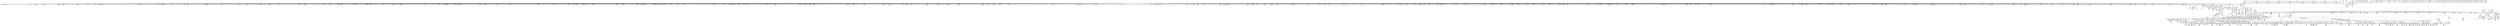 digraph {
	CE0x539b070 [shape=record,shape=Mrecord,label="{CE0x539b070|28:_i32,_:_CRE_63,64_}"]
	CE0x52e1e50 [shape=record,shape=Mrecord,label="{CE0x52e1e50|40:_%struct.super_block*,_56:_i8*,_:_CRE_744,752_|*MultipleSource*|Function::selinux_inode_mknod&Arg::dir::|Function::may_create&Arg::dir::|security/selinux/hooks.c,1713}"]
	CE0x5339190 [shape=record,shape=Mrecord,label="{CE0x5339190|272:_i8*,_:_CRE_32,40_|*MultipleSource*|*LoadInst*|security/selinux/hooks.c,1714|security/selinux/hooks.c,1714}"]
	CE0x53cc350 [shape=record,shape=Mrecord,label="{CE0x53cc350|VOIDTB_TE:_CE_196,197_}"]
	CE0x5322db0 [shape=record,shape=Mrecord,label="{CE0x5322db0|40:_%struct.super_block*,_56:_i8*,_:_CRE_932,933_}"]
	CE0x52d9260 [shape=record,shape=Mrecord,label="{CE0x52d9260|get_current:entry}"]
	CE0x5286300 [shape=record,shape=Mrecord,label="{CE0x5286300|272:_i8*,_:_CRE_422,423_}"]
	CE0x52dbdc0 [shape=record,shape=Mrecord,label="{CE0x52dbdc0|_call_void___llvm_gcov_indirect_counter_increment(i32*___llvm_gcov_global_state_pred112,_i64**_getelementptr_inbounds_(_8_x_i64*_,_8_x_i64*_*___llvm_gcda_edge_table111,_i64_0,_i64_0)),_!dbg_!27723|security/selinux/hooks.c,1157|*SummSource*}"]
	CE0x52b86c0 [shape=record,shape=Mrecord,label="{CE0x52b86c0|i16_6|*Constant*|*SummSource*}"]
	CE0x5387da0 [shape=record,shape=Mrecord,label="{CE0x5387da0|272:_i8*,_:_CRE_1314,1315_}"]
	CE0x531f7f0 [shape=record,shape=Mrecord,label="{CE0x531f7f0|40:_%struct.super_block*,_56:_i8*,_:_CRE_889,890_}"]
	CE0x52ce210 [shape=record,shape=Mrecord,label="{CE0x52ce210|may_create:tmp21|security/selinux/hooks.c,1706|*SummSource*}"]
	CE0x5286520 [shape=record,shape=Mrecord,label="{CE0x5286520|272:_i8*,_:_CRE_424,425_}"]
	CE0x53e90d0 [shape=record,shape=Mrecord,label="{CE0x53e90d0|i16_5|*Constant*|*SummSink*}"]
	CE0x52d2850 [shape=record,shape=Mrecord,label="{CE0x52d2850|40:_%struct.super_block*,_56:_i8*,_:_CRE_311,312_}"]
	CE0x528fca0 [shape=record,shape=Mrecord,label="{CE0x528fca0|COLLAPSED:_GCMRE___llvm_gcov_ctr226_internal_global_2_x_i64_zeroinitializer:_elem_0:default:}"]
	CE0x53cdab0 [shape=record,shape=Mrecord,label="{CE0x53cdab0|VOIDTB_TE:_CE_218,219_}"]
	CE0x538d910 [shape=record,shape=Mrecord,label="{CE0x538d910|272:_i8*,_:_CRE_1623,1624_}"]
	CE0x5387110 [shape=record,shape=Mrecord,label="{CE0x5387110|272:_i8*,_:_CRE_1296,1300_|*MultipleSource*|*LoadInst*|security/selinux/hooks.c,1714|security/selinux/hooks.c,1714}"]
	CE0x52b0ce0 [shape=record,shape=Mrecord,label="{CE0x52b0ce0|may_create:tmp19|security/selinux/hooks.c,1706|*SummSource*}"]
	CE0x52d8280 [shape=record,shape=Mrecord,label="{CE0x52d8280|inode_mode_to_security_class:tmp12|security/selinux/hooks.c,1151|*SummSource*}"]
	CE0x532a010 [shape=record,shape=Mrecord,label="{CE0x532a010|272:_i8*,_:_CRE_573,574_}"]
	CE0x52a9690 [shape=record,shape=Mrecord,label="{CE0x52a9690|may_create:tclass|Function::may_create&Arg::tclass::}"]
	CE0x53891d0 [shape=record,shape=Mrecord,label="{CE0x53891d0|272:_i8*,_:_CRE_1333,1334_}"]
	CE0x52ece60 [shape=record,shape=Mrecord,label="{CE0x52ece60|i1_true|*Constant*|*SummSink*}"]
	CE0x5326510 [shape=record,shape=Mrecord,label="{CE0x5326510|272:_i8*,_:_CRE_440,441_}"]
	CE0x5396910 [shape=record,shape=Mrecord,label="{CE0x5396910|may_create:tmp26|security/selinux/hooks.c,1714|*SummSink*}"]
	CE0x53cbbe0 [shape=record,shape=Mrecord,label="{CE0x53cbbe0|VOIDTB_TE:_CE_189,190_}"]
	CE0x528f2b0 [shape=record,shape=Mrecord,label="{CE0x528f2b0|i32_32768|*Constant*}"]
	CE0x52a6410 [shape=record,shape=Mrecord,label="{CE0x52a6410|inode_mode_to_security_class:conv|security/selinux/hooks.c,1139|*SummSink*}"]
	CE0x52b4990 [shape=record,shape=Mrecord,label="{CE0x52b4990|may_create:tmp|*SummSink*}"]
	CE0x53e2e30 [shape=record,shape=Mrecord,label="{CE0x53e2e30|__llvm_gcov_indirect_counter_increment:tmp2|*SummSource*}"]
	CE0x527b300 [shape=record,shape=Mrecord,label="{CE0x527b300|inode_mode_to_security_class:mode|Function::inode_mode_to_security_class&Arg::mode::}"]
	CE0x52b0b80 [shape=record,shape=Mrecord,label="{CE0x52b0b80|may_create:tmp19|security/selinux/hooks.c,1706}"]
	CE0x52fd0c0 [shape=record,shape=Mrecord,label="{CE0x52fd0c0|may_create:if.then16}"]
	CE0x52f2070 [shape=record,shape=Mrecord,label="{CE0x52f2070|40:_%struct.super_block*,_56:_i8*,_:_CRE_255,256_}"]
	CE0x532bf40 [shape=record,shape=Mrecord,label="{CE0x532bf40|272:_i8*,_:_CRE_128,132_|*MultipleSource*|*LoadInst*|security/selinux/hooks.c,1714|security/selinux/hooks.c,1714}"]
	CE0x5283d30 [shape=record,shape=Mrecord,label="{CE0x5283d30|i64*_getelementptr_inbounds_(_18_x_i64_,_18_x_i64_*___llvm_gcov_ctr110,_i64_0,_i64_12)|*Constant*}"]
	CE0x52ace60 [shape=record,shape=Mrecord,label="{CE0x52ace60|i64**_getelementptr_inbounds_(_8_x_i64*_,_8_x_i64*_*___llvm_gcda_edge_table111,_i64_0,_i64_0)|*Constant*}"]
	CE0x53399b0 [shape=record,shape=Mrecord,label="{CE0x53399b0|272:_i8*,_:_CRE_392,393_}"]
	CE0x539b670 [shape=record,shape=Mrecord,label="{CE0x539b670|28:_i32,_:_CRE_69,70_}"]
	CE0x530c150 [shape=record,shape=Mrecord,label="{CE0x530c150|40:_%struct.super_block*,_56:_i8*,_:_CRE_145,146_}"]
	CE0x5385eb0 [shape=record,shape=Mrecord,label="{CE0x5385eb0|272:_i8*,_:_CRE_1266,1267_}"]
	CE0x533fc60 [shape=record,shape=Mrecord,label="{CE0x533fc60|272:_i8*,_:_CRE_1240,1241_}"]
	CE0x531e2b0 [shape=record,shape=Mrecord,label="{CE0x531e2b0|40:_%struct.super_block*,_56:_i8*,_:_CRE_872,873_}"]
	CE0x52abd20 [shape=record,shape=Mrecord,label="{CE0x52abd20|i64*_getelementptr_inbounds_(_18_x_i64_,_18_x_i64_*___llvm_gcov_ctr110,_i64_0,_i64_17)|*Constant*|*SummSource*}"]
	CE0x52a9260 [shape=record,shape=Mrecord,label="{CE0x52a9260|may_create:dentry|Function::may_create&Arg::dentry::|*SummSource*}"]
	CE0x53e7ae0 [shape=record,shape=Mrecord,label="{CE0x53e7ae0|may_create:tmp67|security/selinux/hooks.c,1742|*SummSink*}"]
	CE0x538e6e0 [shape=record,shape=Mrecord,label="{CE0x538e6e0|272:_i8*,_:_CRE_1636,1637_}"]
	CE0x539f9a0 [shape=record,shape=Mrecord,label="{CE0x539f9a0|28:_i32,_:_CRE_192,196_|*MultipleSource*|security/selinux/hooks.c,1722|*LoadInst*|security/selinux/hooks.c,1713|security/selinux/hooks.c,1713}"]
	CE0x530d2d0 [shape=record,shape=Mrecord,label="{CE0x530d2d0|40:_%struct.super_block*,_56:_i8*,_:_CRE_159,160_}"]
	CE0x5389d80 [shape=record,shape=Mrecord,label="{CE0x5389d80|272:_i8*,_:_CRE_1344,1345_}"]
	CE0x5337b60 [shape=record,shape=Mrecord,label="{CE0x5337b60|272:_i8*,_:_CRE_397,398_}"]
	CE0x529d860 [shape=record,shape=Mrecord,label="{CE0x529d860|_ret_void|*SummSink*}"]
	"CONST[source:0(mediator),value:2(dynamic)][purpose:{object}][SnkIdx:6]"
	CE0x53206f0 [shape=record,shape=Mrecord,label="{CE0x53206f0|40:_%struct.super_block*,_56:_i8*,_:_CRE_901,902_}"]
	CE0x5395200 [shape=record,shape=Mrecord,label="{CE0x5395200|272:_i8*,_:_CRE_1896,1904_|*MultipleSource*|*LoadInst*|security/selinux/hooks.c,1714|security/selinux/hooks.c,1714}"]
	CE0x5307520 [shape=record,shape=Mrecord,label="{CE0x5307520|may_create:tmp12|security/selinux/hooks.c,1706}"]
	CE0x533a9a0 [shape=record,shape=Mrecord,label="{CE0x533a9a0|272:_i8*,_:_CRE_610,611_}"]
	CE0x5324270 [shape=record,shape=Mrecord,label="{CE0x5324270|40:_%struct.super_block*,_56:_i8*,_:_CRE_980,981_}"]
	CE0x52a17c0 [shape=record,shape=Mrecord,label="{CE0x52a17c0|may_create:newsid|security/selinux/hooks.c, 1709|*SummSource*}"]
	CE0x5275800 [shape=record,shape=Mrecord,label="{CE0x5275800|_ret_i32_%call1,_!dbg_!27717|security/selinux/hooks.c,2794}"]
	CE0x539f7a0 [shape=record,shape=Mrecord,label="{CE0x539f7a0|28:_i32,_:_CRE_184,192_|*MultipleSource*|security/selinux/hooks.c,1722|*LoadInst*|security/selinux/hooks.c,1713|security/selinux/hooks.c,1713}"]
	CE0x53d8f10 [shape=record,shape=Mrecord,label="{CE0x53d8f10|i64_21|*Constant*}"]
	CE0x52cf110 [shape=record,shape=Mrecord,label="{CE0x52cf110|40:_%struct.super_block*,_56:_i8*,_:_CRE_4,8_|*MultipleSource*|Function::selinux_inode_mknod&Arg::dir::|Function::may_create&Arg::dir::|security/selinux/hooks.c,1713}"]
	CE0x529a950 [shape=record,shape=Mrecord,label="{CE0x529a950|_call_void___llvm_gcov_indirect_counter_increment(i32*___llvm_gcov_global_state_pred112,_i64**_getelementptr_inbounds_(_8_x_i64*_,_8_x_i64*_*___llvm_gcda_edge_table111,_i64_0,_i64_3)),_!dbg_!27718|security/selinux/hooks.c,1145}"]
	CE0x52860e0 [shape=record,shape=Mrecord,label="{CE0x52860e0|272:_i8*,_:_CRE_420,421_}"]
	CE0x52a9450 [shape=record,shape=Mrecord,label="{CE0x52a9450|may_create:dentry|Function::may_create&Arg::dentry::|*SummSink*}"]
	CE0x52fe520 [shape=record,shape=Mrecord,label="{CE0x52fe520|__llvm_gcov_indirect_counter_increment:tmp|*SummSource*}"]
	CE0x53dbe50 [shape=record,shape=Mrecord,label="{CE0x53dbe50|i64_18|*Constant*|*SummSource*}"]
	CE0x52ddd00 [shape=record,shape=Mrecord,label="{CE0x52ddd00|40:_%struct.super_block*,_56:_i8*,_:_CRE_597,598_}"]
	CE0x53295b0 [shape=record,shape=Mrecord,label="{CE0x53295b0|272:_i8*,_:_CRE_563,564_}"]
	CE0x52dcf40 [shape=record,shape=Mrecord,label="{CE0x52dcf40|40:_%struct.super_block*,_56:_i8*,_:_CRE_586,587_}"]
	CE0x5305c40 [shape=record,shape=Mrecord,label="{CE0x5305c40|40:_%struct.super_block*,_56:_i8*,_:_CRE_560,561_}"]
	CE0x52b4320 [shape=record,shape=Mrecord,label="{CE0x52b4320|inode_mode_to_security_class:and|security/selinux/hooks.c,1139|*SummSource*}"]
	CE0x52a2ea0 [shape=record,shape=Mrecord,label="{CE0x52a2ea0|i16_7|*Constant*|*SummSource*}"]
	CE0x5394970 [shape=record,shape=Mrecord,label="{CE0x5394970|272:_i8*,_:_CRE_1875,1876_}"]
	CE0x5396980 [shape=record,shape=Mrecord,label="{CE0x5396980|may_create:tmp26|security/selinux/hooks.c,1714|*SummSource*}"]
	CE0x52f2930 [shape=record,shape=Mrecord,label="{CE0x52f2930|40:_%struct.super_block*,_56:_i8*,_:_CRE_262,263_}"]
	CE0x52dc7c0 [shape=record,shape=Mrecord,label="{CE0x52dc7c0|40:_%struct.super_block*,_56:_i8*,_:_CRE_580,581_}"]
	CE0x52b63f0 [shape=record,shape=Mrecord,label="{CE0x52b63f0|inode_mode_to_security_class:sw.bb1}"]
	CE0x538a710 [shape=record,shape=Mrecord,label="{CE0x538a710|272:_i8*,_:_CRE_1353,1354_}"]
	CE0x53cbe00 [shape=record,shape=Mrecord,label="{CE0x53cbe00|VOIDTB_TE:_CE_191,192_}"]
	CE0x53aad30 [shape=record,shape=Mrecord,label="{CE0x53aad30|may_create:type|security/selinux/hooks.c,1719}"]
	CE0x5376790 [shape=record,shape=Mrecord,label="{CE0x5376790|get_current:tmp3}"]
	CE0x533cbb0 [shape=record,shape=Mrecord,label="{CE0x533cbb0|272:_i8*,_:_CRE_680,696_|*MultipleSource*|*LoadInst*|security/selinux/hooks.c,1714|security/selinux/hooks.c,1714}"]
	CE0x52f4230 [shape=record,shape=Mrecord,label="{CE0x52f4230|40:_%struct.super_block*,_56:_i8*,_:_CRE_282,283_}"]
	CE0x530a970 [shape=record,shape=Mrecord,label="{CE0x530a970|40:_%struct.super_block*,_56:_i8*,_:_CRE_80,88_|*MultipleSource*|Function::selinux_inode_mknod&Arg::dir::|Function::may_create&Arg::dir::|security/selinux/hooks.c,1713}"]
	CE0x53d7200 [shape=record,shape=Mrecord,label="{CE0x53d7200|may_create:tmp48|security/selinux/hooks.c,1731}"]
	CE0x5285860 [shape=record,shape=Mrecord,label="{CE0x5285860|272:_i8*,_:_CRE_412,413_}"]
	CE0x5284420 [shape=record,shape=Mrecord,label="{CE0x5284420|inode_mode_to_security_class:tmp9|security/selinux/hooks.c,1147}"]
	CE0x52ad420 [shape=record,shape=Mrecord,label="{CE0x52ad420|inode_mode_to_security_class:tmp16|security/selinux/hooks.c,1157|*SummSource*}"]
	CE0x52dc540 [shape=record,shape=Mrecord,label="{CE0x52dc540|40:_%struct.super_block*,_56:_i8*,_:_CRE_578,579_}"]
	CE0x52e22d0 [shape=record,shape=Mrecord,label="{CE0x52e22d0|40:_%struct.super_block*,_56:_i8*,_:_CRE_760,768_|*MultipleSource*|Function::selinux_inode_mknod&Arg::dir::|Function::may_create&Arg::dir::|security/selinux/hooks.c,1713}"]
	CE0x531e8f0 [shape=record,shape=Mrecord,label="{CE0x531e8f0|40:_%struct.super_block*,_56:_i8*,_:_CRE_877,878_}"]
	CE0x530b5a0 [shape=record,shape=Mrecord,label="{CE0x530b5a0|40:_%struct.super_block*,_56:_i8*,_:_CRE_136,137_}"]
	CE0x5384a80 [shape=record,shape=Mrecord,label="{CE0x5384a80|272:_i8*,_:_CRE_1247,1248_}"]
	CE0x5320e70 [shape=record,shape=Mrecord,label="{CE0x5320e70|40:_%struct.super_block*,_56:_i8*,_:_CRE_907,908_}"]
	CE0x532b110 [shape=record,shape=Mrecord,label="{CE0x532b110|272:_i8*,_:_CRE_589,590_}"]
	CE0x52a6dc0 [shape=record,shape=Mrecord,label="{CE0x52a6dc0|_call_void_mcount()_#3|*SummSource*}"]
	CE0x52d3b20 [shape=record,shape=Mrecord,label="{CE0x52d3b20|40:_%struct.super_block*,_56:_i8*,_:_CRE_392,400_|*MultipleSource*|Function::selinux_inode_mknod&Arg::dir::|Function::may_create&Arg::dir::|security/selinux/hooks.c,1713}"]
	CE0x5299d90 [shape=record,shape=Mrecord,label="{CE0x5299d90|i32_61440|*Constant*|*SummSource*}"]
	CE0x5385300 [shape=record,shape=Mrecord,label="{CE0x5385300|272:_i8*,_:_CRE_1255,1256_}"]
	CE0x528de50 [shape=record,shape=Mrecord,label="{CE0x528de50|GLOBAL:inode_mode_to_security_class|*Constant*|*SummSource*}"]
	CE0x53dacd0 [shape=record,shape=Mrecord,label="{CE0x53dacd0|may_create:tmp54|security/selinux/hooks.c,1733|*SummSink*}"]
	CE0x52cf9f0 [shape=record,shape=Mrecord,label="{CE0x52cf9f0|40:_%struct.super_block*,_56:_i8*,_:_CRE_32,40_|*MultipleSource*|Function::selinux_inode_mknod&Arg::dir::|Function::may_create&Arg::dir::|security/selinux/hooks.c,1713}"]
	CE0x5327830 [shape=record,shape=Mrecord,label="{CE0x5327830|272:_i8*,_:_CRE_458,459_}"]
	CE0x533b330 [shape=record,shape=Mrecord,label="{CE0x533b330|272:_i8*,_:_CRE_619,620_}"]
	CE0x527f400 [shape=record,shape=Mrecord,label="{CE0x527f400|selinux_inode_mknod:mode|Function::selinux_inode_mknod&Arg::mode::}"]
	CE0x52a2d80 [shape=record,shape=Mrecord,label="{CE0x52a2d80|i16_7|*Constant*}"]
	CE0x5323170 [shape=record,shape=Mrecord,label="{CE0x5323170|40:_%struct.super_block*,_56:_i8*,_:_CRE_935,936_}"]
	CE0x5333b50 [shape=record,shape=Mrecord,label="{CE0x5333b50|VOIDTB_TE:_CE_308,309_}"]
	CE0x52b8a00 [shape=record,shape=Mrecord,label="{CE0x52b8a00|i16_9|*Constant*|*SummSink*}"]
	CE0x5322770 [shape=record,shape=Mrecord,label="{CE0x5322770|40:_%struct.super_block*,_56:_i8*,_:_CRE_927,928_}"]
	CE0x5333310 [shape=record,shape=Mrecord,label="{CE0x5333310|VOIDTB_TE:_CE_304,305_}"]
	CE0x5329f00 [shape=record,shape=Mrecord,label="{CE0x5329f00|272:_i8*,_:_CRE_572,573_}"]
	CE0x52e0000 [shape=record,shape=Mrecord,label="{CE0x52e0000|40:_%struct.super_block*,_56:_i8*,_:_CRE_632,640_|*MultipleSource*|Function::selinux_inode_mknod&Arg::dir::|Function::may_create&Arg::dir::|security/selinux/hooks.c,1713}"]
	CE0x539b270 [shape=record,shape=Mrecord,label="{CE0x539b270|28:_i32,_:_CRE_65,66_}"]
	CE0x528f3d0 [shape=record,shape=Mrecord,label="{CE0x528f3d0|i32_32768|*Constant*|*SummSource*}"]
	CE0x5322130 [shape=record,shape=Mrecord,label="{CE0x5322130|40:_%struct.super_block*,_56:_i8*,_:_CRE_922,923_}"]
	CE0x53916b0 [shape=record,shape=Mrecord,label="{CE0x53916b0|272:_i8*,_:_CRE_1681,1682_}"]
	CE0x52b42b0 [shape=record,shape=Mrecord,label="{CE0x52b42b0|inode_mode_to_security_class:and|security/selinux/hooks.c,1139}"]
	CE0x5285750 [shape=record,shape=Mrecord,label="{CE0x5285750|272:_i8*,_:_CRE_411,412_}"]
	CE0x5395b00 [shape=record,shape=Mrecord,label="{CE0x5395b00|272:_i8*,_:_CRE_2112,2120_|*MultipleSource*|*LoadInst*|security/selinux/hooks.c,1714|security/selinux/hooks.c,1714}"]
	CE0x538d510 [shape=record,shape=Mrecord,label="{CE0x538d510|272:_i8*,_:_CRE_1619,1620_}"]
	CE0x5290cf0 [shape=record,shape=Mrecord,label="{CE0x5290cf0|selinux_inode_mknod:call1|security/selinux/hooks.c,2794|*SummSource*}"]
	CE0x53c81d0 [shape=record,shape=Mrecord,label="{CE0x53c81d0|VOIDTB_TE:_CE_147,148_}"]
	CE0x5303040 [shape=record,shape=Mrecord,label="{CE0x5303040|40:_%struct.super_block*,_56:_i8*,_:_CRE_481,482_}"]
	CE0x5392aa0 [shape=record,shape=Mrecord,label="{CE0x5392aa0|272:_i8*,_:_CRE_1752,1760_|*MultipleSource*|*LoadInst*|security/selinux/hooks.c,1714|security/selinux/hooks.c,1714}"]
	CE0x538e7f0 [shape=record,shape=Mrecord,label="{CE0x538e7f0|272:_i8*,_:_CRE_1637,1638_}"]
	CE0x5399700 [shape=record,shape=Mrecord,label="{CE0x5399700|28:_i32,_:_CRE_21,22_}"]
	CE0x539eb00 [shape=record,shape=Mrecord,label="{CE0x539eb00|28:_i32,_:_CRE_120,128_|*MultipleSource*|security/selinux/hooks.c,1722|*LoadInst*|security/selinux/hooks.c,1713|security/selinux/hooks.c,1713}"]
	CE0x52ad290 [shape=record,shape=Mrecord,label="{CE0x52ad290|i64*_getelementptr_inbounds_(_18_x_i64_,_18_x_i64_*___llvm_gcov_ctr110,_i64_0,_i64_16)|*Constant*}"]
	CE0x52e3250 [shape=record,shape=Mrecord,label="{CE0x52e3250|40:_%struct.super_block*,_56:_i8*,_:_CRE_824,832_|*MultipleSource*|Function::selinux_inode_mknod&Arg::dir::|Function::may_create&Arg::dir::|security/selinux/hooks.c,1713}"]
	CE0x53e1190 [shape=record,shape=Mrecord,label="{CE0x53e1190|__llvm_gcov_indirect_counter_increment:counter|*SummSink*}"]
	CE0x52e9130 [shape=record,shape=Mrecord,label="{CE0x52e9130|40:_%struct.super_block*,_56:_i8*,_:_CRE_186,187_}"]
	CE0x5286da0 [shape=record,shape=Mrecord,label="{CE0x5286da0|272:_i8*,_:_CRE_432,433_}"]
	CE0x53342e0 [shape=record,shape=Mrecord,label="{CE0x53342e0|VOIDTB_TE:_CE_316,317_}"]
	CE0x5335fc0 [shape=record,shape=Mrecord,label="{CE0x5335fc0|may_create:tmp51|security/selinux/hooks.c,1732|*SummSource*}"]
	CE0x52edf80 [shape=record,shape=Mrecord,label="{CE0x52edf80|i8_1|*Constant*|*SummSource*}"]
	CE0x5297c90 [shape=record,shape=Mrecord,label="{CE0x5297c90|i64**_getelementptr_inbounds_(_8_x_i64*_,_8_x_i64*_*___llvm_gcda_edge_table111,_i64_0,_i64_2)|*Constant*}"]
	CE0x5339ac0 [shape=record,shape=Mrecord,label="{CE0x5339ac0|272:_i8*,_:_CRE_596,597_}"]
	CE0x5302760 [shape=record,shape=Mrecord,label="{CE0x5302760|40:_%struct.super_block*,_56:_i8*,_:_CRE_474,475_}"]
	CE0x52ec720 [shape=record,shape=Mrecord,label="{CE0x52ec720|i32_-1|*Constant*|*SummSource*}"]
	"CONST[source:1(input),value:2(dynamic)][purpose:{object}][SrcIdx:21]"
	CE0x5386510 [shape=record,shape=Mrecord,label="{CE0x5386510|272:_i8*,_:_CRE_1272,1273_}"]
	CE0x5298d10 [shape=record,shape=Mrecord,label="{CE0x5298d10|may_create:tmp27|security/selinux/hooks.c,1716|*SummSource*}"]
	CE0x5300450 [shape=record,shape=Mrecord,label="{CE0x5300450|_call_void_mcount()_#3}"]
	CE0x53c19b0 [shape=record,shape=Mrecord,label="{CE0x53c19b0|may_create:tmp41|security/selinux/hooks.c,1728}"]
	CE0x52b5aa0 [shape=record,shape=Mrecord,label="{CE0x52b5aa0|i32_24576|*Constant*|*SummSink*}"]
	CE0x53d8a60 [shape=record,shape=Mrecord,label="{CE0x53d8a60|i64_22|*Constant*}"]
	CE0x53caae0 [shape=record,shape=Mrecord,label="{CE0x53caae0|VOIDTB_TE:_CE_173,174_}"]
	CE0x5339ce0 [shape=record,shape=Mrecord,label="{CE0x5339ce0|272:_i8*,_:_CRE_598,599_}"]
	CE0x53c5aa0 [shape=record,shape=Mrecord,label="{CE0x53c5aa0|VOIDTB_TE:_CE_158,159_}"]
	CE0x53e8550 [shape=record,shape=Mrecord,label="{CE0x53e8550|__llvm_gcov_indirect_counter_increment:bb4}"]
	CE0x52f2570 [shape=record,shape=Mrecord,label="{CE0x52f2570|40:_%struct.super_block*,_56:_i8*,_:_CRE_259,260_}"]
	CE0x52d1090 [shape=record,shape=Mrecord,label="{CE0x52d1090|40:_%struct.super_block*,_56:_i8*,_:_CRE_292,293_}"]
	CE0x53a4f20 [shape=record,shape=Mrecord,label="{CE0x53a4f20|avc_has_perm:auditdata|Function::avc_has_perm&Arg::auditdata::|*SummSource*}"]
	CE0x539a9a0 [shape=record,shape=Mrecord,label="{CE0x539a9a0|28:_i32,_:_CRE_56,57_}"]
	CE0x5325240 [shape=record,shape=Mrecord,label="{CE0x5325240|may_create:tmp22|*LoadInst*|security/selinux/hooks.c,1713|*SummSink*}"]
	CE0x52f55f0 [shape=record,shape=Mrecord,label="{CE0x52f55f0|may_create:tmp36|security/selinux/hooks.c,1728}"]
	CE0x533b990 [shape=record,shape=Mrecord,label="{CE0x533b990|272:_i8*,_:_CRE_625,626_}"]
	CE0x53e6ef0 [shape=record,shape=Mrecord,label="{CE0x53e6ef0|i64*_getelementptr_inbounds_(_26_x_i64_,_26_x_i64_*___llvm_gcov_ctr217,_i64_0,_i64_25)|*Constant*}"]
	CE0x538bb40 [shape=record,shape=Mrecord,label="{CE0x538bb40|272:_i8*,_:_CRE_1372,1373_}"]
	CE0x52b85b0 [shape=record,shape=Mrecord,label="{CE0x52b85b0|i16_11|*Constant*|*SummSink*}"]
	CE0x52a3350 [shape=record,shape=Mrecord,label="{CE0x52a3350|i64_2|*Constant*|*SummSink*}"]
	CE0x52f22f0 [shape=record,shape=Mrecord,label="{CE0x52f22f0|40:_%struct.super_block*,_56:_i8*,_:_CRE_257,258_}"]
	CE0x5294aa0 [shape=record,shape=Mrecord,label="{CE0x5294aa0|_ret_i16_%retval.0,_!dbg_!27724|security/selinux/hooks.c,1158|*SummSink*}"]
	CE0x533b000 [shape=record,shape=Mrecord,label="{CE0x533b000|272:_i8*,_:_CRE_616,617_}"]
	CE0x5387600 [shape=record,shape=Mrecord,label="{CE0x5387600|272:_i8*,_:_CRE_1308,1309_}"]
	CE0x53e0890 [shape=record,shape=Mrecord,label="{CE0x53e0890|may_create:sid31|security/selinux/hooks.c,1739|*SummSink*}"]
	CE0x53cd450 [shape=record,shape=Mrecord,label="{CE0x53cd450|VOIDTB_TE:_CE_212,213_}"]
	CE0x5286410 [shape=record,shape=Mrecord,label="{CE0x5286410|272:_i8*,_:_CRE_423,424_}"]
	CE0x53ab3a0 [shape=record,shape=Mrecord,label="{CE0x53ab3a0|0:_i8,_8:_%struct.dentry*,_24:_%struct.selinux_audit_data*,_:_SCMRE_0,1_|*MultipleSource*|security/selinux/hooks.c,1719|security/selinux/hooks.c, 1710}"]
	CE0x530bed0 [shape=record,shape=Mrecord,label="{CE0x530bed0|40:_%struct.super_block*,_56:_i8*,_:_CRE_143,144_}"]
	CE0x53cc130 [shape=record,shape=Mrecord,label="{CE0x53cc130|VOIDTB_TE:_CE_194,195_}"]
	CE0x5399b00 [shape=record,shape=Mrecord,label="{CE0x5399b00|28:_i32,_:_CRE_28,32_|*MultipleSource*|security/selinux/hooks.c,1722|*LoadInst*|security/selinux/hooks.c,1713|security/selinux/hooks.c,1713}"]
	CE0x533c9e0 [shape=record,shape=Mrecord,label="{CE0x533c9e0|272:_i8*,_:_CRE_672,680_|*MultipleSource*|*LoadInst*|security/selinux/hooks.c,1714|security/selinux/hooks.c,1714}"]
	CE0x52a61b0 [shape=record,shape=Mrecord,label="{CE0x52a61b0|inode_mode_to_security_class:tmp|*SummSink*}"]
	CE0x52cfaf0 [shape=record,shape=Mrecord,label="{CE0x52cfaf0|40:_%struct.super_block*,_56:_i8*,_:_CRE_40,48_|*MultipleSource*|Function::selinux_inode_mknod&Arg::dir::|Function::may_create&Arg::dir::|security/selinux/hooks.c,1713}"]
	CE0x53a0f60 [shape=record,shape=Mrecord,label="{CE0x53a0f60|i64_11|*Constant*|*SummSink*}"]
	CE0x53c28c0 [shape=record,shape=Mrecord,label="{CE0x53c28c0|may_create:tmp45|security/selinux/hooks.c,1728|*SummSink*}"]
	CE0x52dd800 [shape=record,shape=Mrecord,label="{CE0x52dd800|40:_%struct.super_block*,_56:_i8*,_:_CRE_593,594_}"]
	CE0x52e94f0 [shape=record,shape=Mrecord,label="{CE0x52e94f0|40:_%struct.super_block*,_56:_i8*,_:_CRE_189,190_}"]
	CE0x533e0c0 [shape=record,shape=Mrecord,label="{CE0x533e0c0|272:_i8*,_:_CRE_1214,1215_}"]
	CE0x53ce110 [shape=record,shape=Mrecord,label="{CE0x53ce110|VOIDTB_TE:_CE_224,232_|*MultipleSource*|Function::selinux_inode_mknod&Arg::dentry::|security/selinux/hooks.c,1730|Function::may_create&Arg::dentry::}"]
	CE0x539d570 [shape=record,shape=Mrecord,label="{CE0x539d570|28:_i32,_:_CRE_100,101_}"]
	CE0x52da800 [shape=record,shape=Mrecord,label="{CE0x52da800|i64**_getelementptr_inbounds_(_8_x_i64*_,_8_x_i64*_*___llvm_gcda_edge_table111,_i64_0,_i64_7)|*Constant*}"]
	CE0x538db30 [shape=record,shape=Mrecord,label="{CE0x538db30|272:_i8*,_:_CRE_1625,1626_}"]
	CE0x538de60 [shape=record,shape=Mrecord,label="{CE0x538de60|272:_i8*,_:_CRE_1628,1629_}"]
	CE0x52a5f50 [shape=record,shape=Mrecord,label="{CE0x52a5f50|inode_mode_to_security_class:tmp1|*SummSource*}"]
	CE0x533aab0 [shape=record,shape=Mrecord,label="{CE0x533aab0|272:_i8*,_:_CRE_611,612_}"]
	"CONST[source:0(mediator),value:0(static)][purpose:{operation}][SnkIdx:7]"
	CE0x52b7590 [shape=record,shape=Mrecord,label="{CE0x52b7590|i32_24576|*Constant*}"]
	CE0x5328770 [shape=record,shape=Mrecord,label="{CE0x5328770|272:_i8*,_:_CRE_504,512_|*MultipleSource*|*LoadInst*|security/selinux/hooks.c,1714|security/selinux/hooks.c,1714}"]
	CE0x5337910 [shape=record,shape=Mrecord,label="{CE0x5337910|272:_i8*,_:_CRE_396,397_}"]
	CE0x5309b10 [shape=record,shape=Mrecord,label="{CE0x5309b10|may_create:tmp9|security/selinux/hooks.c,1706|*SummSource*}"]
	CE0x539f1a0 [shape=record,shape=Mrecord,label="{CE0x539f1a0|28:_i32,_:_CRE_152,160_|*MultipleSource*|security/selinux/hooks.c,1722|*LoadInst*|security/selinux/hooks.c,1713|security/selinux/hooks.c,1713}"]
	CE0x52e6980 [shape=record,shape=Mrecord,label="{CE0x52e6980|272:_i8*,_:_CRE_328,336_|*MultipleSource*|*LoadInst*|security/selinux/hooks.c,1714|security/selinux/hooks.c,1714}"]
	CE0x53367a0 [shape=record,shape=Mrecord,label="{CE0x53367a0|may_create:tmp48|security/selinux/hooks.c,1731|*SummSource*}"]
	CE0x52dc900 [shape=record,shape=Mrecord,label="{CE0x52dc900|40:_%struct.super_block*,_56:_i8*,_:_CRE_581,582_}"]
	CE0x5398bc0 [shape=record,shape=Mrecord,label="{CE0x5398bc0|may_create:call14|security/selinux/hooks.c,1722}"]
	CE0x53c4400 [shape=record,shape=Mrecord,label="{CE0x53c4400|may_create:tmp42|security/selinux/hooks.c,1728}"]
	CE0x53a4360 [shape=record,shape=Mrecord,label="{CE0x53a4360|avc_has_perm:tclass|Function::avc_has_perm&Arg::tclass::|*SummSink*}"]
	CE0x530cc90 [shape=record,shape=Mrecord,label="{CE0x530cc90|40:_%struct.super_block*,_56:_i8*,_:_CRE_154,155_}"]
	CE0x527bf30 [shape=record,shape=Mrecord,label="{CE0x527bf30|selinux_inode_mknod:entry|*SummSink*}"]
	CE0x5338ec0 [shape=record,shape=Mrecord,label="{CE0x5338ec0|272:_i8*,_:_CRE_20,21_|*MultipleSource*|*LoadInst*|security/selinux/hooks.c,1714|security/selinux/hooks.c,1714}"]
	CE0x5386400 [shape=record,shape=Mrecord,label="{CE0x5386400|272:_i8*,_:_CRE_1271,1272_}"]
	CE0x5398ff0 [shape=record,shape=Mrecord,label="{CE0x5398ff0|28:_i32,_:_CRE_12,13_}"]
	CE0x5295e00 [shape=record,shape=Mrecord,label="{CE0x5295e00|__llvm_gcov_indirect_counter_increment:counters|Function::__llvm_gcov_indirect_counter_increment&Arg::counters::|*SummSink*}"]
	CE0x53dc2a0 [shape=record,shape=Mrecord,label="{CE0x53dc2a0|i64_17|*Constant*|*SummSink*}"]
	CE0x53c1c10 [shape=record,shape=Mrecord,label="{CE0x53c1c10|may_create:tmp41|security/selinux/hooks.c,1728|*SummSink*}"]
	CE0x536b870 [shape=record,shape=Mrecord,label="{CE0x536b870|get_current:tmp2|*SummSink*}"]
	CE0x5287200 [shape=record,shape=Mrecord,label="{CE0x5287200|i8*_getelementptr_inbounds_(_45_x_i8_,_45_x_i8_*_.str12,_i32_0,_i32_0)|*Constant*|*SummSink*}"]
	CE0x5336300 [shape=record,shape=Mrecord,label="{CE0x5336300|may_create:tmp51|security/selinux/hooks.c,1732|*SummSink*}"]
	CE0x53a5140 [shape=record,shape=Mrecord,label="{CE0x53a5140|may_create:call14|security/selinux/hooks.c,1722|*SummSource*}"]
	CE0x5320830 [shape=record,shape=Mrecord,label="{CE0x5320830|40:_%struct.super_block*,_56:_i8*,_:_CRE_902,903_}"]
	CE0x5288540 [shape=record,shape=Mrecord,label="{CE0x5288540|inode_mode_to_security_class:conv|security/selinux/hooks.c,1139}"]
	CE0x532acd0 [shape=record,shape=Mrecord,label="{CE0x532acd0|272:_i8*,_:_CRE_585,586_}"]
	CE0x53ce220 [shape=record,shape=Mrecord,label="{CE0x53ce220|VOIDTB_TE:_CE_232,240_|*MultipleSource*|Function::selinux_inode_mknod&Arg::dentry::|security/selinux/hooks.c,1730|Function::may_create&Arg::dentry::}"]
	CE0x5323f80 [shape=record,shape=Mrecord,label="{CE0x5323f80|40:_%struct.super_block*,_56:_i8*,_:_CRE_978,979_}"]
	CE0x53394e0 [shape=record,shape=Mrecord,label="{CE0x53394e0|272:_i8*,_:_CRE_48,56_|*MultipleSource*|*LoadInst*|security/selinux/hooks.c,1714|security/selinux/hooks.c,1714}"]
	CE0x5398e60 [shape=record,shape=Mrecord,label="{CE0x5398e60|28:_i32,_:_CRE_10,11_}"]
	CE0x5309eb0 [shape=record,shape=Mrecord,label="{CE0x5309eb0|may_create:tmp10|security/selinux/hooks.c,1706|*SummSource*}"]
	CE0x52f5660 [shape=record,shape=Mrecord,label="{CE0x52f5660|may_create:tmp36|security/selinux/hooks.c,1728|*SummSource*}"]
	CE0x539ef70 [shape=record,shape=Mrecord,label="{CE0x539ef70|28:_i32,_:_CRE_144,152_|*MultipleSource*|security/selinux/hooks.c,1722|*LoadInst*|security/selinux/hooks.c,1713|security/selinux/hooks.c,1713}"]
	CE0x53298a0 [shape=record,shape=Mrecord,label="{CE0x53298a0|272:_i8*,_:_CRE_566,567_}"]
	CE0x52b0800 [shape=record,shape=Mrecord,label="{CE0x52b0800|may_create:tmp18|security/selinux/hooks.c,1706|*SummSink*}"]
	CE0x5297a50 [shape=record,shape=Mrecord,label="{CE0x5297a50|may_create:tmp5|security/selinux/hooks.c,1706}"]
	CE0x531e530 [shape=record,shape=Mrecord,label="{CE0x531e530|40:_%struct.super_block*,_56:_i8*,_:_CRE_874,875_}"]
	CE0x53c83e0 [shape=record,shape=Mrecord,label="{CE0x53c83e0|VOIDTB_TE:_CE_148,149_}"]
	CE0x53cc240 [shape=record,shape=Mrecord,label="{CE0x53cc240|VOIDTB_TE:_CE_195,196_}"]
	CE0x53d8c00 [shape=record,shape=Mrecord,label="{CE0x53d8c00|i64_22|*Constant*|*SummSink*}"]
	CE0x530c3d0 [shape=record,shape=Mrecord,label="{CE0x530c3d0|40:_%struct.super_block*,_56:_i8*,_:_CRE_147,148_}"]
	CE0x52fd7e0 [shape=record,shape=Mrecord,label="{CE0x52fd7e0|may_create:tmp7|security/selinux/hooks.c,1706}"]
	CE0x5321af0 [shape=record,shape=Mrecord,label="{CE0x5321af0|40:_%struct.super_block*,_56:_i8*,_:_CRE_917,918_}"]
	CE0x52b0e40 [shape=record,shape=Mrecord,label="{CE0x52b0e40|i32_22|*Constant*}"]
	CE0x52ea530 [shape=record,shape=Mrecord,label="{CE0x52ea530|40:_%struct.super_block*,_56:_i8*,_:_CRE_202,203_}"]
	CE0x5386840 [shape=record,shape=Mrecord,label="{CE0x5386840|272:_i8*,_:_CRE_1275,1276_}"]
	CE0x5392040 [shape=record,shape=Mrecord,label="{CE0x5392040|272:_i8*,_:_CRE_1696,1704_|*MultipleSource*|*LoadInst*|security/selinux/hooks.c,1714|security/selinux/hooks.c,1714}"]
	CE0x5335750 [shape=record,shape=Mrecord,label="{CE0x5335750|may_create:tmp50|security/selinux/hooks.c,1731|*SummSource*}"]
	CE0x52e2b90 [shape=record,shape=Mrecord,label="{CE0x52e2b90|40:_%struct.super_block*,_56:_i8*,_:_CRE_800,804_|*MultipleSource*|Function::selinux_inode_mknod&Arg::dir::|Function::may_create&Arg::dir::|security/selinux/hooks.c,1713}"]
	CE0x52fd450 [shape=record,shape=Mrecord,label="{CE0x52fd450|__llvm_gcov_indirect_counter_increment:tmp1|*SummSink*}"]
	CE0x52a9100 [shape=record,shape=Mrecord,label="{CE0x52a9100|may_create:dentry|Function::may_create&Arg::dentry::}"]
	CE0x53e3ce0 [shape=record,shape=Mrecord,label="{CE0x53e3ce0|get_current:bb}"]
	CE0x538dd50 [shape=record,shape=Mrecord,label="{CE0x538dd50|272:_i8*,_:_CRE_1627,1628_}"]
	CE0x529fde0 [shape=record,shape=Mrecord,label="{CE0x529fde0|may_create:return|*SummSource*}"]
	CE0x539ce70 [shape=record,shape=Mrecord,label="{CE0x539ce70|28:_i32,_:_CRE_93,94_}"]
	CE0x52b8620 [shape=record,shape=Mrecord,label="{CE0x52b8620|i16_6|*Constant*}"]
	CE0x53cbad0 [shape=record,shape=Mrecord,label="{CE0x53cbad0|VOIDTB_TE:_CE_188,189_}"]
	CE0x52e9c70 [shape=record,shape=Mrecord,label="{CE0x52e9c70|40:_%struct.super_block*,_56:_i8*,_:_CRE_195,196_}"]
	CE0x53c6930 [shape=record,shape=Mrecord,label="{CE0x53c6930|i32_4|*Constant*}"]
	CE0x52b7d00 [shape=record,shape=Mrecord,label="{CE0x52b7d00|inode_mode_to_security_class:sw.bb6|*SummSource*}"]
	CE0x5388d90 [shape=record,shape=Mrecord,label="{CE0x5388d90|272:_i8*,_:_CRE_1329,1330_}"]
	CE0x5386730 [shape=record,shape=Mrecord,label="{CE0x5386730|272:_i8*,_:_CRE_1274,1275_}"]
	CE0x52a07e0 [shape=record,shape=Mrecord,label="{CE0x52a07e0|i64*_getelementptr_inbounds_(_26_x_i64_,_26_x_i64_*___llvm_gcov_ctr217,_i64_0,_i64_0)|*Constant*|*SummSink*}"]
	CE0x53e0cf0 [shape=record,shape=Mrecord,label="{CE0x53e0cf0|may_create:tmp65|security/selinux/hooks.c,1739|*SummSource*}"]
	CE0x5337d80 [shape=record,shape=Mrecord,label="{CE0x5337d80|272:_i8*,_:_CRE_399,400_}"]
	CE0x5386fb0 [shape=record,shape=Mrecord,label="{CE0x5386fb0|272:_i8*,_:_CRE_1288,1296_|*MultipleSource*|*LoadInst*|security/selinux/hooks.c,1714|security/selinux/hooks.c,1714}"]
	CE0x5329df0 [shape=record,shape=Mrecord,label="{CE0x5329df0|272:_i8*,_:_CRE_571,572_}"]
	CE0x53c8de0 [shape=record,shape=Mrecord,label="{CE0x53c8de0|VOIDTB_TE:_CE_72,80_|*MultipleSource*|Function::selinux_inode_mknod&Arg::dentry::|security/selinux/hooks.c,1730|Function::may_create&Arg::dentry::}"]
	CE0x52e8ff0 [shape=record,shape=Mrecord,label="{CE0x52e8ff0|40:_%struct.super_block*,_56:_i8*,_:_CRE_185,186_}"]
	CE0x5327940 [shape=record,shape=Mrecord,label="{CE0x5327940|272:_i8*,_:_CRE_459,460_}"]
	CE0x5309970 [shape=record,shape=Mrecord,label="{CE0x5309970|i64_5|*Constant*|*SummSink*}"]
	CE0x53a56e0 [shape=record,shape=Mrecord,label="{CE0x53a56e0|i32_(i32,_i32,_i16,_i32,_%struct.common_audit_data*)*_bitcast_(i32_(i32,_i32,_i16,_i32,_%struct.common_audit_data.495*)*_avc_has_perm_to_i32_(i32,_i32,_i16,_i32,_%struct.common_audit_data*)*)|*Constant*|*SummSink*}"]
	CE0x52defc0 [shape=record,shape=Mrecord,label="{CE0x52defc0|40:_%struct.super_block*,_56:_i8*,_:_CRE_612,613_}"]
	CE0x52f2e30 [shape=record,shape=Mrecord,label="{CE0x52f2e30|40:_%struct.super_block*,_56:_i8*,_:_CRE_266,267_}"]
	CE0x52b7dc0 [shape=record,shape=Mrecord,label="{CE0x52b7dc0|inode_mode_to_security_class:sw.bb6|*SummSink*}"]
	CE0x52dce00 [shape=record,shape=Mrecord,label="{CE0x52dce00|40:_%struct.super_block*,_56:_i8*,_:_CRE_585,586_}"]
	CE0x53c6760 [shape=record,shape=Mrecord,label="{CE0x53c6760|VOIDTB_TE:_CE_170,171_}"]
	CE0x52aba80 [shape=record,shape=Mrecord,label="{CE0x52aba80|i64*_getelementptr_inbounds_(_18_x_i64_,_18_x_i64_*___llvm_gcov_ctr110,_i64_0,_i64_17)|*Constant*}"]
	CE0x5283900 [shape=record,shape=Mrecord,label="{CE0x5283900|i64**_getelementptr_inbounds_(_8_x_i64*_,_8_x_i64*_*___llvm_gcda_edge_table111,_i64_0,_i64_4)|*Constant*}"]
	CE0x5329080 [shape=record,shape=Mrecord,label="{CE0x5329080|272:_i8*,_:_CRE_552,556_|*MultipleSource*|*LoadInst*|security/selinux/hooks.c,1714|security/selinux/hooks.c,1714}"]
	CE0x52b7b20 [shape=record,shape=Mrecord,label="{CE0x52b7b20|inode_mode_to_security_class:bb|*SummSink*}"]
	CE0x5325fc0 [shape=record,shape=Mrecord,label="{CE0x5325fc0|272:_i8*,_:_CRE_435,436_}"]
	CE0x52f3e70 [shape=record,shape=Mrecord,label="{CE0x52f3e70|40:_%struct.super_block*,_56:_i8*,_:_CRE_279,280_}"]
	CE0x53df050 [shape=record,shape=Mrecord,label="{CE0x53df050|i64*_getelementptr_inbounds_(_26_x_i64_,_26_x_i64_*___llvm_gcov_ctr217,_i64_0,_i64_24)|*Constant*|*SummSource*}"]
	CE0x5385740 [shape=record,shape=Mrecord,label="{CE0x5385740|272:_i8*,_:_CRE_1259,1260_}"]
	CE0x5325bf0 [shape=record,shape=Mrecord,label="{CE0x5325bf0|272:_i8*,_:_CRE_88,96_|*MultipleSource*|*LoadInst*|security/selinux/hooks.c,1714|security/selinux/hooks.c,1714}"]
	CE0x5309800 [shape=record,shape=Mrecord,label="{CE0x5309800|i64_5|*Constant*}"]
	CE0x53c1ae0 [shape=record,shape=Mrecord,label="{CE0x53c1ae0|may_create:tmp41|security/selinux/hooks.c,1728|*SummSource*}"]
	CE0x529cc00 [shape=record,shape=Mrecord,label="{CE0x529cc00|may_create:tmp|*SummSource*}"]
	CE0x53e1660 [shape=record,shape=Mrecord,label="{CE0x53e1660|__llvm_gcov_indirect_counter_increment:tmp3}"]
	CE0x5301af0 [shape=record,shape=Mrecord,label="{CE0x5301af0|%struct.task_struct*_(%struct.task_struct**)*_asm_movq_%gs:$_1:P_,$0_,_r,im,_dirflag_,_fpsr_,_flags_|*SummSource*}"]
	CE0x5322c70 [shape=record,shape=Mrecord,label="{CE0x5322c70|40:_%struct.super_block*,_56:_i8*,_:_CRE_931,932_}"]
	CE0x533b440 [shape=record,shape=Mrecord,label="{CE0x533b440|272:_i8*,_:_CRE_620,621_}"]
	CE0x5390280 [shape=record,shape=Mrecord,label="{CE0x5390280|272:_i8*,_:_CRE_1662,1663_}"]
	CE0x5334610 [shape=record,shape=Mrecord,label="{CE0x5334610|VOIDTB_TE:_CE_319,320_}"]
	CE0x5301840 [shape=record,shape=Mrecord,label="{CE0x5301840|GLOBAL:current_task|Global_var:current_task|*SummSink*}"]
	CE0x52b11c0 [shape=record,shape=Mrecord,label="{CE0x52b11c0|i32_22|*Constant*|*SummSource*}"]
	CE0x52ea670 [shape=record,shape=Mrecord,label="{CE0x52ea670|40:_%struct.super_block*,_56:_i8*,_:_CRE_203,204_}"]
	CE0x538bf80 [shape=record,shape=Mrecord,label="{CE0x538bf80|272:_i8*,_:_CRE_1616,1617_}"]
	CE0x53c42f0 [shape=record,shape=Mrecord,label="{CE0x53c42f0|i64_15|*Constant*|*SummSource*}"]
	CE0x53232b0 [shape=record,shape=Mrecord,label="{CE0x53232b0|40:_%struct.super_block*,_56:_i8*,_:_CRE_936,944_|*MultipleSource*|Function::selinux_inode_mknod&Arg::dir::|Function::may_create&Arg::dir::|security/selinux/hooks.c,1713}"]
	CE0x52fdf90 [shape=record,shape=Mrecord,label="{CE0x52fdf90|may_create:bb|*SummSource*}"]
	CE0x52f3d30 [shape=record,shape=Mrecord,label="{CE0x52f3d30|40:_%struct.super_block*,_56:_i8*,_:_CRE_278,279_}"]
	CE0x53205b0 [shape=record,shape=Mrecord,label="{CE0x53205b0|40:_%struct.super_block*,_56:_i8*,_:_CRE_900,901_}"]
	CE0x52d3420 [shape=record,shape=Mrecord,label="{CE0x52d3420|40:_%struct.super_block*,_56:_i8*,_:_CRE_360,376_|*MultipleSource*|Function::selinux_inode_mknod&Arg::dir::|Function::may_create&Arg::dir::|security/selinux/hooks.c,1713}"]
	CE0x530c290 [shape=record,shape=Mrecord,label="{CE0x530c290|40:_%struct.super_block*,_56:_i8*,_:_CRE_146,147_}"]
	CE0x52ec040 [shape=record,shape=Mrecord,label="{CE0x52ec040|i64_4|*Constant*|*SummSink*}"]
	CE0x5337fa0 [shape=record,shape=Mrecord,label="{CE0x5337fa0|272:_i8*,_:_CRE_401,402_}"]
	CE0x5387c90 [shape=record,shape=Mrecord,label="{CE0x5387c90|272:_i8*,_:_CRE_1313,1314_}"]
	CE0x5392e40 [shape=record,shape=Mrecord,label="{CE0x5392e40|272:_i8*,_:_CRE_1768,1776_|*MultipleSource*|*LoadInst*|security/selinux/hooks.c,1714|security/selinux/hooks.c,1714}"]
	CE0x5302dc0 [shape=record,shape=Mrecord,label="{CE0x5302dc0|40:_%struct.super_block*,_56:_i8*,_:_CRE_479,480_}"]
	CE0x52de700 [shape=record,shape=Mrecord,label="{CE0x52de700|40:_%struct.super_block*,_56:_i8*,_:_CRE_605,606_}"]
	CE0x52a7200 [shape=record,shape=Mrecord,label="{CE0x52a7200|i64_1|*Constant*}"]
	CE0x53e8d80 [shape=record,shape=Mrecord,label="{CE0x53e8d80|i16_5|*Constant*}"]
	CE0x539c770 [shape=record,shape=Mrecord,label="{CE0x539c770|28:_i32,_:_CRE_86,87_}"]
	CE0x53cd890 [shape=record,shape=Mrecord,label="{CE0x53cd890|VOIDTB_TE:_CE_216,217_}"]
	CE0x5388b70 [shape=record,shape=Mrecord,label="{CE0x5388b70|272:_i8*,_:_CRE_1327,1328_}"]
	CE0x53063c0 [shape=record,shape=Mrecord,label="{CE0x53063c0|40:_%struct.super_block*,_56:_i8*,_:_CRE_566,567_}"]
	CE0x53e36b0 [shape=record,shape=Mrecord,label="{CE0x53e36b0|__llvm_gcov_indirect_counter_increment:pred|*SummSource*}"]
	CE0x53a5560 [shape=record,shape=Mrecord,label="{CE0x53a5560|i32_(i32,_i32,_i16,_i32,_%struct.common_audit_data*)*_bitcast_(i32_(i32,_i32,_i16,_i32,_%struct.common_audit_data.495*)*_avc_has_perm_to_i32_(i32,_i32,_i16,_i32,_%struct.common_audit_data*)*)|*Constant*|*SummSource*}"]
	CE0x53cd560 [shape=record,shape=Mrecord,label="{CE0x53cd560|VOIDTB_TE:_CE_213,214_}"]
	CE0x53dc650 [shape=record,shape=Mrecord,label="{CE0x53dc650|may_create:tmp57|security/selinux/hooks.c,1736|*SummSink*}"]
	CE0x533f600 [shape=record,shape=Mrecord,label="{CE0x533f600|272:_i8*,_:_CRE_1234,1235_}"]
	CE0x530b8a0 [shape=record,shape=Mrecord,label="{CE0x530b8a0|40:_%struct.super_block*,_56:_i8*,_:_CRE_138,139_}"]
	CE0x532a9a0 [shape=record,shape=Mrecord,label="{CE0x532a9a0|272:_i8*,_:_CRE_582,583_}"]
	CE0x52ad1b0 [shape=record,shape=Mrecord,label="{CE0x52ad1b0|i64**_getelementptr_inbounds_(_8_x_i64*_,_8_x_i64*_*___llvm_gcda_edge_table111,_i64_0,_i64_0)|*Constant*|*SummSource*}"]
	CE0x5291740 [shape=record,shape=Mrecord,label="{CE0x5291740|selinux_inode_mknod:dir|Function::selinux_inode_mknod&Arg::dir::|*SummSink*}"]
	CE0x5327fa0 [shape=record,shape=Mrecord,label="{CE0x5327fa0|272:_i8*,_:_CRE_464,472_|*MultipleSource*|*LoadInst*|security/selinux/hooks.c,1714|security/selinux/hooks.c,1714}"]
	CE0x52ce740 [shape=record,shape=Mrecord,label="{CE0x52ce740|i32_10|*Constant*}"]
	CE0x5389b60 [shape=record,shape=Mrecord,label="{CE0x5389b60|272:_i8*,_:_CRE_1342,1343_}"]
	CE0x52987a0 [shape=record,shape=Mrecord,label="{CE0x52987a0|0:_i32,_4:_i32,_8:_i32,_12:_i32,_:_CMRE_12,16_|*MultipleSource*|security/selinux/hooks.c,1716|security/selinux/hooks.c,1706|security/selinux/hooks.c,1706}"]
	CE0x5332ce0 [shape=record,shape=Mrecord,label="{CE0x5332ce0|VOIDTB_TE:_CE_280,288_|*MultipleSource*|Function::selinux_inode_mknod&Arg::dentry::|security/selinux/hooks.c,1730|Function::may_create&Arg::dentry::}"]
	CE0x53da570 [shape=record,shape=Mrecord,label="{CE0x53da570|may_create:tmp53|security/selinux/hooks.c,1733|*SummSink*}"]
	CE0x52b6a10 [shape=record,shape=Mrecord,label="{CE0x52b6a10|may_create:if.end30|*SummSource*}"]
	CE0x52b7f30 [shape=record,shape=Mrecord,label="{CE0x52b7f30|may_create:if.then24}"]
	CE0x52af9b0 [shape=record,shape=Mrecord,label="{CE0x52af9b0|inode_mode_to_security_class:tmp7|security/selinux/hooks.c,1145|*SummSink*}"]
	"CONST[source:0(mediator),value:0(static)][purpose:{operation}][SnkIdx:3]"
	CE0x528dec0 [shape=record,shape=Mrecord,label="{CE0x528dec0|GLOBAL:inode_mode_to_security_class|*Constant*|*SummSink*}"]
	CE0x539c170 [shape=record,shape=Mrecord,label="{CE0x539c170|28:_i32,_:_CRE_80,81_}"]
	CE0x530b070 [shape=record,shape=Mrecord,label="{CE0x530b070|40:_%struct.super_block*,_56:_i8*,_:_CRE_112,120_|*MultipleSource*|Function::selinux_inode_mknod&Arg::dir::|Function::may_create&Arg::dir::|security/selinux/hooks.c,1713}"]
	CE0x5321eb0 [shape=record,shape=Mrecord,label="{CE0x5321eb0|40:_%struct.super_block*,_56:_i8*,_:_CRE_920,921_}"]
	CE0x53d9360 [shape=record,shape=Mrecord,label="{CE0x53d9360|may_create:tmp56|security/selinux/hooks.c,1736|*SummSink*}"]
	CE0x538f6d0 [shape=record,shape=Mrecord,label="{CE0x538f6d0|272:_i8*,_:_CRE_1651,1652_}"]
	CE0x52d1810 [shape=record,shape=Mrecord,label="{CE0x52d1810|40:_%struct.super_block*,_56:_i8*,_:_CRE_298,299_}"]
	CE0x538eb20 [shape=record,shape=Mrecord,label="{CE0x538eb20|272:_i8*,_:_CRE_1640,1641_}"]
	CE0x5390b00 [shape=record,shape=Mrecord,label="{CE0x5390b00|272:_i8*,_:_CRE_1670,1671_}"]
	CE0x52913c0 [shape=record,shape=Mrecord,label="{CE0x52913c0|may_create:dir|Function::may_create&Arg::dir::}"]
	CE0x52fd2f0 [shape=record,shape=Mrecord,label="{CE0x52fd2f0|__llvm_gcov_indirect_counter_increment:tmp1|*SummSource*}"]
	CE0x5320bf0 [shape=record,shape=Mrecord,label="{CE0x5320bf0|40:_%struct.super_block*,_56:_i8*,_:_CRE_905,906_}"]
	CE0x5285420 [shape=record,shape=Mrecord,label="{CE0x5285420|272:_i8*,_:_CRE_408,409_}"]
	CE0x53c4a00 [shape=record,shape=Mrecord,label="{CE0x53c4a00|VOIDTB_TE:_CE_16,24_|*MultipleSource*|Function::selinux_inode_mknod&Arg::dentry::|security/selinux/hooks.c,1730|Function::may_create&Arg::dentry::}"]
	CE0x52e5ea0 [shape=record,shape=Mrecord,label="{CE0x52e5ea0|272:_i8*,_:_CRE_280,288_|*MultipleSource*|*LoadInst*|security/selinux/hooks.c,1714|security/selinux/hooks.c,1714}"]
	CE0x533da30 [shape=record,shape=Mrecord,label="{CE0x533da30|272:_i8*,_:_CRE_1209,1210_}"]
	CE0x531ecb0 [shape=record,shape=Mrecord,label="{CE0x531ecb0|40:_%struct.super_block*,_56:_i8*,_:_CRE_880,881_}"]
	CE0x533c480 [shape=record,shape=Mrecord,label="{CE0x533c480|272:_i8*,_:_CRE_648,656_|*MultipleSource*|*LoadInst*|security/selinux/hooks.c,1714|security/selinux/hooks.c,1714}"]
	CE0x53c2740 [shape=record,shape=Mrecord,label="{CE0x53c2740|may_create:tmp45|security/selinux/hooks.c,1728|*SummSource*}"]
	CE0x52ad790 [shape=record,shape=Mrecord,label="{CE0x52ad790|inode_mode_to_security_class:tmp16|security/selinux/hooks.c,1157|*SummSink*}"]
	CE0x531f1b0 [shape=record,shape=Mrecord,label="{CE0x531f1b0|40:_%struct.super_block*,_56:_i8*,_:_CRE_884,885_}"]
	CE0x5296bf0 [shape=record,shape=Mrecord,label="{CE0x5296bf0|i32_1|*Constant*|*SummSource*}"]
	CE0x52de5c0 [shape=record,shape=Mrecord,label="{CE0x52de5c0|40:_%struct.super_block*,_56:_i8*,_:_CRE_604,605_}"]
	CE0x5277210 [shape=record,shape=Mrecord,label="{CE0x5277210|i64*_getelementptr_inbounds_(_2_x_i64_,_2_x_i64_*___llvm_gcov_ctr226,_i64_0,_i64_1)|*Constant*}"]
	CE0x52b2640 [shape=record,shape=Mrecord,label="{CE0x52b2640|i64_14|*Constant*|*SummSink*}"]
	CE0x52eacb0 [shape=record,shape=Mrecord,label="{CE0x52eacb0|40:_%struct.super_block*,_56:_i8*,_:_CRE_208,210_|*MultipleSource*|Function::selinux_inode_mknod&Arg::dir::|Function::may_create&Arg::dir::|security/selinux/hooks.c,1713}"]
	CE0x5336290 [shape=record,shape=Mrecord,label="{CE0x5336290|i64*_getelementptr_inbounds_(_26_x_i64_,_26_x_i64_*___llvm_gcov_ctr217,_i64_0,_i64_19)|*Constant*|*SummSink*}"]
	CE0x53c93e0 [shape=record,shape=Mrecord,label="{CE0x53c93e0|VOIDTB_TE:_CE_89,90_}"]
	CE0x5304850 [shape=record,shape=Mrecord,label="{CE0x5304850|40:_%struct.super_block*,_56:_i8*,_:_CRE_536,540_|*MultipleSource*|Function::selinux_inode_mknod&Arg::dir::|Function::may_create&Arg::dir::|security/selinux/hooks.c,1713}"]
	CE0x53967b0 [shape=record,shape=Mrecord,label="{CE0x53967b0|may_create:tmp25|security/selinux/hooks.c,1714|*SummSink*}"]
	CE0x52f2a70 [shape=record,shape=Mrecord,label="{CE0x52f2a70|40:_%struct.super_block*,_56:_i8*,_:_CRE_263,264_}"]
	CE0x539cc70 [shape=record,shape=Mrecord,label="{CE0x539cc70|28:_i32,_:_CRE_91,92_}"]
	CE0x53caf20 [shape=record,shape=Mrecord,label="{CE0x53caf20|VOIDTB_TE:_CE_177,178_}"]
	CE0x52993b0 [shape=record,shape=Mrecord,label="{CE0x52993b0|__llvm_gcov_indirect_counter_increment:predecessor|Function::__llvm_gcov_indirect_counter_increment&Arg::predecessor::}"]
	CE0x539a8d0 [shape=record,shape=Mrecord,label="{CE0x539a8d0|28:_i32,_:_CRE_55,56_}"]
	CE0x52b7ea0 [shape=record,shape=Mrecord,label="{CE0x52b7ea0|inode_mode_to_security_class:sw.bb5}"]
	CE0x52d7190 [shape=record,shape=Mrecord,label="{CE0x52d7190|_call_void___llvm_gcov_indirect_counter_increment(i32*___llvm_gcov_global_state_pred112,_i64**_getelementptr_inbounds_(_8_x_i64*_,_8_x_i64*_*___llvm_gcda_edge_table111,_i64_0,_i64_6)),_!dbg_!27721|security/selinux/hooks.c,1151|*SummSink*}"]
	CE0x52974d0 [shape=record,shape=Mrecord,label="{CE0x52974d0|GLOBAL:__llvm_gcov_ctr217|Global_var:__llvm_gcov_ctr217|*SummSource*}"]
	CE0x53b12f0 [shape=record,shape=Mrecord,label="{CE0x53b12f0|i64_14|*Constant*|*SummSource*}"]
	CE0x5385da0 [shape=record,shape=Mrecord,label="{CE0x5385da0|272:_i8*,_:_CRE_1265,1266_}"]
	CE0x538e080 [shape=record,shape=Mrecord,label="{CE0x538e080|272:_i8*,_:_CRE_1630,1631_}"]
	CE0x5396410 [shape=record,shape=Mrecord,label="{CE0x5396410|272:_i8*,_:_CRE_2268,2304_|*MultipleSource*|*LoadInst*|security/selinux/hooks.c,1714|security/selinux/hooks.c,1714}"]
	CE0x530b2a0 [shape=record,shape=Mrecord,label="{CE0x530b2a0|40:_%struct.super_block*,_56:_i8*,_:_CRE_120,128_|*MultipleSource*|Function::selinux_inode_mknod&Arg::dir::|Function::may_create&Arg::dir::|security/selinux/hooks.c,1713}"]
	CE0x52a3bc0 [shape=record,shape=Mrecord,label="{CE0x52a3bc0|__llvm_gcov_indirect_counter_increment:entry|*SummSink*}"]
	CE0x53a0290 [shape=record,shape=Mrecord,label="{CE0x53a0290|avc_has_perm:auditdata|Function::avc_has_perm&Arg::auditdata::|*SummSink*}"]
	CE0x52edb00 [shape=record,shape=Mrecord,label="{CE0x52edb00|may_create:tmp16|security/selinux/hooks.c,1706|*SummSource*}"]
	CE0x539d670 [shape=record,shape=Mrecord,label="{CE0x539d670|28:_i32,_:_CRE_101,102_}"]
	CE0x5285ec0 [shape=record,shape=Mrecord,label="{CE0x5285ec0|272:_i8*,_:_CRE_418,419_}"]
	CE0x528a460 [shape=record,shape=Mrecord,label="{CE0x528a460|i64*_getelementptr_inbounds_(_18_x_i64_,_18_x_i64_*___llvm_gcov_ctr110,_i64_0,_i64_9)|*Constant*|*SummSink*}"]
	CE0x5295a70 [shape=record,shape=Mrecord,label="{CE0x5295a70|__llvm_gcov_indirect_counter_increment:counters|Function::__llvm_gcov_indirect_counter_increment&Arg::counters::|*SummSource*}"]
	"CONST[source:0(mediator),value:2(dynamic)][purpose:{subject}][SnkIdx:4]"
	CE0x5287140 [shape=record,shape=Mrecord,label="{CE0x5287140|i8*_getelementptr_inbounds_(_45_x_i8_,_45_x_i8_*_.str12,_i32_0,_i32_0)|*Constant*|*SummSource*}"]
	CE0x5295f70 [shape=record,shape=Mrecord,label="{CE0x5295f70|_ret_void|*SummSource*}"]
	CE0x52b4f10 [shape=record,shape=Mrecord,label="{CE0x52b4f10|may_create:do.end}"]
	CE0x529feb0 [shape=record,shape=Mrecord,label="{CE0x529feb0|may_create:return|*SummSink*}"]
	CE0x52b2740 [shape=record,shape=Mrecord,label="{CE0x52b2740|may_create:tmp37|security/selinux/hooks.c,1728}"]
	CE0x53d7f70 [shape=record,shape=Mrecord,label="{CE0x53d7f70|may_create:tobool28|security/selinux/hooks.c,1736|*SummSource*}"]
	CE0x5289e40 [shape=record,shape=Mrecord,label="{CE0x5289e40|may_create:call|security/selinux/hooks.c,1706|*SummSink*}"]
	CE0x5387a70 [shape=record,shape=Mrecord,label="{CE0x5387a70|272:_i8*,_:_CRE_1311,1312_}"]
	CE0x53358d0 [shape=record,shape=Mrecord,label="{CE0x53358d0|may_create:tmp50|security/selinux/hooks.c,1731|*SummSink*}"]
	CE0x5307c00 [shape=record,shape=Mrecord,label="{CE0x5307c00|i64*_getelementptr_inbounds_(_26_x_i64_,_26_x_i64_*___llvm_gcov_ctr217,_i64_0,_i64_6)|*Constant*|*SummSource*}"]
	CE0x52a2b40 [shape=record,shape=Mrecord,label="{CE0x52a2b40|i16_12|*Constant*}"]
	CE0x5326620 [shape=record,shape=Mrecord,label="{CE0x5326620|272:_i8*,_:_CRE_441,442_}"]
	CE0x5399500 [shape=record,shape=Mrecord,label="{CE0x5399500|28:_i32,_:_CRE_19,20_}"]
	CE0x52b8790 [shape=record,shape=Mrecord,label="{CE0x52b8790|i16_6|*Constant*|*SummSink*}"]
	CE0x53c9a30 [shape=record,shape=Mrecord,label="{CE0x53c9a30|may_create:conv|security/selinux/hooks.c,1728|*SummSink*}"]
	CE0x52eb080 [shape=record,shape=Mrecord,label="{CE0x52eb080|40:_%struct.super_block*,_56:_i8*,_:_CRE_224,232_|*MultipleSource*|Function::selinux_inode_mknod&Arg::dir::|Function::may_create&Arg::dir::|security/selinux/hooks.c,1713}"]
	CE0x52cf6f0 [shape=record,shape=Mrecord,label="{CE0x52cf6f0|40:_%struct.super_block*,_56:_i8*,_:_CRE_12,16_|*MultipleSource*|Function::selinux_inode_mknod&Arg::dir::|Function::may_create&Arg::dir::|security/selinux/hooks.c,1713}"]
	CE0x53e3a10 [shape=record,shape=Mrecord,label="{CE0x53e3a10|__llvm_gcov_indirect_counter_increment:tmp6}"]
	CE0x52f1a30 [shape=record,shape=Mrecord,label="{CE0x52f1a30|40:_%struct.super_block*,_56:_i8*,_:_CRE_250,251_}"]
	CE0x533f0b0 [shape=record,shape=Mrecord,label="{CE0x533f0b0|272:_i8*,_:_CRE_1229,1230_}"]
	CE0x52b33b0 [shape=record,shape=Mrecord,label="{CE0x52b33b0|may_create:tmp39|security/selinux/hooks.c,1728|*SummSink*}"]
	CE0x52f4730 [shape=record,shape=Mrecord,label="{CE0x52f4730|40:_%struct.super_block*,_56:_i8*,_:_CRE_286,287_}"]
	CE0x5321230 [shape=record,shape=Mrecord,label="{CE0x5321230|40:_%struct.super_block*,_56:_i8*,_:_CRE_910,911_}"]
	CE0x53cc570 [shape=record,shape=Mrecord,label="{CE0x53cc570|VOIDTB_TE:_CE_198,199_}"]
	CE0x5394060 [shape=record,shape=Mrecord,label="{CE0x5394060|272:_i8*,_:_CRE_1848,1856_|*MultipleSource*|*LoadInst*|security/selinux/hooks.c,1714|security/selinux/hooks.c,1714}"]
	CE0x52f17b0 [shape=record,shape=Mrecord,label="{CE0x52f17b0|40:_%struct.super_block*,_56:_i8*,_:_CRE_248,249_}"]
	CE0x52902b0 [shape=record,shape=Mrecord,label="{CE0x52902b0|inode_mode_to_security_class:entry|*SummSink*}"]
	CE0x52ceb00 [shape=record,shape=Mrecord,label="{CE0x52ceb00|may_create:i_security|security/selinux/hooks.c,1713}"]
	CE0x52a1550 [shape=record,shape=Mrecord,label="{CE0x52a1550|may_create:ad|security/selinux/hooks.c, 1710}"]
	CE0x531ddb0 [shape=record,shape=Mrecord,label="{CE0x531ddb0|40:_%struct.super_block*,_56:_i8*,_:_CRE_868,869_}"]
	CE0x52b8220 [shape=record,shape=Mrecord,label="{CE0x52b8220|may_create:if.then}"]
	CE0x52e7220 [shape=record,shape=Mrecord,label="{CE0x52e7220|may_create:if.then29}"]
	CE0x5308ae0 [shape=record,shape=Mrecord,label="{CE0x5308ae0|get_current:tmp4|./arch/x86/include/asm/current.h,14}"]
	CE0x5384860 [shape=record,shape=Mrecord,label="{CE0x5384860|272:_i8*,_:_CRE_1245,1246_}"]
	CE0x52a3a40 [shape=record,shape=Mrecord,label="{CE0x52a3a40|__llvm_gcov_indirect_counter_increment:entry}"]
	CE0x52ef240 [shape=record,shape=Mrecord,label="{CE0x52ef240|i8*_getelementptr_inbounds_(_25_x_i8_,_25_x_i8_*_.str3,_i32_0,_i32_0)|*Constant*|*SummSink*}"]
	CE0x52b3670 [shape=record,shape=Mrecord,label="{CE0x52b3670|may_create:call|security/selinux/hooks.c,1706|*SummSource*}"]
	CE0x52ae050 [shape=record,shape=Mrecord,label="{CE0x52ae050|i16_10|*Constant*}"]
	"CONST[source:0(mediator),value:2(dynamic)][purpose:{object}][SnkIdx:2]"
	CE0x53a53f0 [shape=record,shape=Mrecord,label="{CE0x53a53f0|i32_(i32,_i32,_i16,_i32,_%struct.common_audit_data*)*_bitcast_(i32_(i32,_i32,_i16,_i32,_%struct.common_audit_data.495*)*_avc_has_perm_to_i32_(i32,_i32,_i16,_i32,_%struct.common_audit_data*)*)|*Constant*}"]
	CE0x5303d10 [shape=record,shape=Mrecord,label="{CE0x5303d10|40:_%struct.super_block*,_56:_i8*,_:_CRE_504,508_|*MultipleSource*|Function::selinux_inode_mknod&Arg::dir::|Function::may_create&Arg::dir::|security/selinux/hooks.c,1713}"]
	CE0x539ca70 [shape=record,shape=Mrecord,label="{CE0x539ca70|28:_i32,_:_CRE_89,90_}"]
	CE0x52b7830 [shape=record,shape=Mrecord,label="{CE0x52b7830|may_create:tobool|security/selinux/hooks.c,1706|*SummSource*}"]
	CE0x5306dc0 [shape=record,shape=Mrecord,label="{CE0x5306dc0|40:_%struct.super_block*,_56:_i8*,_:_CRE_574,575_}"]
	CE0x5299090 [shape=record,shape=Mrecord,label="{CE0x5299090|i16_10|*Constant*|*SummSource*}"]
	CE0x52e1510 [shape=record,shape=Mrecord,label="{CE0x52e1510|40:_%struct.super_block*,_56:_i8*,_:_CRE_704,712_|*MultipleSource*|Function::selinux_inode_mknod&Arg::dir::|Function::may_create&Arg::dir::|security/selinux/hooks.c,1713}"]
	CE0x538da20 [shape=record,shape=Mrecord,label="{CE0x538da20|272:_i8*,_:_CRE_1624,1625_}"]
	CE0x53d9e80 [shape=record,shape=Mrecord,label="{CE0x53d9e80|may_create:tmp53|security/selinux/hooks.c,1733}"]
	CE0x527add0 [shape=record,shape=Mrecord,label="{CE0x527add0|i64*_getelementptr_inbounds_(_18_x_i64_,_18_x_i64_*___llvm_gcov_ctr110,_i64_0,_i64_0)|*Constant*|*SummSource*}"]
	CE0x538fd30 [shape=record,shape=Mrecord,label="{CE0x538fd30|272:_i8*,_:_CRE_1657,1658_}"]
	CE0x52d0e10 [shape=record,shape=Mrecord,label="{CE0x52d0e10|40:_%struct.super_block*,_56:_i8*,_:_CRE_290,291_}"]
	CE0x533ec70 [shape=record,shape=Mrecord,label="{CE0x533ec70|272:_i8*,_:_CRE_1225,1226_}"]
	CE0x538bc50 [shape=record,shape=Mrecord,label="{CE0x538bc50|272:_i8*,_:_CRE_1373,1374_}"]
	CE0x52dee80 [shape=record,shape=Mrecord,label="{CE0x52dee80|40:_%struct.super_block*,_56:_i8*,_:_CRE_611,612_}"]
	CE0x528b1c0 [shape=record,shape=Mrecord,label="{CE0x528b1c0|may_create:do.body}"]
	CE0x5309a10 [shape=record,shape=Mrecord,label="{CE0x5309a10|may_create:tmp9|security/selinux/hooks.c,1706}"]
	CE0x53c6f20 [shape=record,shape=Mrecord,label="{CE0x53c6f20|VOIDTB_TE:_CE_8,12_|*MultipleSource*|Function::selinux_inode_mknod&Arg::dentry::|security/selinux/hooks.c,1730|Function::may_create&Arg::dentry::}"]
	CE0x52df240 [shape=record,shape=Mrecord,label="{CE0x52df240|40:_%struct.super_block*,_56:_i8*,_:_CRE_614,615_}"]
	CE0x53273f0 [shape=record,shape=Mrecord,label="{CE0x53273f0|272:_i8*,_:_CRE_454,455_}"]
	CE0x52df600 [shape=record,shape=Mrecord,label="{CE0x52df600|40:_%struct.super_block*,_56:_i8*,_:_CRE_617,618_}"]
	CE0x5284b20 [shape=record,shape=Mrecord,label="{CE0x5284b20|inode_mode_to_security_class:tmp9|security/selinux/hooks.c,1147|*SummSink*}"]
	CE0x529c5f0 [shape=record,shape=Mrecord,label="{CE0x529c5f0|may_create:if.then20|*SummSource*}"]
	CE0x52eeb30 [shape=record,shape=Mrecord,label="{CE0x52eeb30|_call_void_lockdep_rcu_suspicious(i8*_getelementptr_inbounds_(_25_x_i8_,_25_x_i8_*_.str3,_i32_0,_i32_0),_i32_1706,_i8*_getelementptr_inbounds_(_45_x_i8_,_45_x_i8_*_.str12,_i32_0,_i32_0))_#10,_!dbg_!27731|security/selinux/hooks.c,1706|*SummSink*}"]
	CE0x53a3db0 [shape=record,shape=Mrecord,label="{CE0x53a3db0|avc_has_perm:tsid|Function::avc_has_perm&Arg::tsid::|*SummSource*}"]
	CE0x5337410 [shape=record,shape=Mrecord,label="{CE0x5337410|272:_i8*,_:_CRE_384,388_|*MultipleSource*|*LoadInst*|security/selinux/hooks.c,1714|security/selinux/hooks.c,1714}"]
	CE0x52874a0 [shape=record,shape=Mrecord,label="{CE0x52874a0|i64*_getelementptr_inbounds_(_26_x_i64_,_26_x_i64_*___llvm_gcov_ctr217,_i64_0,_i64_9)|*Constant*}"]
	CE0x533a340 [shape=record,shape=Mrecord,label="{CE0x533a340|272:_i8*,_:_CRE_604,605_}"]
	CE0x52b1a80 [shape=record,shape=Mrecord,label="{CE0x52b1a80|may_create:tmp20|security/selinux/hooks.c,1706}"]
	CE0x5388ea0 [shape=record,shape=Mrecord,label="{CE0x5388ea0|272:_i8*,_:_CRE_1330,1331_}"]
	CE0x52b1320 [shape=record,shape=Mrecord,label="{CE0x52b1320|i32_22|*Constant*|*SummSink*}"]
	CE0x5305410 [shape=record,shape=Mrecord,label="{CE0x5305410|40:_%struct.super_block*,_56:_i8*,_:_CRE_554,555_}"]
	CE0x53085c0 [shape=record,shape=Mrecord,label="{CE0x53085c0|may_create:tmp14|security/selinux/hooks.c,1706}"]
	CE0x53326f0 [shape=record,shape=Mrecord,label="{CE0x53326f0|may_create:tmp24|*LoadInst*|security/selinux/hooks.c,1714|*SummSource*}"]
	CE0x53c8490 [shape=record,shape=Mrecord,label="{CE0x53c8490|VOIDTB_TE:_CE_149,150_}"]
	CE0x5391c00 [shape=record,shape=Mrecord,label="{CE0x5391c00|272:_i8*,_:_CRE_1686,1687_}"]
	CE0x65c7dd0 [shape=record,shape=Mrecord,label="{CE0x65c7dd0|_call_void_mcount()_#3}"]
	CE0x533e500 [shape=record,shape=Mrecord,label="{CE0x533e500|272:_i8*,_:_CRE_1218,1219_}"]
	CE0x52af400 [shape=record,shape=Mrecord,label="{CE0x52af400|inode_mode_to_security_class:tmp7|security/selinux/hooks.c,1145|*SummSource*}"]
	CE0x539e9f0 [shape=record,shape=Mrecord,label="{CE0x539e9f0|28:_i32,_:_CRE_119,120_}"]
	CE0x5300ba0 [shape=record,shape=Mrecord,label="{CE0x5300ba0|may_create:tmp5|security/selinux/hooks.c,1706|*SummSink*}"]
	CE0x52dab50 [shape=record,shape=Mrecord,label="{CE0x52dab50|i64**_getelementptr_inbounds_(_8_x_i64*_,_8_x_i64*_*___llvm_gcda_edge_table111,_i64_0,_i64_7)|*Constant*|*SummSource*}"]
	CE0x538fb10 [shape=record,shape=Mrecord,label="{CE0x538fb10|272:_i8*,_:_CRE_1655,1656_}"]
	CE0x52ef1b0 [shape=record,shape=Mrecord,label="{CE0x52ef1b0|i8*_getelementptr_inbounds_(_25_x_i8_,_25_x_i8_*_.str3,_i32_0,_i32_0)|*Constant*|*SummSource*}"]
	CE0x5393e90 [shape=record,shape=Mrecord,label="{CE0x5393e90|272:_i8*,_:_CRE_1840,1848_|*MultipleSource*|*LoadInst*|security/selinux/hooks.c,1714|security/selinux/hooks.c,1714}"]
	CE0x52f13f0 [shape=record,shape=Mrecord,label="{CE0x52f13f0|40:_%struct.super_block*,_56:_i8*,_:_CRE_245,246_}"]
	CE0x5297760 [shape=record,shape=Mrecord,label="{CE0x5297760|i64_0|*Constant*|*SummSource*}"]
	CE0x5303a40 [shape=record,shape=Mrecord,label="{CE0x5303a40|40:_%struct.super_block*,_56:_i8*,_:_CRE_496,500_|*MultipleSource*|Function::selinux_inode_mknod&Arg::dir::|Function::may_create&Arg::dir::|security/selinux/hooks.c,1713}"]
	CE0x5399a00 [shape=record,shape=Mrecord,label="{CE0x5399a00|28:_i32,_:_CRE_24,28_|*MultipleSource*|security/selinux/hooks.c,1722|*LoadInst*|security/selinux/hooks.c,1713|security/selinux/hooks.c,1713}"]
	CE0x53c4bc0 [shape=record,shape=Mrecord,label="{CE0x53c4bc0|VOIDTB_TE:_CE_24,40_|*MultipleSource*|Function::selinux_inode_mknod&Arg::dentry::|security/selinux/hooks.c,1730|Function::may_create&Arg::dentry::}"]
	CE0x53dc780 [shape=record,shape=Mrecord,label="{CE0x53dc780|may_create:tmp58|security/selinux/hooks.c,1736}"]
	CE0x53ce440 [shape=record,shape=Mrecord,label="{CE0x53ce440|VOIDTB_TE:_CE_248,256_|*MultipleSource*|Function::selinux_inode_mknod&Arg::dentry::|security/selinux/hooks.c,1730|Function::may_create&Arg::dentry::}"]
	CE0x539a660 [shape=record,shape=Mrecord,label="{CE0x539a660|28:_i32,_:_CRE_52,53_}"]
	CE0x53dec70 [shape=record,shape=Mrecord,label="{CE0x53dec70|i64*_getelementptr_inbounds_(_26_x_i64_,_26_x_i64_*___llvm_gcov_ctr217,_i64_0,_i64_24)|*Constant*}"]
	CE0x52b40e0 [shape=record,shape=Mrecord,label="{CE0x52b40e0|may_create:if.end25|*SummSource*}"]
	CE0x52d1f90 [shape=record,shape=Mrecord,label="{CE0x52d1f90|40:_%struct.super_block*,_56:_i8*,_:_CRE_304,305_}"]
	CE0x5286960 [shape=record,shape=Mrecord,label="{CE0x5286960|272:_i8*,_:_CRE_428,429_}"]
	CE0x52d00c0 [shape=record,shape=Mrecord,label="{CE0x52d00c0|40:_%struct.super_block*,_56:_i8*,_:_CRE_76,80_|*MultipleSource*|Function::selinux_inode_mknod&Arg::dir::|Function::may_create&Arg::dir::|security/selinux/hooks.c,1713}"]
	CE0x53a1840 [shape=record,shape=Mrecord,label="{CE0x53a1840|may_create:tmp32|security/selinux/hooks.c,1725}"]
	CE0x5337240 [shape=record,shape=Mrecord,label="{CE0x5337240|272:_i8*,_:_CRE_376,380_|*MultipleSource*|*LoadInst*|security/selinux/hooks.c,1714|security/selinux/hooks.c,1714}"]
	CE0x52a0100 [shape=record,shape=Mrecord,label="{CE0x52a0100|i64*_getelementptr_inbounds_(_18_x_i64_,_18_x_i64_*___llvm_gcov_ctr110,_i64_0,_i64_0)|*Constant*|*SummSink*}"]
	CE0x52e3010 [shape=record,shape=Mrecord,label="{CE0x52e3010|40:_%struct.super_block*,_56:_i8*,_:_CRE_816,824_|*MultipleSource*|Function::selinux_inode_mknod&Arg::dir::|Function::may_create&Arg::dir::|security/selinux/hooks.c,1713}"]
	CE0x528bd90 [shape=record,shape=Mrecord,label="{CE0x528bd90|GLOBAL:__llvm_gcov_global_state_pred112|Global_var:__llvm_gcov_global_state_pred112}"]
	CE0x53e8950 [shape=record,shape=Mrecord,label="{CE0x53e8950|__llvm_gcov_indirect_counter_increment:bb4|*SummSource*}"]
	CE0x52ce040 [shape=record,shape=Mrecord,label="{CE0x52ce040|may_create:tmp20|security/selinux/hooks.c,1706|*SummSink*}"]
	CE0x5391270 [shape=record,shape=Mrecord,label="{CE0x5391270|272:_i8*,_:_CRE_1677,1678_}"]
	CE0x5399600 [shape=record,shape=Mrecord,label="{CE0x5399600|28:_i32,_:_CRE_20,21_}"]
	CE0x527f840 [shape=record,shape=Mrecord,label="{CE0x527f840|i64_1|*Constant*|*SummSource*}"]
	CE0x531e030 [shape=record,shape=Mrecord,label="{CE0x531e030|40:_%struct.super_block*,_56:_i8*,_:_CRE_870,871_}"]
	CE0x531e7b0 [shape=record,shape=Mrecord,label="{CE0x531e7b0|40:_%struct.super_block*,_56:_i8*,_:_CRE_876,877_}"]
	CE0x533e1d0 [shape=record,shape=Mrecord,label="{CE0x533e1d0|272:_i8*,_:_CRE_1215,1216_}"]
	CE0x531f430 [shape=record,shape=Mrecord,label="{CE0x531f430|40:_%struct.super_block*,_56:_i8*,_:_CRE_886,887_}"]
	CE0x532a120 [shape=record,shape=Mrecord,label="{CE0x532a120|272:_i8*,_:_CRE_574,575_}"]
	CE0x5393010 [shape=record,shape=Mrecord,label="{CE0x5393010|272:_i8*,_:_CRE_1776,1784_|*MultipleSource*|*LoadInst*|security/selinux/hooks.c,1714|security/selinux/hooks.c,1714}"]
	CE0x52915b0 [shape=record,shape=Mrecord,label="{CE0x52915b0|selinux_inode_mknod:dir|Function::selinux_inode_mknod&Arg::dir::}"]
	CE0x52b3b10 [shape=record,shape=Mrecord,label="{CE0x52b3b10|inode_mode_to_security_class:sw.bb2|*SummSink*}"]
	CE0x53df950 [shape=record,shape=Mrecord,label="{CE0x53df950|may_create:tmp63|security/selinux/hooks.c,1739|*SummSink*}"]
	CE0x53c7530 [shape=record,shape=Mrecord,label="{CE0x53c7530|VOIDTB_TE:_CE_92,93_}"]
	CE0x52e6b50 [shape=record,shape=Mrecord,label="{CE0x52e6b50|272:_i8*,_:_CRE_336,344_|*MultipleSource*|*LoadInst*|security/selinux/hooks.c,1714|security/selinux/hooks.c,1714}"]
	CE0x52a3430 [shape=record,shape=Mrecord,label="{CE0x52a3430|i64_0|*Constant*}"]
	CE0x53a1c40 [shape=record,shape=Mrecord,label="{CE0x53a1c40|may_create:tmp32|security/selinux/hooks.c,1725|*SummSink*}"]
	CE0x538b2c0 [shape=record,shape=Mrecord,label="{CE0x538b2c0|272:_i8*,_:_CRE_1364,1365_}"]
	CE0x52b5700 [shape=record,shape=Mrecord,label="{CE0x52b5700|may_create:land.lhs.true|*SummSink*}"]
	CE0x52fdea0 [shape=record,shape=Mrecord,label="{CE0x52fdea0|may_create:bb}"]
	CE0x530ae80 [shape=record,shape=Mrecord,label="{CE0x530ae80|40:_%struct.super_block*,_56:_i8*,_:_CRE_104,112_|*MultipleSource*|Function::selinux_inode_mknod&Arg::dir::|Function::may_create&Arg::dir::|security/selinux/hooks.c,1713}"]
	CE0x5399080 [shape=record,shape=Mrecord,label="{CE0x5399080|28:_i32,_:_CRE_13,14_}"]
	CE0x53b3df0 [shape=record,shape=Mrecord,label="{CE0x53b3df0|i32_5|*Constant*|*SummSource*}"]
	CE0x52b7520 [shape=record,shape=Mrecord,label="{CE0x52b7520|i32_16384|*Constant*|*SummSink*}"]
	CE0x538ae80 [shape=record,shape=Mrecord,label="{CE0x538ae80|272:_i8*,_:_CRE_1360,1361_}"]
	CE0x5320ab0 [shape=record,shape=Mrecord,label="{CE0x5320ab0|40:_%struct.super_block*,_56:_i8*,_:_CRE_904,905_}"]
	CE0x5337c70 [shape=record,shape=Mrecord,label="{CE0x5337c70|272:_i8*,_:_CRE_398,399_}"]
	CE0x538e5d0 [shape=record,shape=Mrecord,label="{CE0x538e5d0|272:_i8*,_:_CRE_1635,1636_}"]
	CE0x52cf8f0 [shape=record,shape=Mrecord,label="{CE0x52cf8f0|40:_%struct.super_block*,_56:_i8*,_:_CRE_24,32_|*MultipleSource*|Function::selinux_inode_mknod&Arg::dir::|Function::may_create&Arg::dir::|security/selinux/hooks.c,1713}"]
	CE0x5376960 [shape=record,shape=Mrecord,label="{CE0x5376960|get_current:tmp3|*SummSink*}"]
	CE0x52a3ed0 [shape=record,shape=Mrecord,label="{CE0x52a3ed0|__llvm_gcov_indirect_counter_increment:counters|Function::__llvm_gcov_indirect_counter_increment&Arg::counters::}"]
	CE0x52d59d0 [shape=record,shape=Mrecord,label="{CE0x52d59d0|i64**_getelementptr_inbounds_(_8_x_i64*_,_8_x_i64*_*___llvm_gcda_edge_table111,_i64_0,_i64_5)|*Constant*}"]
	CE0x52cea20 [shape=record,shape=Mrecord,label="{CE0x52cea20|i32_10|*Constant*|*SummSink*}"]
	CE0x52b5690 [shape=record,shape=Mrecord,label="{CE0x52b5690|may_create:land.lhs.true|*SummSource*}"]
	CE0x53e7270 [shape=record,shape=Mrecord,label="{CE0x53e7270|i64*_getelementptr_inbounds_(_26_x_i64_,_26_x_i64_*___llvm_gcov_ctr217,_i64_0,_i64_25)|*Constant*|*SummSink*}"]
	CE0x52f27f0 [shape=record,shape=Mrecord,label="{CE0x52f27f0|40:_%struct.super_block*,_56:_i8*,_:_CRE_261,262_}"]
	CE0x5322ef0 [shape=record,shape=Mrecord,label="{CE0x5322ef0|40:_%struct.super_block*,_56:_i8*,_:_CRE_933,934_}"]
	CE0x5386620 [shape=record,shape=Mrecord,label="{CE0x5386620|272:_i8*,_:_CRE_1273,1274_}"]
	CE0x53c6650 [shape=record,shape=Mrecord,label="{CE0x53c6650|VOIDTB_TE:_CE_169,170_}"]
	CE0x533a560 [shape=record,shape=Mrecord,label="{CE0x533a560|272:_i8*,_:_CRE_606,607_}"]
	CE0x52d4620 [shape=record,shape=Mrecord,label="{CE0x52d4620|40:_%struct.super_block*,_56:_i8*,_:_CRE_432,440_|*MultipleSource*|Function::selinux_inode_mknod&Arg::dir::|Function::may_create&Arg::dir::|security/selinux/hooks.c,1713}"]
	CE0x53dea80 [shape=record,shape=Mrecord,label="{CE0x53dea80|may_create:tmp62|security/selinux/hooks.c,1739}"]
	CE0x52dfb00 [shape=record,shape=Mrecord,label="{CE0x52dfb00|40:_%struct.super_block*,_56:_i8*,_:_CRE_621,622_}"]
	CE0x538b4e0 [shape=record,shape=Mrecord,label="{CE0x538b4e0|272:_i8*,_:_CRE_1366,1367_}"]
	CE0x52aa780 [shape=record,shape=Mrecord,label="{CE0x52aa780|may_create:tmp27|security/selinux/hooks.c,1716|*SummSink*}"]
	CE0x53a5b80 [shape=record,shape=Mrecord,label="{CE0x53a5b80|avc_has_perm:entry|*SummSink*}"]
	CE0x538ad70 [shape=record,shape=Mrecord,label="{CE0x538ad70|272:_i8*,_:_CRE_1359,1360_}"]
	"CONST[source:0(mediator),value:2(dynamic)][purpose:{object}][SnkIdx:1]"
	CE0x53350a0 [shape=record,shape=Mrecord,label="{CE0x53350a0|may_create:tmp49|security/selinux/hooks.c,1731}"]
	CE0x52f18f0 [shape=record,shape=Mrecord,label="{CE0x52f18f0|40:_%struct.super_block*,_56:_i8*,_:_CRE_249,250_}"]
	CE0x52ea170 [shape=record,shape=Mrecord,label="{CE0x52ea170|40:_%struct.super_block*,_56:_i8*,_:_CRE_199,200_}"]
	CE0x529c0b0 [shape=record,shape=Mrecord,label="{CE0x529c0b0|i32_61440|*Constant*|*SummSink*}"]
	CE0x531fa70 [shape=record,shape=Mrecord,label="{CE0x531fa70|40:_%struct.super_block*,_56:_i8*,_:_CRE_891,892_}"]
	CE0x53e61e0 [shape=record,shape=Mrecord,label="{CE0x53e61e0|i64*_null|*Constant*}"]
	CE0x5384970 [shape=record,shape=Mrecord,label="{CE0x5384970|272:_i8*,_:_CRE_1246,1247_}"]
	CE0x538b3d0 [shape=record,shape=Mrecord,label="{CE0x538b3d0|272:_i8*,_:_CRE_1365,1366_}"]
	CE0x5297e60 [shape=record,shape=Mrecord,label="{CE0x5297e60|may_create:sid11|security/selinux/hooks.c,1716|*SummSink*}"]
	CE0x5305650 [shape=record,shape=Mrecord,label="{CE0x5305650|40:_%struct.super_block*,_56:_i8*,_:_CRE_555,556_}"]
	CE0x52faf50 [shape=record,shape=Mrecord,label="{CE0x52faf50|may_create:tmp8|security/selinux/hooks.c,1706|*SummSink*}"]
	CE0x52d2710 [shape=record,shape=Mrecord,label="{CE0x52d2710|40:_%struct.super_block*,_56:_i8*,_:_CRE_310,311_}"]
	CE0x52d4860 [shape=record,shape=Mrecord,label="{CE0x52d4860|40:_%struct.super_block*,_56:_i8*,_:_CRE_440,448_|*MultipleSource*|Function::selinux_inode_mknod&Arg::dir::|Function::may_create&Arg::dir::|security/selinux/hooks.c,1713}"]
	CE0x5338490 [shape=record,shape=Mrecord,label="{CE0x5338490|may_create:tmp23|security/selinux/hooks.c,1713|*SummSource*}"]
	CE0x52de840 [shape=record,shape=Mrecord,label="{CE0x52de840|40:_%struct.super_block*,_56:_i8*,_:_CRE_606,607_}"]
	CE0x52b0870 [shape=record,shape=Mrecord,label="{CE0x52b0870|_ret_%struct.task_struct*_%tmp4,_!dbg_!27714|./arch/x86/include/asm/current.h,14|*SummSink*}"]
	CE0x53ce000 [shape=record,shape=Mrecord,label="{CE0x53ce000|VOIDTB_TE:_CE_223,224_}"]
	CE0x538d800 [shape=record,shape=Mrecord,label="{CE0x538d800|272:_i8*,_:_CRE_1622,1623_}"]
	CE0x52d1310 [shape=record,shape=Mrecord,label="{CE0x52d1310|40:_%struct.super_block*,_56:_i8*,_:_CRE_294,295_}"]
	CE0x533fb50 [shape=record,shape=Mrecord,label="{CE0x533fb50|272:_i8*,_:_CRE_1239,1240_}"]
	CE0x52e8c30 [shape=record,shape=Mrecord,label="{CE0x52e8c30|40:_%struct.super_block*,_56:_i8*,_:_CRE_182,183_}"]
	CE0x52fe090 [shape=record,shape=Mrecord,label="{CE0x52fe090|may_create:bb|*SummSink*}"]
	CE0x52d09a0 [shape=record,shape=Mrecord,label="{CE0x52d09a0|may_create:lor.lhs.false|*SummSource*}"]
	CE0x52e3890 [shape=record,shape=Mrecord,label="{CE0x52e3890|40:_%struct.super_block*,_56:_i8*,_:_CRE_848,856_|*MultipleSource*|Function::selinux_inode_mknod&Arg::dir::|Function::may_create&Arg::dir::|security/selinux/hooks.c,1713}"]
	"CONST[source:0(mediator),value:2(dynamic)][purpose:{subject}][SnkIdx:0]"
	CE0x53340c0 [shape=record,shape=Mrecord,label="{CE0x53340c0|VOIDTB_TE:_CE_314,315_}"]
	CE0x52ddbc0 [shape=record,shape=Mrecord,label="{CE0x52ddbc0|40:_%struct.super_block*,_56:_i8*,_:_CRE_596,597_}"]
	CE0x539c270 [shape=record,shape=Mrecord,label="{CE0x539c270|28:_i32,_:_CRE_81,82_}"]
	CE0x52ddf80 [shape=record,shape=Mrecord,label="{CE0x52ddf80|40:_%struct.super_block*,_56:_i8*,_:_CRE_599,600_}"]
	CE0x53c6540 [shape=record,shape=Mrecord,label="{CE0x53c6540|VOIDTB_TE:_CE_168,169_}"]
	CE0x53381c0 [shape=record,shape=Mrecord,label="{CE0x53381c0|272:_i8*,_:_CRE_403,404_}"]
	CE0x53945d0 [shape=record,shape=Mrecord,label="{CE0x53945d0|272:_i8*,_:_CRE_1873,1874_}"]
	CE0x539aa70 [shape=record,shape=Mrecord,label="{CE0x539aa70|28:_i32,_:_CRE_57,58_}"]
	CE0x52a5680 [shape=record,shape=Mrecord,label="{CE0x52a5680|_call_void___llvm_gcov_indirect_counter_increment(i32*___llvm_gcov_global_state_pred112,_i64**_getelementptr_inbounds_(_8_x_i64*_,_8_x_i64*_*___llvm_gcda_edge_table111,_i64_0,_i64_1)),_!dbg_!27715|security/selinux/hooks.c,1141|*SummSource*}"]
	CE0x53c2e80 [shape=record,shape=Mrecord,label="{CE0x53c2e80|may_create:sid21|security/selinux/hooks.c,1729|*SummSource*}"]
	CE0x5290e50 [shape=record,shape=Mrecord,label="{CE0x5290e50|GLOBAL:may_create|*Constant*|*SummSource*}"]
	CE0x52e4e50 [shape=record,shape=Mrecord,label="{CE0x52e4e50|272:_i8*,_:_CRE_208,216_|*MultipleSource*|*LoadInst*|security/selinux/hooks.c,1714|security/selinux/hooks.c,1714}"]
	CE0x539ab70 [shape=record,shape=Mrecord,label="{CE0x539ab70|28:_i32,_:_CRE_58,59_}"]
	CE0x53a33d0 [shape=record,shape=Mrecord,label="{CE0x53a33d0|i64_10|*Constant*}"]
	CE0x5385960 [shape=record,shape=Mrecord,label="{CE0x5385960|272:_i8*,_:_CRE_1261,1262_}"]
	CE0x52a0170 [shape=record,shape=Mrecord,label="{CE0x52a0170|inode_mode_to_security_class:tmp}"]
	CE0x538c090 [shape=record,shape=Mrecord,label="{CE0x538c090|272:_i8*,_:_CRE_1376,1384_|*MultipleSource*|*LoadInst*|security/selinux/hooks.c,1714|security/selinux/hooks.c,1714}"]
	CE0x5396ce0 [shape=record,shape=Mrecord,label="{CE0x5396ce0|i8_10|*Constant*|*SummSink*}"]
	CE0x52d3660 [shape=record,shape=Mrecord,label="{CE0x52d3660|40:_%struct.super_block*,_56:_i8*,_:_CRE_376,384_|*MultipleSource*|Function::selinux_inode_mknod&Arg::dir::|Function::may_create&Arg::dir::|security/selinux/hooks.c,1713}"]
	CE0x538a930 [shape=record,shape=Mrecord,label="{CE0x538a930|272:_i8*,_:_CRE_1355,1356_}"]
	CE0x52b5280 [shape=record,shape=Mrecord,label="{CE0x52b5280|inode_mode_to_security_class:sw.bb}"]
	CE0x53d7df0 [shape=record,shape=Mrecord,label="{CE0x53d7df0|may_create:tobool28|security/selinux/hooks.c,1736}"]
	CE0x5305d80 [shape=record,shape=Mrecord,label="{CE0x5305d80|40:_%struct.super_block*,_56:_i8*,_:_CRE_561,562_}"]
	CE0x52f4ec0 [shape=record,shape=Mrecord,label="{CE0x52f4ec0|__llvm_gcov_indirect_counter_increment:bb|*SummSource*}"]
	CE0x52b8b50 [shape=record,shape=Mrecord,label="{CE0x52b8b50|i32_8192|*Constant*}"]
	CE0x52ac880 [shape=record,shape=Mrecord,label="{CE0x52ac880|inode_mode_to_security_class:tmp16|security/selinux/hooks.c,1157}"]
	CE0x52b3d20 [shape=record,shape=Mrecord,label="{CE0x52b3d20|inode_mode_to_security_class:return|*SummSource*}"]
	CE0x52d8820 [shape=record,shape=Mrecord,label="{CE0x52d8820|may_create:call4|security/selinux/hooks.c,1706}"]
	CE0x52e53c0 [shape=record,shape=Mrecord,label="{CE0x52e53c0|272:_i8*,_:_CRE_240,248_|*MultipleSource*|*LoadInst*|security/selinux/hooks.c,1714|security/selinux/hooks.c,1714}"]
	CE0x52d0460 [shape=record,shape=Mrecord,label="{CE0x52d0460|i32_78|*Constant*|*SummSource*}"]
	CE0x5301be0 [shape=record,shape=Mrecord,label="{CE0x5301be0|40:_%struct.super_block*,_56:_i8*,_:_CRE_448,456_|*MultipleSource*|Function::selinux_inode_mknod&Arg::dir::|Function::may_create&Arg::dir::|security/selinux/hooks.c,1713}"]
	CE0x53ce610 [shape=record,shape=Mrecord,label="{CE0x53ce610|VOIDTB_TE:_CE_256,264_|*MultipleSource*|Function::selinux_inode_mknod&Arg::dentry::|security/selinux/hooks.c,1730|Function::may_create&Arg::dentry::}"]
	CE0x52f4370 [shape=record,shape=Mrecord,label="{CE0x52f4370|40:_%struct.super_block*,_56:_i8*,_:_CRE_283,284_}"]
	CE0x52b5d20 [shape=record,shape=Mrecord,label="{CE0x52b5d20|i32_49152|*Constant*}"]
	CE0x538a3e0 [shape=record,shape=Mrecord,label="{CE0x538a3e0|272:_i8*,_:_CRE_1350,1351_}"]
	CE0x539f3a0 [shape=record,shape=Mrecord,label="{CE0x539f3a0|28:_i32,_:_CRE_160,168_|*MultipleSource*|security/selinux/hooks.c,1722|*LoadInst*|security/selinux/hooks.c,1713|security/selinux/hooks.c,1713}"]
	CE0x52ded40 [shape=record,shape=Mrecord,label="{CE0x52ded40|40:_%struct.super_block*,_56:_i8*,_:_CRE_610,611_}"]
	CE0x52eaa30 [shape=record,shape=Mrecord,label="{CE0x52eaa30|40:_%struct.super_block*,_56:_i8*,_:_CRE_206,207_}"]
	CE0x531ff70 [shape=record,shape=Mrecord,label="{CE0x531ff70|40:_%struct.super_block*,_56:_i8*,_:_CRE_895,896_}"]
	CE0x5299420 [shape=record,shape=Mrecord,label="{CE0x5299420|may_create:tmp3}"]
	CE0x539dd30 [shape=record,shape=Mrecord,label="{CE0x539dd30|28:_i32,_:_CRE_107,108_}"]
	CE0x53c98b0 [shape=record,shape=Mrecord,label="{CE0x53c98b0|may_create:conv|security/selinux/hooks.c,1728|*SummSource*}"]
	CE0x5299e50 [shape=record,shape=Mrecord,label="{CE0x5299e50|may_create:tmp3|*SummSource*}"]
	CE0x53aae60 [shape=record,shape=Mrecord,label="{CE0x53aae60|may_create:type|security/selinux/hooks.c,1719|*SummSink*}"]
	CE0x5391160 [shape=record,shape=Mrecord,label="{CE0x5391160|272:_i8*,_:_CRE_1676,1677_}"]
	CE0x5306b40 [shape=record,shape=Mrecord,label="{CE0x5306b40|40:_%struct.super_block*,_56:_i8*,_:_CRE_572,573_}"]
	CE0x5324630 [shape=record,shape=Mrecord,label="{CE0x5324630|40:_%struct.super_block*,_56:_i8*,_:_CRE_983,984_}"]
	CE0x53cb140 [shape=record,shape=Mrecord,label="{CE0x53cb140|VOIDTB_TE:_CE_179,180_}"]
	CE0x52ebc30 [shape=record,shape=Mrecord,label="{CE0x52ebc30|i64_4|*Constant*}"]
	CE0x52ec560 [shape=record,shape=Mrecord,label="{CE0x52ec560|__llvm_gcov_indirect_counter_increment:pred|*SummSink*}"]
	CE0x5388730 [shape=record,shape=Mrecord,label="{CE0x5388730|272:_i8*,_:_CRE_1323,1324_}"]
	CE0x539e4a0 [shape=record,shape=Mrecord,label="{CE0x539e4a0|28:_i32,_:_CRE_114,115_}"]
	CE0x52fe150 [shape=record,shape=Mrecord,label="{CE0x52fe150|may_create:if.end17|*SummSource*}"]
	CE0x528dc70 [shape=record,shape=Mrecord,label="{CE0x528dc70|selinux_inode_mknod:call|security/selinux/hooks.c,2794|*SummSource*}"]
	CE0x529c370 [shape=record,shape=Mrecord,label="{CE0x529c370|may_create:if.end30|*SummSink*}"]
	CE0x52e6240 [shape=record,shape=Mrecord,label="{CE0x52e6240|272:_i8*,_:_CRE_296,304_|*MultipleSource*|*LoadInst*|security/selinux/hooks.c,1714|security/selinux/hooks.c,1714}"]
	CE0x53b51a0 [shape=record,shape=Mrecord,label="{CE0x53b51a0|8:_i32,_22:_i16,_:_CRE_22,24_|*MultipleSource*|security/selinux/hooks.c,1728|security/selinux/hooks.c,1714|security/selinux/hooks.c,1714}"]
	CE0x5399110 [shape=record,shape=Mrecord,label="{CE0x5399110|28:_i32,_:_CRE_14,15_}"]
	CE0x53c5210 [shape=record,shape=Mrecord,label="{CE0x53c5210|VOIDTB_TE:_CE_150,151_}"]
	CE0x52f31f0 [shape=record,shape=Mrecord,label="{CE0x52f31f0|40:_%struct.super_block*,_56:_i8*,_:_CRE_269,270_}"]
	CE0x52e0e50 [shape=record,shape=Mrecord,label="{CE0x52e0e50|40:_%struct.super_block*,_56:_i8*,_:_CRE_684,688_|*MultipleSource*|Function::selinux_inode_mknod&Arg::dir::|Function::may_create&Arg::dir::|security/selinux/hooks.c,1713}"]
	CE0x5390d20 [shape=record,shape=Mrecord,label="{CE0x5390d20|272:_i8*,_:_CRE_1672,1673_}"]
	CE0x53cb7a0 [shape=record,shape=Mrecord,label="{CE0x53cb7a0|VOIDTB_TE:_CE_185,186_}"]
	CE0x529a380 [shape=record,shape=Mrecord,label="{CE0x529a380|GLOBAL:may_create.__warned|Global_var:may_create.__warned|*SummSink*}"]
	CE0x53e6fd0 [shape=record,shape=Mrecord,label="{CE0x53e6fd0|may_create:tmp66|security/selinux/hooks.c,1742|*SummSource*}"]
	CE0x5283320 [shape=record,shape=Mrecord,label="{CE0x5283320|inode_mode_to_security_class:tmp8|security/selinux/hooks.c,1147}"]
	CE0x530cb50 [shape=record,shape=Mrecord,label="{CE0x530cb50|40:_%struct.super_block*,_56:_i8*,_:_CRE_153,154_}"]
	CE0x52e99f0 [shape=record,shape=Mrecord,label="{CE0x52e99f0|40:_%struct.super_block*,_56:_i8*,_:_CRE_193,194_}"]
	CE0x52dd440 [shape=record,shape=Mrecord,label="{CE0x52dd440|40:_%struct.super_block*,_56:_i8*,_:_CRE_590,591_}"]
	CE0x53dc370 [shape=record,shape=Mrecord,label="{CE0x53dc370|may_create:tmp47|security/selinux/hooks.c,1731}"]
	CE0x53c91e0 [shape=record,shape=Mrecord,label="{CE0x53c91e0|VOIDTB_TE:_CE_88,89_}"]
	CE0x52ffed0 [shape=record,shape=Mrecord,label="{CE0x52ffed0|may_create:tmp2|*SummSource*}"]
	CE0x52f52b0 [shape=record,shape=Mrecord,label="{CE0x52f52b0|may_create:tmp35|security/selinux/hooks.c,1726|*SummSink*}"]
	CE0x53e8420 [shape=record,shape=Mrecord,label="{CE0x53e8420|__llvm_gcov_indirect_counter_increment:exit|*SummSink*}"]
	CE0x52a6d50 [shape=record,shape=Mrecord,label="{CE0x52a6d50|_call_void_mcount()_#3}"]
	CE0x530ab20 [shape=record,shape=Mrecord,label="{CE0x530ab20|40:_%struct.super_block*,_56:_i8*,_:_CRE_88,96_|*MultipleSource*|Function::selinux_inode_mknod&Arg::dir::|Function::may_create&Arg::dir::|security/selinux/hooks.c,1713}"]
	CE0x52b7100 [shape=record,shape=Mrecord,label="{CE0x52b7100|may_create:ad|security/selinux/hooks.c, 1710|*SummSink*}"]
	CE0x539b770 [shape=record,shape=Mrecord,label="{CE0x539b770|28:_i32,_:_CRE_70,71_}"]
	CE0x53df360 [shape=record,shape=Mrecord,label="{CE0x53df360|may_create:tmp63|security/selinux/hooks.c,1739}"]
	CE0x53c5ff0 [shape=record,shape=Mrecord,label="{CE0x53c5ff0|VOIDTB_TE:_CE_163,164_}"]
	CE0x52d6530 [shape=record,shape=Mrecord,label="{CE0x52d6530|inode_mode_to_security_class:tmp11|security/selinux/hooks.c,1149}"]
	CE0x53c3b70 [shape=record,shape=Mrecord,label="{CE0x53c3b70|may_create:d_name|security/selinux/hooks.c,1730}"]
	CE0x5323530 [shape=record,shape=Mrecord,label="{CE0x5323530|40:_%struct.super_block*,_56:_i8*,_:_CRE_952,960_|*MultipleSource*|Function::selinux_inode_mknod&Arg::dir::|Function::may_create&Arg::dir::|security/selinux/hooks.c,1713}"]
	CE0x53ae260 [shape=record,shape=Mrecord,label="{CE0x53ae260|may_create:tmp34|security/selinux/hooks.c,1726|*SummSink*}"]
	CE0x53249f0 [shape=record,shape=Mrecord,label="{CE0x53249f0|40:_%struct.super_block*,_56:_i8*,_:_CRE_992,1000_|*MultipleSource*|Function::selinux_inode_mknod&Arg::dir::|Function::may_create&Arg::dir::|security/selinux/hooks.c,1713}"]
	CE0x538b1b0 [shape=record,shape=Mrecord,label="{CE0x538b1b0|272:_i8*,_:_CRE_1363,1364_}"]
	CE0x528b090 [shape=record,shape=Mrecord,label="{CE0x528b090|may_create:if.end17}"]
	CE0x52b3e30 [shape=record,shape=Mrecord,label="{CE0x52b3e30|may_create:if.end|*SummSource*}"]
	CE0x52b66d0 [shape=record,shape=Mrecord,label="{CE0x52b66d0|may_create:if.then|*SummSource*}"]
	CE0x52ae330 [shape=record,shape=Mrecord,label="{CE0x52ae330|inode_mode_to_security_class:tmp18|security/selinux/hooks.c,1158}"]
	CE0x5320d30 [shape=record,shape=Mrecord,label="{CE0x5320d30|40:_%struct.super_block*,_56:_i8*,_:_CRE_906,907_}"]
	CE0x5283ec0 [shape=record,shape=Mrecord,label="{CE0x5283ec0|inode_mode_to_security_class:tmp8|security/selinux/hooks.c,1147|*SummSource*}"]
	CE0x52aa150 [shape=record,shape=Mrecord,label="{CE0x52aa150|_ret_i16_%retval.0,_!dbg_!27724|security/selinux/hooks.c,1158}"]
	CE0x53918d0 [shape=record,shape=Mrecord,label="{CE0x53918d0|272:_i8*,_:_CRE_1683,1684_}"]
	CE0x5334940 [shape=record,shape=Mrecord,label="{CE0x5334940|may_create:call22|security/selinux/hooks.c,1729|*SummSink*}"]
	CE0x5287670 [shape=record,shape=Mrecord,label="{CE0x5287670|i64*_getelementptr_inbounds_(_26_x_i64_,_26_x_i64_*___llvm_gcov_ctr217,_i64_0,_i64_9)|*Constant*|*SummSource*}"]
	CE0x52d38e0 [shape=record,shape=Mrecord,label="{CE0x52d38e0|40:_%struct.super_block*,_56:_i8*,_:_CRE_384,388_|*MultipleSource*|Function::selinux_inode_mknod&Arg::dir::|Function::may_create&Arg::dir::|security/selinux/hooks.c,1713}"]
	CE0x53ae4e0 [shape=record,shape=Mrecord,label="{CE0x53ae4e0|may_create:tmp35|security/selinux/hooks.c,1726|*SummSource*}"]
	CE0x52cf7f0 [shape=record,shape=Mrecord,label="{CE0x52cf7f0|40:_%struct.super_block*,_56:_i8*,_:_CRE_16,24_|*MultipleSource*|Function::selinux_inode_mknod&Arg::dir::|Function::may_create&Arg::dir::|security/selinux/hooks.c,1713}"]
	CE0x52eadf0 [shape=record,shape=Mrecord,label="{CE0x52eadf0|40:_%struct.super_block*,_56:_i8*,_:_CRE_212,216_|*MultipleSource*|Function::selinux_inode_mknod&Arg::dir::|Function::may_create&Arg::dir::|security/selinux/hooks.c,1713}"]
	CE0x528fbc0 [shape=record,shape=Mrecord,label="{CE0x528fbc0|selinux_inode_mknod:tmp3|*SummSink*}"]
	CE0x52aed00 [shape=record,shape=Mrecord,label="{CE0x52aed00|inode_mode_to_security_class:tmp6|security/selinux/hooks.c,1145|*SummSource*}"]
	CE0x53e48d0 [shape=record,shape=Mrecord,label="{CE0x53e48d0|_call_void_mcount()_#3}"]
	CE0x5291e70 [shape=record,shape=Mrecord,label="{CE0x5291e70|selinux_inode_mknod:tmp1|*SummSource*}"]
	CE0x53950a0 [shape=record,shape=Mrecord,label="{CE0x53950a0|272:_i8*,_:_CRE_1888,1896_|*MultipleSource*|*LoadInst*|security/selinux/hooks.c,1714|security/selinux/hooks.c,1714}"]
	CE0x5291280 [shape=record,shape=Mrecord,label="{CE0x5291280|may_create:entry|*SummSink*}"]
	CE0x52afde0 [shape=record,shape=Mrecord,label="{CE0x52afde0|may_create:tmp17|security/selinux/hooks.c,1706}"]
	CE0x52e73e0 [shape=record,shape=Mrecord,label="{CE0x52e73e0|may_create:if.then29|*SummSource*}"]
	CE0x52d31e0 [shape=record,shape=Mrecord,label="{CE0x52d31e0|40:_%struct.super_block*,_56:_i8*,_:_CRE_352,360_|*MultipleSource*|Function::selinux_inode_mknod&Arg::dir::|Function::may_create&Arg::dir::|security/selinux/hooks.c,1713}"]
	CE0x530d910 [shape=record,shape=Mrecord,label="{CE0x530d910|40:_%struct.super_block*,_56:_i8*,_:_CRE_164,165_}"]
	CE0x528f120 [shape=record,shape=Mrecord,label="{CE0x528f120|get_current:tmp1}"]
	CE0x53dcb80 [shape=record,shape=Mrecord,label="{CE0x53dcb80|may_create:tmp58|security/selinux/hooks.c,1736|*SummSink*}"]
	CE0x533cd80 [shape=record,shape=Mrecord,label="{CE0x533cd80|272:_i8*,_:_CRE_696,704_|*MultipleSource*|*LoadInst*|security/selinux/hooks.c,1714|security/selinux/hooks.c,1714}"]
	CE0x5390060 [shape=record,shape=Mrecord,label="{CE0x5390060|272:_i8*,_:_CRE_1660,1661_}"]
	CE0x53c6210 [shape=record,shape=Mrecord,label="{CE0x53c6210|VOIDTB_TE:_CE_165,166_}"]
	CE0x52e9db0 [shape=record,shape=Mrecord,label="{CE0x52e9db0|40:_%struct.super_block*,_56:_i8*,_:_CRE_196,197_}"]
	CE0x53921a0 [shape=record,shape=Mrecord,label="{CE0x53921a0|272:_i8*,_:_CRE_1704,1712_|*MultipleSource*|*LoadInst*|security/selinux/hooks.c,1714|security/selinux/hooks.c,1714}"]
	CE0x5284fe0 [shape=record,shape=Mrecord,label="{CE0x5284fe0|272:_i8*,_:_CRE_404,405_}"]
	CE0x52de480 [shape=record,shape=Mrecord,label="{CE0x52de480|40:_%struct.super_block*,_56:_i8*,_:_CRE_603,604_}"]
	CE0x53280b0 [shape=record,shape=Mrecord,label="{CE0x53280b0|272:_i8*,_:_CRE_472,480_|*MultipleSource*|*LoadInst*|security/selinux/hooks.c,1714|security/selinux/hooks.c,1714}"]
	CE0x53d6ab0 [shape=record,shape=Mrecord,label="{CE0x53d6ab0|GLOBAL:security_transition_sid|*Constant*|*SummSource*}"]
	CE0x52de980 [shape=record,shape=Mrecord,label="{CE0x52de980|40:_%struct.super_block*,_56:_i8*,_:_CRE_607,608_}"]
	CE0x52b7960 [shape=record,shape=Mrecord,label="{CE0x52b7960|may_create:tobool|security/selinux/hooks.c,1706|*SummSink*}"]
	CE0x5333940 [shape=record,shape=Mrecord,label="{CE0x5333940|VOIDTB_TE:_CE_307,308_}"]
	CE0x52a0de0 [shape=record,shape=Mrecord,label="{CE0x52a0de0|_call_void___llvm_gcov_indirect_counter_increment(i32*___llvm_gcov_global_state_pred112,_i64**_getelementptr_inbounds_(_8_x_i64*_,_8_x_i64*_*___llvm_gcda_edge_table111,_i64_0,_i64_2)),_!dbg_!27717|security/selinux/hooks.c,1143|*SummSink*}"]
	CE0x52e9b30 [shape=record,shape=Mrecord,label="{CE0x52e9b30|40:_%struct.super_block*,_56:_i8*,_:_CRE_194,195_}"]
	CE0x52a5570 [shape=record,shape=Mrecord,label="{CE0x52a5570|selinux_inode_mknod:tmp1}"]
	CE0x52a9dc0 [shape=record,shape=Mrecord,label="{CE0x52a9dc0|inode_mode_to_security_class:mode|Function::inode_mode_to_security_class&Arg::mode::|*SummSource*}"]
	CE0x5336590 [shape=record,shape=Mrecord,label="{CE0x5336590|may_create:tmp52|security/selinux/hooks.c,1732|*SummSource*}"]
	CE0x53b4340 [shape=record,shape=Mrecord,label="{CE0x53b4340|may_create:flags|security/selinux/hooks.c,1728|*SummSource*}"]
	CE0x53e00a0 [shape=record,shape=Mrecord,label="{CE0x53e00a0|may_create:tmp64|security/selinux/hooks.c,1739}"]
	CE0x52dd940 [shape=record,shape=Mrecord,label="{CE0x52dd940|40:_%struct.super_block*,_56:_i8*,_:_CRE_594,595_}"]
	CE0x52b6ae0 [shape=record,shape=Mrecord,label="{CE0x52b6ae0|i32_4096|*Constant*}"]
	CE0x52f1b70 [shape=record,shape=Mrecord,label="{CE0x52f1b70|40:_%struct.super_block*,_56:_i8*,_:_CRE_251,252_}"]
	CE0x52a8c20 [shape=record,shape=Mrecord,label="{CE0x52a8c20|selinux_inode_mknod:dentry|Function::selinux_inode_mknod&Arg::dentry::}"]
	CE0x52d61a0 [shape=record,shape=Mrecord,label="{CE0x52d61a0|i64*_getelementptr_inbounds_(_18_x_i64_,_18_x_i64_*___llvm_gcov_ctr110,_i64_0,_i64_13)|*Constant*|*SummSource*}"]
	CE0x5387b80 [shape=record,shape=Mrecord,label="{CE0x5387b80|272:_i8*,_:_CRE_1312,1313_}"]
	CE0x5394c60 [shape=record,shape=Mrecord,label="{CE0x5394c60|272:_i8*,_:_CRE_1878,1879_}"]
	CE0x52a2aa0 [shape=record,shape=Mrecord,label="{CE0x52a2aa0|i16_13|*Constant*|*SummSink*}"]
	CE0x53260d0 [shape=record,shape=Mrecord,label="{CE0x53260d0|272:_i8*,_:_CRE_436,437_}"]
	CE0x5320fb0 [shape=record,shape=Mrecord,label="{CE0x5320fb0|40:_%struct.super_block*,_56:_i8*,_:_CRE_908,909_}"]
	CE0x53d6b40 [shape=record,shape=Mrecord,label="{CE0x53d6b40|GLOBAL:security_transition_sid|*Constant*|*SummSink*}"]
	CE0x5285640 [shape=record,shape=Mrecord,label="{CE0x5285640|272:_i8*,_:_CRE_410,411_}"]
	CE0x53909f0 [shape=record,shape=Mrecord,label="{CE0x53909f0|272:_i8*,_:_CRE_1669,1670_}"]
	CE0x533f820 [shape=record,shape=Mrecord,label="{CE0x533f820|272:_i8*,_:_CRE_1236,1237_}"]
	CE0x52ec880 [shape=record,shape=Mrecord,label="{CE0x52ec880|i32_-1|*Constant*|*SummSink*}"]
	CE0x52eeac0 [shape=record,shape=Mrecord,label="{CE0x52eeac0|_call_void_lockdep_rcu_suspicious(i8*_getelementptr_inbounds_(_25_x_i8_,_25_x_i8_*_.str3,_i32_0,_i32_0),_i32_1706,_i8*_getelementptr_inbounds_(_45_x_i8_,_45_x_i8_*_.str12,_i32_0,_i32_0))_#10,_!dbg_!27731|security/selinux/hooks.c,1706|*SummSource*}"]
	CE0x5306780 [shape=record,shape=Mrecord,label="{CE0x5306780|40:_%struct.super_block*,_56:_i8*,_:_CRE_569,570_}"]
	CE0x5399c00 [shape=record,shape=Mrecord,label="{CE0x5399c00|28:_i32,_:_CRE_32,34_|*MultipleSource*|security/selinux/hooks.c,1722|*LoadInst*|security/selinux/hooks.c,1713|security/selinux/hooks.c,1713}"]
	CE0x53b42d0 [shape=record,shape=Mrecord,label="{CE0x53b42d0|may_create:flags|security/selinux/hooks.c,1728}"]
	CE0x53c95e0 [shape=record,shape=Mrecord,label="{CE0x53c95e0|VOIDTB_TE:_CE_90,91_}"]
	CE0x531edf0 [shape=record,shape=Mrecord,label="{CE0x531edf0|40:_%struct.super_block*,_56:_i8*,_:_CRE_881,882_}"]
	CE0x531f2f0 [shape=record,shape=Mrecord,label="{CE0x531f2f0|40:_%struct.super_block*,_56:_i8*,_:_CRE_885,886_}"]
	CE0x52d80f0 [shape=record,shape=Mrecord,label="{CE0x52d80f0|i64*_getelementptr_inbounds_(_18_x_i64_,_18_x_i64_*___llvm_gcov_ctr110,_i64_0,_i64_14)|*Constant*}"]
	CE0x52f6c00 [shape=record,shape=Mrecord,label="{CE0x52f6c00|GLOBAL:current_task|Global_var:current_task|*SummSource*}"]
	CE0x52d62d0 [shape=record,shape=Mrecord,label="{CE0x52d62d0|i64*_getelementptr_inbounds_(_18_x_i64_,_18_x_i64_*___llvm_gcov_ctr110,_i64_0,_i64_13)|*Constant*|*SummSink*}"]
	CE0x52aef10 [shape=record,shape=Mrecord,label="{CE0x52aef10|i64*_getelementptr_inbounds_(_18_x_i64_,_18_x_i64_*___llvm_gcov_ctr110,_i64_0,_i64_11)|*Constant*|*SummSource*}"]
	CE0x52b3bf0 [shape=record,shape=Mrecord,label="{CE0x52b3bf0|inode_mode_to_security_class:return}"]
	CE0x539d470 [shape=record,shape=Mrecord,label="{CE0x539d470|28:_i32,_:_CRE_99,100_}"]
	CE0x5386ea0 [shape=record,shape=Mrecord,label="{CE0x5386ea0|272:_i8*,_:_CRE_1280,1288_|*MultipleSource*|*LoadInst*|security/selinux/hooks.c,1714|security/selinux/hooks.c,1714}"]
	CE0x52b5030 [shape=record,shape=Mrecord,label="{CE0x52b5030|may_create:do.end|*SummSource*}"]
	CE0x53e1bc0 [shape=record,shape=Mrecord,label="{CE0x53e1bc0|__llvm_gcov_indirect_counter_increment:counter|*SummSource*}"]
	CE0x5275640 [shape=record,shape=Mrecord,label="{CE0x5275640|inode_mode_to_security_class:sw.bb4|*SummSource*}"]
	CE0x52d7cc0 [shape=record,shape=Mrecord,label="{CE0x52d7cc0|i64**_getelementptr_inbounds_(_8_x_i64*_,_8_x_i64*_*___llvm_gcda_edge_table111,_i64_0,_i64_6)|*Constant*}"]
	CE0x53dc0b0 [shape=record,shape=Mrecord,label="{CE0x53dc0b0|may_create:tmp47|security/selinux/hooks.c,1731|*SummSink*}"]
	CE0x529a9c0 [shape=record,shape=Mrecord,label="{CE0x529a9c0|_call_void___llvm_gcov_indirect_counter_increment(i32*___llvm_gcov_global_state_pred112,_i64**_getelementptr_inbounds_(_8_x_i64*_,_8_x_i64*_*___llvm_gcda_edge_table111,_i64_0,_i64_3)),_!dbg_!27718|security/selinux/hooks.c,1145|*SummSource*}"]
	CE0x53cd010 [shape=record,shape=Mrecord,label="{CE0x53cd010|VOIDTB_TE:_CE_208,209_}"]
	CE0x52dd1c0 [shape=record,shape=Mrecord,label="{CE0x52dd1c0|40:_%struct.super_block*,_56:_i8*,_:_CRE_588,589_}"]
	CE0x5336cd0 [shape=record,shape=Mrecord,label="{CE0x5336cd0|272:_i8*,_:_CRE_352,360_|*MultipleSource*|*LoadInst*|security/selinux/hooks.c,1714|security/selinux/hooks.c,1714}"]
	CE0x52d90a0 [shape=record,shape=Mrecord,label="{CE0x52d90a0|GLOBAL:get_current|*Constant*|*SummSink*}"]
	CE0x5339350 [shape=record,shape=Mrecord,label="{CE0x5339350|272:_i8*,_:_CRE_40,48_|*MultipleSource*|*LoadInst*|security/selinux/hooks.c,1714|security/selinux/hooks.c,1714}"]
	CE0x53006d0 [shape=record,shape=Mrecord,label="{CE0x53006d0|_call_void_mcount()_#3|*SummSource*}"]
	CE0x52ab430 [shape=record,shape=Mrecord,label="{CE0x52ab430|inode_mode_to_security_class:retval.0|*SummSink*}"]
	CE0x5325680 [shape=record,shape=Mrecord,label="{CE0x5325680|272:_i8*,_:_CRE_64,72_|*MultipleSource*|*LoadInst*|security/selinux/hooks.c,1714|security/selinux/hooks.c,1714}"]
	CE0x53d8f80 [shape=record,shape=Mrecord,label="{CE0x53d8f80|i64_21|*Constant*|*SummSource*}"]
	CE0x53a4c20 [shape=record,shape=Mrecord,label="{CE0x53a4c20|avc_has_perm:requested|Function::avc_has_perm&Arg::requested::|*SummSource*}"]
	CE0x5336b30 [shape=record,shape=Mrecord,label="{CE0x5336b30|272:_i8*,_:_CRE_344,352_|*MultipleSource*|*LoadInst*|security/selinux/hooks.c,1714|security/selinux/hooks.c,1714}"]
	CE0x52a1750 [shape=record,shape=Mrecord,label="{CE0x52a1750|may_create:newsid|security/selinux/hooks.c, 1709}"]
	CE0x539b470 [shape=record,shape=Mrecord,label="{CE0x539b470|28:_i32,_:_CRE_67,68_}"]
	CE0x5390c10 [shape=record,shape=Mrecord,label="{CE0x5390c10|272:_i8*,_:_CRE_1671,1672_}"]
	CE0x5394230 [shape=record,shape=Mrecord,label="{CE0x5394230|272:_i8*,_:_CRE_1856,1864_|*MultipleSource*|*LoadInst*|security/selinux/hooks.c,1714|security/selinux/hooks.c,1714}"]
	CE0x5321870 [shape=record,shape=Mrecord,label="{CE0x5321870|40:_%struct.super_block*,_56:_i8*,_:_CRE_915,916_}"]
	CE0x5328eb0 [shape=record,shape=Mrecord,label="{CE0x5328eb0|272:_i8*,_:_CRE_544,552_|*MultipleSource*|*LoadInst*|security/selinux/hooks.c,1714|security/selinux/hooks.c,1714}"]
	CE0x538f180 [shape=record,shape=Mrecord,label="{CE0x538f180|272:_i8*,_:_CRE_1646,1647_}"]
	CE0x53c6ab0 [shape=record,shape=Mrecord,label="{CE0x53c6ab0|i32_4|*Constant*|*SummSource*}"]
	CE0x5328b10 [shape=record,shape=Mrecord,label="{CE0x5328b10|272:_i8*,_:_CRE_528,536_|*MultipleSource*|*LoadInst*|security/selinux/hooks.c,1714|security/selinux/hooks.c,1714}"]
	CE0x5306640 [shape=record,shape=Mrecord,label="{CE0x5306640|40:_%struct.super_block*,_56:_i8*,_:_CRE_568,569_}"]
	CE0x532a560 [shape=record,shape=Mrecord,label="{CE0x532a560|272:_i8*,_:_CRE_578,579_}"]
	CE0x539ba70 [shape=record,shape=Mrecord,label="{CE0x539ba70|28:_i32,_:_CRE_73,74_}"]
	CE0x5308f20 [shape=record,shape=Mrecord,label="{CE0x5308f20|i64*_getelementptr_inbounds_(_2_x_i64_,_2_x_i64_*___llvm_gcov_ctr98,_i64_0,_i64_0)|*Constant*}"]
	CE0x52a2ce0 [shape=record,shape=Mrecord,label="{CE0x52a2ce0|i16_12|*Constant*|*SummSink*}"]
	CE0x5327a50 [shape=record,shape=Mrecord,label="{CE0x5327a50|272:_i8*,_:_CRE_460,461_}"]
	CE0x5332450 [shape=record,shape=Mrecord,label="{CE0x5332450|may_create:i_sb|security/selinux/hooks.c,1714|*SummSink*}"]
	CE0x52dda80 [shape=record,shape=Mrecord,label="{CE0x52dda80|40:_%struct.super_block*,_56:_i8*,_:_CRE_595,596_}"]
	CE0x538ea10 [shape=record,shape=Mrecord,label="{CE0x538ea10|272:_i8*,_:_CRE_1639,1640_}"]
	CE0x6f6fce0 [shape=record,shape=Mrecord,label="{CE0x6f6fce0|selinux_inode_mknod:tmp3}"]
	CE0x530d190 [shape=record,shape=Mrecord,label="{CE0x530d190|40:_%struct.super_block*,_56:_i8*,_:_CRE_158,159_}"]
	CE0x53cae10 [shape=record,shape=Mrecord,label="{CE0x53cae10|VOIDTB_TE:_CE_176,177_}"]
	CE0x53df100 [shape=record,shape=Mrecord,label="{CE0x53df100|i64*_getelementptr_inbounds_(_26_x_i64_,_26_x_i64_*___llvm_gcov_ctr217,_i64_0,_i64_24)|*Constant*|*SummSink*}"]
	CE0x52b4730 [shape=record,shape=Mrecord,label="{CE0x52b4730|may_create:tmp1|*SummSink*}"]
	CE0x53cd340 [shape=record,shape=Mrecord,label="{CE0x53cd340|VOIDTB_TE:_CE_211,212_}"]
	CE0x533bcc0 [shape=record,shape=Mrecord,label="{CE0x533bcc0|272:_i8*,_:_CRE_628,629_}"]
	CE0x52b76d0 [shape=record,shape=Mrecord,label="{CE0x52b76d0|may_create:tobool|security/selinux/hooks.c,1706}"]
	CE0x53ca2e0 [shape=record,shape=Mrecord,label="{CE0x53ca2e0|i64_16|*Constant*}"]
	CE0x5333730 [shape=record,shape=Mrecord,label="{CE0x5333730|VOIDTB_TE:_CE_306,307_}"]
	CE0x53c4fc0 [shape=record,shape=Mrecord,label="{CE0x53c4fc0|VOIDTB_TE:_CE_40,48_|*MultipleSource*|Function::selinux_inode_mknod&Arg::dentry::|security/selinux/hooks.c,1730|Function::may_create&Arg::dentry::}"]
	CE0x5328210 [shape=record,shape=Mrecord,label="{CE0x5328210|272:_i8*,_:_CRE_480,488_|*MultipleSource*|*LoadInst*|security/selinux/hooks.c,1714|security/selinux/hooks.c,1714}"]
	CE0x53874a0 [shape=record,shape=Mrecord,label="{CE0x53874a0|272:_i8*,_:_CRE_1306,1307_}"]
	CE0x5327b60 [shape=record,shape=Mrecord,label="{CE0x5327b60|272:_i8*,_:_CRE_461,462_}"]
	CE0x53032c0 [shape=record,shape=Mrecord,label="{CE0x53032c0|40:_%struct.super_block*,_56:_i8*,_:_CRE_483,484_}"]
	CE0x52cfea0 [shape=record,shape=Mrecord,label="{CE0x52cfea0|40:_%struct.super_block*,_56:_i8*,_:_CRE_64,72_|*MultipleSource*|Function::selinux_inode_mknod&Arg::dir::|Function::may_create&Arg::dir::|security/selinux/hooks.c,1713}"]
	CE0x53c5550 [shape=record,shape=Mrecord,label="{CE0x53c5550|VOIDTB_TE:_CE_153,154_}"]
	CE0x52df740 [shape=record,shape=Mrecord,label="{CE0x52df740|40:_%struct.super_block*,_56:_i8*,_:_CRE_618,619_}"]
	CE0x52b0280 [shape=record,shape=Mrecord,label="{CE0x52b0280|may_create:tmp17|security/selinux/hooks.c,1706|*SummSink*}"]
	CE0x52eddb0 [shape=record,shape=Mrecord,label="{CE0x52eddb0|i8_1|*Constant*}"]
	CE0x5388a60 [shape=record,shape=Mrecord,label="{CE0x5388a60|272:_i8*,_:_CRE_1326,1327_}"]
	CE0x5302520 [shape=record,shape=Mrecord,label="{CE0x5302520|40:_%struct.super_block*,_56:_i8*,_:_CRE_473,474_}"]
	CE0x52841c0 [shape=record,shape=Mrecord,label="{CE0x52841c0|i64*_getelementptr_inbounds_(_18_x_i64_,_18_x_i64_*___llvm_gcov_ctr110,_i64_0,_i64_12)|*Constant*|*SummSink*}"]
	CE0x52dca40 [shape=record,shape=Mrecord,label="{CE0x52dca40|40:_%struct.super_block*,_56:_i8*,_:_CRE_582,583_}"]
	CE0x5321730 [shape=record,shape=Mrecord,label="{CE0x5321730|40:_%struct.super_block*,_56:_i8*,_:_CRE_914,915_}"]
	CE0x53c1dd0 [shape=record,shape=Mrecord,label="{CE0x53c1dd0|may_create:tmp43|security/selinux/hooks.c,1728|*SummSource*}"]
	CE0x531e670 [shape=record,shape=Mrecord,label="{CE0x531e670|40:_%struct.super_block*,_56:_i8*,_:_CRE_875,876_}"]
	CE0x52f2cf0 [shape=record,shape=Mrecord,label="{CE0x52f2cf0|40:_%struct.super_block*,_56:_i8*,_:_CRE_265,266_}"]
	CE0x539b370 [shape=record,shape=Mrecord,label="{CE0x539b370|28:_i32,_:_CRE_66,67_}"]
	CE0x52e6070 [shape=record,shape=Mrecord,label="{CE0x52e6070|272:_i8*,_:_CRE_288,296_|*MultipleSource*|*LoadInst*|security/selinux/hooks.c,1714|security/selinux/hooks.c,1714}"]
	CE0x52e65e0 [shape=record,shape=Mrecord,label="{CE0x52e65e0|272:_i8*,_:_CRE_312,320_|*MultipleSource*|*LoadInst*|security/selinux/hooks.c,1714|security/selinux/hooks.c,1714}"]
	CE0x52885b0 [shape=record,shape=Mrecord,label="{CE0x52885b0|i32_0|*Constant*|*SummSink*}"]
	CE0x52b58e0 [shape=record,shape=Mrecord,label="{CE0x52b58e0|may_create:land.lhs.true2|*SummSource*}"]
	CE0x533eb60 [shape=record,shape=Mrecord,label="{CE0x533eb60|272:_i8*,_:_CRE_1224,1225_}"]
	CE0x5325850 [shape=record,shape=Mrecord,label="{CE0x5325850|272:_i8*,_:_CRE_72,80_|*MultipleSource*|*LoadInst*|security/selinux/hooks.c,1714|security/selinux/hooks.c,1714}"]
	CE0x53ccbd0 [shape=record,shape=Mrecord,label="{CE0x53ccbd0|VOIDTB_TE:_CE_204,205_}"]
	CE0x5395760 [shape=record,shape=Mrecord,label="{CE0x5395760|272:_i8*,_:_CRE_1928,2056_|*MultipleSource*|*LoadInst*|security/selinux/hooks.c,1714|security/selinux/hooks.c,1714}"]
	CE0x5329ac0 [shape=record,shape=Mrecord,label="{CE0x5329ac0|272:_i8*,_:_CRE_568,569_}"]
	CE0x528a6a0 [shape=record,shape=Mrecord,label="{CE0x528a6a0|inode_mode_to_security_class:tmp2|security/selinux/hooks.c,1141}"]
	CE0x5399f10 [shape=record,shape=Mrecord,label="{CE0x5399f10|28:_i32,_:_CRE_40,44_|*MultipleSource*|security/selinux/hooks.c,1722|*LoadInst*|security/selinux/hooks.c,1713|security/selinux/hooks.c,1713}"]
	CE0x52d8910 [shape=record,shape=Mrecord,label="{CE0x52d8910|may_create:call4|security/selinux/hooks.c,1706|*SummSource*}"]
	CE0x533e830 [shape=record,shape=Mrecord,label="{CE0x533e830|272:_i8*,_:_CRE_1221,1222_}"]
	CE0x52d2990 [shape=record,shape=Mrecord,label="{CE0x52d2990|40:_%struct.super_block*,_56:_i8*,_:_CRE_312,320_|*MultipleSource*|Function::selinux_inode_mknod&Arg::dir::|Function::may_create&Arg::dir::|security/selinux/hooks.c,1713}"]
	CE0x538e3b0 [shape=record,shape=Mrecord,label="{CE0x538e3b0|272:_i8*,_:_CRE_1633,1634_}"]
	CE0x538b5f0 [shape=record,shape=Mrecord,label="{CE0x538b5f0|272:_i8*,_:_CRE_1367,1368_}"]
	CE0x53ddd10 [shape=record,shape=Mrecord,label="{CE0x53ddd10|may_create:tmp61|security/selinux/hooks.c,1737}"]
	CE0x53d9130 [shape=record,shape=Mrecord,label="{CE0x53d9130|may_create:tmp56|security/selinux/hooks.c,1736}"]
	CE0x52deac0 [shape=record,shape=Mrecord,label="{CE0x52deac0|40:_%struct.super_block*,_56:_i8*,_:_CRE_608,609_}"]
	CE0x5339f00 [shape=record,shape=Mrecord,label="{CE0x5339f00|272:_i8*,_:_CRE_600,601_}"]
	CE0x53a4820 [shape=record,shape=Mrecord,label="{CE0x53a4820|i32_9437184|*Constant*|*SummSink*}"]
	CE0x5390170 [shape=record,shape=Mrecord,label="{CE0x5390170|272:_i8*,_:_CRE_1661,1662_}"]
	CE0x53c7870 [shape=record,shape=Mrecord,label="{CE0x53c7870|VOIDTB_TE:_CE_96,104_|*MultipleSource*|Function::selinux_inode_mknod&Arg::dentry::|security/selinux/hooks.c,1730|Function::may_create&Arg::dentry::}"]
	CE0x5385fc0 [shape=record,shape=Mrecord,label="{CE0x5385fc0|272:_i8*,_:_CRE_1267,1268_}"]
	CE0x53c7f90 [shape=record,shape=Mrecord,label="{CE0x53c7f90|VOIDTB_TE:_CE_146,147_}"]
	CE0x531ef30 [shape=record,shape=Mrecord,label="{CE0x531ef30|40:_%struct.super_block*,_56:_i8*,_:_CRE_882,883_}"]
	CE0x52ae470 [shape=record,shape=Mrecord,label="{CE0x52ae470|may_create:tmp8|security/selinux/hooks.c,1706}"]
	CE0x533a890 [shape=record,shape=Mrecord,label="{CE0x533a890|272:_i8*,_:_CRE_609,610_}"]
	CE0x53dce60 [shape=record,shape=Mrecord,label="{CE0x53dce60|may_create:tmp59|security/selinux/hooks.c,1736|*SummSource*}"]
	CE0x52dafd0 [shape=record,shape=Mrecord,label="{CE0x52dafd0|i64*_getelementptr_inbounds_(_18_x_i64_,_18_x_i64_*___llvm_gcov_ctr110,_i64_0,_i64_15)|*Constant*|*SummSource*}"]
	CE0x533fe80 [shape=record,shape=Mrecord,label="{CE0x533fe80|272:_i8*,_:_CRE_1242,1243_}"]
	CE0x52d0aa0 [shape=record,shape=Mrecord,label="{CE0x52d0aa0|40:_%struct.super_block*,_56:_i8*,_:_CRE_287,288_}"]
	CE0x53ae340 [shape=record,shape=Mrecord,label="{CE0x53ae340|may_create:tmp35|security/selinux/hooks.c,1726}"]
	CE0x539c970 [shape=record,shape=Mrecord,label="{CE0x539c970|28:_i32,_:_CRE_88,89_}"]
	CE0x5387670 [shape=record,shape=Mrecord,label="{CE0x5387670|272:_i8*,_:_CRE_1307,1308_}"]
	CE0x527ef70 [shape=record,shape=Mrecord,label="{CE0x527ef70|GLOBAL:inode_mode_to_security_class|*Constant*}"]
	CE0x53e2f90 [shape=record,shape=Mrecord,label="{CE0x53e2f90|__llvm_gcov_indirect_counter_increment:tmp2|*SummSink*}"]
	CE0x529c9c0 [shape=record,shape=Mrecord,label="{CE0x529c9c0|inode_mode_to_security_class:sw.epilog}"]
	CE0x52ae990 [shape=record,shape=Mrecord,label="{CE0x52ae990|may_create:tobool1|security/selinux/hooks.c,1706}"]
	CE0x5291940 [shape=record,shape=Mrecord,label="{CE0x5291940|may_create:dir|Function::may_create&Arg::dir::|*SummSink*}"]
	CE0x52d5e00 [shape=record,shape=Mrecord,label="{CE0x52d5e00|i64*_getelementptr_inbounds_(_18_x_i64_,_18_x_i64_*___llvm_gcov_ctr110,_i64_0,_i64_13)|*Constant*}"]
	CE0x52a5e70 [shape=record,shape=Mrecord,label="{CE0x52a5e70|i64_1|*Constant*}"]
	CE0x52d9cd0 [shape=record,shape=Mrecord,label="{CE0x52d9cd0|_call_void___llvm_gcov_indirect_counter_increment(i32*___llvm_gcov_global_state_pred112,_i64**_getelementptr_inbounds_(_8_x_i64*_,_8_x_i64*_*___llvm_gcda_edge_table111,_i64_0,_i64_7)),_!dbg_!27722|security/selinux/hooks.c,1153|*SummSink*}"]
	CE0x53072c0 [shape=record,shape=Mrecord,label="{CE0x53072c0|may_create:tmp11|security/selinux/hooks.c,1706|*SummSource*}"]
	CE0x5302a50 [shape=record,shape=Mrecord,label="{CE0x5302a50|40:_%struct.super_block*,_56:_i8*,_:_CRE_476,477_}"]
	CE0x532b550 [shape=record,shape=Mrecord,label="{CE0x532b550|272:_i8*,_:_CRE_593,594_}"]
	CE0x5389fa0 [shape=record,shape=Mrecord,label="{CE0x5389fa0|272:_i8*,_:_CRE_1346,1347_}"]
	CE0x538c860 [shape=record,shape=Mrecord,label="{CE0x538c860|272:_i8*,_:_CRE_1584,1592_|*MultipleSource*|*LoadInst*|security/selinux/hooks.c,1714|security/selinux/hooks.c,1714}"]
	CE0x5338bb0 [shape=record,shape=Mrecord,label="{CE0x5338bb0|i32_8|*Constant*|*SummSink*}"]
	CE0x52adb20 [shape=record,shape=Mrecord,label="{CE0x52adb20|inode_mode_to_security_class:tmp17|security/selinux/hooks.c,1157|*SummSource*}"]
	CE0x52ffbe0 [shape=record,shape=Mrecord,label="{CE0x52ffbe0|may_create:tmp6|security/selinux/hooks.c,1706|*SummSink*}"]
	CE0x53a4eb0 [shape=record,shape=Mrecord,label="{CE0x53a4eb0|avc_has_perm:auditdata|Function::avc_has_perm&Arg::auditdata::}"]
	CE0x52d9ae0 [shape=record,shape=Mrecord,label="{CE0x52d9ae0|_call_void___llvm_gcov_indirect_counter_increment(i32*___llvm_gcov_global_state_pred112,_i64**_getelementptr_inbounds_(_8_x_i64*_,_8_x_i64*_*___llvm_gcda_edge_table111,_i64_0,_i64_7)),_!dbg_!27722|security/selinux/hooks.c,1153|*SummSource*}"]
	CE0x53dbde0 [shape=record,shape=Mrecord,label="{CE0x53dbde0|i64_18|*Constant*}"]
	CE0x5392700 [shape=record,shape=Mrecord,label="{CE0x5392700|272:_i8*,_:_CRE_1728,1736_|*MultipleSource*|*LoadInst*|security/selinux/hooks.c,1714|security/selinux/hooks.c,1714}"]
	CE0x533f1c0 [shape=record,shape=Mrecord,label="{CE0x533f1c0|272:_i8*,_:_CRE_1230,1231_}"]
	CE0x5304a90 [shape=record,shape=Mrecord,label="{CE0x5304a90|40:_%struct.super_block*,_56:_i8*,_:_CRE_540,544_|*MultipleSource*|Function::selinux_inode_mknod&Arg::dir::|Function::may_create&Arg::dir::|security/selinux/hooks.c,1713}"]
	CE0x52f3fb0 [shape=record,shape=Mrecord,label="{CE0x52f3fb0|40:_%struct.super_block*,_56:_i8*,_:_CRE_280,281_}"]
	CE0x5283cc0 [shape=record,shape=Mrecord,label="{CE0x5283cc0|i64**_getelementptr_inbounds_(_8_x_i64*_,_8_x_i64*_*___llvm_gcda_edge_table111,_i64_0,_i64_4)|*Constant*|*SummSink*}"]
	CE0x529b6b0 [shape=record,shape=Mrecord,label="{CE0x529b6b0|i64**_getelementptr_inbounds_(_8_x_i64*_,_8_x_i64*_*___llvm_gcda_edge_table111,_i64_0,_i64_3)|*Constant*}"]
	CE0x539b170 [shape=record,shape=Mrecord,label="{CE0x539b170|28:_i32,_:_CRE_64,65_}"]
	CE0x531e3f0 [shape=record,shape=Mrecord,label="{CE0x531e3f0|40:_%struct.super_block*,_56:_i8*,_:_CRE_873,874_}"]
	CE0x52b59e0 [shape=record,shape=Mrecord,label="{CE0x52b59e0|may_create:land.lhs.true2|*SummSink*}"]
	CE0x52a31f0 [shape=record,shape=Mrecord,label="{CE0x52a31f0|i64_2|*Constant*|*SummSource*}"]
	CE0x52d43a0 [shape=record,shape=Mrecord,label="{CE0x52d43a0|40:_%struct.super_block*,_56:_i8*,_:_CRE_424,432_|*MultipleSource*|Function::selinux_inode_mknod&Arg::dir::|Function::may_create&Arg::dir::|security/selinux/hooks.c,1713}"]
	CE0x52a34c0 [shape=record,shape=Mrecord,label="{CE0x52a34c0|i64_3|*Constant*}"]
	CE0x5339810 [shape=record,shape=Mrecord,label="{CE0x5339810|i32_16|*Constant*|*SummSink*}"]
	CE0x5326950 [shape=record,shape=Mrecord,label="{CE0x5326950|272:_i8*,_:_CRE_444,445_}"]
	CE0x53c9e70 [shape=record,shape=Mrecord,label="{CE0x53c9e70|may_create:and|security/selinux/hooks.c,1728|*SummSource*}"]
	CE0x5307970 [shape=record,shape=Mrecord,label="{CE0x5307970|i64*_getelementptr_inbounds_(_26_x_i64_,_26_x_i64_*___llvm_gcov_ctr217,_i64_0,_i64_6)|*Constant*}"]
	CE0x52b0490 [shape=record,shape=Mrecord,label="{CE0x52b0490|may_create:tmp18|security/selinux/hooks.c,1706}"]
	CE0x5389940 [shape=record,shape=Mrecord,label="{CE0x5389940|272:_i8*,_:_CRE_1340,1341_}"]
	CE0x53cb580 [shape=record,shape=Mrecord,label="{CE0x53cb580|VOIDTB_TE:_CE_183,184_}"]
	CE0x53ce850 [shape=record,shape=Mrecord,label="{CE0x53ce850|VOIDTB_TE:_CE_264,272_|*MultipleSource*|Function::selinux_inode_mknod&Arg::dentry::|security/selinux/hooks.c,1730|Function::may_create&Arg::dentry::}"]
	CE0x53e4be0 [shape=record,shape=Mrecord,label="{CE0x53e4be0|_call_void_mcount()_#3|*SummSink*}"]
	CE0x5391e20 [shape=record,shape=Mrecord,label="{CE0x5391e20|272:_i8*,_:_CRE_1872,1873_}"]
	CE0x53068c0 [shape=record,shape=Mrecord,label="{CE0x53068c0|40:_%struct.super_block*,_56:_i8*,_:_CRE_570,571_}"]
	CE0x52af000 [shape=record,shape=Mrecord,label="{CE0x52af000|i64*_getelementptr_inbounds_(_18_x_i64_,_18_x_i64_*___llvm_gcov_ctr110,_i64_0,_i64_11)|*Constant*|*SummSink*}"]
	CE0x532b000 [shape=record,shape=Mrecord,label="{CE0x532b000|272:_i8*,_:_CRE_588,589_}"]
	CE0x53cc460 [shape=record,shape=Mrecord,label="{CE0x53cc460|VOIDTB_TE:_CE_197,198_}"]
	CE0x5326730 [shape=record,shape=Mrecord,label="{CE0x5326730|272:_i8*,_:_CRE_442,443_}"]
	CE0x530ba20 [shape=record,shape=Mrecord,label="{CE0x530ba20|40:_%struct.super_block*,_56:_i8*,_:_CRE_139,140_}"]
	CE0x5326a60 [shape=record,shape=Mrecord,label="{CE0x5326a60|272:_i8*,_:_CRE_445,446_}"]
	CE0x53a44d0 [shape=record,shape=Mrecord,label="{CE0x53a44d0|i32_9437184|*Constant*}"]
	CE0x52e1c10 [shape=record,shape=Mrecord,label="{CE0x52e1c10|40:_%struct.super_block*,_56:_i8*,_:_CRE_736,740_|*MultipleSource*|Function::selinux_inode_mknod&Arg::dir::|Function::may_create&Arg::dir::|security/selinux/hooks.c,1713}"]
	CE0x52b6790 [shape=record,shape=Mrecord,label="{CE0x52b6790|may_create:if.then|*SummSink*}"]
	CE0x52a8660 [shape=record,shape=Mrecord,label="{CE0x52a8660|inode_mode_to_security_class:tmp5|security/selinux/hooks.c,1143|*SummSource*}"]
	CE0x53c2060 [shape=record,shape=Mrecord,label="{CE0x53c2060|may_create:tmp44|security/selinux/hooks.c,1728}"]
	CE0x539fda0 [shape=record,shape=Mrecord,label="{CE0x539fda0|may_create:tmp29|security/selinux/hooks.c,1722}"]
	CE0x52abfb0 [shape=record,shape=Mrecord,label="{CE0x52abfb0|inode_mode_to_security_class:tmp19|security/selinux/hooks.c,1158}"]
	CE0x53cbcf0 [shape=record,shape=Mrecord,label="{CE0x53cbcf0|VOIDTB_TE:_CE_190,191_}"]
	CE0x5387fc0 [shape=record,shape=Mrecord,label="{CE0x5387fc0|272:_i8*,_:_CRE_1316,1317_}"]
	CE0x52a82d0 [shape=record,shape=Mrecord,label="{CE0x52a82d0|inode_mode_to_security_class:tmp4|security/selinux/hooks.c,1143|*SummSink*}"]
	CE0x53377b0 [shape=record,shape=Mrecord,label="{CE0x53377b0|272:_i8*,_:_CRE_394,395_}"]
	CE0x533c610 [shape=record,shape=Mrecord,label="{CE0x533c610|272:_i8*,_:_CRE_656,664_|*MultipleSource*|*LoadInst*|security/selinux/hooks.c,1714|security/selinux/hooks.c,1714}"]
	CE0x52ab040 [shape=record,shape=Mrecord,label="{CE0x52ab040|may_create:tmp28|security/selinux/hooks.c,1717}"]
	CE0x53aa5c0 [shape=record,shape=Mrecord,label="{CE0x53aa5c0|may_create:tmp28|security/selinux/hooks.c,1717|*SummSource*}"]
	CE0x53ab100 [shape=record,shape=Mrecord,label="{CE0x53ab100|may_create:type|security/selinux/hooks.c,1719|*SummSource*}"]
	CE0x5394400 [shape=record,shape=Mrecord,label="{CE0x5394400|272:_i8*,_:_CRE_1864,1872_|*MultipleSource*|*LoadInst*|security/selinux/hooks.c,1714|security/selinux/hooks.c,1714}"]
	CE0x533ed80 [shape=record,shape=Mrecord,label="{CE0x533ed80|272:_i8*,_:_CRE_1226,1227_}"]
	CE0x5386d90 [shape=record,shape=Mrecord,label="{CE0x5386d90|272:_i8*,_:_CRE_1304,1305_}"]
	CE0x53214b0 [shape=record,shape=Mrecord,label="{CE0x53214b0|40:_%struct.super_block*,_56:_i8*,_:_CRE_912,913_}"]
	CE0x52ef5f0 [shape=record,shape=Mrecord,label="{CE0x52ef5f0|i32_1706|*Constant*}"]
	CE0x6f6fc00 [shape=record,shape=Mrecord,label="{CE0x6f6fc00|selinux_inode_mknod:tmp2|*SummSource*}"]
	CE0x52fe460 [shape=record,shape=Mrecord,label="{CE0x52fe460|__llvm_gcov_indirect_counter_increment:tmp}"]
	CE0x53224f0 [shape=record,shape=Mrecord,label="{CE0x53224f0|40:_%struct.super_block*,_56:_i8*,_:_CRE_925,926_}"]
	CE0x53b0f70 [shape=record,shape=Mrecord,label="{CE0x53b0f70|i64_13|*Constant*|*SummSink*}"]
	CE0x5395ea0 [shape=record,shape=Mrecord,label="{CE0x5395ea0|272:_i8*,_:_CRE_2248,2256_|*MultipleSource*|*LoadInst*|security/selinux/hooks.c,1714|security/selinux/hooks.c,1714}"]
	CE0x539cb70 [shape=record,shape=Mrecord,label="{CE0x539cb70|28:_i32,_:_CRE_90,91_}"]
	CE0x53a1030 [shape=record,shape=Mrecord,label="{CE0x53a1030|may_create:tmp30|security/selinux/hooks.c,1725}"]
	CE0x53cd230 [shape=record,shape=Mrecord,label="{CE0x53cd230|VOIDTB_TE:_CE_210,211_}"]
	CE0x52d6fd0 [shape=record,shape=Mrecord,label="{CE0x52d6fd0|_call_void___llvm_gcov_indirect_counter_increment(i32*___llvm_gcov_global_state_pred112,_i64**_getelementptr_inbounds_(_8_x_i64*_,_8_x_i64*_*___llvm_gcda_edge_table111,_i64_0,_i64_6)),_!dbg_!27721|security/selinux/hooks.c,1151|*SummSource*}"]
	CE0x52eaf30 [shape=record,shape=Mrecord,label="{CE0x52eaf30|40:_%struct.super_block*,_56:_i8*,_:_CRE_216,224_|*MultipleSource*|Function::selinux_inode_mknod&Arg::dir::|Function::may_create&Arg::dir::|security/selinux/hooks.c,1713}"]
	CE0x538ac60 [shape=record,shape=Mrecord,label="{CE0x538ac60|272:_i8*,_:_CRE_1358,1359_}"]
	CE0x5393750 [shape=record,shape=Mrecord,label="{CE0x5393750|272:_i8*,_:_CRE_1808,1816_|*MultipleSource*|*LoadInst*|security/selinux/hooks.c,1714|security/selinux/hooks.c,1714}"]
	CE0x5308790 [shape=record,shape=Mrecord,label="{CE0x5308790|may_create:tmp14|security/selinux/hooks.c,1706|*SummSource*}"]
	CE0x52e3f50 [shape=record,shape=Mrecord,label="{CE0x52e3f50|40:_%struct.super_block*,_56:_i8*,_:_CRE_865,866_}"]
	CE0x53e8f50 [shape=record,shape=Mrecord,label="{CE0x53e8f50|i16_5|*Constant*|*SummSource*}"]
	CE0x53dcfe0 [shape=record,shape=Mrecord,label="{CE0x53dcfe0|may_create:tmp59|security/selinux/hooks.c,1736|*SummSink*}"]
	CE0x5307040 [shape=record,shape=Mrecord,label="{CE0x5307040|40:_%struct.super_block*,_56:_i8*,_:_CRE_576,577_}"]
	CE0x52afe50 [shape=record,shape=Mrecord,label="{CE0x52afe50|i64*_getelementptr_inbounds_(_26_x_i64_,_26_x_i64_*___llvm_gcov_ctr217,_i64_0,_i64_9)|*Constant*|*SummSink*}"]
	CE0x52ed660 [shape=record,shape=Mrecord,label="{CE0x52ed660|may_create:tmp15|security/selinux/hooks.c,1706|*SummSource*}"]
	CE0x53ddb20 [shape=record,shape=Mrecord,label="{CE0x53ddb20|may_create:tmp60|security/selinux/hooks.c,1737|*SummSink*}"]
	CE0x5333520 [shape=record,shape=Mrecord,label="{CE0x5333520|VOIDTB_TE:_CE_305,306_}"]
	CE0x52eb440 [shape=record,shape=Mrecord,label="{CE0x52eb440|40:_%struct.super_block*,_56:_i8*,_:_CRE_240,241_}"]
	CE0x52cfcf0 [shape=record,shape=Mrecord,label="{CE0x52cfcf0|40:_%struct.super_block*,_56:_i8*,_:_CRE_56,64_|*MultipleSource*|Function::selinux_inode_mknod&Arg::dir::|Function::may_create&Arg::dir::|security/selinux/hooks.c,1713}"]
	CE0x53a0580 [shape=record,shape=Mrecord,label="{CE0x53a0580|_ret_i32_%retval.0,_!dbg_!27728|security/selinux/avc.c,775|*SummSink*}"]
	CE0x53d74b0 [shape=record,shape=Mrecord,label="{CE0x53d74b0|may_create:tmp55|security/selinux/hooks.c,1735|*SummSink*}"]
	CE0x5326fb0 [shape=record,shape=Mrecord,label="{CE0x5326fb0|272:_i8*,_:_CRE_450,451_}"]
	CE0x52f2bb0 [shape=record,shape=Mrecord,label="{CE0x52f2bb0|40:_%struct.super_block*,_56:_i8*,_:_CRE_264,265_}"]
	CE0x52a6780 [shape=record,shape=Mrecord,label="{CE0x52a6780|0:_i32,_:_GCMR___llvm_gcov_global_state_pred112_internal_unnamed_addr_global_i32_-1:_elem_0:default:}"]
	CE0x5299340 [shape=record,shape=Mrecord,label="{CE0x5299340|i32_40960|*Constant*|*SummSink*}"]
	CE0x5300380 [shape=record,shape=Mrecord,label="{CE0x5300380|may_create:tmp3|*SummSink*}"]
	CE0x52ceba0 [shape=record,shape=Mrecord,label="{CE0x52ceba0|may_create:i_security|security/selinux/hooks.c,1713|*SummSource*}"]
	CE0x52d2c10 [shape=record,shape=Mrecord,label="{CE0x52d2c10|40:_%struct.super_block*,_56:_i8*,_:_CRE_328,336_|*MultipleSource*|Function::selinux_inode_mknod&Arg::dir::|Function::may_create&Arg::dir::|security/selinux/hooks.c,1713}"]
	CE0x5296c60 [shape=record,shape=Mrecord,label="{CE0x5296c60|i32_1|*Constant*|*SummSink*}"]
	CE0x5396b40 [shape=record,shape=Mrecord,label="{CE0x5396b40|i8_10|*Constant*|*SummSource*}"]
	CE0x53d9250 [shape=record,shape=Mrecord,label="{CE0x53d9250|may_create:tmp56|security/selinux/hooks.c,1736|*SummSource*}"]
	CE0x531fe30 [shape=record,shape=Mrecord,label="{CE0x531fe30|40:_%struct.super_block*,_56:_i8*,_:_CRE_894,895_}"]
	CE0x53907d0 [shape=record,shape=Mrecord,label="{CE0x53907d0|272:_i8*,_:_CRE_1667,1668_}"]
	CE0x538a4f0 [shape=record,shape=Mrecord,label="{CE0x538a4f0|272:_i8*,_:_CRE_1351,1352_}"]
	CE0x5283c50 [shape=record,shape=Mrecord,label="{CE0x5283c50|i64**_getelementptr_inbounds_(_8_x_i64*_,_8_x_i64*_*___llvm_gcda_edge_table111,_i64_0,_i64_4)|*Constant*|*SummSource*}"]
	CE0x53e13b0 [shape=record,shape=Mrecord,label="{CE0x53e13b0|i64*_null|*Constant*|*SummSource*}"]
	CE0x539bb70 [shape=record,shape=Mrecord,label="{CE0x539bb70|28:_i32,_:_CRE_74,75_}"]
	CE0x52e1750 [shape=record,shape=Mrecord,label="{CE0x52e1750|40:_%struct.super_block*,_56:_i8*,_:_CRE_712,728_|*MultipleSource*|Function::selinux_inode_mknod&Arg::dir::|Function::may_create&Arg::dir::|security/selinux/hooks.c,1713}"]
	CE0x53352f0 [shape=record,shape=Mrecord,label="{CE0x53352f0|may_create:tmp49|security/selinux/hooks.c,1731|*SummSource*}"]
	CE0x5286c90 [shape=record,shape=Mrecord,label="{CE0x5286c90|272:_i8*,_:_CRE_431,432_}"]
	CE0x53861e0 [shape=record,shape=Mrecord,label="{CE0x53861e0|272:_i8*,_:_CRE_1269,1270_}"]
	CE0x528f210 [shape=record,shape=Mrecord,label="{CE0x528f210|i32_49152|*Constant*|*SummSink*}"]
	CE0x533a010 [shape=record,shape=Mrecord,label="{CE0x533a010|272:_i8*,_:_CRE_601,602_}"]
	CE0x52ecb10 [shape=record,shape=Mrecord,label="{CE0x52ecb10|i1_true|*Constant*}"]
	CE0x53a1ac0 [shape=record,shape=Mrecord,label="{CE0x53a1ac0|may_create:tmp32|security/selinux/hooks.c,1725|*SummSource*}"]
	CE0x53e43c0 [shape=record,shape=Mrecord,label="{CE0x53e43c0|i64*_getelementptr_inbounds_(_2_x_i64_,_2_x_i64_*___llvm_gcov_ctr98,_i64_0,_i64_0)|*Constant*|*SummSource*}"]
	CE0x5385630 [shape=record,shape=Mrecord,label="{CE0x5385630|272:_i8*,_:_CRE_1258,1259_}"]
	CE0x53b4420 [shape=record,shape=Mrecord,label="{CE0x53b4420|may_create:flags|security/selinux/hooks.c,1728|*SummSink*}"]
	CE0x52d2da0 [shape=record,shape=Mrecord,label="{CE0x52d2da0|40:_%struct.super_block*,_56:_i8*,_:_CRE_336,344_|*MultipleSource*|Function::selinux_inode_mknod&Arg::dir::|Function::may_create&Arg::dir::|security/selinux/hooks.c,1713}"]
	CE0x530cf10 [shape=record,shape=Mrecord,label="{CE0x530cf10|40:_%struct.super_block*,_56:_i8*,_:_CRE_156,157_}"]
	CE0x52e98b0 [shape=record,shape=Mrecord,label="{CE0x52e98b0|40:_%struct.super_block*,_56:_i8*,_:_CRE_192,193_}"]
	CE0x5389500 [shape=record,shape=Mrecord,label="{CE0x5389500|272:_i8*,_:_CRE_1336,1337_}"]
	CE0x5304410 [shape=record,shape=Mrecord,label="{CE0x5304410|40:_%struct.super_block*,_56:_i8*,_:_CRE_520,528_|*MultipleSource*|Function::selinux_inode_mknod&Arg::dir::|Function::may_create&Arg::dir::|security/selinux/hooks.c,1713}"]
	CE0x532b660 [shape=record,shape=Mrecord,label="{CE0x532b660|272:_i8*,_:_CRE_594,595_}"]
	CE0x52b8830 [shape=record,shape=Mrecord,label="{CE0x52b8830|i16_9|*Constant*}"]
	CE0x5303180 [shape=record,shape=Mrecord,label="{CE0x5303180|40:_%struct.super_block*,_56:_i8*,_:_CRE_482,483_}"]
	CE0x529d600 [shape=record,shape=Mrecord,label="{CE0x529d600|may_create:lor.lhs.false|*SummSink*}"]
	CE0x538fc20 [shape=record,shape=Mrecord,label="{CE0x538fc20|272:_i8*,_:_CRE_1656,1657_}"]
	CE0x5294ba0 [shape=record,shape=Mrecord,label="{CE0x5294ba0|selinux_inode_mknod:call1|security/selinux/hooks.c,2794|*SummSink*}"]
	CE0x52f4e30 [shape=record,shape=Mrecord,label="{CE0x52f4e30|__llvm_gcov_indirect_counter_increment:bb}"]
	CE0x528aca0 [shape=record,shape=Mrecord,label="{CE0x528aca0|inode_mode_to_security_class:tmp3|security/selinux/hooks.c,1141}"]
	CE0x53c7d50 [shape=record,shape=Mrecord,label="{CE0x53c7d50|VOIDTB_TE:_CE_145,146_}"]
	CE0x52a0c20 [shape=record,shape=Mrecord,label="{CE0x52a0c20|_call_void___llvm_gcov_indirect_counter_increment(i32*___llvm_gcov_global_state_pred112,_i64**_getelementptr_inbounds_(_8_x_i64*_,_8_x_i64*_*___llvm_gcda_edge_table111,_i64_0,_i64_2)),_!dbg_!27717|security/selinux/hooks.c,1143|*SummSource*}"]
	CE0x5394d70 [shape=record,shape=Mrecord,label="{CE0x5394d70|272:_i8*,_:_CRE_1879,1880_}"]
	CE0x530c650 [shape=record,shape=Mrecord,label="{CE0x530c650|40:_%struct.super_block*,_56:_i8*,_:_CRE_149,150_}"]
	CE0x539c670 [shape=record,shape=Mrecord,label="{CE0x539c670|28:_i32,_:_CRE_85,86_}"]
	CE0x52fce60 [shape=record,shape=Mrecord,label="{CE0x52fce60|may_create:if.end26}"]
	CE0x52aaf30 [shape=record,shape=Mrecord,label="{CE0x52aaf30|i32_3|*Constant*|*SummSink*}"]
	CE0x5289d20 [shape=record,shape=Mrecord,label="{CE0x5289d20|inode_mode_to_security_class:tmp13|security/selinux/hooks.c,1151|*SummSink*}"]
	CE0x539d170 [shape=record,shape=Mrecord,label="{CE0x539d170|28:_i32,_:_CRE_96,97_}"]
	CE0x538ba30 [shape=record,shape=Mrecord,label="{CE0x538ba30|272:_i8*,_:_CRE_1371,1372_}"]
	CE0x52ae1b0 [shape=record,shape=Mrecord,label="{CE0x52ae1b0|i16_10|*Constant*|*SummSink*}"]
	CE0x53e1420 [shape=record,shape=Mrecord,label="{CE0x53e1420|i64*_null|*Constant*|*SummSink*}"]
	CE0x52a9e30 [shape=record,shape=Mrecord,label="{CE0x52a9e30|inode_mode_to_security_class:mode|Function::inode_mode_to_security_class&Arg::mode::|*SummSink*}"]
	CE0x533a120 [shape=record,shape=Mrecord,label="{CE0x533a120|272:_i8*,_:_CRE_602,603_}"]
	CE0x52ecce0 [shape=record,shape=Mrecord,label="{CE0x52ecce0|i1_true|*Constant*|*SummSource*}"]
	CE0x52850f0 [shape=record,shape=Mrecord,label="{CE0x52850f0|272:_i8*,_:_CRE_405,406_}"]
	CE0x538be70 [shape=record,shape=Mrecord,label="{CE0x538be70|272:_i8*,_:_CRE_1375,1376_}"]
	CE0x5334500 [shape=record,shape=Mrecord,label="{CE0x5334500|VOIDTB_TE:_CE_318,319_}"]
	CE0x53c77a0 [shape=record,shape=Mrecord,label="{CE0x53c77a0|VOIDTB_TE:_CE_95,96_}"]
	CE0x52e0140 [shape=record,shape=Mrecord,label="{CE0x52e0140|40:_%struct.super_block*,_56:_i8*,_:_CRE_640,648_|*MultipleSource*|Function::selinux_inode_mknod&Arg::dir::|Function::may_create&Arg::dir::|security/selinux/hooks.c,1713}"]
	CE0x52b4150 [shape=record,shape=Mrecord,label="{CE0x52b4150|may_create:if.end25|*SummSink*}"]
	CE0x52dd6c0 [shape=record,shape=Mrecord,label="{CE0x52dd6c0|40:_%struct.super_block*,_56:_i8*,_:_CRE_592,593_}"]
	CE0x52d96d0 [shape=record,shape=Mrecord,label="{CE0x52d96d0|_ret_%struct.task_struct*_%tmp4,_!dbg_!27714|./arch/x86/include/asm/current.h,14}"]
	CE0x528a780 [shape=record,shape=Mrecord,label="{CE0x528a780|inode_mode_to_security_class:tmp2|security/selinux/hooks.c,1141|*SummSink*}"]
	CE0x533d2f0 [shape=record,shape=Mrecord,label="{CE0x533d2f0|272:_i8*,_:_CRE_720,736_|*MultipleSource*|*LoadInst*|security/selinux/hooks.c,1714|security/selinux/hooks.c,1714}"]
	CE0x53219b0 [shape=record,shape=Mrecord,label="{CE0x53219b0|40:_%struct.super_block*,_56:_i8*,_:_CRE_916,917_}"]
	CE0x5323900 [shape=record,shape=Mrecord,label="{CE0x5323900|40:_%struct.super_block*,_56:_i8*,_:_CRE_968,976_|*MultipleSource*|Function::selinux_inode_mknod&Arg::dir::|Function::may_create&Arg::dir::|security/selinux/hooks.c,1713}"]
	CE0x52d9430 [shape=record,shape=Mrecord,label="{CE0x52d9430|get_current:entry|*SummSink*}"]
	CE0x53272e0 [shape=record,shape=Mrecord,label="{CE0x53272e0|272:_i8*,_:_CRE_453,454_}"]
	CE0x539e5b0 [shape=record,shape=Mrecord,label="{CE0x539e5b0|28:_i32,_:_CRE_115,116_}"]
	CE0x52d0050 [shape=record,shape=Mrecord,label="{CE0x52d0050|40:_%struct.super_block*,_56:_i8*,_:_CRE_72,76_|*MultipleSource*|Function::selinux_inode_mknod&Arg::dir::|Function::may_create&Arg::dir::|security/selinux/hooks.c,1713}"]
	CE0x53ca410 [shape=record,shape=Mrecord,label="{CE0x53ca410|i64_16|*Constant*|*SummSource*}"]
	CE0x53a52c0 [shape=record,shape=Mrecord,label="{CE0x53a52c0|may_create:call14|security/selinux/hooks.c,1722|*SummSink*}"]
	CE0x53c33d0 [shape=record,shape=Mrecord,label="{CE0x53c33d0|may_create:tmp46|security/selinux/hooks.c,1729|*SummSource*}"]
	CE0x530d550 [shape=record,shape=Mrecord,label="{CE0x530d550|40:_%struct.super_block*,_56:_i8*,_:_CRE_161,162_}"]
	CE0x529b0d0 [shape=record,shape=Mrecord,label="{CE0x529b0d0|inode_mode_to_security_class:tmp6|security/selinux/hooks.c,1145}"]
	CE0x53a1150 [shape=record,shape=Mrecord,label="{CE0x53a1150|may_create:tmp30|security/selinux/hooks.c,1725|*SummSource*}"]
	CE0x528b100 [shape=record,shape=Mrecord,label="{CE0x528b100|may_create:if.end17|*SummSink*}"]
	CE0x52b34e0 [shape=record,shape=Mrecord,label="{CE0x52b34e0|may_create:tmp40|security/selinux/hooks.c,1728}"]
	CE0x5332ef0 [shape=record,shape=Mrecord,label="{CE0x5332ef0|VOIDTB_TE:_CE_288,296_|*MultipleSource*|Function::selinux_inode_mknod&Arg::dentry::|security/selinux/hooks.c,1730|Function::may_create&Arg::dentry::}"]
	CE0x53c22e0 [shape=record,shape=Mrecord,label="{CE0x53c22e0|may_create:tmp44|security/selinux/hooks.c,1728|*SummSource*}"]
	CE0x5389c70 [shape=record,shape=Mrecord,label="{CE0x5389c70|272:_i8*,_:_CRE_1343,1344_}"]
	CE0x52ac610 [shape=record,shape=Mrecord,label="{CE0x52ac610|inode_mode_to_security_class:tmp19|security/selinux/hooks.c,1158|*SummSink*}"]
	CE0x538aa40 [shape=record,shape=Mrecord,label="{CE0x538aa40|272:_i8*,_:_CRE_1356,1357_}"]
	CE0x5338cf0 [shape=record,shape=Mrecord,label="{CE0x5338cf0|272:_i8*,_:_CRE_16,20_|*MultipleSource*|*LoadInst*|security/selinux/hooks.c,1714|security/selinux/hooks.c,1714}"]
	CE0x539a730 [shape=record,shape=Mrecord,label="{CE0x539a730|28:_i32,_:_CRE_53,54_}"]
	CE0x5302b40 [shape=record,shape=Mrecord,label="{CE0x5302b40|40:_%struct.super_block*,_56:_i8*,_:_CRE_477,478_}"]
	CE0x5375de0 [shape=record,shape=Mrecord,label="{CE0x5375de0|COLLAPSED:_GCMRE___llvm_gcov_ctr98_internal_global_2_x_i64_zeroinitializer:_elem_0:default:}"]
	CE0x53d7930 [shape=record,shape=Mrecord,label="{CE0x53d7930|may_create:call27|security/selinux/hooks.c,1735|*SummSource*}"]
	CE0x529c260 [shape=record,shape=Mrecord,label="{CE0x529c260|inode_mode_to_security_class:and|security/selinux/hooks.c,1139|*SummSink*}"]
	CE0x530cdd0 [shape=record,shape=Mrecord,label="{CE0x530cdd0|40:_%struct.super_block*,_56:_i8*,_:_CRE_155,156_}"]
	CE0x53a3010 [shape=record,shape=Mrecord,label="{CE0x53a3010|may_create:tobool15|security/selinux/hooks.c,1725|*SummSource*}"]
	CE0x6f6fc70 [shape=record,shape=Mrecord,label="{CE0x6f6fc70|selinux_inode_mknod:tmp2|*SummSink*}"]
	CE0x53201f0 [shape=record,shape=Mrecord,label="{CE0x53201f0|40:_%struct.super_block*,_56:_i8*,_:_CRE_897,898_}"]
	CE0x5329ce0 [shape=record,shape=Mrecord,label="{CE0x5329ce0|272:_i8*,_:_CRE_570,571_}"]
	CE0x533b550 [shape=record,shape=Mrecord,label="{CE0x533b550|272:_i8*,_:_CRE_621,622_}"]
	CE0x52d8080 [shape=record,shape=Mrecord,label="{CE0x52d8080|i64**_getelementptr_inbounds_(_8_x_i64*_,_8_x_i64*_*___llvm_gcda_edge_table111,_i64_0,_i64_6)|*Constant*|*SummSink*}"]
	CE0x53c5440 [shape=record,shape=Mrecord,label="{CE0x53c5440|VOIDTB_TE:_CE_152,153_}"]
	CE0x530bc50 [shape=record,shape=Mrecord,label="{CE0x530bc50|40:_%struct.super_block*,_56:_i8*,_:_CRE_141,142_}"]
	CE0x5298ca0 [shape=record,shape=Mrecord,label="{CE0x5298ca0|may_create:tmp27|security/selinux/hooks.c,1716}"]
	CE0x528efe0 [shape=record,shape=Mrecord,label="{CE0x528efe0|selinux_inode_mknod:bb|*SummSource*}"]
	CE0x52ce390 [shape=record,shape=Mrecord,label="{CE0x52ce390|may_create:tmp21|security/selinux/hooks.c,1706|*SummSink*}"]
	CE0x5333d90 [shape=record,shape=Mrecord,label="{CE0x5333d90|VOIDTB_TE:_CE_311,312_}"]
	CE0x53c6430 [shape=record,shape=Mrecord,label="{CE0x53c6430|VOIDTB_TE:_CE_167,168_}"]
	CE0x53e6650 [shape=record,shape=Mrecord,label="{CE0x53e6650|i32_128|*Constant*|*SummSink*}"]
	CE0x52f3bf0 [shape=record,shape=Mrecord,label="{CE0x52f3bf0|40:_%struct.super_block*,_56:_i8*,_:_CRE_277,278_}"]
	CE0x53e4560 [shape=record,shape=Mrecord,label="{CE0x53e4560|i64*_getelementptr_inbounds_(_2_x_i64_,_2_x_i64_*___llvm_gcov_ctr98,_i64_0,_i64_1)|*Constant*|*SummSource*}"]
	CE0x5385c90 [shape=record,shape=Mrecord,label="{CE0x5385c90|272:_i8*,_:_CRE_1264,1265_}"]
	CE0x531f570 [shape=record,shape=Mrecord,label="{CE0x531f570|40:_%struct.super_block*,_56:_i8*,_:_CRE_887,888_}"]
	CE0x52dccc0 [shape=record,shape=Mrecord,label="{CE0x52dccc0|40:_%struct.super_block*,_56:_i8*,_:_CRE_584,585_}"]
	CE0x5286a70 [shape=record,shape=Mrecord,label="{CE0x5286a70|272:_i8*,_:_CRE_429,430_}"]
	CE0x5329790 [shape=record,shape=Mrecord,label="{CE0x5329790|272:_i8*,_:_CRE_565,566_}"]
	CE0x529c8e0 [shape=record,shape=Mrecord,label="{CE0x529c8e0|inode_mode_to_security_class:sw.bb5|*SummSink*}"]
	CE0x533b770 [shape=record,shape=Mrecord,label="{CE0x533b770|272:_i8*,_:_CRE_623,624_}"]
	CE0x5388620 [shape=record,shape=Mrecord,label="{CE0x5388620|272:_i8*,_:_CRE_1322,1323_}"]
	CE0x532a450 [shape=record,shape=Mrecord,label="{CE0x532a450|272:_i8*,_:_CRE_577,578_}"]
	CE0x53e9240 [shape=record,shape=Mrecord,label="{CE0x53e9240|may_create:tmp66|security/selinux/hooks.c,1742}"]
	CE0x5323d40 [shape=record,shape=Mrecord,label="{CE0x5323d40|40:_%struct.super_block*,_56:_i8*,_:_CRE_977,978_}"]
	CE0x53880d0 [shape=record,shape=Mrecord,label="{CE0x53880d0|272:_i8*,_:_CRE_1317,1318_}"]
	CE0x53e0e70 [shape=record,shape=Mrecord,label="{CE0x53e0e70|may_create:tmp65|security/selinux/hooks.c,1739|*SummSink*}"]
	CE0x53375e0 [shape=record,shape=Mrecord,label="{CE0x53375e0|272:_i8*,_:_CRE_393,394_}"]
	CE0x53ae1f0 [shape=record,shape=Mrecord,label="{CE0x53ae1f0|i64*_getelementptr_inbounds_(_26_x_i64_,_26_x_i64_*___llvm_gcov_ctr217,_i64_0,_i64_12)|*Constant*|*SummSink*}"]
	CE0x5396240 [shape=record,shape=Mrecord,label="{CE0x5396240|272:_i8*,_:_CRE_2264,2268_|*MultipleSource*|*LoadInst*|security/selinux/hooks.c,1714|security/selinux/hooks.c,1714}"]
	CE0x53d9030 [shape=record,shape=Mrecord,label="{CE0x53d9030|i64_21|*Constant*|*SummSink*}"]
	CE0x533efa0 [shape=record,shape=Mrecord,label="{CE0x533efa0|272:_i8*,_:_CRE_1228,1229_}"]
	CE0x52db130 [shape=record,shape=Mrecord,label="{CE0x52db130|inode_mode_to_security_class:tmp14|security/selinux/hooks.c,1153|*SummSink*}"]
	CE0x53b39b0 [shape=record,shape=Mrecord,label="{CE0x53b39b0|may_create:tmp40|security/selinux/hooks.c,1728|*SummSink*}"]
	CE0x5384fd0 [shape=record,shape=Mrecord,label="{CE0x5384fd0|272:_i8*,_:_CRE_1252,1253_}"]
	CE0x5389830 [shape=record,shape=Mrecord,label="{CE0x5389830|272:_i8*,_:_CRE_1339,1340_}"]
	CE0x52eee00 [shape=record,shape=Mrecord,label="{CE0x52eee00|i8*_getelementptr_inbounds_(_25_x_i8_,_25_x_i8_*_.str3,_i32_0,_i32_0)|*Constant*}"]
	CE0x52de200 [shape=record,shape=Mrecord,label="{CE0x52de200|40:_%struct.super_block*,_56:_i8*,_:_CRE_601,602_}"]
	CE0x5306f00 [shape=record,shape=Mrecord,label="{CE0x5306f00|40:_%struct.super_block*,_56:_i8*,_:_CRE_575,576_}"]
	CE0x52d8af0 [shape=record,shape=Mrecord,label="{CE0x52d8af0|may_create:call4|security/selinux/hooks.c,1706|*SummSink*}"]
	CE0x53cd780 [shape=record,shape=Mrecord,label="{CE0x53cd780|VOIDTB_TE:_CE_215,216_}"]
	CE0x52faee0 [shape=record,shape=Mrecord,label="{CE0x52faee0|may_create:tmp8|security/selinux/hooks.c,1706|*SummSource*}"]
	CE0x52fd680 [shape=record,shape=Mrecord,label="{CE0x52fd680|may_create:tmp6|security/selinux/hooks.c,1706|*SummSource*}"]
	CE0x52973c0 [shape=record,shape=Mrecord,label="{CE0x52973c0|GLOBAL:__llvm_gcov_ctr217|Global_var:__llvm_gcov_ctr217}"]
	CE0x52d07c0 [shape=record,shape=Mrecord,label="{CE0x52d07c0|may_create:cred|security/selinux/hooks.c,1706|*SummSink*}"]
	CE0x5289660 [shape=record,shape=Mrecord,label="{CE0x5289660|inode_mode_to_security_class:tmp13|security/selinux/hooks.c,1151}"]
	CE0x531e170 [shape=record,shape=Mrecord,label="{CE0x531e170|40:_%struct.super_block*,_56:_i8*,_:_CRE_871,872_}"]
	CE0x5390e30 [shape=record,shape=Mrecord,label="{CE0x5390e30|272:_i8*,_:_CRE_1673,1674_}"]
	CE0x52b55d0 [shape=record,shape=Mrecord,label="{CE0x52b55d0|inode_mode_to_security_class:sw.bb2}"]
	CE0x52d1450 [shape=record,shape=Mrecord,label="{CE0x52d1450|40:_%struct.super_block*,_56:_i8*,_:_CRE_295,296_}"]
	CE0x533f3e0 [shape=record,shape=Mrecord,label="{CE0x533f3e0|272:_i8*,_:_CRE_1232,1233_}"]
	CE0x52fbb70 [shape=record,shape=Mrecord,label="{CE0x52fbb70|may_create:tmp4|security/selinux/hooks.c,1706|*SummSource*}"]
	CE0x533e610 [shape=record,shape=Mrecord,label="{CE0x533e610|272:_i8*,_:_CRE_1219,1220_}"]
	CE0x53c7b40 [shape=record,shape=Mrecord,label="{CE0x53c7b40|VOIDTB_TE:_CE_144,145_}"]
	CE0x53e6830 [shape=record,shape=Mrecord,label="{CE0x53e6830|may_create:retval.0}"]
	CE0x53236c0 [shape=record,shape=Mrecord,label="{CE0x53236c0|40:_%struct.super_block*,_56:_i8*,_:_CRE_960,968_|*MultipleSource*|Function::selinux_inode_mknod&Arg::dir::|Function::may_create&Arg::dir::|security/selinux/hooks.c,1713}"]
	CE0x52e2dd0 [shape=record,shape=Mrecord,label="{CE0x52e2dd0|40:_%struct.super_block*,_56:_i8*,_:_CRE_808,816_|*MultipleSource*|Function::selinux_inode_mknod&Arg::dir::|Function::may_create&Arg::dir::|security/selinux/hooks.c,1713}"]
	CE0x53d6cb0 [shape=record,shape=Mrecord,label="{CE0x53d6cb0|may_create:tobool23|security/selinux/hooks.c,1731}"]
	CE0x539e060 [shape=record,shape=Mrecord,label="{CE0x539e060|28:_i32,_:_CRE_110,111_}"]
	CE0x528a710 [shape=record,shape=Mrecord,label="{CE0x528a710|inode_mode_to_security_class:tmp2|security/selinux/hooks.c,1141|*SummSource*}"]
	CE0x53a2660 [shape=record,shape=Mrecord,label="{CE0x53a2660|i64*_getelementptr_inbounds_(_26_x_i64_,_26_x_i64_*___llvm_gcov_ctr217,_i64_0,_i64_12)|*Constant*}"]
	CE0x533f2d0 [shape=record,shape=Mrecord,label="{CE0x533f2d0|272:_i8*,_:_CRE_1231,1232_}"]
	CE0x539c570 [shape=record,shape=Mrecord,label="{CE0x539c570|28:_i32,_:_CRE_84,85_}"]
	CE0x5397560 [shape=record,shape=Mrecord,label="{CE0x5397560|may_create:u|security/selinux/hooks.c,1720}"]
	CE0x539ae70 [shape=record,shape=Mrecord,label="{CE0x539ae70|28:_i32,_:_CRE_61,62_}"]
	CE0x5384ec0 [shape=record,shape=Mrecord,label="{CE0x5384ec0|272:_i8*,_:_CRE_1251,1252_}"]
	CE0x53c8be0 [shape=record,shape=Mrecord,label="{CE0x53c8be0|VOIDTB_TE:_CE_64,72_|*MultipleSource*|Function::selinux_inode_mknod&Arg::dentry::|security/selinux/hooks.c,1730|Function::may_create&Arg::dentry::}"]
	CE0x52a74a0 [shape=record,shape=Mrecord,label="{CE0x52a74a0|_call_void_mcount()_#3|*SummSource*}"]
	CE0x533dd60 [shape=record,shape=Mrecord,label="{CE0x533dd60|272:_i8*,_:_CRE_1212,1213_}"]
	CE0x52840d0 [shape=record,shape=Mrecord,label="{CE0x52840d0|i64*_getelementptr_inbounds_(_18_x_i64_,_18_x_i64_*___llvm_gcov_ctr110,_i64_0,_i64_12)|*Constant*|*SummSource*}"]
	CE0x533fd70 [shape=record,shape=Mrecord,label="{CE0x533fd70|272:_i8*,_:_CRE_1241,1242_}"]
	CE0x529c690 [shape=record,shape=Mrecord,label="{CE0x529c690|may_create:if.then20|*SummSink*}"]
	CE0x5303f90 [shape=record,shape=Mrecord,label="{CE0x5303f90|40:_%struct.super_block*,_56:_i8*,_:_CRE_508,512_|*MultipleSource*|Function::selinux_inode_mknod&Arg::dir::|Function::may_create&Arg::dir::|security/selinux/hooks.c,1713}"]
	CE0x530b720 [shape=record,shape=Mrecord,label="{CE0x530b720|40:_%struct.super_block*,_56:_i8*,_:_CRE_137,138_}"]
	CE0x52fd000 [shape=record,shape=Mrecord,label="{CE0x52fd000|may_create:if.end26|*SummSink*}"]
	CE0x53906c0 [shape=record,shape=Mrecord,label="{CE0x53906c0|272:_i8*,_:_CRE_1666,1667_}"]
	CE0x52955b0 [shape=record,shape=Mrecord,label="{CE0x52955b0|i64*_getelementptr_inbounds_(_2_x_i64_,_2_x_i64_*___llvm_gcov_ctr226,_i64_0,_i64_1)|*Constant*|*SummSource*}"]
	CE0x5375e50 [shape=record,shape=Mrecord,label="{CE0x5375e50|get_current:tmp|*SummSource*}"]
	CE0x52ef330 [shape=record,shape=Mrecord,label="{CE0x52ef330|GLOBAL:lockdep_rcu_suspicious|*Constant*}"]
	CE0x52e8eb0 [shape=record,shape=Mrecord,label="{CE0x52e8eb0|40:_%struct.super_block*,_56:_i8*,_:_CRE_184,185_}"]
	CE0x52918d0 [shape=record,shape=Mrecord,label="{CE0x52918d0|may_create:dir|Function::may_create&Arg::dir::|*SummSource*}"]
	CE0x53deda0 [shape=record,shape=Mrecord,label="{CE0x53deda0|may_create:tmp62|security/selinux/hooks.c,1739|*SummSource*}"]
	CE0x53cb250 [shape=record,shape=Mrecord,label="{CE0x53cb250|VOIDTB_TE:_CE_180,181_}"]
	CE0x53c3ce0 [shape=record,shape=Mrecord,label="{CE0x53c3ce0|may_create:d_name|security/selinux/hooks.c,1730|*SummSink*}"]
	CE0x52dc680 [shape=record,shape=Mrecord,label="{CE0x52dc680|40:_%struct.super_block*,_56:_i8*,_:_CRE_579,580_}"]
	CE0x52a8260 [shape=record,shape=Mrecord,label="{CE0x52a8260|i64*_getelementptr_inbounds_(_18_x_i64_,_18_x_i64_*___llvm_gcov_ctr110,_i64_0,_i64_10)|*Constant*|*SummSink*}"]
	CE0x539a800 [shape=record,shape=Mrecord,label="{CE0x539a800|28:_i32,_:_CRE_54,55_}"]
	CE0x53917c0 [shape=record,shape=Mrecord,label="{CE0x53917c0|272:_i8*,_:_CRE_1682,1683_}"]
	CE0x52b7440 [shape=record,shape=Mrecord,label="{CE0x52b7440|i32_16384|*Constant*}"]
	CE0x528f560 [shape=record,shape=Mrecord,label="{CE0x528f560|_call_void___llvm_gcov_indirect_counter_increment(i32*___llvm_gcov_global_state_pred112,_i64**_getelementptr_inbounds_(_8_x_i64*_,_8_x_i64*_*___llvm_gcda_edge_table111,_i64_0,_i64_1)),_!dbg_!27715|security/selinux/hooks.c,1141}"]
	CE0x53a4740 [shape=record,shape=Mrecord,label="{CE0x53a4740|i32_9437184|*Constant*|*SummSource*}"]
	CE0x52ed5f0 [shape=record,shape=Mrecord,label="{CE0x52ed5f0|may_create:tmp15|security/selinux/hooks.c,1706}"]
	CE0x52b2350 [shape=record,shape=Mrecord,label="{CE0x52b2350|inode_mode_to_security_class:sw.bb3|*SummSource*}"]
	CE0x53a0aa0 [shape=record,shape=Mrecord,label="{CE0x53a0aa0|i64_11|*Constant*|*SummSource*}"]
	CE0x538e2a0 [shape=record,shape=Mrecord,label="{CE0x538e2a0|272:_i8*,_:_CRE_1632,1633_}"]
	"CONST[source:0(mediator),value:0(static)][purpose:{operation}][SnkIdx:11]"
	CE0x53cdcd0 [shape=record,shape=Mrecord,label="{CE0x53cdcd0|VOIDTB_TE:_CE_220,221_}"]
	CE0x5398a90 [shape=record,shape=Mrecord,label="{CE0x5398a90|28:_i32,_:_CRE_9,10_}"]
	CE0x52f1670 [shape=record,shape=Mrecord,label="{CE0x52f1670|40:_%struct.super_block*,_56:_i8*,_:_CRE_247,248_}"]
	CE0x52b1c00 [shape=record,shape=Mrecord,label="{CE0x52b1c00|may_create:tmp21|security/selinux/hooks.c,1706}"]
	CE0x52ea7b0 [shape=record,shape=Mrecord,label="{CE0x52ea7b0|40:_%struct.super_block*,_56:_i8*,_:_CRE_204,205_}"]
	CE0x538c490 [shape=record,shape=Mrecord,label="{CE0x538c490|272:_i8*,_:_CRE_1536,1568_|*MultipleSource*|*LoadInst*|security/selinux/hooks.c,1714|security/selinux/hooks.c,1714}"]
	CE0x53dd5a0 [shape=record,shape=Mrecord,label="{CE0x53dd5a0|i64*_getelementptr_inbounds_(_26_x_i64_,_26_x_i64_*___llvm_gcov_ctr217,_i64_0,_i64_23)|*Constant*}"]
	CE0x5299840 [shape=record,shape=Mrecord,label="{CE0x5299840|_call_void_mcount()_#3|*SummSink*}"]
	CE0x53aa6a0 [shape=record,shape=Mrecord,label="{CE0x53aa6a0|may_create:tmp28|security/selinux/hooks.c,1717|*SummSink*}"]
	CE0x52aac80 [shape=record,shape=Mrecord,label="{CE0x52aac80|i32_3|*Constant*}"]
	CE0x5306a00 [shape=record,shape=Mrecord,label="{CE0x5306a00|40:_%struct.super_block*,_56:_i8*,_:_CRE_571,572_}"]
	CE0x52dfd80 [shape=record,shape=Mrecord,label="{CE0x52dfd80|40:_%struct.super_block*,_56:_i8*,_:_CRE_623,624_}"]
	CE0x52f57e0 [shape=record,shape=Mrecord,label="{CE0x52f57e0|may_create:tmp36|security/selinux/hooks.c,1728|*SummSink*}"]
	CE0x52b0680 [shape=record,shape=Mrecord,label="{CE0x52b0680|may_create:tmp18|security/selinux/hooks.c,1706|*SummSource*}"]
	CE0x53947a0 [shape=record,shape=Mrecord,label="{CE0x53947a0|272:_i8*,_:_CRE_1874,1875_}"]
	CE0x530a140 [shape=record,shape=Mrecord,label="{CE0x530a140|may_create:tmp11|security/selinux/hooks.c,1706}"]
	CE0x5320470 [shape=record,shape=Mrecord,label="{CE0x5320470|40:_%struct.super_block*,_56:_i8*,_:_CRE_899,900_}"]
	CE0x538a2d0 [shape=record,shape=Mrecord,label="{CE0x538a2d0|272:_i8*,_:_CRE_1349,1350_}"]
	CE0x5306280 [shape=record,shape=Mrecord,label="{CE0x5306280|40:_%struct.super_block*,_56:_i8*,_:_CRE_565,566_}"]
	CE0x53cd120 [shape=record,shape=Mrecord,label="{CE0x53cd120|VOIDTB_TE:_CE_209,210_}"]
	CE0x530c790 [shape=record,shape=Mrecord,label="{CE0x530c790|40:_%struct.super_block*,_56:_i8*,_:_CRE_150,151_}"]
	CE0x52b22e0 [shape=record,shape=Mrecord,label="{CE0x52b22e0|inode_mode_to_security_class:sw.bb3}"]
	CE0x52e9770 [shape=record,shape=Mrecord,label="{CE0x52e9770|40:_%struct.super_block*,_56:_i8*,_:_CRE_191,192_}"]
	CE0x53b4a10 [shape=record,shape=Mrecord,label="{CE0x53b4a10|may_create:conv|security/selinux/hooks.c,1728}"]
	CE0x53e3b70 [shape=record,shape=Mrecord,label="{CE0x53e3b70|__llvm_gcov_indirect_counter_increment:tmp6|*SummSource*}"]
	CE0x5329bd0 [shape=record,shape=Mrecord,label="{CE0x5329bd0|272:_i8*,_:_CRE_569,570_}"]
	CE0x52f1cb0 [shape=record,shape=Mrecord,label="{CE0x52f1cb0|40:_%struct.super_block*,_56:_i8*,_:_CRE_252,253_}"]
	CE0x538e4c0 [shape=record,shape=Mrecord,label="{CE0x538e4c0|272:_i8*,_:_CRE_1634,1635_}"]
	CE0x5289090 [shape=record,shape=Mrecord,label="{CE0x5289090|GLOBAL:__llvm_gcov_global_state_pred112|Global_var:__llvm_gcov_global_state_pred112|*SummSource*}"]
	CE0x5328940 [shape=record,shape=Mrecord,label="{CE0x5328940|272:_i8*,_:_CRE_512,528_|*MultipleSource*|*LoadInst*|security/selinux/hooks.c,1714|security/selinux/hooks.c,1714}"]
	CE0x529cb90 [shape=record,shape=Mrecord,label="{CE0x529cb90|COLLAPSED:_GCMRE___llvm_gcov_ctr217_internal_global_26_x_i64_zeroinitializer:_elem_0:default:}"]
	CE0x53713e0 [shape=record,shape=Mrecord,label="{CE0x53713e0|i64*_getelementptr_inbounds_(_2_x_i64_,_2_x_i64_*___llvm_gcov_ctr98,_i64_0,_i64_1)|*Constant*}"]
	CE0x52b8aa0 [shape=record,shape=Mrecord,label="{CE0x52b8aa0|i16_13|*Constant*}"]
	CE0x5326d90 [shape=record,shape=Mrecord,label="{CE0x5326d90|272:_i8*,_:_CRE_448,449_}"]
	CE0x52a3ca0 [shape=record,shape=Mrecord,label="{CE0x52a3ca0|__llvm_gcov_indirect_counter_increment:predecessor|Function::__llvm_gcov_indirect_counter_increment&Arg::predecessor::|*SummSource*}"]
	CE0x5307840 [shape=record,shape=Mrecord,label="{CE0x5307840|may_create:tmp12|security/selinux/hooks.c,1706|*SummSink*}"]
	"CONST[source:0(mediator),value:2(dynamic)][purpose:{subject}][SnkIdx:8]"
	CE0x52a9870 [shape=record,shape=Mrecord,label="{CE0x52a9870|may_create:tclass|Function::may_create&Arg::tclass::|*SummSource*}"]
	CE0x5391f30 [shape=record,shape=Mrecord,label="{CE0x5391f30|272:_i8*,_:_CRE_1688,1696_|*MultipleSource*|*LoadInst*|security/selinux/hooks.c,1714|security/selinux/hooks.c,1714}"]
	CE0x52e2510 [shape=record,shape=Mrecord,label="{CE0x52e2510|40:_%struct.super_block*,_56:_i8*,_:_CRE_768,776_|*MultipleSource*|Function::selinux_inode_mknod&Arg::dir::|Function::may_create&Arg::dir::|security/selinux/hooks.c,1713}"]
	CE0x538cdd0 [shape=record,shape=Mrecord,label="{CE0x538cdd0|272:_i8*,_:_CRE_1600,1604_|*MultipleSource*|*LoadInst*|security/selinux/hooks.c,1714|security/selinux/hooks.c,1714}"]
	CE0x5389720 [shape=record,shape=Mrecord,label="{CE0x5389720|272:_i8*,_:_CRE_1338,1339_}"]
	CE0x52b16c0 [shape=record,shape=Mrecord,label="{CE0x52b16c0|may_create:security|security/selinux/hooks.c,1706|*SummSource*}"]
	CE0x533a450 [shape=record,shape=Mrecord,label="{CE0x533a450|272:_i8*,_:_CRE_605,606_}"]
	CE0x53a0a30 [shape=record,shape=Mrecord,label="{CE0x53a0a30|i64_11|*Constant*}"]
	CE0x53c3db0 [shape=record,shape=Mrecord,label="{CE0x53c3db0|may_create:tmp42|security/selinux/hooks.c,1728|*SummSource*}"]
	CE0x52a7950 [shape=record,shape=Mrecord,label="{CE0x52a7950|i64*_getelementptr_inbounds_(_2_x_i64_,_2_x_i64_*___llvm_gcov_ctr226,_i64_0,_i64_0)|*Constant*}"]
	CE0x53c9b60 [shape=record,shape=Mrecord,label="{CE0x53c9b60|may_create:and|security/selinux/hooks.c,1728}"]
	CE0x539c070 [shape=record,shape=Mrecord,label="{CE0x539c070|28:_i32,_:_CRE_79,80_}"]
	CE0x53223b0 [shape=record,shape=Mrecord,label="{CE0x53223b0|40:_%struct.super_block*,_56:_i8*,_:_CRE_924,925_}"]
	CE0x53c5cc0 [shape=record,shape=Mrecord,label="{CE0x53c5cc0|VOIDTB_TE:_CE_160,161_}"]
	CE0x539c370 [shape=record,shape=Mrecord,label="{CE0x539c370|28:_i32,_:_CRE_82,83_}"]
	CE0x52d1590 [shape=record,shape=Mrecord,label="{CE0x52d1590|40:_%struct.super_block*,_56:_i8*,_:_CRE_296,297_}"]
	CE0x5335a00 [shape=record,shape=Mrecord,label="{CE0x5335a00|may_create:tmp51|security/selinux/hooks.c,1732}"]
	CE0x5389610 [shape=record,shape=Mrecord,label="{CE0x5389610|272:_i8*,_:_CRE_1337,1338_}"]
	CE0x53e0710 [shape=record,shape=Mrecord,label="{CE0x53e0710|may_create:sid31|security/selinux/hooks.c,1739|*SummSource*}"]
	CE0x538f070 [shape=record,shape=Mrecord,label="{CE0x538f070|272:_i8*,_:_CRE_1645,1646_}"]
	CE0x527d510 [shape=record,shape=Mrecord,label="{CE0x527d510|selinux_inode_mknod:entry|*SummSource*}"]
	CE0x53adfa0 [shape=record,shape=Mrecord,label="{CE0x53adfa0|may_create:sid11|security/selinux/hooks.c,1716|*SummSource*}"]
	CE0x52ce8c0 [shape=record,shape=Mrecord,label="{CE0x52ce8c0|i32_10|*Constant*|*SummSource*}"]
	CE0x5325040 [shape=record,shape=Mrecord,label="{CE0x5325040|may_create:tmp22|*LoadInst*|security/selinux/hooks.c,1713|*SummSource*}"]
	CE0x52e7bf0 [shape=record,shape=Mrecord,label="{CE0x52e7bf0|40:_%struct.super_block*,_56:_i8*,_:_CRE_169,170_}"]
	CE0x52d5f90 [shape=record,shape=Mrecord,label="{CE0x52d5f90|inode_mode_to_security_class:tmp10|security/selinux/hooks.c,1149|*SummSource*}"]
	CE0x53228b0 [shape=record,shape=Mrecord,label="{CE0x53228b0|40:_%struct.super_block*,_56:_i8*,_:_CRE_928,929_}"]
	CE0x52a01e0 [shape=record,shape=Mrecord,label="{CE0x52a01e0|COLLAPSED:_GCMRE___llvm_gcov_ctr110_internal_global_18_x_i64_zeroinitializer:_elem_0:default:}"]
	CE0x6f6fb90 [shape=record,shape=Mrecord,label="{CE0x6f6fb90|selinux_inode_mknod:tmp2}"]
	CE0x53a5830 [shape=record,shape=Mrecord,label="{CE0x53a5830|avc_has_perm:entry|*SummSource*}"]
	CE0x53a3aa0 [shape=record,shape=Mrecord,label="{CE0x53a3aa0|avc_has_perm:ssid|Function::avc_has_perm&Arg::ssid::|*SummSource*}"]
	CE0x53cc790 [shape=record,shape=Mrecord,label="{CE0x53cc790|VOIDTB_TE:_CE_200,201_}"]
	CE0x52dd080 [shape=record,shape=Mrecord,label="{CE0x52dd080|40:_%struct.super_block*,_56:_i8*,_:_CRE_587,588_}"]
	CE0x52b84d0 [shape=record,shape=Mrecord,label="{CE0x52b84d0|i16_11|*Constant*}"]
	CE0x533d4c0 [shape=record,shape=Mrecord,label="{CE0x533d4c0|272:_i8*,_:_CRE_736,880_|*MultipleSource*|*LoadInst*|security/selinux/hooks.c,1714|security/selinux/hooks.c,1714}"]
	CE0x5295f00 [shape=record,shape=Mrecord,label="{CE0x5295f00|_ret_void}"]
	CE0x528fac0 [shape=record,shape=Mrecord,label="{CE0x528fac0|selinux_inode_mknod:tmp3|*SummSource*}"]
	CE0x53261e0 [shape=record,shape=Mrecord,label="{CE0x53261e0|272:_i8*,_:_CRE_437,438_}"]
	CE0x52dec00 [shape=record,shape=Mrecord,label="{CE0x52dec00|40:_%struct.super_block*,_56:_i8*,_:_CRE_609,610_}"]
	CE0x53285a0 [shape=record,shape=Mrecord,label="{CE0x53285a0|272:_i8*,_:_CRE_496,504_|*MultipleSource*|*LoadInst*|security/selinux/hooks.c,1714|security/selinux/hooks.c,1714}"]
	CE0x53d9b40 [shape=record,shape=Mrecord,label="{CE0x53d9b40|may_create:tmp52|security/selinux/hooks.c,1732|*SummSink*}"]
	CE0x53ddeb0 [shape=record,shape=Mrecord,label="{CE0x53ddeb0|may_create:tmp61|security/selinux/hooks.c,1737|*SummSource*}"]
	CE0x533ff90 [shape=record,shape=Mrecord,label="{CE0x533ff90|272:_i8*,_:_CRE_1243,1244_}"]
	CE0x52b57f0 [shape=record,shape=Mrecord,label="{CE0x52b57f0|may_create:land.lhs.true2}"]
	CE0x52e1090 [shape=record,shape=Mrecord,label="{CE0x52e1090|40:_%struct.super_block*,_56:_i8*,_:_CRE_688,692_|*MultipleSource*|Function::selinux_inode_mknod&Arg::dir::|Function::may_create&Arg::dir::|security/selinux/hooks.c,1713}"]
	CE0x5305740 [shape=record,shape=Mrecord,label="{CE0x5305740|40:_%struct.super_block*,_56:_i8*,_:_CRE_556,557_}"]
	CE0x5395930 [shape=record,shape=Mrecord,label="{CE0x5395930|272:_i8*,_:_CRE_2056,2112_|*MultipleSource*|*LoadInst*|security/selinux/hooks.c,1714|security/selinux/hooks.c,1714}"]
	CE0x5337e90 [shape=record,shape=Mrecord,label="{CE0x5337e90|272:_i8*,_:_CRE_400,401_}"]
	CE0x53a4230 [shape=record,shape=Mrecord,label="{CE0x53a4230|avc_has_perm:tclass|Function::avc_has_perm&Arg::tclass::|*SummSource*}"]
	CE0x532b220 [shape=record,shape=Mrecord,label="{CE0x532b220|272:_i8*,_:_CRE_590,591_}"]
	CE0x5326b70 [shape=record,shape=Mrecord,label="{CE0x5326b70|272:_i8*,_:_CRE_446,447_}"]
	"CONST[source:0(mediator),value:2(dynamic)][purpose:{object}][SnkIdx:9]"
	CE0x52a7d60 [shape=record,shape=Mrecord,label="{CE0x52a7d60|i64**_getelementptr_inbounds_(_8_x_i64*_,_8_x_i64*_*___llvm_gcda_edge_table111,_i64_0,_i64_2)|*Constant*|*SummSink*}"]
	CE0x5325ee0 [shape=record,shape=Mrecord,label="{CE0x5325ee0|272:_i8*,_:_CRE_434,435_}"]
	CE0x53d6d70 [shape=record,shape=Mrecord,label="{CE0x53d6d70|may_create:tobool23|security/selinux/hooks.c,1731|*SummSource*}"]
	CE0x53ccac0 [shape=record,shape=Mrecord,label="{CE0x53ccac0|VOIDTB_TE:_CE_203,204_}"]
	CE0x5297d00 [shape=record,shape=Mrecord,label="{CE0x5297d00|i64**_getelementptr_inbounds_(_8_x_i64*_,_8_x_i64*_*___llvm_gcda_edge_table111,_i64_0,_i64_2)|*Constant*|*SummSource*}"]
	CE0x529baa0 [shape=record,shape=Mrecord,label="{CE0x529baa0|i64*_getelementptr_inbounds_(_18_x_i64_,_18_x_i64_*___llvm_gcov_ctr110,_i64_0,_i64_11)|*Constant*}"]
	CE0x531f930 [shape=record,shape=Mrecord,label="{CE0x531f930|40:_%struct.super_block*,_56:_i8*,_:_CRE_890,891_}"]
	CE0x532a230 [shape=record,shape=Mrecord,label="{CE0x532a230|272:_i8*,_:_CRE_575,576_}"]
	CE0x52eb9c0 [shape=record,shape=Mrecord,label="{CE0x52eb9c0|may_create:tobool1|security/selinux/hooks.c,1706|*SummSource*}"]
	CE0x539bc70 [shape=record,shape=Mrecord,label="{CE0x539bc70|28:_i32,_:_CRE_75,76_}"]
	CE0x53da880 [shape=record,shape=Mrecord,label="{CE0x53da880|may_create:tmp54|security/selinux/hooks.c,1733|*SummSource*}"]
	CE0x538a1c0 [shape=record,shape=Mrecord,label="{CE0x538a1c0|272:_i8*,_:_CRE_1348,1349_}"]
	CE0x5301e60 [shape=record,shape=Mrecord,label="{CE0x5301e60|40:_%struct.super_block*,_56:_i8*,_:_CRE_456,464_|*MultipleSource*|Function::selinux_inode_mknod&Arg::dir::|Function::may_create&Arg::dir::|security/selinux/hooks.c,1713}"]
	CE0x529caf0 [shape=record,shape=Mrecord,label="{CE0x529caf0|inode_mode_to_security_class:sw.epilog|*SummSource*}"]
	CE0x539e6c0 [shape=record,shape=Mrecord,label="{CE0x539e6c0|28:_i32,_:_CRE_116,117_}"]
	CE0x52e4710 [shape=record,shape=Mrecord,label="{CE0x52e4710|272:_i8*,_:_CRE_176,184_|*MultipleSource*|*LoadInst*|security/selinux/hooks.c,1714|security/selinux/hooks.c,1714}"]
	CE0x5397c30 [shape=record,shape=Mrecord,label="{CE0x5397c30|28:_i32,_:_CRE_0,8_|*MultipleSource*|security/selinux/hooks.c,1722|*LoadInst*|security/selinux/hooks.c,1713|security/selinux/hooks.c,1713}"]
	CE0x53ca830 [shape=record,shape=Mrecord,label="{CE0x53ca830|i64_15|*Constant*}"]
	CE0x52e0bd0 [shape=record,shape=Mrecord,label="{CE0x52e0bd0|40:_%struct.super_block*,_56:_i8*,_:_CRE_680,684_|*MultipleSource*|Function::selinux_inode_mknod&Arg::dir::|Function::may_create&Arg::dir::|security/selinux/hooks.c,1713}"]
	CE0x53991a0 [shape=record,shape=Mrecord,label="{CE0x53991a0|28:_i32,_:_CRE_15,16_}"]
	CE0x5334f70 [shape=record,shape=Mrecord,label="{CE0x5334f70|may_create:tmp48|security/selinux/hooks.c,1731|*SummSink*}"]
	CE0x53d6e50 [shape=record,shape=Mrecord,label="{CE0x53d6e50|may_create:tobool23|security/selinux/hooks.c,1731|*SummSink*}"]
	CE0x53cb8b0 [shape=record,shape=Mrecord,label="{CE0x53cb8b0|VOIDTB_TE:_CE_186,187_}"]
	CE0x533dc00 [shape=record,shape=Mrecord,label="{CE0x533dc00|272:_i8*,_:_CRE_1210,1211_}"]
	CE0x53d8d70 [shape=record,shape=Mrecord,label="{CE0x53d8d70|may_create:tmp57|security/selinux/hooks.c,1736}"]
	CE0x5390390 [shape=record,shape=Mrecord,label="{CE0x5390390|272:_i8*,_:_CRE_1663,1664_}"]
	CE0x52b7300 [shape=record,shape=Mrecord,label="{CE0x52b7300|GLOBAL:__llvm_gcov_indirect_counter_increment|*Constant*|*SummSink*}"]
	CE0x5302c80 [shape=record,shape=Mrecord,label="{CE0x5302c80|40:_%struct.super_block*,_56:_i8*,_:_CRE_478,479_}"]
	CE0x530a010 [shape=record,shape=Mrecord,label="{CE0x530a010|may_create:tmp10|security/selinux/hooks.c,1706|*SummSink*}"]
	CE0x5332ad0 [shape=record,shape=Mrecord,label="{CE0x5332ad0|VOIDTB_TE:_CE_272,280_|*MultipleSource*|Function::selinux_inode_mknod&Arg::dentry::|security/selinux/hooks.c,1730|Function::may_create&Arg::dentry::}"]
	CE0x5306000 [shape=record,shape=Mrecord,label="{CE0x5306000|40:_%struct.super_block*,_56:_i8*,_:_CRE_563,564_}"]
	CE0x53e74d0 [shape=record,shape=Mrecord,label="{CE0x53e74d0|may_create:tmp67|security/selinux/hooks.c,1742}"]
	CE0x538f8f0 [shape=record,shape=Mrecord,label="{CE0x538f8f0|272:_i8*,_:_CRE_1653,1654_}"]
	CE0x529c7f0 [shape=record,shape=Mrecord,label="{CE0x529c7f0|inode_mode_to_security_class:sw.bb5|*SummSource*}"]
	CE0x5290500 [shape=record,shape=Mrecord,label="{CE0x5290500|i64*_getelementptr_inbounds_(_2_x_i64_,_2_x_i64_*___llvm_gcov_ctr226,_i64_0,_i64_0)|*Constant*|*SummSource*}"]
	CE0x5290ec0 [shape=record,shape=Mrecord,label="{CE0x5290ec0|GLOBAL:may_create|*Constant*|*SummSink*}"]
	CE0x52db0c0 [shape=record,shape=Mrecord,label="{CE0x52db0c0|i64*_getelementptr_inbounds_(_18_x_i64_,_18_x_i64_*___llvm_gcov_ctr110,_i64_0,_i64_15)|*Constant*|*SummSink*}"]
	CE0x533dfb0 [shape=record,shape=Mrecord,label="{CE0x533dfb0|272:_i8*,_:_CRE_1213,1214_}"]
	CE0x5386c80 [shape=record,shape=Mrecord,label="{CE0x5386c80|272:_i8*,_:_CRE_1279,1280_}"]
	CE0x52eb200 [shape=record,shape=Mrecord,label="{CE0x52eb200|40:_%struct.super_block*,_56:_i8*,_:_CRE_232,236_|*MultipleSource*|Function::selinux_inode_mknod&Arg::dir::|Function::may_create&Arg::dir::|security/selinux/hooks.c,1713}"]
	CE0x532aef0 [shape=record,shape=Mrecord,label="{CE0x532aef0|272:_i8*,_:_CRE_587,588_}"]
	CE0x5324b80 [shape=record,shape=Mrecord,label="{CE0x5324b80|40:_%struct.super_block*,_56:_i8*,_:_CRE_1000,1008_|*MultipleSource*|Function::selinux_inode_mknod&Arg::dir::|Function::may_create&Arg::dir::|security/selinux/hooks.c,1713}"]
	CE0x52b46c0 [shape=record,shape=Mrecord,label="{CE0x52b46c0|may_create:tmp1|*SummSource*}"]
	CE0x5285db0 [shape=record,shape=Mrecord,label="{CE0x5285db0|272:_i8*,_:_CRE_417,418_}"]
	CE0x528b300 [shape=record,shape=Mrecord,label="{CE0x528b300|may_create:do.body|*SummSource*}"]
	CE0x52e67b0 [shape=record,shape=Mrecord,label="{CE0x52e67b0|272:_i8*,_:_CRE_320,328_|*MultipleSource*|*LoadInst*|security/selinux/hooks.c,1714|security/selinux/hooks.c,1714}"]
	CE0x53cad00 [shape=record,shape=Mrecord,label="{CE0x53cad00|VOIDTB_TE:_CE_175,176_}"]
	CE0x52b74b0 [shape=record,shape=Mrecord,label="{CE0x52b74b0|i32_16384|*Constant*|*SummSource*}"]
	CE0x52d6f60 [shape=record,shape=Mrecord,label="{CE0x52d6f60|_call_void___llvm_gcov_indirect_counter_increment(i32*___llvm_gcov_global_state_pred112,_i64**_getelementptr_inbounds_(_8_x_i64*_,_8_x_i64*_*___llvm_gcda_edge_table111,_i64_0,_i64_6)),_!dbg_!27721|security/selinux/hooks.c,1151}"]
	CE0x53c6be0 [shape=record,shape=Mrecord,label="{CE0x53c6be0|i32_4|*Constant*|*SummSink*}"]
	CE0x538b0a0 [shape=record,shape=Mrecord,label="{CE0x538b0a0|272:_i8*,_:_CRE_1362,1363_}"]
	CE0x52ea8f0 [shape=record,shape=Mrecord,label="{CE0x52ea8f0|40:_%struct.super_block*,_56:_i8*,_:_CRE_205,206_}"]
	CE0x539db10 [shape=record,shape=Mrecord,label="{CE0x539db10|28:_i32,_:_CRE_105,106_}"]
	CE0x52d0380 [shape=record,shape=Mrecord,label="{CE0x52d0380|i32_78|*Constant*}"]
	CE0x52b3230 [shape=record,shape=Mrecord,label="{CE0x52b3230|may_create:tmp39|security/selinux/hooks.c,1728|*SummSource*}"]
	CE0x533c210 [shape=record,shape=Mrecord,label="{CE0x533c210|272:_i8*,_:_CRE_632,640_|*MultipleSource*|*LoadInst*|security/selinux/hooks.c,1714|security/selinux/hooks.c,1714}"]
	CE0x539ad70 [shape=record,shape=Mrecord,label="{CE0x539ad70|28:_i32,_:_CRE_60,61_}"]
	CE0x5332980 [shape=record,shape=Mrecord,label="{CE0x5332980|i32_16|*Constant*}"]
	"CONST[source:0(mediator),value:2(dynamic)][purpose:{object}][SnkIdx:5]"
	CE0x52d4c40 [shape=record,shape=Mrecord,label="{CE0x52d4c40|_call_void___llvm_gcov_indirect_counter_increment(i32*___llvm_gcov_global_state_pred112,_i64**_getelementptr_inbounds_(_8_x_i64*_,_8_x_i64*_*___llvm_gcda_edge_table111,_i64_0,_i64_5)),_!dbg_!27720|security/selinux/hooks.c,1149}"]
	CE0x52f12b0 [shape=record,shape=Mrecord,label="{CE0x52f12b0|40:_%struct.super_block*,_56:_i8*,_:_CRE_244,245_}"]
	CE0x52a2c10 [shape=record,shape=Mrecord,label="{CE0x52a2c10|i16_12|*Constant*|*SummSource*}"]
	CE0x528bfa0 [shape=record,shape=Mrecord,label="{CE0x528bfa0|inode_mode_to_security_class:tmp1|*SummSink*}"]
	CE0x53076c0 [shape=record,shape=Mrecord,label="{CE0x53076c0|may_create:tmp12|security/selinux/hooks.c,1706|*SummSource*}"]
	CE0x52d2fe0 [shape=record,shape=Mrecord,label="{CE0x52d2fe0|40:_%struct.super_block*,_56:_i8*,_:_CRE_344,352_|*MultipleSource*|Function::selinux_inode_mknod&Arg::dir::|Function::may_create&Arg::dir::|security/selinux/hooks.c,1713}"]
	CE0x52f3470 [shape=record,shape=Mrecord,label="{CE0x52f3470|40:_%struct.super_block*,_56:_i8*,_:_CRE_271,272_}"]
	CE0x53da6e0 [shape=record,shape=Mrecord,label="{CE0x53da6e0|may_create:tmp54|security/selinux/hooks.c,1733}"]
	CE0x5375520 [shape=record,shape=Mrecord,label="{CE0x5375520|get_current:tmp2}"]
	CE0x533d860 [shape=record,shape=Mrecord,label="{CE0x533d860|272:_i8*,_:_CRE_896,1208_|*MultipleSource*|*LoadInst*|security/selinux/hooks.c,1714|security/selinux/hooks.c,1714}"]
	CE0x538b920 [shape=record,shape=Mrecord,label="{CE0x538b920|272:_i8*,_:_CRE_1370,1371_}"]
	CE0x52e7970 [shape=record,shape=Mrecord,label="{CE0x52e7970|40:_%struct.super_block*,_56:_i8*,_:_CRE_167,168_}"]
	CE0x538bd60 [shape=record,shape=Mrecord,label="{CE0x538bd60|272:_i8*,_:_CRE_1374,1375_}"]
	CE0x53cc8a0 [shape=record,shape=Mrecord,label="{CE0x53cc8a0|VOIDTB_TE:_CE_201,202_}"]
	CE0x52d1e50 [shape=record,shape=Mrecord,label="{CE0x52d1e50|40:_%struct.super_block*,_56:_i8*,_:_CRE_303,304_}"]
	CE0x533bee0 [shape=record,shape=Mrecord,label="{CE0x533bee0|272:_i8*,_:_CRE_630,631_}"]
	CE0x53e3520 [shape=record,shape=Mrecord,label="{CE0x53e3520|__llvm_gcov_indirect_counter_increment:bb|*SummSink*}"]
	CE0x5309be0 [shape=record,shape=Mrecord,label="{CE0x5309be0|may_create:tmp9|security/selinux/hooks.c,1706|*SummSink*}"]
	CE0x52992a0 [shape=record,shape=Mrecord,label="{CE0x52992a0|i32_40960|*Constant*|*SummSource*}"]
	CE0x5332240 [shape=record,shape=Mrecord,label="{CE0x5332240|may_create:tmp24|*LoadInst*|security/selinux/hooks.c,1714}"]
	CE0x538a600 [shape=record,shape=Mrecord,label="{CE0x538a600|272:_i8*,_:_CRE_1352,1353_}"]
	CE0x5392c70 [shape=record,shape=Mrecord,label="{CE0x5392c70|272:_i8*,_:_CRE_1760,1764_|*MultipleSource*|*LoadInst*|security/selinux/hooks.c,1714|security/selinux/hooks.c,1714}"]
	CE0x52a99e0 [shape=record,shape=Mrecord,label="{CE0x52a99e0|may_create:tclass|Function::may_create&Arg::tclass::|*SummSink*}"]
	CE0x5396070 [shape=record,shape=Mrecord,label="{CE0x5396070|272:_i8*,_:_CRE_2256,2264_|*MultipleSource*|*LoadInst*|security/selinux/hooks.c,1714|security/selinux/hooks.c,1714}"]
	CE0x538ec30 [shape=record,shape=Mrecord,label="{CE0x538ec30|272:_i8*,_:_CRE_1641,1642_}"]
	CE0x5285530 [shape=record,shape=Mrecord,label="{CE0x5285530|272:_i8*,_:_CRE_409,410_}"]
	CE0x527c240 [shape=record,shape=Mrecord,label="{CE0x527c240|selinux_inode_mknod:bb}"]
	CE0x52aae00 [shape=record,shape=Mrecord,label="{CE0x52aae00|i32_3|*Constant*|*SummSource*}"]
	CE0x528dd60 [shape=record,shape=Mrecord,label="{CE0x528dd60|selinux_inode_mknod:call|security/selinux/hooks.c,2794|*SummSink*}"]
	CE0x5296ea0 [shape=record,shape=Mrecord,label="{CE0x5296ea0|inode_mode_to_security_class:tmp4|security/selinux/hooks.c,1143}"]
	CE0x52b1650 [shape=record,shape=Mrecord,label="{CE0x52b1650|may_create:security|security/selinux/hooks.c,1706}"]
	CE0x53a1d70 [shape=record,shape=Mrecord,label="{CE0x53a1d70|may_create:tmp33|security/selinux/hooks.c,1725}"]
	CE0x5332850 [shape=record,shape=Mrecord,label="{CE0x5332850|may_create:tmp24|*LoadInst*|security/selinux/hooks.c,1714|*SummSink*}"]
	CE0x528ae30 [shape=record,shape=Mrecord,label="{CE0x528ae30|inode_mode_to_security_class:tmp3|security/selinux/hooks.c,1141|*SummSource*}"]
	CE0x5333c00 [shape=record,shape=Mrecord,label="{CE0x5333c00|VOIDTB_TE:_CE_309,310_}"]
	CE0x53244f0 [shape=record,shape=Mrecord,label="{CE0x53244f0|40:_%struct.super_block*,_56:_i8*,_:_CRE_982,983_}"]
	CE0x53cc680 [shape=record,shape=Mrecord,label="{CE0x53cc680|VOIDTB_TE:_CE_199,200_}"]
	"CONST[source:1(input),value:2(dynamic)][purpose:{object}][SrcIdx:19]"
	CE0x52e9630 [shape=record,shape=Mrecord,label="{CE0x52e9630|40:_%struct.super_block*,_56:_i8*,_:_CRE_190,191_}"]
	CE0x539bd70 [shape=record,shape=Mrecord,label="{CE0x539bd70|28:_i32,_:_CRE_76,77_}"]
	CE0x528b400 [shape=record,shape=Mrecord,label="{CE0x528b400|may_create:do.body|*SummSink*}"]
	CE0x52d0580 [shape=record,shape=Mrecord,label="{CE0x52d0580|may_create:cred|security/selinux/hooks.c,1706}"]
	CE0x52fd890 [shape=record,shape=Mrecord,label="{CE0x52fd890|may_create:ad|security/selinux/hooks.c, 1710|*SummSource*}"]
	CE0x53270c0 [shape=record,shape=Mrecord,label="{CE0x53270c0|272:_i8*,_:_CRE_451,452_}"]
	CE0x5392330 [shape=record,shape=Mrecord,label="{CE0x5392330|272:_i8*,_:_CRE_1712,1720_|*MultipleSource*|*LoadInst*|security/selinux/hooks.c,1714|security/selinux/hooks.c,1714}"]
	CE0x533ea50 [shape=record,shape=Mrecord,label="{CE0x533ea50|272:_i8*,_:_CRE_1223,1224_}"]
	CE0x52b2970 [shape=record,shape=Mrecord,label="{CE0x52b2970|may_create:tmp37|security/selinux/hooks.c,1728|*SummSink*}"]
	CE0x52ec5f0 [shape=record,shape=Mrecord,label="{CE0x52ec5f0|i32_-1|*Constant*}"]
	CE0x5391050 [shape=record,shape=Mrecord,label="{CE0x5391050|272:_i8*,_:_CRE_1675,1676_}"]
	CE0x52b8930 [shape=record,shape=Mrecord,label="{CE0x52b8930|i16_9|*Constant*|*SummSource*}"]
	CE0x52a5770 [shape=record,shape=Mrecord,label="{CE0x52a5770|_call_void___llvm_gcov_indirect_counter_increment(i32*___llvm_gcov_global_state_pred112,_i64**_getelementptr_inbounds_(_8_x_i64*_,_8_x_i64*_*___llvm_gcda_edge_table111,_i64_0,_i64_1)),_!dbg_!27715|security/selinux/hooks.c,1141|*SummSink*}"]
	CE0x52dc400 [shape=record,shape=Mrecord,label="{CE0x52dc400|40:_%struct.super_block*,_56:_i8*,_:_CRE_577,578_}"]
	CE0x53c9d10 [shape=record,shape=Mrecord,label="{CE0x53c9d10|may_create:tobool19|security/selinux/hooks.c,1728}"]
	CE0x531ea30 [shape=record,shape=Mrecord,label="{CE0x531ea30|40:_%struct.super_block*,_56:_i8*,_:_CRE_878,879_}"]
	CE0x5393af0 [shape=record,shape=Mrecord,label="{CE0x5393af0|272:_i8*,_:_CRE_1824,1828_|*MultipleSource*|*LoadInst*|security/selinux/hooks.c,1714|security/selinux/hooks.c,1714}"]
	CE0x52d1d10 [shape=record,shape=Mrecord,label="{CE0x52d1d10|40:_%struct.super_block*,_56:_i8*,_:_CRE_302,303_}"]
	CE0x52d9310 [shape=record,shape=Mrecord,label="{CE0x52d9310|get_current:entry|*SummSource*}"]
	CE0x532c4b0 [shape=record,shape=Mrecord,label="{CE0x532c4b0|272:_i8*,_:_CRE_144,152_|*MultipleSource*|*LoadInst*|security/selinux/hooks.c,1714|security/selinux/hooks.c,1714}"]
	CE0x53c7a40 [shape=record,shape=Mrecord,label="{CE0x53c7a40|VOIDTB_TE:_CE_112,144_|*MultipleSource*|Function::selinux_inode_mknod&Arg::dentry::|security/selinux/hooks.c,1730|Function::may_create&Arg::dentry::}"]
	CE0x52f21b0 [shape=record,shape=Mrecord,label="{CE0x52f21b0|40:_%struct.super_block*,_56:_i8*,_:_CRE_256,257_}"]
	CE0x52e5b00 [shape=record,shape=Mrecord,label="{CE0x52e5b00|272:_i8*,_:_CRE_268,272_|*MultipleSource*|*LoadInst*|security/selinux/hooks.c,1714|security/selinux/hooks.c,1714}"]
	CE0x53cb030 [shape=record,shape=Mrecord,label="{CE0x53cb030|VOIDTB_TE:_CE_178,179_}"]
	CE0x53cd670 [shape=record,shape=Mrecord,label="{CE0x53cd670|VOIDTB_TE:_CE_214,215_}"]
	CE0x5291650 [shape=record,shape=Mrecord,label="{CE0x5291650|selinux_inode_mknod:dir|Function::selinux_inode_mknod&Arg::dir::|*SummSource*}"]
	CE0x52b6b50 [shape=record,shape=Mrecord,label="{CE0x52b6b50|i32_4096|*Constant*|*SummSource*}"]
	CE0x53262f0 [shape=record,shape=Mrecord,label="{CE0x53262f0|272:_i8*,_:_CRE_438,439_}"]
	CE0x53851f0 [shape=record,shape=Mrecord,label="{CE0x53851f0|272:_i8*,_:_CRE_1254,1255_}"]
	CE0x53243b0 [shape=record,shape=Mrecord,label="{CE0x53243b0|40:_%struct.super_block*,_56:_i8*,_:_CRE_981,982_}"]
	CE0x5375460 [shape=record,shape=Mrecord,label="{CE0x5375460|i64*_getelementptr_inbounds_(_2_x_i64_,_2_x_i64_*___llvm_gcov_ctr98,_i64_0,_i64_1)|*Constant*|*SummSink*}"]
	CE0x53c3e80 [shape=record,shape=Mrecord,label="{CE0x53c3e80|may_create:tmp42|security/selinux/hooks.c,1728|*SummSink*}"]
	CE0x538ff50 [shape=record,shape=Mrecord,label="{CE0x538ff50|272:_i8*,_:_CRE_1659,1660_}"]
	CE0x5321ff0 [shape=record,shape=Mrecord,label="{CE0x5321ff0|40:_%struct.super_block*,_56:_i8*,_:_CRE_921,922_}"]
	CE0x533d120 [shape=record,shape=Mrecord,label="{CE0x533d120|272:_i8*,_:_CRE_712,720_|*MultipleSource*|*LoadInst*|security/selinux/hooks.c,1714|security/selinux/hooks.c,1714}"]
	CE0x533acd0 [shape=record,shape=Mrecord,label="{CE0x533acd0|272:_i8*,_:_CRE_613,614_}"]
	CE0x52b6fa0 [shape=record,shape=Mrecord,label="{CE0x52b6fa0|may_create:tmp7|security/selinux/hooks.c,1706|*SummSource*}"]
	CE0x52a1830 [shape=record,shape=Mrecord,label="{CE0x52a1830|may_create:newsid|security/selinux/hooks.c, 1709|*SummSink*}"]
	CE0x52ab220 [shape=record,shape=Mrecord,label="{CE0x52ab220|may_create:create_sid|security/selinux/hooks.c,1717|*SummSink*}"]
	CE0x5336ea0 [shape=record,shape=Mrecord,label="{CE0x5336ea0|272:_i8*,_:_CRE_360,368_|*MultipleSource*|*LoadInst*|security/selinux/hooks.c,1714|security/selinux/hooks.c,1714}"]
	CE0x5321370 [shape=record,shape=Mrecord,label="{CE0x5321370|40:_%struct.super_block*,_56:_i8*,_:_CRE_911,912_}"]
	CE0x538fe40 [shape=record,shape=Mrecord,label="{CE0x538fe40|272:_i8*,_:_CRE_1658,1659_}"]
	CE0x53c2460 [shape=record,shape=Mrecord,label="{CE0x53c2460|may_create:tmp44|security/selinux/hooks.c,1728|*SummSink*}"]
	CE0x539d270 [shape=record,shape=Mrecord,label="{CE0x539d270|28:_i32,_:_CRE_97,98_}"]
	CE0x53c3b00 [shape=record,shape=Mrecord,label="{CE0x53c3b00|VOIDTB_TE:_CE_0,4_|*MultipleSource*|Function::selinux_inode_mknod&Arg::dentry::|security/selinux/hooks.c,1730|Function::may_create&Arg::dentry::}"]
	CE0x52b8040 [shape=record,shape=Mrecord,label="{CE0x52b8040|may_create:if.then24|*SummSource*}"]
	CE0x5322270 [shape=record,shape=Mrecord,label="{CE0x5322270|40:_%struct.super_block*,_56:_i8*,_:_CRE_923,924_}"]
	CE0x5333fb0 [shape=record,shape=Mrecord,label="{CE0x5333fb0|VOIDTB_TE:_CE_313,314_}"]
	CE0x5390f40 [shape=record,shape=Mrecord,label="{CE0x5390f40|272:_i8*,_:_CRE_1674,1675_}"]
	CE0x52e5930 [shape=record,shape=Mrecord,label="{CE0x52e5930|272:_i8*,_:_CRE_264,268_|*MultipleSource*|*LoadInst*|security/selinux/hooks.c,1714|security/selinux/hooks.c,1714}"]
	CE0x52759c0 [shape=record,shape=Mrecord,label="{CE0x52759c0|_ret_i32_%call1,_!dbg_!27717|security/selinux/hooks.c,2794|*SummSource*}"]
	CE0x5334720 [shape=record,shape=Mrecord,label="{CE0x5334720|may_create:call22|security/selinux/hooks.c,1729}"]
	CE0x53919e0 [shape=record,shape=Mrecord,label="{CE0x53919e0|272:_i8*,_:_CRE_1684,1685_}"]
	CE0x52d20d0 [shape=record,shape=Mrecord,label="{CE0x52d20d0|40:_%struct.super_block*,_56:_i8*,_:_CRE_305,306_}"]
	CE0x52ffde0 [shape=record,shape=Mrecord,label="{CE0x52ffde0|i64*_getelementptr_inbounds_(_26_x_i64_,_26_x_i64_*___llvm_gcov_ctr217,_i64_0,_i64_1)|*Constant*|*SummSink*}"]
	CE0x52d0b90 [shape=record,shape=Mrecord,label="{CE0x52d0b90|40:_%struct.super_block*,_56:_i8*,_:_CRE_288,289_}"]
	CE0x52ed1d0 [shape=record,shape=Mrecord,label="{CE0x52ed1d0|i64*_getelementptr_inbounds_(_26_x_i64_,_26_x_i64_*___llvm_gcov_ctr217,_i64_0,_i64_8)|*Constant*}"]
	CE0x539b970 [shape=record,shape=Mrecord,label="{CE0x539b970|28:_i32,_:_CRE_72,73_}"]
	CE0x52a9b80 [shape=record,shape=Mrecord,label="{CE0x52a9b80|_ret_i32_%retval.0,_!dbg_!27798|security/selinux/hooks.c,1742}"]
	CE0x538f290 [shape=record,shape=Mrecord,label="{CE0x538f290|272:_i8*,_:_CRE_1647,1648_}"]
	CE0x5306140 [shape=record,shape=Mrecord,label="{CE0x5306140|40:_%struct.super_block*,_56:_i8*,_:_CRE_564,565_}"]
	CE0x52df380 [shape=record,shape=Mrecord,label="{CE0x52df380|40:_%struct.super_block*,_56:_i8*,_:_CRE_615,616_}"]
	CE0x5287d00 [shape=record,shape=Mrecord,label="{CE0x5287d00|inode_mode_to_security_class:bb}"]
	CE0x533b220 [shape=record,shape=Mrecord,label="{CE0x533b220|272:_i8*,_:_CRE_618,619_}"]
	CE0x53041d0 [shape=record,shape=Mrecord,label="{CE0x53041d0|40:_%struct.super_block*,_56:_i8*,_:_CRE_512,520_|*MultipleSource*|Function::selinux_inode_mknod&Arg::dir::|Function::may_create&Arg::dir::|security/selinux/hooks.c,1713}"]
	CE0x539a060 [shape=record,shape=Mrecord,label="{CE0x539a060|28:_i32,_:_CRE_48,49_}"]
	CE0x5298e00 [shape=record,shape=Mrecord,label="{CE0x5298e00|inode_mode_to_security_class:tmp17|security/selinux/hooks.c,1157|*SummSink*}"]
	CE0x5397ca0 [shape=record,shape=Mrecord,label="{CE0x5397ca0|28:_i32,_:_CRE_8,9_}"]
	CE0x52b5eb0 [shape=record,shape=Mrecord,label="{CE0x52b5eb0|may_create:tmp7|security/selinux/hooks.c,1706|*SummSink*}"]
	CE0x53a2790 [shape=record,shape=Mrecord,label="{CE0x53a2790|may_create:tmp34|security/selinux/hooks.c,1726|*SummSource*}"]
	CE0x52abb60 [shape=record,shape=Mrecord,label="{CE0x52abb60|inode_mode_to_security_class:tmp18|security/selinux/hooks.c,1158|*SummSource*}"]
	CE0x53908e0 [shape=record,shape=Mrecord,label="{CE0x53908e0|272:_i8*,_:_CRE_1668,1669_}"]
	CE0x532b440 [shape=record,shape=Mrecord,label="{CE0x532b440|272:_i8*,_:_CRE_592,593_}"]
	CE0x539a440 [shape=record,shape=Mrecord,label="{CE0x539a440|28:_i32,_:_CRE_50,51_}"]
	CE0x52e4190 [shape=record,shape=Mrecord,label="{CE0x52e4190|40:_%struct.super_block*,_56:_i8*,_:_CRE_866,867_}"]
	CE0x52ebb20 [shape=record,shape=Mrecord,label="{CE0x52ebb20|may_create:tobool1|security/selinux/hooks.c,1706|*SummSink*}"]
	CE0x53d7ab0 [shape=record,shape=Mrecord,label="{CE0x53d7ab0|may_create:call27|security/selinux/hooks.c,1735|*SummSink*}"]
	CE0x53cbf10 [shape=record,shape=Mrecord,label="{CE0x53cbf10|VOIDTB_TE:_CE_192,193_}"]
	CE0x529e470 [shape=record,shape=Mrecord,label="{CE0x529e470|i64*_getelementptr_inbounds_(_2_x_i64_,_2_x_i64_*___llvm_gcov_ctr226,_i64_0,_i64_1)|*Constant*|*SummSink*}"]
	CE0x52efc90 [shape=record,shape=Mrecord,label="{CE0x52efc90|i32_1706|*Constant*|*SummSink*}"]
	CE0x5399800 [shape=record,shape=Mrecord,label="{CE0x5399800|28:_i32,_:_CRE_22,23_}"]
	CE0x53a4b60 [shape=record,shape=Mrecord,label="{CE0x53a4b60|avc_has_perm:requested|Function::avc_has_perm&Arg::requested::}"]
	CE0x5395390 [shape=record,shape=Mrecord,label="{CE0x5395390|272:_i8*,_:_CRE_1904,1920_|*MultipleSource*|*LoadInst*|security/selinux/hooks.c,1714|security/selinux/hooks.c,1714}"]
	CE0x53dc230 [shape=record,shape=Mrecord,label="{CE0x53dc230|i64_17|*Constant*|*SummSource*}"]
	CE0x52b5160 [shape=record,shape=Mrecord,label="{CE0x52b5160|may_create:if.end}"]
	CE0x5300ee0 [shape=record,shape=Mrecord,label="{CE0x5300ee0|may_create:tmp2|*SummSink*}"]
	CE0x538af90 [shape=record,shape=Mrecord,label="{CE0x538af90|272:_i8*,_:_CRE_1361,1362_}"]
	CE0x5399e40 [shape=record,shape=Mrecord,label="{CE0x5399e40|28:_i32,_:_CRE_34,35_|*MultipleSource*|security/selinux/hooks.c,1722|*LoadInst*|security/selinux/hooks.c,1713|security/selinux/hooks.c,1713}"]
	CE0x52f3ab0 [shape=record,shape=Mrecord,label="{CE0x52f3ab0|40:_%struct.super_block*,_56:_i8*,_:_CRE_276,277_}"]
	CE0x532c680 [shape=record,shape=Mrecord,label="{CE0x532c680|272:_i8*,_:_CRE_152,160_|*MultipleSource*|*LoadInst*|security/selinux/hooks.c,1714|security/selinux/hooks.c,1714}"]
	CE0x53dbfd0 [shape=record,shape=Mrecord,label="{CE0x53dbfd0|i64_18|*Constant*|*SummSink*}"]
	CE0x52f5cc0 [shape=record,shape=Mrecord,label="{CE0x52f5cc0|may_create:tobool18|security/selinux/hooks.c,1728}"]
	CE0x5386b70 [shape=record,shape=Mrecord,label="{CE0x5386b70|272:_i8*,_:_CRE_1278,1279_}"]
	CE0x5327c70 [shape=record,shape=Mrecord,label="{CE0x5327c70|272:_i8*,_:_CRE_462,463_}"]
	CE0x530c510 [shape=record,shape=Mrecord,label="{CE0x530c510|40:_%struct.super_block*,_56:_i8*,_:_CRE_148,149_}"]
	CE0x5290180 [shape=record,shape=Mrecord,label="{CE0x5290180|i64*_getelementptr_inbounds_(_2_x_i64_,_2_x_i64_*___llvm_gcov_ctr226,_i64_0,_i64_0)|*Constant*|*SummSink*}"]
	"CONST[source:1(input),value:2(dynamic)][purpose:{object}][SrcIdx:20]"
	CE0x53d80e0 [shape=record,shape=Mrecord,label="{CE0x53d80e0|may_create:tobool28|security/selinux/hooks.c,1736|*SummSink*}"]
	CE0x5393cc0 [shape=record,shape=Mrecord,label="{CE0x5393cc0|272:_i8*,_:_CRE_1832,1840_|*MultipleSource*|*LoadInst*|security/selinux/hooks.c,1714|security/selinux/hooks.c,1714}"]
	CE0x530d7d0 [shape=record,shape=Mrecord,label="{CE0x530d7d0|40:_%struct.super_block*,_56:_i8*,_:_CRE_163,164_}"]
	CE0x53cb470 [shape=record,shape=Mrecord,label="{CE0x53cb470|VOIDTB_TE:_CE_182,183_}"]
	CE0x53248b0 [shape=record,shape=Mrecord,label="{CE0x53248b0|40:_%struct.super_block*,_56:_i8*,_:_CRE_988,992_|*MultipleSource*|Function::selinux_inode_mknod&Arg::dir::|Function::may_create&Arg::dir::|security/selinux/hooks.c,1713}"]
	CE0x5329250 [shape=record,shape=Mrecord,label="{CE0x5329250|272:_i8*,_:_CRE_561,562_}"]
	CE0x5393580 [shape=record,shape=Mrecord,label="{CE0x5393580|272:_i8*,_:_CRE_1800,1804_|*MultipleSource*|*LoadInst*|security/selinux/hooks.c,1714|security/selinux/hooks.c,1714}"]
	CE0x52dbf80 [shape=record,shape=Mrecord,label="{CE0x52dbf80|_call_void___llvm_gcov_indirect_counter_increment(i32*___llvm_gcov_global_state_pred112,_i64**_getelementptr_inbounds_(_8_x_i64*_,_8_x_i64*_*___llvm_gcda_edge_table111,_i64_0,_i64_0)),_!dbg_!27723|security/selinux/hooks.c,1157|*SummSink*}"]
	CE0x52f35b0 [shape=record,shape=Mrecord,label="{CE0x52f35b0|40:_%struct.super_block*,_56:_i8*,_:_CRE_272,273_}"]
	CE0x5398170 [shape=record,shape=Mrecord,label="{CE0x5398170|may_create:sid13|security/selinux/hooks.c,1722}"]
	CE0x53e40f0 [shape=record,shape=Mrecord,label="{CE0x53e40f0|get_current:bb|*SummSource*}"]
	CE0x52d6bf0 [shape=record,shape=Mrecord,label="{CE0x52d6bf0|inode_mode_to_security_class:tmp11|security/selinux/hooks.c,1149|*SummSink*}"]
	CE0x52e5020 [shape=record,shape=Mrecord,label="{CE0x52e5020|272:_i8*,_:_CRE_216,224_|*MultipleSource*|*LoadInst*|security/selinux/hooks.c,1714|security/selinux/hooks.c,1714}"]
	CE0x533c100 [shape=record,shape=Mrecord,label="{CE0x533c100|272:_i8*,_:_CRE_1208,1209_}"]
	CE0x52d25d0 [shape=record,shape=Mrecord,label="{CE0x52d25d0|40:_%struct.super_block*,_56:_i8*,_:_CRE_309,310_}"]
	CE0x53cb360 [shape=record,shape=Mrecord,label="{CE0x53cb360|VOIDTB_TE:_CE_181,182_}"]
	CE0x533e720 [shape=record,shape=Mrecord,label="{CE0x533e720|272:_i8*,_:_CRE_1220,1221_}"]
	CE0x53320c0 [shape=record,shape=Mrecord,label="{CE0x53320c0|may_create:s_security|security/selinux/hooks.c,1714}"]
	CE0x53e82a0 [shape=record,shape=Mrecord,label="{CE0x53e82a0|__llvm_gcov_indirect_counter_increment:exit|*SummSource*}"]
	CE0x52d3d60 [shape=record,shape=Mrecord,label="{CE0x52d3d60|40:_%struct.super_block*,_56:_i8*,_:_CRE_400,408_|*MultipleSource*|Function::selinux_inode_mknod&Arg::dir::|Function::may_create&Arg::dir::|security/selinux/hooks.c,1713}"]
	CE0x5324770 [shape=record,shape=Mrecord,label="{CE0x5324770|40:_%struct.super_block*,_56:_i8*,_:_CRE_984,988_|*MultipleSource*|Function::selinux_inode_mknod&Arg::dir::|Function::may_create&Arg::dir::|security/selinux/hooks.c,1713}"]
	CE0x529a610 [shape=record,shape=Mrecord,label="{CE0x529a610|inode_mode_to_security_class:tmp5|security/selinux/hooks.c,1143|*SummSink*}"]
	CE0x5331c40 [shape=record,shape=Mrecord,label="{CE0x5331c40|272:_i8*,_:_CRE_0,8_|*MultipleSource*|*LoadInst*|security/selinux/hooks.c,1714|security/selinux/hooks.c,1714}"]
	CE0x5309790 [shape=record,shape=Mrecord,label="{CE0x5309790|may_create:tmp10|security/selinux/hooks.c,1706}"]
	CE0x532abc0 [shape=record,shape=Mrecord,label="{CE0x532abc0|272:_i8*,_:_CRE_584,585_}"]
	CE0x52cec70 [shape=record,shape=Mrecord,label="{CE0x52cec70|may_create:i_security|security/selinux/hooks.c,1713|*SummSink*}"]
	CE0x52fb9d0 [shape=record,shape=Mrecord,label="{CE0x52fb9d0|i64_3|*Constant*|*SummSink*}"]
	CE0x52e80f0 [shape=record,shape=Mrecord,label="{CE0x52e80f0|40:_%struct.super_block*,_56:_i8*,_:_CRE_173,174_}"]
	CE0x52f6b00 [shape=record,shape=Mrecord,label="{CE0x52f6b00|GLOBAL:current_task|Global_var:current_task}"]
	CE0x529dda0 [shape=record,shape=Mrecord,label="{CE0x529dda0|i64*_getelementptr_inbounds_(_18_x_i64_,_18_x_i64_*___llvm_gcov_ctr110,_i64_0,_i64_9)|*Constant*|*SummSource*}"]
	CE0x52fd1e0 [shape=record,shape=Mrecord,label="{CE0x52fd1e0|may_create:if.then16|*SummSource*}"]
	CE0x52903f0 [shape=record,shape=Mrecord,label="{CE0x52903f0|get_current:tmp|*SummSink*}"]
	CE0x527ce50 [shape=record,shape=Mrecord,label="{CE0x527ce50|selinux_inode_mknod:bb|*SummSink*}"]
	CE0x53a3ee0 [shape=record,shape=Mrecord,label="{CE0x53a3ee0|avc_has_perm:tsid|Function::avc_has_perm&Arg::tsid::|*SummSink*}"]
	CE0x53a4af0 [shape=record,shape=Mrecord,label="{CE0x53a4af0|_ret_i32_%retval.0,_!dbg_!27728|security/selinux/avc.c,775}"]
	CE0x5334a50 [shape=record,shape=Mrecord,label="{CE0x5334a50|GLOBAL:security_transition_sid|*Constant*}"]
	CE0x52e7fb0 [shape=record,shape=Mrecord,label="{CE0x52e7fb0|40:_%struct.super_block*,_56:_i8*,_:_CRE_172,173_}"]
	CE0x539d070 [shape=record,shape=Mrecord,label="{CE0x539d070|28:_i32,_:_CRE_95,96_}"]
	CE0x53385c0 [shape=record,shape=Mrecord,label="{CE0x53385c0|may_create:tmp23|security/selinux/hooks.c,1713|*SummSink*}"]
	CE0x52f5e40 [shape=record,shape=Mrecord,label="{CE0x52f5e40|may_create:tobool18|security/selinux/hooks.c,1728|*SummSource*}"]
	CE0x53a3570 [shape=record,shape=Mrecord,label="{CE0x53a3570|i64_10|*Constant*|*SummSink*}"]
	CE0x5391490 [shape=record,shape=Mrecord,label="{CE0x5391490|272:_i8*,_:_CRE_1679,1680_}"]
	CE0x533c320 [shape=record,shape=Mrecord,label="{CE0x533c320|272:_i8*,_:_CRE_640,648_|*MultipleSource*|*LoadInst*|security/selinux/hooks.c,1714|security/selinux/hooks.c,1714}"]
	CE0x5306c80 [shape=record,shape=Mrecord,label="{CE0x5306c80|40:_%struct.super_block*,_56:_i8*,_:_CRE_573,574_}"]
	CE0x538fa00 [shape=record,shape=Mrecord,label="{CE0x538fa00|272:_i8*,_:_CRE_1654,1655_}"]
	CE0x52af260 [shape=record,shape=Mrecord,label="{CE0x52af260|inode_mode_to_security_class:tmp7|security/selinux/hooks.c,1145}"]
	CE0x528f4c0 [shape=record,shape=Mrecord,label="{CE0x528f4c0|i32_32768|*Constant*|*SummSink*}"]
	CE0x52dd580 [shape=record,shape=Mrecord,label="{CE0x52dd580|40:_%struct.super_block*,_56:_i8*,_:_CRE_591,592_}"]
	CE0x52e4c80 [shape=record,shape=Mrecord,label="{CE0x52e4c80|272:_i8*,_:_CRE_200,204_|*MultipleSource*|*LoadInst*|security/selinux/hooks.c,1714|security/selinux/hooks.c,1714}"]
	CE0x53e1580 [shape=record,shape=Mrecord,label="{CE0x53e1580|__llvm_gcov_indirect_counter_increment:tmp5}"]
	CE0x5308340 [shape=record,shape=Mrecord,label="{CE0x5308340|may_create:tmp13|security/selinux/hooks.c,1706|*SummSource*}"]
	CE0x52b8540 [shape=record,shape=Mrecord,label="{CE0x52b8540|i16_11|*Constant*|*SummSource*}"]
	CE0x533bdd0 [shape=record,shape=Mrecord,label="{CE0x533bdd0|272:_i8*,_:_CRE_629,630_}"]
	CE0x53872a0 [shape=record,shape=Mrecord,label="{CE0x53872a0|272:_i8*,_:_CRE_1305,1306_}"]
	CE0x53210f0 [shape=record,shape=Mrecord,label="{CE0x53210f0|40:_%struct.super_block*,_56:_i8*,_:_CRE_909,910_}"]
	CE0x52e8870 [shape=record,shape=Mrecord,label="{CE0x52e8870|40:_%struct.super_block*,_56:_i8*,_:_CRE_179,180_}"]
	CE0x533bbb0 [shape=record,shape=Mrecord,label="{CE0x533bbb0|272:_i8*,_:_CRE_627,628_}"]
	CE0x539cd70 [shape=record,shape=Mrecord,label="{CE0x539cd70|28:_i32,_:_CRE_92,93_}"]
	CE0x5338a50 [shape=record,shape=Mrecord,label="{CE0x5338a50|i32_8|*Constant*|*SummSource*}"]
	CE0x5275b40 [shape=record,shape=Mrecord,label="{CE0x5275b40|_ret_i32_%call1,_!dbg_!27717|security/selinux/hooks.c,2794|*SummSink*}"]
	CE0x52df880 [shape=record,shape=Mrecord,label="{CE0x52df880|40:_%struct.super_block*,_56:_i8*,_:_CRE_619,620_}"]
	CE0x53dccb0 [shape=record,shape=Mrecord,label="{CE0x53dccb0|may_create:tmp59|security/selinux/hooks.c,1736}"]
	CE0x52d4ea0 [shape=record,shape=Mrecord,label="{CE0x52d4ea0|_call_void___llvm_gcov_indirect_counter_increment(i32*___llvm_gcov_global_state_pred112,_i64**_getelementptr_inbounds_(_8_x_i64*_,_8_x_i64*_*___llvm_gcda_edge_table111,_i64_0,_i64_5)),_!dbg_!27720|security/selinux/hooks.c,1149|*SummSink*}"]
	CE0x539be70 [shape=record,shape=Mrecord,label="{CE0x539be70|28:_i32,_:_CRE_77,78_}"]
	CE0x539f5a0 [shape=record,shape=Mrecord,label="{CE0x539f5a0|28:_i32,_:_CRE_168,184_|*MultipleSource*|security/selinux/hooks.c,1722|*LoadInst*|security/selinux/hooks.c,1713|security/selinux/hooks.c,1713}"]
	CE0x52ea030 [shape=record,shape=Mrecord,label="{CE0x52ea030|40:_%struct.super_block*,_56:_i8*,_:_CRE_198,199_}"]
	CE0x52f6a40 [shape=record,shape=Mrecord,label="{CE0x52f6a40|get_current:tmp4|./arch/x86/include/asm/current.h,14|*SummSink*}"]
	CE0x527f8b0 [shape=record,shape=Mrecord,label="{CE0x527f8b0|selinux_inode_mknod:tmp1|*SummSink*}"]
	CE0x52dbd50 [shape=record,shape=Mrecord,label="{CE0x52dbd50|_call_void___llvm_gcov_indirect_counter_increment(i32*___llvm_gcov_global_state_pred112,_i64**_getelementptr_inbounds_(_8_x_i64*_,_8_x_i64*_*___llvm_gcda_edge_table111,_i64_0,_i64_0)),_!dbg_!27723|security/selinux/hooks.c,1157}"]
	CE0x529c480 [shape=record,shape=Mrecord,label="{CE0x529c480|may_create:if.then20}"]
	CE0x5326400 [shape=record,shape=Mrecord,label="{CE0x5326400|272:_i8*,_:_CRE_439,440_}"]
	CE0x52b0210 [shape=record,shape=Mrecord,label="{CE0x52b0210|may_create:tmp17|security/selinux/hooks.c,1706|*SummSource*}"]
	CE0x52dfec0 [shape=record,shape=Mrecord,label="{CE0x52dfec0|40:_%struct.super_block*,_56:_i8*,_:_CRE_624,628_|*MultipleSource*|Function::selinux_inode_mknod&Arg::dir::|Function::may_create&Arg::dir::|security/selinux/hooks.c,1713}"]
	CE0x52d03f0 [shape=record,shape=Mrecord,label="{CE0x52d03f0|i32_78|*Constant*|*SummSink*}"]
	CE0x52d4cb0 [shape=record,shape=Mrecord,label="{CE0x52d4cb0|_call_void___llvm_gcov_indirect_counter_increment(i32*___llvm_gcov_global_state_pred112,_i64**_getelementptr_inbounds_(_8_x_i64*_,_8_x_i64*_*___llvm_gcda_edge_table111,_i64_0,_i64_5)),_!dbg_!27720|security/selinux/hooks.c,1149|*SummSource*}"]
	CE0x539ffa0 [shape=record,shape=Mrecord,label="{CE0x539ffa0|may_create:tmp29|security/selinux/hooks.c,1722|*SummSource*}"]
	CE0x53b0e40 [shape=record,shape=Mrecord,label="{CE0x53b0e40|i64_13|*Constant*|*SummSource*}"]
	CE0x52b24c0 [shape=record,shape=Mrecord,label="{CE0x52b24c0|get_current:tmp1|*SummSource*}"]
	CE0x53933b0 [shape=record,shape=Mrecord,label="{CE0x53933b0|272:_i8*,_:_CRE_1792,1800_|*MultipleSource*|*LoadInst*|security/selinux/hooks.c,1714|security/selinux/hooks.c,1714}"]
	CE0x531def0 [shape=record,shape=Mrecord,label="{CE0x531def0|40:_%struct.super_block*,_56:_i8*,_:_CRE_869,870_}"]
	CE0x53e03c0 [shape=record,shape=Mrecord,label="{CE0x53e03c0|may_create:sid31|security/selinux/hooks.c,1739}"]
	CE0x52a0510 [shape=record,shape=Mrecord,label="{CE0x52a0510|i64*_getelementptr_inbounds_(_26_x_i64_,_26_x_i64_*___llvm_gcov_ctr217,_i64_0,_i64_0)|*Constant*}"]
	CE0x53ca8c0 [shape=record,shape=Mrecord,label="{CE0x53ca8c0|VOIDTB_TE:_CE_171,172_}"]
	CE0x53905b0 [shape=record,shape=Mrecord,label="{CE0x53905b0|272:_i8*,_:_CRE_1665,1666_}"]
	CE0x53ca160 [shape=record,shape=Mrecord,label="{CE0x53ca160|may_create:tobool19|security/selinux/hooks.c,1728|*SummSource*}"]
	CE0x53e1f30 [shape=record,shape=Mrecord,label="{CE0x53e1f30|__llvm_gcov_indirect_counter_increment:tmp3|*SummSink*}"]
	CE0x5303900 [shape=record,shape=Mrecord,label="{CE0x5303900|40:_%struct.super_block*,_56:_i8*,_:_CRE_488,496_|*MultipleSource*|Function::selinux_inode_mknod&Arg::dir::|Function::may_create&Arg::dir::|security/selinux/hooks.c,1713}"]
	CE0x52e84b0 [shape=record,shape=Mrecord,label="{CE0x52e84b0|40:_%struct.super_block*,_56:_i8*,_:_CRE_176,177_}"]
	CE0x52f40f0 [shape=record,shape=Mrecord,label="{CE0x52f40f0|40:_%struct.super_block*,_56:_i8*,_:_CRE_281,282_}"]
	CE0x52845c0 [shape=record,shape=Mrecord,label="{CE0x52845c0|inode_mode_to_security_class:tmp9|security/selinux/hooks.c,1147|*SummSource*}"]
	CE0x52e7560 [shape=record,shape=Mrecord,label="{CE0x52e7560|may_create:if.then29|*SummSink*}"]
	CE0x53971a0 [shape=record,shape=Mrecord,label="{CE0x53971a0|may_create:dentry12|security/selinux/hooks.c,1720}"]
	CE0x53c7940 [shape=record,shape=Mrecord,label="{CE0x53c7940|VOIDTB_TE:_CE_104,112_|*MultipleSource*|Function::selinux_inode_mknod&Arg::dentry::|security/selinux/hooks.c,1730|Function::may_create&Arg::dentry::}"]
	CE0x53965e0 [shape=record,shape=Mrecord,label="{CE0x53965e0|may_create:tmp25|security/selinux/hooks.c,1714|*SummSource*}"]
	CE0x53e6970 [shape=record,shape=Mrecord,label="{CE0x53e6970|may_create:retval.0|*SummSink*}"]
	CE0x5282dd0 [shape=record,shape=Mrecord,label="{CE0x5282dd0|_call_void___llvm_gcov_indirect_counter_increment(i32*___llvm_gcov_global_state_pred112,_i64**_getelementptr_inbounds_(_8_x_i64*_,_8_x_i64*_*___llvm_gcda_edge_table111,_i64_0,_i64_4)),_!dbg_!27719|security/selinux/hooks.c,1147|*SummSink*}"]
	CE0x53e7670 [shape=record,shape=Mrecord,label="{CE0x53e7670|may_create:tmp67|security/selinux/hooks.c,1742|*SummSource*}"]
	CE0x5395590 [shape=record,shape=Mrecord,label="{CE0x5395590|272:_i8*,_:_CRE_1920,1928_|*MultipleSource*|*LoadInst*|security/selinux/hooks.c,1714|security/selinux/hooks.c,1714}"]
	CE0x53de330 [shape=record,shape=Mrecord,label="{CE0x53de330|may_create:tmp61|security/selinux/hooks.c,1737|*SummSink*}"]
	CE0x53a3b40 [shape=record,shape=Mrecord,label="{CE0x53a3b40|avc_has_perm:ssid|Function::avc_has_perm&Arg::ssid::|*SummSink*}"]
	CE0x52e2910 [shape=record,shape=Mrecord,label="{CE0x52e2910|40:_%struct.super_block*,_56:_i8*,_:_CRE_792,800_|*MultipleSource*|Function::selinux_inode_mknod&Arg::dir::|Function::may_create&Arg::dir::|security/selinux/hooks.c,1713}"]
	CE0x5303400 [shape=record,shape=Mrecord,label="{CE0x5303400|40:_%struct.super_block*,_56:_i8*,_:_CRE_484,485_}"]
	CE0x52cf5f0 [shape=record,shape=Mrecord,label="{CE0x52cf5f0|40:_%struct.super_block*,_56:_i8*,_:_CRE_8,12_|*MultipleSource*|Function::selinux_inode_mknod&Arg::dir::|Function::may_create&Arg::dir::|security/selinux/hooks.c,1713}"]
	CE0x53c3550 [shape=record,shape=Mrecord,label="{CE0x53c3550|may_create:tmp46|security/selinux/hooks.c,1729|*SummSink*}"]
	CE0x52d8580 [shape=record,shape=Mrecord,label="{CE0x52d8580|i64*_getelementptr_inbounds_(_18_x_i64_,_18_x_i64_*___llvm_gcov_ctr110,_i64_0,_i64_14)|*Constant*|*SummSink*}"]
	CE0x53200b0 [shape=record,shape=Mrecord,label="{CE0x53200b0|40:_%struct.super_block*,_56:_i8*,_:_CRE_896,897_}"]
	CE0x52d8010 [shape=record,shape=Mrecord,label="{CE0x52d8010|i64**_getelementptr_inbounds_(_8_x_i64*_,_8_x_i64*_*___llvm_gcda_edge_table111,_i64_0,_i64_6)|*Constant*|*SummSource*}"]
	CE0x53b3f70 [shape=record,shape=Mrecord,label="{CE0x53b3f70|i32_5|*Constant*|*SummSink*}"]
	CE0x52d0f50 [shape=record,shape=Mrecord,label="{CE0x52d0f50|40:_%struct.super_block*,_56:_i8*,_:_CRE_291,292_}"]
	"CONST[source:0(mediator),value:2(dynamic)][purpose:{object}][SnkIdx:10]"
	CE0x538cfa0 [shape=record,shape=Mrecord,label="{CE0x538cfa0|272:_i8*,_:_CRE_1608,1612_|*MultipleSource*|*LoadInst*|security/selinux/hooks.c,1714|security/selinux/hooks.c,1714}"]
	CE0x5306500 [shape=record,shape=Mrecord,label="{CE0x5306500|40:_%struct.super_block*,_56:_i8*,_:_CRE_567,568_}"]
	CE0x53e1e70 [shape=record,shape=Mrecord,label="{CE0x53e1e70|__llvm_gcov_indirect_counter_increment:tmp3|*SummSource*}"]
	CE0x5337980 [shape=record,shape=Mrecord,label="{CE0x5337980|272:_i8*,_:_CRE_395,396_}"]
	CE0x53772e0 [shape=record,shape=Mrecord,label="{CE0x53772e0|i64*_getelementptr_inbounds_(_2_x_i64_,_2_x_i64_*___llvm_gcov_ctr98,_i64_0,_i64_0)|*Constant*|*SummSink*}"]
	CE0x5336470 [shape=record,shape=Mrecord,label="{CE0x5336470|may_create:tmp52|security/selinux/hooks.c,1732}"]
	CE0x52a3840 [shape=record,shape=Mrecord,label="{CE0x52a3840|GLOBAL:__llvm_gcov_indirect_counter_increment|*Constant*|*SummSource*}"]
	CE0x52cef90 [shape=record,shape=Mrecord,label="{CE0x52cef90|40:_%struct.super_block*,_56:_i8*,_:_CRE_2,4_|*MultipleSource*|Function::selinux_inode_mknod&Arg::dir::|Function::may_create&Arg::dir::|security/selinux/hooks.c,1713}"]
	CE0x5385a70 [shape=record,shape=Mrecord,label="{CE0x5385a70|272:_i8*,_:_CRE_1262,1263_}"]
	CE0x53d8ad0 [shape=record,shape=Mrecord,label="{CE0x53d8ad0|i64_22|*Constant*|*SummSource*}"]
	CE0x52978e0 [shape=record,shape=Mrecord,label="{CE0x52978e0|may_create:tmp6|security/selinux/hooks.c,1706}"]
	CE0x5305b00 [shape=record,shape=Mrecord,label="{CE0x5305b00|40:_%struct.super_block*,_56:_i8*,_:_CRE_559,560_}"]
	CE0x53c2fb0 [shape=record,shape=Mrecord,label="{CE0x53c2fb0|may_create:sid21|security/selinux/hooks.c,1729|*SummSink*}"]
	CE0x538df70 [shape=record,shape=Mrecord,label="{CE0x538df70|272:_i8*,_:_CRE_1629,1630_}"]
	CE0x539fba0 [shape=record,shape=Mrecord,label="{CE0x539fba0|28:_i32,_:_CRE_200,208_|*MultipleSource*|security/selinux/hooks.c,1722|*LoadInst*|security/selinux/hooks.c,1713|security/selinux/hooks.c,1713}"]
	CE0x52fe590 [shape=record,shape=Mrecord,label="{CE0x52fe590|__llvm_gcov_indirect_counter_increment:tmp|*SummSink*}"]
	CE0x53c3360 [shape=record,shape=Mrecord,label="{CE0x53c3360|may_create:tmp46|security/selinux/hooks.c,1729}"]
	CE0x532a780 [shape=record,shape=Mrecord,label="{CE0x532a780|272:_i8*,_:_CRE_580,581_}"]
	CE0x52df100 [shape=record,shape=Mrecord,label="{CE0x52df100|40:_%struct.super_block*,_56:_i8*,_:_CRE_613,614_}"]
	CE0x52e02d0 [shape=record,shape=Mrecord,label="{CE0x52e02d0|40:_%struct.super_block*,_56:_i8*,_:_CRE_648,656_|*MultipleSource*|Function::selinux_inode_mknod&Arg::dir::|Function::may_create&Arg::dir::|security/selinux/hooks.c,1713}"]
	CE0x532b770 [shape=record,shape=Mrecord,label="{CE0x532b770|272:_i8*,_:_CRE_595,596_}"]
	CE0x52d2350 [shape=record,shape=Mrecord,label="{CE0x52d2350|40:_%struct.super_block*,_56:_i8*,_:_CRE_307,308_}"]
	CE0x53037c0 [shape=record,shape=Mrecord,label="{CE0x53037c0|40:_%struct.super_block*,_56:_i8*,_:_CRE_487,488_}"]
	CE0x5294c10 [shape=record,shape=Mrecord,label="{CE0x5294c10|GLOBAL:may_create|*Constant*}"]
	CE0x52d5d90 [shape=record,shape=Mrecord,label="{CE0x52d5d90|i64**_getelementptr_inbounds_(_8_x_i64*_,_8_x_i64*_*___llvm_gcda_edge_table111,_i64_0,_i64_5)|*Constant*|*SummSink*}"]
	CE0x52f5f70 [shape=record,shape=Mrecord,label="{CE0x52f5f70|may_create:tobool18|security/selinux/hooks.c,1728|*SummSink*}"]
	CE0x52b4650 [shape=record,shape=Mrecord,label="{CE0x52b4650|may_create:tmp1}"]
	CE0x53083b0 [shape=record,shape=Mrecord,label="{CE0x53083b0|may_create:tmp13|security/selinux/hooks.c,1706|*SummSink*}"]
	CE0x53928d0 [shape=record,shape=Mrecord,label="{CE0x53928d0|272:_i8*,_:_CRE_1736,1752_|*MultipleSource*|*LoadInst*|security/selinux/hooks.c,1714|security/selinux/hooks.c,1714}"]
	CE0x5399400 [shape=record,shape=Mrecord,label="{CE0x5399400|28:_i32,_:_CRE_18,19_}"]
	CE0x53e6580 [shape=record,shape=Mrecord,label="{CE0x53e6580|i32_128|*Constant*|*SummSource*}"]
	CE0x5303b80 [shape=record,shape=Mrecord,label="{CE0x5303b80|40:_%struct.super_block*,_56:_i8*,_:_CRE_500,504_|*MultipleSource*|Function::selinux_inode_mknod&Arg::dir::|Function::may_create&Arg::dir::|security/selinux/hooks.c,1713}"]
	CE0x5385850 [shape=record,shape=Mrecord,label="{CE0x5385850|272:_i8*,_:_CRE_1260,1261_}"]
	CE0x538c300 [shape=record,shape=Mrecord,label="{CE0x538c300|272:_i8*,_:_CRE_1392,1536_|*MultipleSource*|*LoadInst*|security/selinux/hooks.c,1714|security/selinux/hooks.c,1714}"]
	CE0x536b800 [shape=record,shape=Mrecord,label="{CE0x536b800|get_current:tmp2|*SummSource*}"]
	CE0x531dcc0 [shape=record,shape=Mrecord,label="{CE0x531dcc0|40:_%struct.super_block*,_56:_i8*,_:_CRE_867,868_}"]
	CE0x52b50a0 [shape=record,shape=Mrecord,label="{CE0x52b50a0|may_create:do.end|*SummSink*}"]
	CE0x53aa780 [shape=record,shape=Mrecord,label="{CE0x53aa780|0:_i32,_:_SCMRE:_elem_0:default:}"]
	CE0x52f2f70 [shape=record,shape=Mrecord,label="{CE0x52f2f70|40:_%struct.super_block*,_56:_i8*,_:_CRE_267,268_}"]
	CE0x539e170 [shape=record,shape=Mrecord,label="{CE0x539e170|28:_i32,_:_CRE_111,112_}"]
	CE0x538b810 [shape=record,shape=Mrecord,label="{CE0x538b810|272:_i8*,_:_CRE_1369,1370_}"]
	CE0x52b6310 [shape=record,shape=Mrecord,label="{CE0x52b6310|inode_mode_to_security_class:sw.epilog|*SummSink*}"]
	CE0x53cabf0 [shape=record,shape=Mrecord,label="{CE0x53cabf0|VOIDTB_TE:_CE_174,175_}"]
	CE0x539a250 [shape=record,shape=Mrecord,label="{CE0x539a250|28:_i32,_:_CRE_49,50_}"]
	CE0x5299910 [shape=record,shape=Mrecord,label="{CE0x5299910|may_create:call|security/selinux/hooks.c,1706}"]
	CE0x53e8ad0 [shape=record,shape=Mrecord,label="{CE0x53e8ad0|may_create:call32|security/selinux/hooks.c,1739|*SummSource*}"]
	CE0x53c8820 [shape=record,shape=Mrecord,label="{CE0x53c8820|VOIDTB_TE:_CE_48,52_|*MultipleSource*|Function::selinux_inode_mknod&Arg::dentry::|security/selinux/hooks.c,1730|Function::may_create&Arg::dentry::}"]
	CE0x52e7830 [shape=record,shape=Mrecord,label="{CE0x52e7830|40:_%struct.super_block*,_56:_i8*,_:_CRE_166,167_}"]
	CE0x5396740 [shape=record,shape=Mrecord,label="{CE0x5396740|may_create:tmp26|security/selinux/hooks.c,1714}"]
	CE0x53361e0 [shape=record,shape=Mrecord,label="{CE0x53361e0|i64*_getelementptr_inbounds_(_26_x_i64_,_26_x_i64_*___llvm_gcov_ctr217,_i64_0,_i64_19)|*Constant*|*SummSource*}"]
	CE0x52e8730 [shape=record,shape=Mrecord,label="{CE0x52e8730|40:_%struct.super_block*,_56:_i8*,_:_CRE_178,179_}"]
	CE0x5290240 [shape=record,shape=Mrecord,label="{CE0x5290240|inode_mode_to_security_class:entry|*SummSource*}"]
	CE0x52a3110 [shape=record,shape=Mrecord,label="{CE0x52a3110|inode_mode_to_security_class:retval.0|*SummSource*}"]
	CE0x53c5880 [shape=record,shape=Mrecord,label="{CE0x53c5880|VOIDTB_TE:_CE_156,157_}"]
	CE0x53982f0 [shape=record,shape=Mrecord,label="{CE0x53982f0|may_create:sid13|security/selinux/hooks.c,1722|*SummSource*}"]
	CE0x53e7170 [shape=record,shape=Mrecord,label="{CE0x53e7170|i64*_getelementptr_inbounds_(_26_x_i64_,_26_x_i64_*___llvm_gcov_ctr217,_i64_0,_i64_25)|*Constant*|*SummSource*}"]
	CE0x53882f0 [shape=record,shape=Mrecord,label="{CE0x53882f0|272:_i8*,_:_CRE_1319,1320_}"]
	CE0x53ccce0 [shape=record,shape=Mrecord,label="{CE0x53ccce0|VOIDTB_TE:_CE_205,206_}"]
	CE0x53e0fa0 [shape=record,shape=Mrecord,label="{CE0x53e0fa0|may_create:call32|security/selinux/hooks.c,1739}"]
	CE0x53b3880 [shape=record,shape=Mrecord,label="{CE0x53b3880|may_create:tmp40|security/selinux/hooks.c,1728|*SummSource*}"]
	CE0x52e4540 [shape=record,shape=Mrecord,label="{CE0x52e4540|272:_i8*,_:_CRE_160,176_|*MultipleSource*|*LoadInst*|security/selinux/hooks.c,1714|security/selinux/hooks.c,1714}"]
	CE0x5285200 [shape=record,shape=Mrecord,label="{CE0x5285200|272:_i8*,_:_CRE_406,407_}"]
	CE0x53da1a0 [shape=record,shape=Mrecord,label="{CE0x53da1a0|may_create:tmp53|security/selinux/hooks.c,1733|*SummSource*}"]
	CE0x52ed8e0 [shape=record,shape=Mrecord,label="{CE0x52ed8e0|may_create:tmp16|security/selinux/hooks.c,1706}"]
	CE0x53e72e0 [shape=record,shape=Mrecord,label="{CE0x53e72e0|may_create:tmp66|security/selinux/hooks.c,1742|*SummSink*}"]
	CE0x53862f0 [shape=record,shape=Mrecord,label="{CE0x53862f0|272:_i8*,_:_CRE_1270,1271_}"]
	CE0x52d85f0 [shape=record,shape=Mrecord,label="{CE0x52d85f0|inode_mode_to_security_class:tmp12|security/selinux/hooks.c,1151|*SummSink*}"]
	CE0x5302960 [shape=record,shape=Mrecord,label="{CE0x5302960|40:_%struct.super_block*,_56:_i8*,_:_CRE_475,476_}"]
	CE0x533f930 [shape=record,shape=Mrecord,label="{CE0x533f930|272:_i8*,_:_CRE_1237,1238_}"]
	CE0x538ca30 [shape=record,shape=Mrecord,label="{CE0x538ca30|272:_i8*,_:_CRE_1592,1596_|*MultipleSource*|*LoadInst*|security/selinux/hooks.c,1714|security/selinux/hooks.c,1714}"]
	CE0x52a3ab0 [shape=record,shape=Mrecord,label="{CE0x52a3ab0|__llvm_gcov_indirect_counter_increment:entry|*SummSource*}"]
	CE0x53020a0 [shape=record,shape=Mrecord,label="{CE0x53020a0|40:_%struct.super_block*,_56:_i8*,_:_CRE_464,472_|*MultipleSource*|Function::selinux_inode_mknod&Arg::dir::|Function::may_create&Arg::dir::|security/selinux/hooks.c,1713}"]
	CE0x53a4050 [shape=record,shape=Mrecord,label="{CE0x53a4050|avc_has_perm:tclass|Function::avc_has_perm&Arg::tclass::}"]
	CE0x533f710 [shape=record,shape=Mrecord,label="{CE0x533f710|272:_i8*,_:_CRE_1235,1236_}"]
	CE0x5339bd0 [shape=record,shape=Mrecord,label="{CE0x5339bd0|272:_i8*,_:_CRE_597,598_}"]
	CE0x528b020 [shape=record,shape=Mrecord,label="{CE0x528b020|_call_void___llvm_gcov_indirect_counter_increment(i32*___llvm_gcov_global_state_pred112,_i64**_getelementptr_inbounds_(_8_x_i64*_,_8_x_i64*_*___llvm_gcda_edge_table111,_i64_0,_i64_2)),_!dbg_!27717|security/selinux/hooks.c,1143}"]
	CE0x5286b80 [shape=record,shape=Mrecord,label="{CE0x5286b80|272:_i8*,_:_CRE_430,431_}"]
	CE0x538c690 [shape=record,shape=Mrecord,label="{CE0x538c690|272:_i8*,_:_CRE_1568,1584_|*MultipleSource*|*LoadInst*|security/selinux/hooks.c,1714|security/selinux/hooks.c,1714}"]
	CE0x52e1350 [shape=record,shape=Mrecord,label="{CE0x52e1350|40:_%struct.super_block*,_56:_i8*,_:_CRE_696,704_|*MultipleSource*|Function::selinux_inode_mknod&Arg::dir::|Function::may_create&Arg::dir::|security/selinux/hooks.c,1713}"]
	CE0x531f070 [shape=record,shape=Mrecord,label="{CE0x531f070|40:_%struct.super_block*,_56:_i8*,_:_CRE_883,884_}"]
	CE0x539a590 [shape=record,shape=Mrecord,label="{CE0x539a590|28:_i32,_:_CRE_51,52_}"]
	CE0x53355a0 [shape=record,shape=Mrecord,label="{CE0x53355a0|may_create:tmp50|security/selinux/hooks.c,1731}"]
	CE0x52b3f00 [shape=record,shape=Mrecord,label="{CE0x52b3f00|may_create:if.end|*SummSink*}"]
	CE0x533c810 [shape=record,shape=Mrecord,label="{CE0x533c810|272:_i8*,_:_CRE_664,672_|*MultipleSource*|*LoadInst*|security/selinux/hooks.c,1714|security/selinux/hooks.c,1714}"]
	CE0x53ade20 [shape=record,shape=Mrecord,label="{CE0x53ade20|may_create:sid11|security/selinux/hooks.c,1716}"]
	CE0x5321d70 [shape=record,shape=Mrecord,label="{CE0x5321d70|40:_%struct.super_block*,_56:_i8*,_:_CRE_919,920_}"]
	CE0x52e93b0 [shape=record,shape=Mrecord,label="{CE0x52e93b0|40:_%struct.super_block*,_56:_i8*,_:_CRE_188,189_}"]
	CE0x52d2ad0 [shape=record,shape=Mrecord,label="{CE0x52d2ad0|40:_%struct.super_block*,_56:_i8*,_:_CRE_320,328_|*MultipleSource*|Function::selinux_inode_mknod&Arg::dir::|Function::may_create&Arg::dir::|security/selinux/hooks.c,1713}"]
	CE0x53cb690 [shape=record,shape=Mrecord,label="{CE0x53cb690|VOIDTB_TE:_CE_184,185_}"]
	CE0x5285970 [shape=record,shape=Mrecord,label="{CE0x5285970|272:_i8*,_:_CRE_413,414_}"]
	CE0x538a820 [shape=record,shape=Mrecord,label="{CE0x538a820|272:_i8*,_:_CRE_1354,1355_}"]
	CE0x53e5f10 [shape=record,shape=Mrecord,label="{CE0x53e5f10|0:_i64*,_array:_GCR___llvm_gcda_edge_table111_internal_unnamed_addr_constant_8_x_i64*_i64*_getelementptr_inbounds_(_18_x_i64_,_18_x_i64_*___llvm_gcov_ctr110,_i64_0,_i64_1),_i64*_getelementptr_inbounds_(_18_x_i64_,_18_x_i64_*___llvm_gcov_ctr110,_i64_0,_i64_2),_i64*_getelementptr_inbounds_(_18_x_i64_,_18_x_i64_*___llvm_gcov_ctr110,_i64_0,_i64_3),_i64*_getelementptr_inbounds_(_18_x_i64_,_18_x_i64_*___llvm_gcov_ctr110,_i64_0,_i64_4),_i64*_getelementptr_inbounds_(_18_x_i64_,_18_x_i64_*___llvm_gcov_ctr110,_i64_0,_i64_5),_i64*_getelementptr_inbounds_(_18_x_i64_,_18_x_i64_*___llvm_gcov_ctr110,_i64_0,_i64_6),_i64*_getelementptr_inbounds_(_18_x_i64_,_18_x_i64_*___llvm_gcov_ctr110,_i64_0,_i64_7),_i64*_getelementptr_inbounds_(_18_x_i64_,_18_x_i64_*___llvm_gcov_ctr110,_i64_0,_i64_8)_:_elem_0::}"]
	CE0x5304650 [shape=record,shape=Mrecord,label="{CE0x5304650|40:_%struct.super_block*,_56:_i8*,_:_CRE_528,536_|*MultipleSource*|Function::selinux_inode_mknod&Arg::dir::|Function::may_create&Arg::dir::|security/selinux/hooks.c,1713}"]
	CE0x66f9fe0 [shape=record,shape=Mrecord,label="{CE0x66f9fe0|selinux_inode_mknod:tmp|*SummSink*}"]
	CE0x52b1730 [shape=record,shape=Mrecord,label="{CE0x52b1730|may_create:security|security/selinux/hooks.c,1706|*SummSink*}"]
	CE0x53c3c10 [shape=record,shape=Mrecord,label="{CE0x53c3c10|may_create:d_name|security/selinux/hooks.c,1730|*SummSource*}"]
	CE0x52fbc40 [shape=record,shape=Mrecord,label="{CE0x52fbc40|may_create:tmp4|security/selinux/hooks.c,1706|*SummSink*}"]
	CE0x527ee80 [shape=record,shape=Mrecord,label="{CE0x527ee80|_call_void_mcount()_#3|*SummSink*}"]
	CE0x5294a30 [shape=record,shape=Mrecord,label="{CE0x5294a30|_ret_i16_%retval.0,_!dbg_!27724|security/selinux/hooks.c,1158|*SummSource*}"]
	CE0x528f0b0 [shape=record,shape=Mrecord,label="{CE0x528f0b0|i64_1|*Constant*}"]
	CE0x539cf70 [shape=record,shape=Mrecord,label="{CE0x539cf70|28:_i32,_:_CRE_94,95_}"]
	CE0x52a29a0 [shape=record,shape=Mrecord,label="{CE0x52a29a0|i16_13|*Constant*|*SummSource*}"]
	CE0x527aca0 [shape=record,shape=Mrecord,label="{CE0x527aca0|i64*_getelementptr_inbounds_(_18_x_i64_,_18_x_i64_*___llvm_gcov_ctr110,_i64_0,_i64_0)|*Constant*}"]
	CE0x533fa40 [shape=record,shape=Mrecord,label="{CE0x533fa40|272:_i8*,_:_CRE_1238,1239_}"]
	CE0x538b700 [shape=record,shape=Mrecord,label="{CE0x538b700|272:_i8*,_:_CRE_1368,1369_}"]
	CE0x52b1df0 [shape=record,shape=Mrecord,label="{CE0x52b1df0|may_create:tmp2}"]
	CE0x52d1bd0 [shape=record,shape=Mrecord,label="{CE0x52d1bd0|40:_%struct.super_block*,_56:_i8*,_:_CRE_301,302_}"]
	CE0x53df170 [shape=record,shape=Mrecord,label="{CE0x53df170|may_create:tmp62|security/selinux/hooks.c,1739|*SummSink*}"]
	CE0x53e1010 [shape=record,shape=Mrecord,label="{CE0x53e1010|__llvm_gcov_indirect_counter_increment:counter}"]
	CE0x53073f0 [shape=record,shape=Mrecord,label="{CE0x53073f0|may_create:tmp11|security/selinux/hooks.c,1706|*SummSink*}"]
	CE0x53c5990 [shape=record,shape=Mrecord,label="{CE0x53c5990|VOIDTB_TE:_CE_157,158_}"]
	CE0x53ae140 [shape=record,shape=Mrecord,label="{CE0x53ae140|i64*_getelementptr_inbounds_(_26_x_i64_,_26_x_i64_*___llvm_gcov_ctr217,_i64_0,_i64_12)|*Constant*|*SummSource*}"]
	CE0x53215f0 [shape=record,shape=Mrecord,label="{CE0x53215f0|40:_%struct.super_block*,_56:_i8*,_:_CRE_913,914_}"]
	CE0x5388840 [shape=record,shape=Mrecord,label="{CE0x5388840|272:_i8*,_:_CRE_1324,1325_}"]
	CE0x53a1590 [shape=record,shape=Mrecord,label="{CE0x53a1590|may_create:tmp31|security/selinux/hooks.c,1725|*SummSource*}"]
	CE0x5327d80 [shape=record,shape=Mrecord,label="{CE0x5327d80|272:_i8*,_:_CRE_463,464_}"]
	CE0x53a21d0 [shape=record,shape=Mrecord,label="{CE0x53a21d0|may_create:tmp34|security/selinux/hooks.c,1726}"]
	CE0x5333ea0 [shape=record,shape=Mrecord,label="{CE0x5333ea0|VOIDTB_TE:_CE_312,313_}"]
	CE0x52b7c00 [shape=record,shape=Mrecord,label="{CE0x52b7c00|inode_mode_to_security_class:sw.bb6}"]
	CE0x5286850 [shape=record,shape=Mrecord,label="{CE0x5286850|272:_i8*,_:_CRE_427,428_}"]
	CE0x533abc0 [shape=record,shape=Mrecord,label="{CE0x533abc0|272:_i8*,_:_CRE_612,613_}"]
	CE0x52ad980 [shape=record,shape=Mrecord,label="{CE0x52ad980|inode_mode_to_security_class:tmp17|security/selinux/hooks.c,1157}"]
	CE0x52ea3f0 [shape=record,shape=Mrecord,label="{CE0x52ea3f0|40:_%struct.super_block*,_56:_i8*,_:_CRE_201,202_}"]
	CE0x5305ec0 [shape=record,shape=Mrecord,label="{CE0x5305ec0|40:_%struct.super_block*,_56:_i8*,_:_CRE_562,563_}"]
	CE0x53df500 [shape=record,shape=Mrecord,label="{CE0x53df500|may_create:tmp63|security/selinux/hooks.c,1739|*SummSource*}"]
	CE0x52b60c0 [shape=record,shape=Mrecord,label="{CE0x52b60c0|i64*_getelementptr_inbounds_(_26_x_i64_,_26_x_i64_*___llvm_gcov_ctr217,_i64_0,_i64_1)|*Constant*}"]
	CE0x5303540 [shape=record,shape=Mrecord,label="{CE0x5303540|40:_%struct.super_block*,_56:_i8*,_:_CRE_485,486_}"]
	CE0x5393920 [shape=record,shape=Mrecord,label="{CE0x5393920|272:_i8*,_:_CRE_1816,1824_|*MultipleSource*|*LoadInst*|security/selinux/hooks.c,1714|security/selinux/hooks.c,1714}"]
	CE0x52e48e0 [shape=record,shape=Mrecord,label="{CE0x52e48e0|272:_i8*,_:_CRE_184,188_|*MultipleSource*|*LoadInst*|security/selinux/hooks.c,1714|security/selinux/hooks.c,1714}"]
	CE0x538c1a0 [shape=record,shape=Mrecord,label="{CE0x538c1a0|272:_i8*,_:_CRE_1384,1392_|*MultipleSource*|*LoadInst*|security/selinux/hooks.c,1714|security/selinux/hooks.c,1714}"]
	CE0x538ef60 [shape=record,shape=Mrecord,label="{CE0x538ef60|272:_i8*,_:_CRE_1644,1645_}"]
	CE0x6593090 [shape=record,shape=Mrecord,label="{CE0x6593090|i32_61440|*Constant*}"]
	CE0x533ddd0 [shape=record,shape=Mrecord,label="{CE0x533ddd0|272:_i8*,_:_CRE_1211,1212_}"]
	CE0x53c5770 [shape=record,shape=Mrecord,label="{CE0x53c5770|VOIDTB_TE:_CE_155,156_}"]
	CE0x52e8370 [shape=record,shape=Mrecord,label="{CE0x52e8370|40:_%struct.super_block*,_56:_i8*,_:_CRE_175,176_}"]
	CE0x5291100 [shape=record,shape=Mrecord,label="{CE0x5291100|may_create:entry|*SummSource*}"]
	CE0x52f36f0 [shape=record,shape=Mrecord,label="{CE0x52f36f0|40:_%struct.super_block*,_56:_i8*,_:_CRE_273,274_}"]
	CE0x52d16d0 [shape=record,shape=Mrecord,label="{CE0x52d16d0|40:_%struct.super_block*,_56:_i8*,_:_CRE_297,298_}"]
	CE0x52a0880 [shape=record,shape=Mrecord,label="{CE0x52a0880|may_create:tmp}"]
	CE0x52df9c0 [shape=record,shape=Mrecord,label="{CE0x52df9c0|40:_%struct.super_block*,_56:_i8*,_:_CRE_620,621_}"]
	CE0x52ed240 [shape=record,shape=Mrecord,label="{CE0x52ed240|i64*_getelementptr_inbounds_(_26_x_i64_,_26_x_i64_*___llvm_gcov_ctr217,_i64_0,_i64_8)|*Constant*|*SummSource*}"]
	CE0x5322630 [shape=record,shape=Mrecord,label="{CE0x5322630|40:_%struct.super_block*,_56:_i8*,_:_CRE_926,927_}"]
	CE0x52e3490 [shape=record,shape=Mrecord,label="{CE0x52e3490|40:_%struct.super_block*,_56:_i8*,_:_CRE_832,840_|*MultipleSource*|Function::selinux_inode_mknod&Arg::dir::|Function::may_create&Arg::dir::|security/selinux/hooks.c,1713}"]
	CE0x538d6f0 [shape=record,shape=Mrecord,label="{CE0x538d6f0|272:_i8*,_:_CRE_1621,1622_}"]
	CE0x533d690 [shape=record,shape=Mrecord,label="{CE0x533d690|272:_i8*,_:_CRE_880,896_|*MultipleSource*|*LoadInst*|security/selinux/hooks.c,1714|security/selinux/hooks.c,1714}"]
	CE0x52ab150 [shape=record,shape=Mrecord,label="{CE0x52ab150|may_create:create_sid|security/selinux/hooks.c,1717|*SummSource*}"]
	CE0x53c8fe0 [shape=record,shape=Mrecord,label="{CE0x53c8fe0|VOIDTB_TE:_CE_80,88_|*MultipleSource*|Function::selinux_inode_mknod&Arg::dentry::|security/selinux/hooks.c,1730|Function::may_create&Arg::dentry::}"]
	CE0x52d11d0 [shape=record,shape=Mrecord,label="{CE0x52d11d0|40:_%struct.super_block*,_56:_i8*,_:_CRE_293,294_}"]
	CE0x532bdb0 [shape=record,shape=Mrecord,label="{CE0x532bdb0|272:_i8*,_:_CRE_120,128_|*MultipleSource*|*LoadInst*|security/selinux/hooks.c,1714|security/selinux/hooks.c,1714}"]
	CE0x52b7660 [shape=record,shape=Mrecord,label="{CE0x52b7660|i32_24576|*Constant*|*SummSource*}"]
	CE0x52e0990 [shape=record,shape=Mrecord,label="{CE0x52e0990|40:_%struct.super_block*,_56:_i8*,_:_CRE_672,680_|*MultipleSource*|Function::selinux_inode_mknod&Arg::dir::|Function::may_create&Arg::dir::|security/selinux/hooks.c,1713}"]
	CE0x530c8d0 [shape=record,shape=Mrecord,label="{CE0x530c8d0|40:_%struct.super_block*,_56:_i8*,_:_CRE_151,152_}"]
	CE0x52b68a0 [shape=record,shape=Mrecord,label="{CE0x52b68a0|may_create:if.end30}"]
	CE0x53e6510 [shape=record,shape=Mrecord,label="{CE0x53e6510|i32_128|*Constant*}"]
	CE0x53c89e0 [shape=record,shape=Mrecord,label="{CE0x53c89e0|VOIDTB_TE:_CE_56,64_|*MultipleSource*|Function::selinux_inode_mknod&Arg::dentry::|security/selinux/hooks.c,1730|Function::may_create&Arg::dentry::}"]
	CE0x53e09c0 [shape=record,shape=Mrecord,label="{CE0x53e09c0|may_create:tmp65|security/selinux/hooks.c,1739}"]
	CE0x5286630 [shape=record,shape=Mrecord,label="{CE0x5286630|272:_i8*,_:_CRE_425,426_}"]
	CE0x52df4c0 [shape=record,shape=Mrecord,label="{CE0x52df4c0|40:_%struct.super_block*,_56:_i8*,_:_CRE_616,617_}"]
	CE0x53ca9d0 [shape=record,shape=Mrecord,label="{CE0x53ca9d0|VOIDTB_TE:_CE_172,173_}"]
	CE0x5292470 [shape=record,shape=Mrecord,label="{CE0x5292470|selinux_inode_mknod:call1|security/selinux/hooks.c,2794}"]
	CE0x52ee100 [shape=record,shape=Mrecord,label="{CE0x52ee100|i8_1|*Constant*|*SummSink*}"]
	CE0x533e2e0 [shape=record,shape=Mrecord,label="{CE0x533e2e0|272:_i8*,_:_CRE_1216,1217_}"]
	CE0x52b2d00 [shape=record,shape=Mrecord,label="{CE0x52b2d00|may_create:tmp38|security/selinux/hooks.c,1728|*SummSource*}"]
	CE0x52db320 [shape=record,shape=Mrecord,label="{CE0x52db320|inode_mode_to_security_class:tmp15|security/selinux/hooks.c,1153}"]
	CE0x52e2750 [shape=record,shape=Mrecord,label="{CE0x52e2750|40:_%struct.super_block*,_56:_i8*,_:_CRE_776,792_|*MultipleSource*|Function::selinux_inode_mknod&Arg::dir::|Function::may_create&Arg::dir::|security/selinux/hooks.c,1713}"]
	CE0x52da220 [shape=record,shape=Mrecord,label="{CE0x52da220|inode_mode_to_security_class:tmp14|security/selinux/hooks.c,1153}"]
	CE0x52b3a20 [shape=record,shape=Mrecord,label="{CE0x52b3a20|inode_mode_to_security_class:sw.bb2|*SummSource*}"]
	CE0x52b5b90 [shape=record,shape=Mrecord,label="{CE0x52b5b90|i32_8192|*Constant*|*SummSource*}"]
	CE0x52afd20 [shape=record,shape=Mrecord,label="{CE0x52afd20|_call_void___llvm_gcov_indirect_counter_increment(i32*___llvm_gcov_global_state_pred112,_i64**_getelementptr_inbounds_(_8_x_i64*_,_8_x_i64*_*___llvm_gcda_edge_table111,_i64_0,_i64_4)),_!dbg_!27719|security/selinux/hooks.c,1147}"]
	CE0x5388510 [shape=record,shape=Mrecord,label="{CE0x5388510|272:_i8*,_:_CRE_1321,1322_}"]
	CE0x53a0410 [shape=record,shape=Mrecord,label="{CE0x53a0410|_ret_i32_%retval.0,_!dbg_!27728|security/selinux/avc.c,775|*SummSource*}"]
	CE0x52f3330 [shape=record,shape=Mrecord,label="{CE0x52f3330|40:_%struct.super_block*,_56:_i8*,_:_CRE_270,271_}"]
	CE0x52edc80 [shape=record,shape=Mrecord,label="{CE0x52edc80|may_create:tmp16|security/selinux/hooks.c,1706|*SummSink*}"]
	CE0x52fcf60 [shape=record,shape=Mrecord,label="{CE0x52fcf60|may_create:if.end26|*SummSource*}"]
	CE0x52ad720 [shape=record,shape=Mrecord,label="{CE0x52ad720|i64*_getelementptr_inbounds_(_18_x_i64_,_18_x_i64_*___llvm_gcov_ctr110,_i64_0,_i64_16)|*Constant*|*SummSink*}"]
	CE0x5333100 [shape=record,shape=Mrecord,label="{CE0x5333100|VOIDTB_TE:_CE_296,304_|*MultipleSource*|Function::selinux_inode_mknod&Arg::dentry::|security/selinux/hooks.c,1730|Function::may_create&Arg::dentry::}"]
	CE0x52b8110 [shape=record,shape=Mrecord,label="{CE0x52b8110|may_create:if.then24|*SummSink*}"]
	CE0x53c5ee0 [shape=record,shape=Mrecord,label="{CE0x53c5ee0|VOIDTB_TE:_CE_162,163_}"]
	CE0x53c2d00 [shape=record,shape=Mrecord,label="{CE0x53c2d00|may_create:sid21|security/selinux/hooks.c,1729}"]
	CE0x5303680 [shape=record,shape=Mrecord,label="{CE0x5303680|40:_%struct.super_block*,_56:_i8*,_:_CRE_486,487_}"]
	CE0x53c1f30 [shape=record,shape=Mrecord,label="{CE0x53c1f30|may_create:tmp43|security/selinux/hooks.c,1728|*SummSink*}"]
	CE0x527f600 [shape=record,shape=Mrecord,label="{CE0x527f600|selinux_inode_mknod:mode|Function::selinux_inode_mknod&Arg::mode::|*SummSink*}"]
	CE0x52a6960 [shape=record,shape=Mrecord,label="{CE0x52a6960|i32_0|*Constant*|*SummSource*}"]
	CE0x53c7600 [shape=record,shape=Mrecord,label="{CE0x53c7600|VOIDTB_TE:_CE_93,94_}"]
	CE0x53a1710 [shape=record,shape=Mrecord,label="{CE0x53a1710|may_create:tmp31|security/selinux/hooks.c,1725|*SummSink*}"]
	CE0x539dc20 [shape=record,shape=Mrecord,label="{CE0x539dc20|28:_i32,_:_CRE_106,107_}"]
	CE0x53341d0 [shape=record,shape=Mrecord,label="{CE0x53341d0|VOIDTB_TE:_CE_315,316_}"]
	CE0x5297600 [shape=record,shape=Mrecord,label="{CE0x5297600|GLOBAL:__llvm_gcov_ctr217|Global_var:__llvm_gcov_ctr217|*SummSink*}"]
	CE0x53a3650 [shape=record,shape=Mrecord,label="{CE0x53a3650|may_create:tmp31|security/selinux/hooks.c,1725}"]
	CE0x52cdf30 [shape=record,shape=Mrecord,label="{CE0x52cdf30|may_create:tmp20|security/selinux/hooks.c,1706|*SummSource*}"]
	CE0x52d06f0 [shape=record,shape=Mrecord,label="{CE0x52d06f0|may_create:cred|security/selinux/hooks.c,1706|*SummSource*}"]
	CE0x52d76e0 [shape=record,shape=Mrecord,label="{CE0x52d76e0|inode_mode_to_security_class:tmp12|security/selinux/hooks.c,1151}"]
	CE0x5326c80 [shape=record,shape=Mrecord,label="{CE0x5326c80|272:_i8*,_:_CRE_447,448_}"]
	CE0x52f1df0 [shape=record,shape=Mrecord,label="{CE0x52f1df0|40:_%struct.super_block*,_56:_i8*,_:_CRE_253,254_}"]
	CE0x53db420 [shape=record,shape=Mrecord,label="{CE0x53db420|may_create:tmp55|security/selinux/hooks.c,1735}"]
	CE0x5391af0 [shape=record,shape=Mrecord,label="{CE0x5391af0|272:_i8*,_:_CRE_1685,1686_}"]
	CE0x52861f0 [shape=record,shape=Mrecord,label="{CE0x52861f0|272:_i8*,_:_CRE_421,422_}"]
	CE0x52f26b0 [shape=record,shape=Mrecord,label="{CE0x52f26b0|40:_%struct.super_block*,_56:_i8*,_:_CRE_260,261_}"]
	CE0x53a3440 [shape=record,shape=Mrecord,label="{CE0x53a3440|i64_10|*Constant*|*SummSource*}"]
	CE0x53a01a0 [shape=record,shape=Mrecord,label="{CE0x53a01a0|may_create:tmp29|security/selinux/hooks.c,1722|*SummSink*}"]
	CE0x5285fd0 [shape=record,shape=Mrecord,label="{CE0x5285fd0|272:_i8*,_:_CRE_419,420_}"]
	CE0x538d340 [shape=record,shape=Mrecord,label="{CE0x538d340|272:_i8*,_:_CRE_1618,1619_}"]
	CE0x5285310 [shape=record,shape=Mrecord,label="{CE0x5285310|272:_i8*,_:_CRE_407,408_}"]
	CE0x528afb0 [shape=record,shape=Mrecord,label="{CE0x528afb0|inode_mode_to_security_class:tmp3|security/selinux/hooks.c,1141|*SummSink*}"]
	CE0x538ee50 [shape=record,shape=Mrecord,label="{CE0x538ee50|272:_i8*,_:_CRE_1643,1644_}"]
	CE0x52a7f60 [shape=record,shape=Mrecord,label="{CE0x52a7f60|inode_mode_to_security_class:tmp4|security/selinux/hooks.c,1143|*SummSource*}"]
	CE0x538e190 [shape=record,shape=Mrecord,label="{CE0x538e190|272:_i8*,_:_CRE_1631,1632_}"]
	CE0x53cdde0 [shape=record,shape=Mrecord,label="{CE0x53cdde0|VOIDTB_TE:_CE_221,222_}"]
	CE0x53da450 [shape=record,shape=Mrecord,label="{CE0x53da450|i64*_getelementptr_inbounds_(_26_x_i64_,_26_x_i64_*___llvm_gcov_ctr217,_i64_0,_i64_20)|*Constant*|*SummSource*}"]
	CE0x52e9270 [shape=record,shape=Mrecord,label="{CE0x52e9270|40:_%struct.super_block*,_56:_i8*,_:_CRE_187,188_}"]
	CE0x5320970 [shape=record,shape=Mrecord,label="{CE0x5320970|40:_%struct.super_block*,_56:_i8*,_:_CRE_903,904_}"]
	CE0x53cdbc0 [shape=record,shape=Mrecord,label="{CE0x53cdbc0|VOIDTB_TE:_CE_219,220_}"]
	CE0x52f1f30 [shape=record,shape=Mrecord,label="{CE0x52f1f30|40:_%struct.super_block*,_56:_i8*,_:_CRE_254,255_}"]
	CE0x52f69d0 [shape=record,shape=Mrecord,label="{CE0x52f69d0|get_current:tmp4|./arch/x86/include/asm/current.h,14|*SummSource*}"]
	CE0x53ca270 [shape=record,shape=Mrecord,label="{CE0x53ca270|may_create:tobool19|security/selinux/hooks.c,1728|*SummSink*}"]
	CE0x530d690 [shape=record,shape=Mrecord,label="{CE0x530d690|40:_%struct.super_block*,_56:_i8*,_:_CRE_162,163_}"]
	CE0x52ea2b0 [shape=record,shape=Mrecord,label="{CE0x52ea2b0|40:_%struct.super_block*,_56:_i8*,_:_CRE_200,201_}"]
	CE0x53388d0 [shape=record,shape=Mrecord,label="{CE0x53388d0|i32_8|*Constant*}"]
	CE0x53051d0 [shape=record,shape=Mrecord,label="{CE0x53051d0|40:_%struct.super_block*,_56:_i8*,_:_CRE_553,554_}"]
	CE0x5285b90 [shape=record,shape=Mrecord,label="{CE0x5285b90|272:_i8*,_:_CRE_415,416_}"]
	CE0x52f30b0 [shape=record,shape=Mrecord,label="{CE0x52f30b0|40:_%struct.super_block*,_56:_i8*,_:_CRE_268,269_}"]
	CE0x5331dc0 [shape=record,shape=Mrecord,label="{CE0x5331dc0|272:_i8*,_:_CRE_8,16_|*MultipleSource*|*LoadInst*|security/selinux/hooks.c,1714|security/selinux/hooks.c,1714}"]
	CE0x531eb70 [shape=record,shape=Mrecord,label="{CE0x531eb70|40:_%struct.super_block*,_56:_i8*,_:_CRE_879,880_}"]
	CE0x53a6120 [shape=record,shape=Mrecord,label="{CE0x53a6120|avc_has_perm:ssid|Function::avc_has_perm&Arg::ssid::}"]
	CE0x52a6e30 [shape=record,shape=Mrecord,label="{CE0x52a6e30|_call_void_mcount()_#3|*SummSink*}"]
	CE0x52e3650 [shape=record,shape=Mrecord,label="{CE0x52e3650|40:_%struct.super_block*,_56:_i8*,_:_CRE_840,848_|*MultipleSource*|Function::selinux_inode_mknod&Arg::dir::|Function::may_create&Arg::dir::|security/selinux/hooks.c,1713}"]
	CE0x52e5760 [shape=record,shape=Mrecord,label="{CE0x52e5760|272:_i8*,_:_CRE_256,264_|*MultipleSource*|*LoadInst*|security/selinux/hooks.c,1714|security/selinux/hooks.c,1714}"]
	CE0x533ade0 [shape=record,shape=Mrecord,label="{CE0x533ade0|272:_i8*,_:_CRE_614,615_}"]
	CE0x52b2270 [shape=record,shape=Mrecord,label="{CE0x52b2270|inode_mode_to_security_class:sw.bb4|*SummSink*}"]
	CE0x538f4b0 [shape=record,shape=Mrecord,label="{CE0x538f4b0|272:_i8*,_:_CRE_1649,1650_}"]
	CE0x5394e80 [shape=record,shape=Mrecord,label="{CE0x5394e80|may_create:tmp25|security/selinux/hooks.c,1714}"]
	"CONST[source:2(external),value:2(dynamic)][purpose:{subject}][SrcIdx:22]"
	CE0x53e4b40 [shape=record,shape=Mrecord,label="{CE0x53e4b40|_call_void_mcount()_#3|*SummSource*}"]
	CE0x532ade0 [shape=record,shape=Mrecord,label="{CE0x532ade0|272:_i8*,_:_CRE_586,587_}"]
	CE0x52e8d70 [shape=record,shape=Mrecord,label="{CE0x52e8d70|40:_%struct.super_block*,_56:_i8*,_:_CRE_183,184_}"]
	CE0x530c010 [shape=record,shape=Mrecord,label="{CE0x530c010|40:_%struct.super_block*,_56:_i8*,_:_CRE_144,145_}"]
	CE0x53e2370 [shape=record,shape=Mrecord,label="{CE0x53e2370|__llvm_gcov_indirect_counter_increment:tmp5|*SummSink*}"]
	CE0x53022e0 [shape=record,shape=Mrecord,label="{CE0x53022e0|40:_%struct.super_block*,_56:_i8*,_:_CRE_472,473_}"]
	CE0x5321c30 [shape=record,shape=Mrecord,label="{CE0x5321c30|40:_%struct.super_block*,_56:_i8*,_:_CRE_918,919_}"]
	CE0x52d41e0 [shape=record,shape=Mrecord,label="{CE0x52d41e0|40:_%struct.super_block*,_56:_i8*,_:_CRE_416,424_|*MultipleSource*|Function::selinux_inode_mknod&Arg::dir::|Function::may_create&Arg::dir::|security/selinux/hooks.c,1713}"]
	CE0x52d2490 [shape=record,shape=Mrecord,label="{CE0x52d2490|40:_%struct.super_block*,_56:_i8*,_:_CRE_308,309_}"]
	CE0x53d75e0 [shape=record,shape=Mrecord,label="{CE0x53d75e0|may_create:call27|security/selinux/hooks.c,1735}"]
	CE0x5384db0 [shape=record,shape=Mrecord,label="{CE0x5384db0|272:_i8*,_:_CRE_1250,1251_}"]
	CE0x532a670 [shape=record,shape=Mrecord,label="{CE0x532a670|272:_i8*,_:_CRE_579,580_}"]
	CE0x53cc9b0 [shape=record,shape=Mrecord,label="{CE0x53cc9b0|VOIDTB_TE:_CE_202,203_}"]
	CE0x5296950 [shape=record,shape=Mrecord,label="{CE0x5296950|i32_1|*Constant*}"]
	CE0x52db4c0 [shape=record,shape=Mrecord,label="{CE0x52db4c0|inode_mode_to_security_class:tmp15|security/selinux/hooks.c,1153|*SummSource*}"]
	CE0x53ab6a0 [shape=record,shape=Mrecord,label="{CE0x53ab6a0|may_create:u|security/selinux/hooks.c,1720|*SummSink*}"]
	CE0x52e2090 [shape=record,shape=Mrecord,label="{CE0x52e2090|40:_%struct.super_block*,_56:_i8*,_:_CRE_752,756_|*MultipleSource*|Function::selinux_inode_mknod&Arg::dir::|Function::may_create&Arg::dir::|security/selinux/hooks.c,1713}"]
	CE0x533ee90 [shape=record,shape=Mrecord,label="{CE0x533ee90|272:_i8*,_:_CRE_1227,1228_}"]
	CE0x52cea90 [shape=record,shape=Mrecord,label="{CE0x52cea90|40:_%struct.super_block*,_56:_i8*,_:_CRE_0,2_|*MultipleSource*|Function::selinux_inode_mknod&Arg::dir::|Function::may_create&Arg::dir::|security/selinux/hooks.c,1713}"]
	CE0x52ef4d0 [shape=record,shape=Mrecord,label="{CE0x52ef4d0|GLOBAL:lockdep_rcu_suspicious|*Constant*|*SummSink*}"]
	CE0x52d0cd0 [shape=record,shape=Mrecord,label="{CE0x52d0cd0|40:_%struct.super_block*,_56:_i8*,_:_CRE_289,290_}"]
	CE0x5394900 [shape=record,shape=Mrecord,label="{CE0x5394900|272:_i8*,_:_CRE_1876,1877_}"]
	CE0x533e940 [shape=record,shape=Mrecord,label="{CE0x533e940|272:_i8*,_:_CRE_1222,1223_}"]
	CE0x5282c10 [shape=record,shape=Mrecord,label="{CE0x5282c10|_call_void___llvm_gcov_indirect_counter_increment(i32*___llvm_gcov_global_state_pred112,_i64**_getelementptr_inbounds_(_8_x_i64*_,_8_x_i64*_*___llvm_gcda_edge_table111,_i64_0,_i64_4)),_!dbg_!27719|security/selinux/hooks.c,1147|*SummSource*}"]
	CE0x5388fb0 [shape=record,shape=Mrecord,label="{CE0x5388fb0|272:_i8*,_:_CRE_1331,1332_}"]
	CE0x52d8c20 [shape=record,shape=Mrecord,label="{CE0x52d8c20|GLOBAL:get_current|*Constant*}"]
	CE0x52d53f0 [shape=record,shape=Mrecord,label="{CE0x52d53f0|inode_mode_to_security_class:tmp10|security/selinux/hooks.c,1149}"]
	CE0x5324180 [shape=record,shape=Mrecord,label="{CE0x5324180|40:_%struct.super_block*,_56:_i8*,_:_CRE_979,980_}"]
	CE0x52abe40 [shape=record,shape=Mrecord,label="{CE0x52abe40|inode_mode_to_security_class:tmp18|security/selinux/hooks.c,1158|*SummSink*}"]
	CE0x52e5590 [shape=record,shape=Mrecord,label="{CE0x52e5590|272:_i8*,_:_CRE_248,252_|*MultipleSource*|*LoadInst*|security/selinux/hooks.c,1714|security/selinux/hooks.c,1714}"]
	CE0x5327500 [shape=record,shape=Mrecord,label="{CE0x5327500|272:_i8*,_:_CRE_455,456_}"]
	CE0x52a3dc0 [shape=record,shape=Mrecord,label="{CE0x52a3dc0|__llvm_gcov_indirect_counter_increment:predecessor|Function::__llvm_gcov_indirect_counter_increment&Arg::predecessor::|*SummSink*}"]
	CE0x538d4a0 [shape=record,shape=Mrecord,label="{CE0x538d4a0|272:_i8*,_:_CRE_1620,1621_}"]
	CE0x532b330 [shape=record,shape=Mrecord,label="{CE0x532b330|272:_i8*,_:_CRE_591,592_}"]
	CE0x52fba70 [shape=record,shape=Mrecord,label="{CE0x52fba70|may_create:tmp4|security/selinux/hooks.c,1706}"]
	CE0x53cc020 [shape=record,shape=Mrecord,label="{CE0x53cc020|VOIDTB_TE:_CE_193,194_}"]
	CE0x53dca00 [shape=record,shape=Mrecord,label="{CE0x53dca00|may_create:tmp58|security/selinux/hooks.c,1736|*SummSource*}"]
	CE0x533baa0 [shape=record,shape=Mrecord,label="{CE0x533baa0|272:_i8*,_:_CRE_626,627_}"]
	CE0x52a3530 [shape=record,shape=Mrecord,label="{CE0x52a3530|i64_3|*Constant*|*SummSource*}"]
	CE0x52e51f0 [shape=record,shape=Mrecord,label="{CE0x52e51f0|272:_i8*,_:_CRE_224,240_|*MultipleSource*|*LoadInst*|security/selinux/hooks.c,1714|security/selinux/hooks.c,1714}"]
	CE0x53e24e0 [shape=record,shape=Mrecord,label="{CE0x53e24e0|i64_1|*Constant*}"]
	CE0x53322b0 [shape=record,shape=Mrecord,label="{CE0x53322b0|may_create:i_sb|security/selinux/hooks.c,1714}"]
	CE0x52a68f0 [shape=record,shape=Mrecord,label="{CE0x52a68f0|i32_0|*Constant*}"]
	CE0x53b10e0 [shape=record,shape=Mrecord,label="{CE0x53b10e0|may_create:tmp38|security/selinux/hooks.c,1728}"]
	CE0x52b2410 [shape=record,shape=Mrecord,label="{CE0x52b2410|inode_mode_to_security_class:sw.bb3|*SummSink*}"]
	CE0x539e7d0 [shape=record,shape=Mrecord,label="{CE0x539e7d0|28:_i32,_:_CRE_117,118_}"]
	CE0x5291000 [shape=record,shape=Mrecord,label="{CE0x5291000|may_create:entry}"]
	CE0x52ab0b0 [shape=record,shape=Mrecord,label="{CE0x52ab0b0|may_create:create_sid|security/selinux/hooks.c,1717}"]
	CE0x52754d0 [shape=record,shape=Mrecord,label="{CE0x52754d0|_ret_i32_%retval.0,_!dbg_!27798|security/selinux/hooks.c,1742|*SummSink*}"]
	CE0x52cf280 [shape=record,shape=Mrecord,label="{CE0x52cf280|may_create:tmp23|security/selinux/hooks.c,1713}"]
	CE0x532bbe0 [shape=record,shape=Mrecord,label="{CE0x532bbe0|272:_i8*,_:_CRE_112,120_|*MultipleSource*|*LoadInst*|security/selinux/hooks.c,1714|security/selinux/hooks.c,1714}"]
	CE0x5388400 [shape=record,shape=Mrecord,label="{CE0x5388400|272:_i8*,_:_CRE_1320,1321_}"]
	CE0x5334830 [shape=record,shape=Mrecord,label="{CE0x5334830|may_create:call22|security/selinux/hooks.c,1729|*SummSource*}"]
	CE0x52b4e70 [shape=record,shape=Mrecord,label="{CE0x52b4e70|may_create:if.then16|*SummSink*}"]
	CE0x52a2f70 [shape=record,shape=Mrecord,label="{CE0x52a2f70|i16_7|*Constant*|*SummSink*}"]
	CE0x539e390 [shape=record,shape=Mrecord,label="{CE0x539e390|28:_i32,_:_CRE_113,114_}"]
	CE0x52d05f0 [shape=record,shape=Mrecord,label="{CE0x52d05f0|COLLAPSED:_GCMRE_current_task_external_global_%struct.task_struct*:_elem_0::|security/selinux/hooks.c,1706}"]
	CE0x538ab50 [shape=record,shape=Mrecord,label="{CE0x538ab50|272:_i8*,_:_CRE_1357,1358_}"]
	CE0x53850e0 [shape=record,shape=Mrecord,label="{CE0x53850e0|272:_i8*,_:_CRE_1253,1254_}"]
	CE0x52a7dd0 [shape=record,shape=Mrecord,label="{CE0x52a7dd0|i64*_getelementptr_inbounds_(_18_x_i64_,_18_x_i64_*___llvm_gcov_ctr110,_i64_0,_i64_10)|*Constant*}"]
	CE0x5394f90 [shape=record,shape=Mrecord,label="{CE0x5394f90|272:_i8*,_:_CRE_1880,1884_|*MultipleSource*|*LoadInst*|security/selinux/hooks.c,1714|security/selinux/hooks.c,1714}"]
	CE0x533e3f0 [shape=record,shape=Mrecord,label="{CE0x533e3f0|272:_i8*,_:_CRE_1217,1218_}"]
	CE0x538ed40 [shape=record,shape=Mrecord,label="{CE0x538ed40|272:_i8*,_:_CRE_1642,1643_}"]
	CE0x53a1260 [shape=record,shape=Mrecord,label="{CE0x53a1260|may_create:tmp30|security/selinux/hooks.c,1725|*SummSink*}"]
	CE0x528ff20 [shape=record,shape=Mrecord,label="{CE0x528ff20|selinux_inode_mknod:tmp|*SummSource*}"]
	CE0x53ca750 [shape=record,shape=Mrecord,label="{CE0x53ca750|i64_16|*Constant*|*SummSink*}"]
	CE0x539df50 [shape=record,shape=Mrecord,label="{CE0x539df50|28:_i32,_:_CRE_109,110_}"]
	CE0x52ad630 [shape=record,shape=Mrecord,label="{CE0x52ad630|i64*_getelementptr_inbounds_(_18_x_i64_,_18_x_i64_*___llvm_gcov_ctr110,_i64_0,_i64_16)|*Constant*|*SummSource*}"]
	CE0x52a84c0 [shape=record,shape=Mrecord,label="{CE0x52a84c0|inode_mode_to_security_class:tmp5|security/selinux/hooks.c,1143}"]
	CE0x52cfbf0 [shape=record,shape=Mrecord,label="{CE0x52cfbf0|40:_%struct.super_block*,_56:_i8*,_:_CRE_48,56_|*MultipleSource*|Function::selinux_inode_mknod&Arg::dir::|Function::may_create&Arg::dir::|security/selinux/hooks.c,1713}"]
	CE0x53b3ae0 [shape=record,shape=Mrecord,label="{CE0x53b3ae0|i32_5|*Constant*}"]
	CE0x52b64a0 [shape=record,shape=Mrecord,label="{CE0x52b64a0|inode_mode_to_security_class:sw.bb1|*SummSource*}"]
	CE0x530bd90 [shape=record,shape=Mrecord,label="{CE0x530bd90|40:_%struct.super_block*,_56:_i8*,_:_CRE_142,143_}"]
	CE0x539d7e0 [shape=record,shape=Mrecord,label="{CE0x539d7e0|28:_i32,_:_CRE_102,103_}"]
	CE0x53082d0 [shape=record,shape=Mrecord,label="{CE0x53082d0|may_create:tmp13|security/selinux/hooks.c,1706}"]
	CE0x52b5400 [shape=record,shape=Mrecord,label="{CE0x52b5400|inode_mode_to_security_class:sw.bb|*SummSource*}"]
	CE0x5385410 [shape=record,shape=Mrecord,label="{CE0x5385410|272:_i8*,_:_CRE_1256,1257_}"]
	CE0x52d2210 [shape=record,shape=Mrecord,label="{CE0x52d2210|40:_%struct.super_block*,_56:_i8*,_:_CRE_306,307_}"]
	CE0x5287e00 [shape=record,shape=Mrecord,label="{CE0x5287e00|inode_mode_to_security_class:bb|*SummSource*}"]
	CE0x53e35b0 [shape=record,shape=Mrecord,label="{CE0x53e35b0|__llvm_gcov_indirect_counter_increment:pred}"]
	CE0x5324dc0 [shape=record,shape=Mrecord,label="{CE0x5324dc0|may_create:tmp22|*LoadInst*|security/selinux/hooks.c,1713}"]
	CE0x5389e90 [shape=record,shape=Mrecord,label="{CE0x5389e90|272:_i8*,_:_CRE_1345,1346_}"]
	CE0x53299b0 [shape=record,shape=Mrecord,label="{CE0x53299b0|272:_i8*,_:_CRE_567,568_}"]
	CE0x539c470 [shape=record,shape=Mrecord,label="{CE0x539c470|28:_i32,_:_CRE_83,84_}"]
	CE0x52dadc0 [shape=record,shape=Mrecord,label="{CE0x52dadc0|inode_mode_to_security_class:tmp14|security/selinux/hooks.c,1153|*SummSource*}"]
	CE0x5323030 [shape=record,shape=Mrecord,label="{CE0x5323030|40:_%struct.super_block*,_56:_i8*,_:_CRE_934,935_}"]
	CE0x5399230 [shape=record,shape=Mrecord,label="{CE0x5399230|28:_i32,_:_CRE_16,17_}"]
	CE0x53ccf00 [shape=record,shape=Mrecord,label="{CE0x53ccf00|VOIDTB_TE:_CE_207,208_}"]
	CE0x52d94c0 [shape=record,shape=Mrecord,label="{CE0x52d94c0|_ret_%struct.task_struct*_%tmp4,_!dbg_!27714|./arch/x86/include/asm/current.h,14|*SummSource*}"]
	CE0x53e3070 [shape=record,shape=Mrecord,label="{CE0x53e3070|%struct.task_struct*_(%struct.task_struct**)*_asm_movq_%gs:$_1:P_,$0_,_r,im,_dirflag_,_fpsr_,_flags_|*SummSink*}"]
	CE0x533a670 [shape=record,shape=Mrecord,label="{CE0x533a670|272:_i8*,_:_CRE_607,608_}"]
	CE0x5384b90 [shape=record,shape=Mrecord,label="{CE0x5384b90|272:_i8*,_:_CRE_1248,1249_}"]
	CE0x5398490 [shape=record,shape=Mrecord,label="{CE0x5398490|may_create:sid13|security/selinux/hooks.c,1722|*SummSink*}"]
	CE0x52d3fa0 [shape=record,shape=Mrecord,label="{CE0x52d3fa0|40:_%struct.super_block*,_56:_i8*,_:_CRE_408,416_|*MultipleSource*|Function::selinux_inode_mknod&Arg::dir::|Function::may_create&Arg::dir::|security/selinux/hooks.c,1713}"]
	CE0x53396e0 [shape=record,shape=Mrecord,label="{CE0x53396e0|i32_16|*Constant*|*SummSource*}"]
	CE0x53dc1c0 [shape=record,shape=Mrecord,label="{CE0x53dc1c0|i64_17|*Constant*}"]
	CE0x5327e90 [shape=record,shape=Mrecord,label="{CE0x5327e90|272:_i8*,_:_CRE_560,561_}"]
	CE0x529d590 [shape=record,shape=Mrecord,label="{CE0x529d590|may_create:lor.lhs.false}"]
	CE0x5386a60 [shape=record,shape=Mrecord,label="{CE0x5386a60|272:_i8*,_:_CRE_1277,1278_}"]
	CE0x5329420 [shape=record,shape=Mrecord,label="{CE0x5329420|272:_i8*,_:_CRE_562,563_}"]
	CE0x5289800 [shape=record,shape=Mrecord,label="{CE0x5289800|inode_mode_to_security_class:tmp13|security/selinux/hooks.c,1151|*SummSource*}"]
	CE0x5304d10 [shape=record,shape=Mrecord,label="{CE0x5304d10|40:_%struct.super_block*,_56:_i8*,_:_CRE_544,552_|*MultipleSource*|Function::selinux_inode_mknod&Arg::dir::|Function::may_create&Arg::dir::|security/selinux/hooks.c,1713}"]
	CE0x5387850 [shape=record,shape=Mrecord,label="{CE0x5387850|272:_i8*,_:_CRE_1309,1310_}"]
	CE0x53c4070 [shape=record,shape=Mrecord,label="{CE0x53c4070|may_create:tmp43|security/selinux/hooks.c,1728}"]
	CE0x53c7310 [shape=record,shape=Mrecord,label="{CE0x53c7310|VOIDTB_TE:_CE_91,92_}"]
	CE0x539ed20 [shape=record,shape=Mrecord,label="{CE0x539ed20|28:_i32,_:_CRE_136,144_|*MultipleSource*|security/selinux/hooks.c,1722|*LoadInst*|security/selinux/hooks.c,1713|security/selinux/hooks.c,1713}"]
	CE0x532a340 [shape=record,shape=Mrecord,label="{CE0x532a340|272:_i8*,_:_CRE_576,577_}"]
	CE0x53ddab0 [shape=record,shape=Mrecord,label="{CE0x53ddab0|i64*_getelementptr_inbounds_(_26_x_i64_,_26_x_i64_*___llvm_gcov_ctr217,_i64_0,_i64_23)|*Constant*|*SummSink*}"]
	CE0x53da070 [shape=record,shape=Mrecord,label="{CE0x53da070|i64*_getelementptr_inbounds_(_26_x_i64_,_26_x_i64_*___llvm_gcov_ctr217,_i64_0,_i64_20)|*Constant*}"]
	CE0x53860d0 [shape=record,shape=Mrecord,label="{CE0x53860d0|272:_i8*,_:_CRE_1268,1269_}"]
	CE0x53c5bb0 [shape=record,shape=Mrecord,label="{CE0x53c5bb0|VOIDTB_TE:_CE_159,160_}"]
	CE0x52b0f50 [shape=record,shape=Mrecord,label="{CE0x52b0f50|may_create:tmp19|security/selinux/hooks.c,1706|*SummSink*}"]
	CE0x53a3c00 [shape=record,shape=Mrecord,label="{CE0x53a3c00|avc_has_perm:tsid|Function::avc_has_perm&Arg::tsid::}"]
	CE0x5327720 [shape=record,shape=Mrecord,label="{CE0x5327720|272:_i8*,_:_CRE_457,458_}"]
	CE0x529b9c0 [shape=record,shape=Mrecord,label="{CE0x529b9c0|i64**_getelementptr_inbounds_(_8_x_i64*_,_8_x_i64*_*___llvm_gcda_edge_table111,_i64_0,_i64_3)|*Constant*|*SummSource*}"]
	CE0x530d410 [shape=record,shape=Mrecord,label="{CE0x530d410|40:_%struct.super_block*,_56:_i8*,_:_CRE_160,161_}"]
	CE0x52d1a90 [shape=record,shape=Mrecord,label="{CE0x52d1a90|40:_%struct.super_block*,_56:_i8*,_:_CRE_300,301_}"]
	CE0x52db9e0 [shape=record,shape=Mrecord,label="{CE0x52db9e0|inode_mode_to_security_class:tmp15|security/selinux/hooks.c,1153|*SummSink*}"]
	CE0x539ac70 [shape=record,shape=Mrecord,label="{CE0x539ac70|28:_i32,_:_CRE_59,60_}"]
	CE0x533b660 [shape=record,shape=Mrecord,label="{CE0x533b660|272:_i8*,_:_CRE_622,623_}"]
	CE0x52e7e70 [shape=record,shape=Mrecord,label="{CE0x52e7e70|40:_%struct.super_block*,_56:_i8*,_:_CRE_171,172_}"]
	CE0x5325d50 [shape=record,shape=Mrecord,label="{CE0x5325d50|272:_i8*,_:_CRE_96,104_|*MultipleSource*|*LoadInst*|security/selinux/hooks.c,1714|security/selinux/hooks.c,1714}"]
	CE0x5329540 [shape=record,shape=Mrecord,label="{CE0x5329540|272:_i8*,_:_CRE_564,565_}"]
	CE0x52ecf90 [shape=record,shape=Mrecord,label="{CE0x52ecf90|i64*_getelementptr_inbounds_(_26_x_i64_,_26_x_i64_*___llvm_gcov_ctr217,_i64_0,_i64_8)|*Constant*|*SummSink*}"]
	CE0x52b14e0 [shape=record,shape=Mrecord,label="{CE0x52b14e0|COLLAPSED:_CMRE:_elem_0::|security/selinux/hooks.c,1706}"]
	CE0x53e3e90 [shape=record,shape=Mrecord,label="{CE0x53e3e90|__llvm_gcov_indirect_counter_increment:tmp6|*SummSink*}"]
	CE0x5287080 [shape=record,shape=Mrecord,label="{CE0x5287080|i8*_getelementptr_inbounds_(_45_x_i8_,_45_x_i8_*_.str12,_i32_0,_i32_0)|*Constant*}"]
	CE0x52a8de0 [shape=record,shape=Mrecord,label="{CE0x52a8de0|selinux_inode_mknod:dentry|Function::selinux_inode_mknod&Arg::dentry::|*SummSource*}"]
	CE0x5327610 [shape=record,shape=Mrecord,label="{CE0x5327610|272:_i8*,_:_CRE_456,457_}"]
	CE0x52b5e40 [shape=record,shape=Mrecord,label="{CE0x52b5e40|i32_49152|*Constant*|*SummSource*}"]
	CE0x5397210 [shape=record,shape=Mrecord,label="{CE0x5397210|may_create:dentry12|security/selinux/hooks.c,1720|*SummSource*}"]
	CE0x531fbb0 [shape=record,shape=Mrecord,label="{CE0x531fbb0|40:_%struct.super_block*,_56:_i8*,_:_CRE_892,893_}"]
	CE0x53b4760 [shape=record,shape=Mrecord,label="{CE0x53b4760|8:_i32,_22:_i16,_:_CRE_8,12_|*MultipleSource*|security/selinux/hooks.c,1728|security/selinux/hooks.c,1714|security/selinux/hooks.c,1714}"]
	CE0x52e0750 [shape=record,shape=Mrecord,label="{CE0x52e0750|40:_%struct.super_block*,_56:_i8*,_:_CRE_664,672_|*MultipleSource*|Function::selinux_inode_mknod&Arg::dir::|Function::may_create&Arg::dir::|security/selinux/hooks.c,1713}"]
	CE0x52ae3d0 [shape=record,shape=Mrecord,label="{CE0x52ae3d0|may_create:tmp5|security/selinux/hooks.c,1706|*SummSource*}"]
	CE0x539ec10 [shape=record,shape=Mrecord,label="{CE0x539ec10|28:_i32,_:_CRE_128,136_|*MultipleSource*|security/selinux/hooks.c,1722|*LoadInst*|security/selinux/hooks.c,1713|security/selinux/hooks.c,1713}"]
	CE0x533f4f0 [shape=record,shape=Mrecord,label="{CE0x533f4f0|272:_i8*,_:_CRE_1233,1234_}"]
	CE0x530bb10 [shape=record,shape=Mrecord,label="{CE0x530bb10|40:_%struct.super_block*,_56:_i8*,_:_CRE_140,141_}"]
	CE0x538f5c0 [shape=record,shape=Mrecord,label="{CE0x538f5c0|272:_i8*,_:_CRE_1650,1651_}"]
	CE0x529ffc0 [shape=record,shape=Mrecord,label="{CE0x529ffc0|may_create:land.lhs.true}"]
	CE0x52ef460 [shape=record,shape=Mrecord,label="{CE0x52ef460|GLOBAL:lockdep_rcu_suspicious|*Constant*|*SummSource*}"]
	CE0x529ab80 [shape=record,shape=Mrecord,label="{CE0x529ab80|_call_void___llvm_gcov_indirect_counter_increment(i32*___llvm_gcov_global_state_pred112,_i64**_getelementptr_inbounds_(_8_x_i64*_,_8_x_i64*_*___llvm_gcda_edge_table111,_i64_0,_i64_3)),_!dbg_!27718|security/selinux/hooks.c,1145|*SummSink*}"]
	CE0x538a0b0 [shape=record,shape=Mrecord,label="{CE0x538a0b0|272:_i8*,_:_CRE_1347,1348_}"]
	CE0x53a20a0 [shape=record,shape=Mrecord,label="{CE0x53a20a0|may_create:tmp33|security/selinux/hooks.c,1725|*SummSink*}"]
	CE0x53400a0 [shape=record,shape=Mrecord,label="{CE0x53400a0|272:_i8*,_:_CRE_1244,1245_}"]
	CE0x53e2210 [shape=record,shape=Mrecord,label="{CE0x53e2210|__llvm_gcov_indirect_counter_increment:tmp5|*SummSource*}"]
	CE0x53cb9c0 [shape=record,shape=Mrecord,label="{CE0x53cb9c0|VOIDTB_TE:_CE_187,188_}"]
	CE0x52dd300 [shape=record,shape=Mrecord,label="{CE0x52dd300|40:_%struct.super_block*,_56:_i8*,_:_CRE_589,590_}"]
	CE0x530acd0 [shape=record,shape=Mrecord,label="{CE0x530acd0|40:_%struct.super_block*,_56:_i8*,_:_CRE_96,104_|*MultipleSource*|Function::selinux_inode_mknod&Arg::dir::|Function::may_create&Arg::dir::|security/selinux/hooks.c,1713}"]
	CE0x52ef810 [shape=record,shape=Mrecord,label="{CE0x52ef810|i32_1706|*Constant*|*SummSource*}"]
	CE0x52ed6d0 [shape=record,shape=Mrecord,label="{CE0x52ed6d0|may_create:tmp15|security/selinux/hooks.c,1706|*SummSink*}"]
	CE0x53283a0 [shape=record,shape=Mrecord,label="{CE0x53283a0|272:_i8*,_:_CRE_488,496_|*MultipleSource*|*LoadInst*|security/selinux/hooks.c,1714|security/selinux/hooks.c,1714}"]
	CE0x539da00 [shape=record,shape=Mrecord,label="{CE0x539da00|28:_i32,_:_CRE_104,105_}"]
	CE0x53e0290 [shape=record,shape=Mrecord,label="{CE0x53e0290|may_create:tmp64|security/selinux/hooks.c,1739|*SummSink*}"]
	CE0x5295850 [shape=record,shape=Mrecord,label="{CE0x5295850|i64**_getelementptr_inbounds_(_8_x_i64*_,_8_x_i64*_*___llvm_gcda_edge_table111,_i64_0,_i64_1)|*Constant*}"]
	CE0x5331910 [shape=record,shape=Mrecord,label="{CE0x5331910|may_create:s_security|security/selinux/hooks.c,1714|*SummSink*}"]
	CE0x53975d0 [shape=record,shape=Mrecord,label="{CE0x53975d0|may_create:u|security/selinux/hooks.c,1720|*SummSource*}"]
	CE0x52d1950 [shape=record,shape=Mrecord,label="{CE0x52d1950|40:_%struct.super_block*,_56:_i8*,_:_CRE_299,300_}"]
	CE0x52eab70 [shape=record,shape=Mrecord,label="{CE0x52eab70|40:_%struct.super_block*,_56:_i8*,_:_CRE_207,208_}"]
	CE0x539d8f0 [shape=record,shape=Mrecord,label="{CE0x539d8f0|28:_i32,_:_CRE_103,104_}"]
	CE0x52b5fe0 [shape=record,shape=Mrecord,label="{CE0x52b5fe0|GLOBAL:may_create.__warned|Global_var:may_create.__warned}"]
	CE0x538f7e0 [shape=record,shape=Mrecord,label="{CE0x538f7e0|272:_i8*,_:_CRE_1652,1653_}"]
	CE0x52e7d30 [shape=record,shape=Mrecord,label="{CE0x52e7d30|40:_%struct.super_block*,_56:_i8*,_:_CRE_170,171_}"]
	CE0x5326840 [shape=record,shape=Mrecord,label="{CE0x5326840|272:_i8*,_:_CRE_443,444_}"]
	CE0x532aab0 [shape=record,shape=Mrecord,label="{CE0x532aab0|272:_i8*,_:_CRE_583,584_}"]
	CE0x5391380 [shape=record,shape=Mrecord,label="{CE0x5391380|272:_i8*,_:_CRE_1678,1679_}"]
	CE0x539af70 [shape=record,shape=Mrecord,label="{CE0x539af70|28:_i32,_:_CRE_62,63_}"]
	CE0x52b5c80 [shape=record,shape=Mrecord,label="{CE0x52b5c80|i32_8192|*Constant*|*SummSink*}"]
	CE0x5293ba0 [shape=record,shape=Mrecord,label="{CE0x5293ba0|inode_mode_to_security_class:sw.bb4}"]
	CE0x53c4360 [shape=record,shape=Mrecord,label="{CE0x53c4360|i64_15|*Constant*|*SummSink*}"]
	CE0x527f500 [shape=record,shape=Mrecord,label="{CE0x527f500|selinux_inode_mknod:mode|Function::selinux_inode_mknod&Arg::mode::|*SummSource*}"]
	CE0x52f44b0 [shape=record,shape=Mrecord,label="{CE0x52f44b0|40:_%struct.super_block*,_56:_i8*,_:_CRE_284,285_}"]
	CE0x530b420 [shape=record,shape=Mrecord,label="{CE0x530b420|40:_%struct.super_block*,_56:_i8*,_:_CRE_128,136_|*MultipleSource*|Function::selinux_inode_mknod&Arg::dir::|Function::may_create&Arg::dir::|security/selinux/hooks.c,1713}"]
	CE0x5394b50 [shape=record,shape=Mrecord,label="{CE0x5394b50|272:_i8*,_:_CRE_1877,1878_}"]
	CE0x538cc00 [shape=record,shape=Mrecord,label="{CE0x538cc00|272:_i8*,_:_CRE_1596,1600_|*MultipleSource*|*LoadInst*|security/selinux/hooks.c,1714|security/selinux/hooks.c,1714}"]
	CE0x53271d0 [shape=record,shape=Mrecord,label="{CE0x53271d0|272:_i8*,_:_CRE_452,453_}"]
	CE0x5386950 [shape=record,shape=Mrecord,label="{CE0x5386950|272:_i8*,_:_CRE_1276,1277_}"]
	CE0x539b870 [shape=record,shape=Mrecord,label="{CE0x539b870|28:_i32,_:_CRE_71,72_}"]
	CE0x5398f60 [shape=record,shape=Mrecord,label="{CE0x5398f60|28:_i32,_:_CRE_11,12_}"]
	CE0x52d8f20 [shape=record,shape=Mrecord,label="{CE0x52d8f20|GLOBAL:get_current|*Constant*|*SummSource*}"]
	CE0x527b400 [shape=record,shape=Mrecord,label="{CE0x527b400|selinux_inode_mknod:entry}"]
	CE0x52e5cd0 [shape=record,shape=Mrecord,label="{CE0x52e5cd0|272:_i8*,_:_CRE_272,280_|*MultipleSource*|*LoadInst*|security/selinux/hooks.c,1714|security/selinux/hooks.c,1714}"]
	CE0x533b110 [shape=record,shape=Mrecord,label="{CE0x533b110|272:_i8*,_:_CRE_617,618_}"]
	CE0x53dc4d0 [shape=record,shape=Mrecord,label="{CE0x53dc4d0|may_create:tmp57|security/selinux/hooks.c,1736|*SummSource*}"]
	CE0x53c6320 [shape=record,shape=Mrecord,label="{CE0x53c6320|VOIDTB_TE:_CE_166,167_}"]
	CE0x52e8af0 [shape=record,shape=Mrecord,label="{CE0x52e8af0|40:_%struct.super_block*,_56:_i8*,_:_CRE_181,182_}"]
	CE0x538d170 [shape=record,shape=Mrecord,label="{CE0x538d170|272:_i8*,_:_CRE_1617,1618_}"]
	CE0x52e8230 [shape=record,shape=Mrecord,label="{CE0x52e8230|40:_%struct.super_block*,_56:_i8*,_:_CRE_174,175_}"]
	CE0x532ba10 [shape=record,shape=Mrecord,label="{CE0x532ba10|272:_i8*,_:_CRE_104,112_|*MultipleSource*|*LoadInst*|security/selinux/hooks.c,1714|security/selinux/hooks.c,1714}"]
	CE0x539de40 [shape=record,shape=Mrecord,label="{CE0x539de40|28:_i32,_:_CRE_108,109_}"]
	CE0x53893f0 [shape=record,shape=Mrecord,label="{CE0x53893f0|272:_i8*,_:_CRE_1335,1336_}"]
	CE0x52b54f0 [shape=record,shape=Mrecord,label="{CE0x52b54f0|inode_mode_to_security_class:sw.bb|*SummSink*}"]
	CE0x52ec9e0 [shape=record,shape=Mrecord,label="{CE0x52ec9e0|may_create:tmp14|security/selinux/hooks.c,1706|*SummSink*}"]
	CE0x53c9fa0 [shape=record,shape=Mrecord,label="{CE0x53c9fa0|may_create:and|security/selinux/hooks.c,1728|*SummSink*}"]
	CE0x53dc430 [shape=record,shape=Mrecord,label="{CE0x53dc430|may_create:tmp47|security/selinux/hooks.c,1731|*SummSource*}"]
	CE0x539e280 [shape=record,shape=Mrecord,label="{CE0x539e280|28:_i32,_:_CRE_112,113_}"]
	CE0x5326ea0 [shape=record,shape=Mrecord,label="{CE0x5326ea0|272:_i8*,_:_CRE_449,450_}"]
	CE0x53a1f20 [shape=record,shape=Mrecord,label="{CE0x53a1f20|may_create:tmp33|security/selinux/hooks.c,1725|*SummSource*}"]
	CE0x5395cd0 [shape=record,shape=Mrecord,label="{CE0x5395cd0|272:_i8*,_:_CRE_2120,2248_|*MultipleSource*|*LoadInst*|security/selinux/hooks.c,1714|security/selinux/hooks.c,1714}"]
	CE0x5328ce0 [shape=record,shape=Mrecord,label="{CE0x5328ce0|272:_i8*,_:_CRE_536,540_|*MultipleSource*|*LoadInst*|security/selinux/hooks.c,1714|security/selinux/hooks.c,1714}"]
	CE0x5399300 [shape=record,shape=Mrecord,label="{CE0x5399300|28:_i32,_:_CRE_17,18_}"]
	CE0x52b3dc0 [shape=record,shape=Mrecord,label="{CE0x52b3dc0|inode_mode_to_security_class:return|*SummSink*}"]
	CE0x52d66d0 [shape=record,shape=Mrecord,label="{CE0x52d66d0|inode_mode_to_security_class:tmp11|security/selinux/hooks.c,1149|*SummSource*}"]
	CE0x530da50 [shape=record,shape=Mrecord,label="{CE0x530da50|40:_%struct.super_block*,_56:_i8*,_:_CRE_165,166_}"]
	CE0x53ce330 [shape=record,shape=Mrecord,label="{CE0x53ce330|VOIDTB_TE:_CE_240,248_|*MultipleSource*|Function::selinux_inode_mknod&Arg::dentry::|security/selinux/hooks.c,1730|Function::may_create&Arg::dentry::}"]
	CE0x528feb0 [shape=record,shape=Mrecord,label="{CE0x528feb0|selinux_inode_mknod:tmp}"]
	CE0x533a230 [shape=record,shape=Mrecord,label="{CE0x533a230|272:_i8*,_:_CRE_603,604_}"]
	CE0x52d6340 [shape=record,shape=Mrecord,label="{CE0x52d6340|inode_mode_to_security_class:tmp10|security/selinux/hooks.c,1149|*SummSink*}"]
	CE0x53cd9a0 [shape=record,shape=Mrecord,label="{CE0x53cd9a0|VOIDTB_TE:_CE_217,218_}"]
	CE0x52f2430 [shape=record,shape=Mrecord,label="{CE0x52f2430|40:_%struct.super_block*,_56:_i8*,_:_CRE_258,259_}"]
	CE0x5307eb0 [shape=record,shape=Mrecord,label="{CE0x5307eb0|i64*_getelementptr_inbounds_(_26_x_i64_,_26_x_i64_*___llvm_gcov_ctr217,_i64_0,_i64_6)|*Constant*|*SummSink*}"]
	CE0x53ad970 [shape=record,shape=Mrecord,label="{CE0x53ad970|i8_10|*Constant*}"]
	CE0x529db80 [shape=record,shape=Mrecord,label="{CE0x529db80|i64*_getelementptr_inbounds_(_18_x_i64_,_18_x_i64_*___llvm_gcov_ctr110,_i64_0,_i64_9)|*Constant*}"]
	CE0x5284230 [shape=record,shape=Mrecord,label="{CE0x5284230|inode_mode_to_security_class:tmp8|security/selinux/hooks.c,1147|*SummSink*}"]
	CE0x531fcf0 [shape=record,shape=Mrecord,label="{CE0x531fcf0|40:_%struct.super_block*,_56:_i8*,_:_CRE_893,894_}"]
	CE0x53ccdf0 [shape=record,shape=Mrecord,label="{CE0x53ccdf0|VOIDTB_TE:_CE_206,207_}"]
	CE0x5332380 [shape=record,shape=Mrecord,label="{CE0x5332380|may_create:i_sb|security/selinux/hooks.c,1714|*SummSource*}"]
	CE0x53343f0 [shape=record,shape=Mrecord,label="{CE0x53343f0|VOIDTB_TE:_CE_317,318_}"]
	CE0x53098a0 [shape=record,shape=Mrecord,label="{CE0x53098a0|i64_5|*Constant*|*SummSource*}"]
	CE0x5333cb0 [shape=record,shape=Mrecord,label="{CE0x5333cb0|VOIDTB_TE:_CE_310,311_}"]
	CE0x52a5ee0 [shape=record,shape=Mrecord,label="{CE0x52a5ee0|inode_mode_to_security_class:tmp1}"]
	CE0x538dc40 [shape=record,shape=Mrecord,label="{CE0x538dc40|272:_i8*,_:_CRE_1626,1627_}"]
	CE0x52dfc40 [shape=record,shape=Mrecord,label="{CE0x52dfc40|40:_%struct.super_block*,_56:_i8*,_:_CRE_622,623_}"]
	CE0x52a6c50 [shape=record,shape=Mrecord,label="{CE0x52a6c50|selinux_inode_mknod:call|security/selinux/hooks.c,2794}"]
	CE0x5309560 [shape=record,shape=Mrecord,label="{CE0x5309560|get_current:tmp1|*SummSink*}"]
	CE0x52fe320 [shape=record,shape=Mrecord,label="{CE0x52fe320|__llvm_gcov_indirect_counter_increment:tmp1}"]
	CE0x5389a50 [shape=record,shape=Mrecord,label="{CE0x5389a50|272:_i8*,_:_CRE_1341,1342_}"]
	CE0x53233f0 [shape=record,shape=Mrecord,label="{CE0x53233f0|40:_%struct.super_block*,_56:_i8*,_:_CRE_944,952_|*MultipleSource*|Function::selinux_inode_mknod&Arg::dir::|Function::may_create&Arg::dir::|security/selinux/hooks.c,1713}"]
	CE0x5388c80 [shape=record,shape=Mrecord,label="{CE0x5388c80|272:_i8*,_:_CRE_1328,1329_}"]
	CE0x52d9a70 [shape=record,shape=Mrecord,label="{CE0x52d9a70|_call_void___llvm_gcov_indirect_counter_increment(i32*___llvm_gcov_global_state_pred112,_i64**_getelementptr_inbounds_(_8_x_i64*_,_8_x_i64*_*___llvm_gcda_edge_table111,_i64_0,_i64_7)),_!dbg_!27722|security/selinux/hooks.c,1153}"]
	CE0x52e89b0 [shape=record,shape=Mrecord,label="{CE0x52e89b0|40:_%struct.super_block*,_56:_i8*,_:_CRE_180,181_}"]
	CE0x52f4d20 [shape=record,shape=Mrecord,label="{CE0x52f4d20|__llvm_gcov_indirect_counter_increment:bb4|*SummSink*}"]
	CE0x5339080 [shape=record,shape=Mrecord,label="{CE0x5339080|272:_i8*,_:_CRE_24,32_|*MultipleSource*|*LoadInst*|security/selinux/hooks.c,1714|security/selinux/hooks.c,1714}"]
	CE0x52a0660 [shape=record,shape=Mrecord,label="{CE0x52a0660|i64*_getelementptr_inbounds_(_26_x_i64_,_26_x_i64_*___llvm_gcov_ctr217,_i64_0,_i64_0)|*Constant*|*SummSource*}"]
	CE0x5388950 [shape=record,shape=Mrecord,label="{CE0x5388950|272:_i8*,_:_CRE_1325,1326_}"]
	CE0x53a2e30 [shape=record,shape=Mrecord,label="{CE0x53a2e30|may_create:tobool15|security/selinux/hooks.c,1725}"]
	CE0x529a270 [shape=record,shape=Mrecord,label="{CE0x529a270|GLOBAL:may_create.__warned|Global_var:may_create.__warned|*SummSource*}"]
	CE0x52e0510 [shape=record,shape=Mrecord,label="{CE0x52e0510|40:_%struct.super_block*,_56:_i8*,_:_CRE_656,664_|*MultipleSource*|Function::selinux_inode_mknod&Arg::dir::|Function::may_create&Arg::dir::|security/selinux/hooks.c,1713}"]
	CE0x52af070 [shape=record,shape=Mrecord,label="{CE0x52af070|inode_mode_to_security_class:tmp6|security/selinux/hooks.c,1145|*SummSink*}"]
	CE0x52ebf10 [shape=record,shape=Mrecord,label="{CE0x52ebf10|i64_4|*Constant*|*SummSource*}"]
	CE0x533a780 [shape=record,shape=Mrecord,label="{CE0x533a780|272:_i8*,_:_CRE_608,609_}"]
	CE0x52b3fc0 [shape=record,shape=Mrecord,label="{CE0x52b3fc0|may_create:if.end25}"]
	CE0x538f3a0 [shape=record,shape=Mrecord,label="{CE0x538f3a0|272:_i8*,_:_CRE_1648,1649_}"]
	CE0x5391d10 [shape=record,shape=Mrecord,label="{CE0x5391d10|272:_i8*,_:_CRE_1687,1688_}"]
	CE0x52e7ab0 [shape=record,shape=Mrecord,label="{CE0x52e7ab0|40:_%struct.super_block*,_56:_i8*,_:_CRE_168,169_}"]
	CE0x530d050 [shape=record,shape=Mrecord,label="{CE0x530d050|40:_%struct.super_block*,_56:_i8*,_:_CRE_157,158_}"]
	CE0x5301950 [shape=record,shape=Mrecord,label="{CE0x5301950|%struct.task_struct*_(%struct.task_struct**)*_asm_movq_%gs:$_1:P_,$0_,_r,im,_dirflag_,_fpsr_,_flags_}"]
	CE0x532a890 [shape=record,shape=Mrecord,label="{CE0x532a890|272:_i8*,_:_CRE_581,582_}"]
	CE0x5295d90 [shape=record,shape=Mrecord,label="{CE0x5295d90|i64**_getelementptr_inbounds_(_8_x_i64*_,_8_x_i64*_*___llvm_gcda_edge_table111,_i64_0,_i64_1)|*Constant*|*SummSink*}"]
	CE0x527c3a0 [shape=record,shape=Mrecord,label="{CE0x527c3a0|i64_1|*Constant*|*SummSink*}"]
	CE0x52b2fb0 [shape=record,shape=Mrecord,label="{CE0x52b2fb0|may_create:tmp39|security/selinux/hooks.c,1728}"]
	CE0x5337070 [shape=record,shape=Mrecord,label="{CE0x5337070|272:_i8*,_:_CRE_368,372_|*MultipleSource*|*LoadInst*|security/selinux/hooks.c,1714|security/selinux/hooks.c,1714}"]
	CE0x52f1530 [shape=record,shape=Mrecord,label="{CE0x52f1530|40:_%struct.super_block*,_56:_i8*,_:_CRE_246,247_}"]
	CE0x52a3180 [shape=record,shape=Mrecord,label="{CE0x52a3180|i64_2|*Constant*}"]
	CE0x539bf70 [shape=record,shape=Mrecord,label="{CE0x539bf70|28:_i32,_:_CRE_78,79_}"]
	CE0x52f0f80 [shape=record,shape=Mrecord,label="{CE0x52f0f80|40:_%struct.super_block*,_56:_i8*,_:_CRE_242,243_}"]
	CE0x539e8e0 [shape=record,shape=Mrecord,label="{CE0x539e8e0|28:_i32,_:_CRE_118,119_}"]
	CE0x53a0760 [shape=record,shape=Mrecord,label="{CE0x53a0760|may_create:tobool15|security/selinux/hooks.c,1725|*SummSink*}"]
	CE0x5299180 [shape=record,shape=Mrecord,label="{CE0x5299180|i32_40960|*Constant*}"]
	CE0x53c5660 [shape=record,shape=Mrecord,label="{CE0x53c5660|VOIDTB_TE:_CE_154,155_}"]
	CE0x53931e0 [shape=record,shape=Mrecord,label="{CE0x53931e0|272:_i8*,_:_CRE_1784,1792_|*MultipleSource*|*LoadInst*|security/selinux/hooks.c,1714|security/selinux/hooks.c,1714}"]
	CE0x52f3830 [shape=record,shape=Mrecord,label="{CE0x52f3830|40:_%struct.super_block*,_56:_i8*,_:_CRE_274,275_}"]
	CE0x531f6b0 [shape=record,shape=Mrecord,label="{CE0x531f6b0|40:_%struct.super_block*,_56:_i8*,_:_CRE_888,889_}"]
	CE0x52a8ff0 [shape=record,shape=Mrecord,label="{CE0x52a8ff0|selinux_inode_mknod:dentry|Function::selinux_inode_mknod&Arg::dentry::|*SummSink*}"]
	CE0x52f3970 [shape=record,shape=Mrecord,label="{CE0x52f3970|40:_%struct.super_block*,_56:_i8*,_:_CRE_275,276_}"]
	CE0x53e8230 [shape=record,shape=Mrecord,label="{CE0x53e8230|__llvm_gcov_indirect_counter_increment:exit}"]
	CE0x52e4ab0 [shape=record,shape=Mrecord,label="{CE0x52e4ab0|272:_i8*,_:_CRE_192,200_|*MultipleSource*|*LoadInst*|security/selinux/hooks.c,1714|security/selinux/hooks.c,1714}"]
	CE0x5339df0 [shape=record,shape=Mrecord,label="{CE0x5339df0|272:_i8*,_:_CRE_599,600_}"]
	CE0x53e4250 [shape=record,shape=Mrecord,label="{CE0x53e4250|get_current:bb|*SummSink*}"]
	CE0x52b2860 [shape=record,shape=Mrecord,label="{CE0x52b2860|may_create:tmp37|security/selinux/hooks.c,1728|*SummSource*}"]
	CE0x5302f00 [shape=record,shape=Mrecord,label="{CE0x5302f00|40:_%struct.super_block*,_56:_i8*,_:_CRE_480,481_}"]
	CE0x53059c0 [shape=record,shape=Mrecord,label="{CE0x53059c0|40:_%struct.super_block*,_56:_i8*,_:_CRE_558,559_}"]
	CE0x5285a80 [shape=record,shape=Mrecord,label="{CE0x5285a80|272:_i8*,_:_CRE_414,415_}"]
	CE0x53c76d0 [shape=record,shape=Mrecord,label="{CE0x53c76d0|VOIDTB_TE:_CE_94,95_}"]
	CE0x5332130 [shape=record,shape=Mrecord,label="{CE0x5332130|may_create:s_security|security/selinux/hooks.c,1714|*SummSource*}"]
	CE0x533cf50 [shape=record,shape=Mrecord,label="{CE0x533cf50|272:_i8*,_:_CRE_704,708_|*MultipleSource*|*LoadInst*|security/selinux/hooks.c,1714|security/selinux/hooks.c,1714}"]
	CE0x539c870 [shape=record,shape=Mrecord,label="{CE0x539c870|28:_i32,_:_CRE_87,88_}"]
	CE0x52e3ad0 [shape=record,shape=Mrecord,label="{CE0x52e3ad0|40:_%struct.super_block*,_56:_i8*,_:_CRE_856,864_|*MultipleSource*|Function::selinux_inode_mknod&Arg::dir::|Function::may_create&Arg::dir::|security/selinux/hooks.c,1713}"]
	CE0x530ca10 [shape=record,shape=Mrecord,label="{CE0x530ca10|40:_%struct.super_block*,_56:_i8*,_:_CRE_152,153_}"]
	CE0x53e68a0 [shape=record,shape=Mrecord,label="{CE0x53e68a0|may_create:retval.0|*SummSource*}"]
	CE0x5387960 [shape=record,shape=Mrecord,label="{CE0x5387960|272:_i8*,_:_CRE_1310,1311_}"]
	CE0x53904a0 [shape=record,shape=Mrecord,label="{CE0x53904a0|272:_i8*,_:_CRE_1664,1665_}"]
	CE0x53a4990 [shape=record,shape=Mrecord,label="{CE0x53a4990|avc_has_perm:requested|Function::avc_has_perm&Arg::requested::|*SummSink*}"]
	CE0x53972e0 [shape=record,shape=Mrecord,label="{CE0x53972e0|may_create:dentry12|security/selinux/hooks.c,1720|*SummSink*}"]
	CE0x53dda00 [shape=record,shape=Mrecord,label="{CE0x53dda00|i64*_getelementptr_inbounds_(_26_x_i64_,_26_x_i64_*___llvm_gcov_ctr217,_i64_0,_i64_23)|*Constant*|*SummSource*}"]
	CE0x53229f0 [shape=record,shape=Mrecord,label="{CE0x53229f0|40:_%struct.super_block*,_56:_i8*,_:_CRE_929,930_}"]
	CE0x53dd110 [shape=record,shape=Mrecord,label="{CE0x53dd110|may_create:tmp60|security/selinux/hooks.c,1737}"]
	CE0x52e1990 [shape=record,shape=Mrecord,label="{CE0x52e1990|40:_%struct.super_block*,_56:_i8*,_:_CRE_728,736_|*MultipleSource*|Function::selinux_inode_mknod&Arg::dir::|Function::may_create&Arg::dir::|security/selinux/hooks.c,1713}"]
	CE0x53c2590 [shape=record,shape=Mrecord,label="{CE0x53c2590|may_create:tmp45|security/selinux/hooks.c,1728}"]
	CE0x52e9ef0 [shape=record,shape=Mrecord,label="{CE0x52e9ef0|40:_%struct.super_block*,_56:_i8*,_:_CRE_197,198_}"]
	CE0x5305880 [shape=record,shape=Mrecord,label="{CE0x5305880|40:_%struct.super_block*,_56:_i8*,_:_CRE_557,558_}"]
	CE0x52abdd0 [shape=record,shape=Mrecord,label="{CE0x52abdd0|i64*_getelementptr_inbounds_(_18_x_i64_,_18_x_i64_*___llvm_gcov_ctr110,_i64_0,_i64_17)|*Constant*|*SummSink*}"]
	CE0x52e85f0 [shape=record,shape=Mrecord,label="{CE0x52e85f0|40:_%struct.super_block*,_56:_i8*,_:_CRE_177,178_}"]
	CE0x53cdef0 [shape=record,shape=Mrecord,label="{CE0x53cdef0|VOIDTB_TE:_CE_222,223_}"]
	CE0x53c5dd0 [shape=record,shape=Mrecord,label="{CE0x53c5dd0|VOIDTB_TE:_CE_161,162_}"]
	CE0x539d370 [shape=record,shape=Mrecord,label="{CE0x539d370|28:_i32,_:_CRE_98,99_}"]
	CE0x5385520 [shape=record,shape=Mrecord,label="{CE0x5385520|272:_i8*,_:_CRE_1257,1258_}"]
	CE0x527aff0 [shape=record,shape=Mrecord,label="{CE0x527aff0|inode_mode_to_security_class:entry}"]
	CE0x5298180 [shape=record,shape=Mrecord,label="{CE0x5298180|0:_i32,_4:_i32,_8:_i32,_12:_i32,_:_CMRE_4,8_|*MultipleSource*|security/selinux/hooks.c,1716|security/selinux/hooks.c,1706|security/selinux/hooks.c,1706}"]
	CE0x52a8170 [shape=record,shape=Mrecord,label="{CE0x52a8170|i64*_getelementptr_inbounds_(_18_x_i64_,_18_x_i64_*___llvm_gcov_ctr110,_i64_0,_i64_10)|*Constant*|*SummSource*}"]
	CE0x5323b00 [shape=record,shape=Mrecord,label="{CE0x5323b00|40:_%struct.super_block*,_56:_i8*,_:_CRE_976,977_}"]
	CE0x52753a0 [shape=record,shape=Mrecord,label="{CE0x52753a0|_ret_i32_%retval.0,_!dbg_!27798|security/selinux/hooks.c,1742|*SummSource*}"]
	CE0x52977d0 [shape=record,shape=Mrecord,label="{CE0x52977d0|i64_0|*Constant*|*SummSink*}"]
	CE0x52dabc0 [shape=record,shape=Mrecord,label="{CE0x52dabc0|i64**_getelementptr_inbounds_(_8_x_i64*_,_8_x_i64*_*___llvm_gcda_edge_table111,_i64_0,_i64_7)|*Constant*|*SummSink*}"]
	CE0x53881e0 [shape=record,shape=Mrecord,label="{CE0x53881e0|272:_i8*,_:_CRE_1318,1319_}"]
	CE0x5286eb0 [shape=record,shape=Mrecord,label="{CE0x5286eb0|272:_i8*,_:_CRE_433,434_}"]
	CE0x52e6410 [shape=record,shape=Mrecord,label="{CE0x52e6410|272:_i8*,_:_CRE_304,312_|*MultipleSource*|*LoadInst*|security/selinux/hooks.c,1714|security/selinux/hooks.c,1714}"]
	CE0x52dcb80 [shape=record,shape=Mrecord,label="{CE0x52dcb80|40:_%struct.super_block*,_56:_i8*,_:_CRE_583,584_}"]
	CE0x52f45f0 [shape=record,shape=Mrecord,label="{CE0x52f45f0|40:_%struct.super_block*,_56:_i8*,_:_CRE_285,286_}"]
	CE0x52dde40 [shape=record,shape=Mrecord,label="{CE0x52dde40|40:_%struct.super_block*,_56:_i8*,_:_CRE_598,599_}"]
	CE0x533bff0 [shape=record,shape=Mrecord,label="{CE0x533bff0|272:_i8*,_:_CRE_631,632_}"]
	CE0x52ad220 [shape=record,shape=Mrecord,label="{CE0x52ad220|i64**_getelementptr_inbounds_(_8_x_i64*_,_8_x_i64*_*___llvm_gcda_edge_table111,_i64_0,_i64_0)|*Constant*|*SummSink*}"]
	CE0x5320330 [shape=record,shape=Mrecord,label="{CE0x5320330|40:_%struct.super_block*,_56:_i8*,_:_CRE_898,899_}"]
	CE0x52a35d0 [shape=record,shape=Mrecord,label="{CE0x52a35d0|GLOBAL:__llvm_gcov_indirect_counter_increment|*Constant*}"]
	CE0x52d8490 [shape=record,shape=Mrecord,label="{CE0x52d8490|i64*_getelementptr_inbounds_(_18_x_i64_,_18_x_i64_*___llvm_gcov_ctr110,_i64_0,_i64_14)|*Constant*|*SummSource*}"]
	CE0x533aef0 [shape=record,shape=Mrecord,label="{CE0x533aef0|272:_i8*,_:_CRE_615,616_}"]
	CE0x538e900 [shape=record,shape=Mrecord,label="{CE0x538e900|272:_i8*,_:_CRE_1638,1639_}"]
	CE0x52b6d10 [shape=record,shape=Mrecord,label="{CE0x52b6d10|i32_4096|*Constant*|*SummSink*}"]
	CE0x529fcf0 [shape=record,shape=Mrecord,label="{CE0x529fcf0|may_create:return}"]
	CE0x532c110 [shape=record,shape=Mrecord,label="{CE0x532c110|272:_i8*,_:_CRE_132,136_|*MultipleSource*|*LoadInst*|security/selinux/hooks.c,1714|security/selinux/hooks.c,1714}"]
	CE0x52de0c0 [shape=record,shape=Mrecord,label="{CE0x52de0c0|40:_%struct.super_block*,_56:_i8*,_:_CRE_600,601_}"]
	CE0x52ae840 [shape=record,shape=Mrecord,label="{CE0x52ae840|0:_i8,_:_GCMR_may_create.__warned_internal_global_i8_0,_section_.data.unlikely_,_align_1:_elem_0:default:}"]
	CE0x53b0dd0 [shape=record,shape=Mrecord,label="{CE0x53b0dd0|i64_13|*Constant*}"]
	CE0x5376a70 [shape=record,shape=Mrecord,label="{CE0x5376a70|get_current:tmp}"]
	CE0x5325a20 [shape=record,shape=Mrecord,label="{CE0x5325a20|272:_i8*,_:_CRE_80,88_|*MultipleSource*|*LoadInst*|security/selinux/hooks.c,1714|security/selinux/hooks.c,1714}"]
	CE0x53c6100 [shape=record,shape=Mrecord,label="{CE0x53c6100|VOIDTB_TE:_CE_164,165_}"]
	CE0x53dd6d0 [shape=record,shape=Mrecord,label="{CE0x53dd6d0|may_create:tmp60|security/selinux/hooks.c,1737|*SummSource*}"]
	CE0x5322b30 [shape=record,shape=Mrecord,label="{CE0x5322b30|40:_%struct.super_block*,_56:_i8*,_:_CRE_930,931_}"]
	CE0x53c5330 [shape=record,shape=Mrecord,label="{CE0x53c5330|VOIDTB_TE:_CE_151,152_}"]
	CE0x529ba30 [shape=record,shape=Mrecord,label="{CE0x529ba30|i64**_getelementptr_inbounds_(_8_x_i64*_,_8_x_i64*_*___llvm_gcda_edge_table111,_i64_0,_i64_3)|*Constant*|*SummSink*}"]
	CE0x5384ca0 [shape=record,shape=Mrecord,label="{CE0x5384ca0|272:_i8*,_:_CRE_1249,1250_}"]
	CE0x5399900 [shape=record,shape=Mrecord,label="{CE0x5399900|28:_i32,_:_CRE_23,24_}"]
	CE0x53b1280 [shape=record,shape=Mrecord,label="{CE0x53b1280|i64_14|*Constant*}"]
	CE0x53380b0 [shape=record,shape=Mrecord,label="{CE0x53380b0|272:_i8*,_:_CRE_402,403_}"]
	CE0x52ac150 [shape=record,shape=Mrecord,label="{CE0x52ac150|inode_mode_to_security_class:tmp19|security/selinux/hooks.c,1158|*SummSource*}"]
	CE0x52fd940 [shape=record,shape=Mrecord,label="{CE0x52fd940|i64*_getelementptr_inbounds_(_26_x_i64_,_26_x_i64_*___llvm_gcov_ctr217,_i64_0,_i64_1)|*Constant*|*SummSource*}"]
	CE0x52a3010 [shape=record,shape=Mrecord,label="{CE0x52a3010|inode_mode_to_security_class:retval.0}"]
	CE0x53254f0 [shape=record,shape=Mrecord,label="{CE0x53254f0|272:_i8*,_:_CRE_56,64_|*MultipleSource*|*LoadInst*|security/selinux/hooks.c,1714|security/selinux/hooks.c,1714}"]
	"CONST[source:2(external),value:0(static)][purpose:{operation}][SrcIdx:14]"
	CE0x52eb4b0 [shape=record,shape=Mrecord,label="{CE0x52eb4b0|40:_%struct.super_block*,_56:_i8*,_:_CRE_241,242_}"]
	CE0x53e0110 [shape=record,shape=Mrecord,label="{CE0x53e0110|may_create:tmp64|security/selinux/hooks.c,1739|*SummSource*}"]
	CE0x52b6590 [shape=record,shape=Mrecord,label="{CE0x52b6590|inode_mode_to_security_class:sw.bb1|*SummSink*}"]
	CE0x52de340 [shape=record,shape=Mrecord,label="{CE0x52de340|40:_%struct.super_block*,_56:_i8*,_:_CRE_602,603_}"]
	CE0x53768c0 [shape=record,shape=Mrecord,label="{CE0x53768c0|get_current:tmp3|*SummSource*}"]
	CE0x532c2e0 [shape=record,shape=Mrecord,label="{CE0x532c2e0|272:_i8*,_:_CRE_136,140_|*MultipleSource*|*LoadInst*|security/selinux/hooks.c,1714|security/selinux/hooks.c,1714}"]
	CE0x5295b90 [shape=record,shape=Mrecord,label="{CE0x5295b90|i64**_getelementptr_inbounds_(_8_x_i64*_,_8_x_i64*_*___llvm_gcda_edge_table111,_i64_0,_i64_1)|*Constant*|*SummSource*}"]
	CE0x52a0250 [shape=record,shape=Mrecord,label="{CE0x52a0250|inode_mode_to_security_class:tmp|*SummSource*}"]
	CE0x52e3d10 [shape=record,shape=Mrecord,label="{CE0x52e3d10|40:_%struct.super_block*,_56:_i8*,_:_CRE_864,865_}"]
	CE0x52fd560 [shape=record,shape=Mrecord,label="{CE0x52fd560|__llvm_gcov_indirect_counter_increment:tmp2}"]
	CE0x52d5d20 [shape=record,shape=Mrecord,label="{CE0x52d5d20|i64**_getelementptr_inbounds_(_8_x_i64*_,_8_x_i64*_*___llvm_gcda_edge_table111,_i64_0,_i64_5)|*Constant*|*SummSource*}"]
	CE0x5387eb0 [shape=record,shape=Mrecord,label="{CE0x5387eb0|272:_i8*,_:_CRE_1315,1316_}"]
	CE0x53915a0 [shape=record,shape=Mrecord,label="{CE0x53915a0|272:_i8*,_:_CRE_1680,1681_}"]
	CE0x52a6f60 [shape=record,shape=Mrecord,label="{CE0x52a6f60|inode_mode_to_security_class:conv|security/selinux/hooks.c,1139|*SummSource*}"]
	CE0x52b2e80 [shape=record,shape=Mrecord,label="{CE0x52b2e80|may_create:tmp38|security/selinux/hooks.c,1728|*SummSink*}"]
	CE0x53890c0 [shape=record,shape=Mrecord,label="{CE0x53890c0|272:_i8*,_:_CRE_1332,1333_}"]
	CE0x53892e0 [shape=record,shape=Mrecord,label="{CE0x53892e0|272:_i8*,_:_CRE_1334,1335_}"]
	CE0x5289180 [shape=record,shape=Mrecord,label="{CE0x5289180|GLOBAL:__llvm_gcov_global_state_pred112|Global_var:__llvm_gcov_global_state_pred112|*SummSink*}"]
	CE0x53a57c0 [shape=record,shape=Mrecord,label="{CE0x53a57c0|avc_has_perm:entry}"]
	CE0x5285ca0 [shape=record,shape=Mrecord,label="{CE0x5285ca0|272:_i8*,_:_CRE_416,417_}"]
	CE0x5304f90 [shape=record,shape=Mrecord,label="{CE0x5304f90|40:_%struct.super_block*,_56:_i8*,_:_CRE_552,553_}"]
	CE0x53da500 [shape=record,shape=Mrecord,label="{CE0x53da500|i64*_getelementptr_inbounds_(_26_x_i64_,_26_x_i64_*___llvm_gcov_ctr217,_i64_0,_i64_20)|*Constant*|*SummSink*}"]
	CE0x53e8c50 [shape=record,shape=Mrecord,label="{CE0x53e8c50|may_create:call32|security/selinux/hooks.c,1739|*SummSink*}"]
	CE0x5392530 [shape=record,shape=Mrecord,label="{CE0x5392530|272:_i8*,_:_CRE_1720,1728_|*MultipleSource*|*LoadInst*|security/selinux/hooks.c,1714|security/selinux/hooks.c,1714}"]
	CE0x5335470 [shape=record,shape=Mrecord,label="{CE0x5335470|may_create:tmp49|security/selinux/hooks.c,1731|*SummSink*}"]
	CE0x53d7350 [shape=record,shape=Mrecord,label="{CE0x53d7350|may_create:tmp55|security/selinux/hooks.c,1735|*SummSource*}"]
	CE0x5335e90 [shape=record,shape=Mrecord,label="{CE0x5335e90|i64*_getelementptr_inbounds_(_26_x_i64_,_26_x_i64_*___llvm_gcov_ctr217,_i64_0,_i64_19)|*Constant*}"]
	CE0x52dac30 [shape=record,shape=Mrecord,label="{CE0x52dac30|i64*_getelementptr_inbounds_(_18_x_i64_,_18_x_i64_*___llvm_gcov_ctr110,_i64_0,_i64_15)|*Constant*}"]
	CE0x533b880 [shape=record,shape=Mrecord,label="{CE0x533b880|272:_i8*,_:_CRE_624,625_}"]
	CE0x52eea50 [shape=record,shape=Mrecord,label="{CE0x52eea50|_call_void_lockdep_rcu_suspicious(i8*_getelementptr_inbounds_(_25_x_i8_,_25_x_i8_*_.str3,_i32_0,_i32_0),_i32_1706,_i8*_getelementptr_inbounds_(_45_x_i8_,_45_x_i8_*_.str12,_i32_0,_i32_0))_#10,_!dbg_!27731|security/selinux/hooks.c,1706}"]
	CE0x52f11c0 [shape=record,shape=Mrecord,label="{CE0x52f11c0|40:_%struct.super_block*,_56:_i8*,_:_CRE_243,244_}"]
	CE0x5286740 [shape=record,shape=Mrecord,label="{CE0x5286740|272:_i8*,_:_CRE_426,427_}"]
	CE0x5385b80 [shape=record,shape=Mrecord,label="{CE0x5385b80|272:_i8*,_:_CRE_1263,1264_}"]
	CE0x539b570 [shape=record,shape=Mrecord,label="{CE0x539b570|28:_i32,_:_CRE_68,69_}"]
	CE0x52b40e0 -> CE0x52b3fc0
	CE0x53a4740 -> CE0x53a44d0
	CE0x52fd680 -> CE0x52978e0
	"CONST[source:1(input),value:2(dynamic)][purpose:{object}][SrcIdx:19]" -> CE0x532ba10
	"CONST[source:1(input),value:2(dynamic)][purpose:{object}][SrcIdx:19]" -> CE0x533c320
	"CONST[source:1(input),value:2(dynamic)][purpose:{object}][SrcIdx:19]" -> CE0x533d860
	CE0x52845c0 -> CE0x5284420
	"CONST[source:1(input),value:2(dynamic)][purpose:{object}][SrcIdx:19]" -> CE0x53248b0
	CE0x52a3010 -> CE0x52ab430
	CE0x53d9e80 -> CE0x53da570
	"CONST[source:1(input),value:2(dynamic)][purpose:{object}][SrcIdx:19]" -> CE0x5303180
	"CONST[source:1(input),value:2(dynamic)][purpose:{object}][SrcIdx:19]" -> CE0x5305c40
	CE0x53da070 -> CE0x53d9e80
	CE0x529cb90 -> CE0x52ed5f0
	CE0x52a8660 -> CE0x52a84c0
	CE0x52b6b50 -> CE0x52b6ae0
	CE0x5376790 -> CE0x5376960
	CE0x52a68f0 -> CE0x53aad30
	"CONST[source:1(input),value:2(dynamic)][purpose:{object}][SrcIdx:19]" -> CE0x52f1b70
	"CONST[source:1(input),value:2(dynamic)][purpose:{object}][SrcIdx:19]" -> CE0x52dd300
	CE0x52b7d00 -> CE0x52b7c00
	CE0x52a31f0 -> CE0x52a3180
	"CONST[source:1(input),value:2(dynamic)][purpose:{object}][SrcIdx:19]" -> CE0x539af70
	"CONST[source:1(input),value:2(dynamic)][purpose:{object}][SrcIdx:19]" -> CE0x538cc00
	"CONST[source:1(input),value:2(dynamic)][purpose:{object}][SrcIdx:19]" -> CE0x5391490
	"CONST[source:1(input),value:2(dynamic)][purpose:{object}][SrcIdx:19]" -> CE0x52f21b0
	CE0x52af260 -> CE0x52af9b0
	CE0x52a01e0 -> CE0x52ae330
	CE0x53a3010 -> CE0x53a2e30
	CE0x53a5830 -> CE0x53a57c0
	CE0x528bd90 -> CE0x5289180
	"CONST[source:1(input),value:2(dynamic)][purpose:{object}][SrcIdx:19]" -> CE0x52d00c0
	"CONST[source:1(input),value:2(dynamic)][purpose:{object}][SrcIdx:20]" -> CE0x53cb8b0
	"CONST[source:1(input),value:2(dynamic)][purpose:{object}][SrcIdx:19]" -> CE0x53882f0
	"CONST[source:1(input),value:2(dynamic)][purpose:{object}][SrcIdx:19]" -> CE0x531e7b0
	"CONST[source:1(input),value:2(dynamic)][purpose:{object}][SrcIdx:19]" -> CE0x533b220
	CE0x52f5e40 -> CE0x52f5cc0
	"CONST[source:1(input),value:2(dynamic)][purpose:{object}][SrcIdx:19]" -> CE0x530b5a0
	CE0x5295f70 -> CE0x5295f00
	"CONST[source:1(input),value:2(dynamic)][purpose:{object}][SrcIdx:20]" -> CE0x5333940
	CE0x5295850 -> CE0x5295d90
	"CONST[source:1(input),value:2(dynamic)][purpose:{object}][SrcIdx:19]" -> CE0x52e7e70
	"CONST[source:1(input),value:2(dynamic)][purpose:{object}][SrcIdx:19]" -> CE0x5389b60
	"CONST[source:1(input),value:2(dynamic)][purpose:{object}][SrcIdx:19]" -> CE0x52dca40
	CE0x52d9a70 -> CE0x52d9cd0
	CE0x529cb90 -> CE0x53d9e80
	CE0x52a1550 -> CE0x5397560
	CE0x53e1e70 -> CE0x53e1660
	CE0x53e0290 -> "CONST[source:0(mediator),value:2(dynamic)][purpose:{subject}][SnkIdx:8]"
	CE0x5335e90 -> CE0x5336290
	CE0x52a3180 -> CE0x52a3350
	"CONST[source:1(input),value:2(dynamic)][purpose:{object}][SrcIdx:19]" -> CE0x530c650
	"CONST[source:1(input),value:2(dynamic)][purpose:{object}][SrcIdx:19]" -> CE0x5398f60
	"CONST[source:1(input),value:2(dynamic)][purpose:{object}][SrcIdx:19]" -> CE0x52e7830
	CE0x53a2660 -> CE0x53a21d0
	CE0x529cb90 -> CE0x53e9240
	"CONST[source:1(input),value:2(dynamic)][purpose:{object}][SrcIdx:19]" -> CE0x5306b40
	CE0x52a5570 -> CE0x527f8b0
	CE0x52ceb00 -> CE0x5324dc0
	"CONST[source:1(input),value:2(dynamic)][purpose:{object}][SrcIdx:19]" -> CE0x533dfb0
	CE0x5290500 -> CE0x52a7950
	CE0x529a9c0 -> CE0x529a950
	"CONST[source:1(input),value:2(dynamic)][purpose:{object}][SrcIdx:19]" -> CE0x531f570
	"CONST[source:1(input),value:2(dynamic)][purpose:{object}][SrcIdx:19]" -> CE0x5385eb0
	"CONST[source:1(input),value:2(dynamic)][purpose:{object}][SrcIdx:19]" -> CE0x538fd30
	CE0x52a5ee0 -> CE0x52a01e0
	"CONST[source:1(input),value:2(dynamic)][purpose:{object}][SrcIdx:20]" -> CE0x5332ce0
	"CONST[source:1(input),value:2(dynamic)][purpose:{object}][SrcIdx:19]" -> CE0x52de0c0
	"CONST[source:1(input),value:2(dynamic)][purpose:{object}][SrcIdx:19]" -> CE0x538e080
	CE0x53e3b70 -> CE0x53e3a10
	"CONST[source:1(input),value:2(dynamic)][purpose:{object}][SrcIdx:19]" -> CE0x5337fa0
	CE0x52b7f30 -> CE0x52b8110
	"CONST[source:1(input),value:2(dynamic)][purpose:{object}][SrcIdx:20]" -> CE0x53c6100
	"CONST[source:1(input),value:2(dynamic)][purpose:{object}][SrcIdx:19]" -> CE0x52e8d70
	"CONST[source:1(input),value:2(dynamic)][purpose:{object}][SrcIdx:19]" -> CE0x52e8eb0
	CE0x5297a50 -> CE0x52978e0
	"CONST[source:1(input),value:2(dynamic)][purpose:{object}][SrcIdx:20]" -> CE0x53cb9c0
	"CONST[source:1(input),value:2(dynamic)][purpose:{object}][SrcIdx:19]" -> CE0x5327500
	CE0x52b22e0 -> CE0x52b2410
	"CONST[source:1(input),value:2(dynamic)][purpose:{object}][SrcIdx:19]" -> CE0x53233f0
	"CONST[source:1(input),value:2(dynamic)][purpose:{object}][SrcIdx:19]" -> CE0x532aef0
	CE0x52d0380 -> CE0x52d0580
	CE0x53e4b40 -> CE0x53e48d0
	CE0x52a99e0 -> "CONST[source:0(mediator),value:2(dynamic)][purpose:{object}][SnkIdx:6]"
	"CONST[source:1(input),value:2(dynamic)][purpose:{object}][SrcIdx:19]" -> CE0x530c290
	"CONST[source:1(input),value:2(dynamic)][purpose:{object}][SrcIdx:19]" -> CE0x5326620
	"CONST[source:1(input),value:2(dynamic)][purpose:{object}][SrcIdx:19]" -> CE0x532c110
	CE0x52a0880 -> CE0x52b4650
	"CONST[source:1(input),value:2(dynamic)][purpose:{object}][SrcIdx:19]" -> CE0x5304650
	"CONST[source:1(input),value:2(dynamic)][purpose:{object}][SrcIdx:19]" -> CE0x52dfc40
	CE0x5396740 -> CE0x5396910
	"CONST[source:1(input),value:2(dynamic)][purpose:{object}][SrcIdx:19]" -> CE0x538bd60
	"CONST[source:1(input),value:2(dynamic)][purpose:{object}][SrcIdx:19]" -> CE0x530bc50
	"CONST[source:1(input),value:2(dynamic)][purpose:{object}][SrcIdx:19]" -> CE0x533a010
	"CONST[source:1(input),value:2(dynamic)][purpose:{object}][SrcIdx:19]" -> CE0x52d2850
	"CONST[source:1(input),value:2(dynamic)][purpose:{object}][SrcIdx:19]" -> CE0x5388730
	"CONST[source:1(input),value:2(dynamic)][purpose:{object}][SrcIdx:20]" -> CE0x53c77a0
	"CONST[source:1(input),value:2(dynamic)][purpose:{object}][SrcIdx:19]" -> CE0x533c210
	CE0x52dac30 -> CE0x52db0c0
	"CONST[source:1(input),value:2(dynamic)][purpose:{object}][SrcIdx:19]" -> CE0x5301be0
	"CONST[source:1(input),value:2(dynamic)][purpose:{object}][SrcIdx:19]" -> CE0x53893f0
	"CONST[source:1(input),value:2(dynamic)][purpose:{object}][SrcIdx:19]" -> CE0x52e8c30
	CE0x5397560 -> CE0x53ab6a0
	CE0x52a01e0 -> CE0x5296ea0
	CE0x52af260 -> CE0x52a01e0
	CE0x52d94c0 -> CE0x52d96d0
	CE0x53d6ab0 -> CE0x5334a50
	CE0x52874a0 -> CE0x52afe50
	"CONST[source:1(input),value:2(dynamic)][purpose:{object}][SrcIdx:19]" -> CE0x52f18f0
	"CONST[source:1(input),value:2(dynamic)][purpose:{object}][SrcIdx:19]" -> CE0x52cf7f0
	CE0x52eddb0 -> CE0x52ee100
	"CONST[source:1(input),value:2(dynamic)][purpose:{object}][SrcIdx:19]" -> CE0x52d1090
	"CONST[source:1(input),value:2(dynamic)][purpose:{object}][SrcIdx:20]" -> CE0x53cb250
	"CONST[source:1(input),value:2(dynamic)][purpose:{object}][SrcIdx:19]" -> CE0x539b070
	CE0x52b4650 -> CE0x529cb90
	"CONST[source:1(input),value:2(dynamic)][purpose:{object}][SrcIdx:19]" -> CE0x533c9e0
	"CONST[source:1(input),value:2(dynamic)][purpose:{object}][SrcIdx:19]" -> CE0x539aa70
	"CONST[source:1(input),value:2(dynamic)][purpose:{object}][SrcIdx:19]" -> CE0x538df70
	CE0x5338a50 -> CE0x53388d0
	"CONST[source:1(input),value:2(dynamic)][purpose:{object}][SrcIdx:19]" -> CE0x53880d0
	"CONST[source:1(input),value:2(dynamic)][purpose:{object}][SrcIdx:19]" -> CE0x539d470
	CE0x52a3430 -> CE0x53d7200
	CE0x52b4f10 -> CE0x52b50a0
	"CONST[source:1(input),value:2(dynamic)][purpose:{object}][SrcIdx:19]" -> CE0x538cdd0
	"CONST[source:1(input),value:2(dynamic)][purpose:{object}][SrcIdx:19]" -> CE0x533ee90
	"CONST[source:1(input),value:2(dynamic)][purpose:{object}][SrcIdx:19]" -> CE0x53032c0
	"CONST[source:1(input),value:2(dynamic)][purpose:{object}][SrcIdx:19]" -> CE0x538a1c0
	"CONST[source:1(input),value:2(dynamic)][purpose:{object}][SrcIdx:19]" -> CE0x52de5c0
	CE0x52a3110 -> CE0x52a3010
	CE0x53e7170 -> CE0x53e6ef0
	CE0x52a68f0 -> CE0x52d0580
	CE0x52973c0 -> CE0x53a3650
	"CONST[source:1(input),value:2(dynamic)][purpose:{object}][SrcIdx:19]" -> CE0x5326ea0
	"CONST[source:1(input),value:2(dynamic)][purpose:{object}][SrcIdx:19]" -> CE0x52e2910
	CE0x52fcf60 -> CE0x52fce60
	"CONST[source:1(input),value:2(dynamic)][purpose:{object}][SrcIdx:19]" -> CE0x5385c90
	CE0x52d6530 -> CE0x52d6bf0
	CE0x52b68a0 -> CE0x529c370
	CE0x53dc430 -> CE0x53dc370
	"CONST[source:1(input),value:2(dynamic)][purpose:{object}][SrcIdx:19]" -> CE0x532bdb0
	"CONST[source:1(input),value:2(dynamic)][purpose:{object}][SrcIdx:19]" -> CE0x52860e0
	"CONST[source:1(input),value:2(dynamic)][purpose:{object}][SrcIdx:19]" -> CE0x539c970
	CE0x52ae990 -> CE0x52ebb20
	"CONST[source:1(input),value:2(dynamic)][purpose:{object}][SrcIdx:19]" -> CE0x531fe30
	"CONST[source:1(input),value:2(dynamic)][purpose:{object}][SrcIdx:20]" -> CE0x53340c0
	CE0x52fd7e0 -> CE0x52b5eb0
	CE0x52a5e70 -> CE0x5284420
	CE0x52b24c0 -> CE0x528f120
	"CONST[source:1(input),value:2(dynamic)][purpose:{object}][SrcIdx:19]" -> CE0x539a660
	"CONST[source:1(input),value:2(dynamic)][purpose:{object}][SrcIdx:19]" -> CE0x52f3470
	CE0x52b0680 -> CE0x52b0490
	CE0x5396740 -> CE0x53b42d0
	CE0x5291650 -> CE0x52915b0
	CE0x52978e0 -> CE0x52fd7e0
	"CONST[source:1(input),value:2(dynamic)][purpose:{object}][SrcIdx:19]" -> CE0x538ca30
	"CONST[source:1(input),value:2(dynamic)][purpose:{object}][SrcIdx:19]" -> CE0x533b440
	"CONST[source:1(input),value:2(dynamic)][purpose:{object}][SrcIdx:20]" -> CE0x53cd9a0
	"CONST[source:1(input),value:2(dynamic)][purpose:{object}][SrcIdx:19]" -> CE0x5320970
	"CONST[source:1(input),value:2(dynamic)][purpose:{object}][SrcIdx:20]" -> CE0x53c5880
	CE0x52edb00 -> CE0x52ed8e0
	CE0x53ae4e0 -> CE0x53ae340
	"CONST[source:1(input),value:2(dynamic)][purpose:{object}][SrcIdx:19]" -> CE0x533e1d0
	CE0x52b2fb0 -> CE0x52b34e0
	"CONST[source:1(input),value:2(dynamic)][purpose:{object}][SrcIdx:19]" -> CE0x5395ea0
	"CONST[source:1(input),value:2(dynamic)][purpose:{object}][SrcIdx:19]" -> CE0x52ea2b0
	"CONST[source:1(input),value:2(dynamic)][purpose:{object}][SrcIdx:19]" -> CE0x538b2c0
	"CONST[source:1(input),value:2(dynamic)][purpose:{object}][SrcIdx:19]" -> CE0x531f7f0
	"CONST[source:1(input),value:2(dynamic)][purpose:{object}][SrcIdx:19]" -> CE0x5326400
	CE0x52a9870 -> CE0x52a9690
	CE0x52ae990 -> CE0x5309a10
	CE0x53ca2e0 -> CE0x53c4400
	CE0x52d7cc0 -> CE0x52a3ed0
	CE0x53aa780 -> CE0x5334720
	CE0x527aff0 -> CE0x52902b0
	CE0x52aac80 -> CE0x52aaf30
	"CONST[source:1(input),value:2(dynamic)][purpose:{object}][SrcIdx:19]" -> CE0x52ddbc0
	CE0x5295f00 -> CE0x529a950
	CE0x52a5e70 -> CE0x52fd7e0
	CE0x53c22e0 -> CE0x53c2060
	CE0x5396980 -> CE0x5396740
	"CONST[source:1(input),value:2(dynamic)][purpose:{object}][SrcIdx:19]" -> CE0x531e2b0
	CE0x529cb90 -> CE0x53c2060
	CE0x52d8820 -> CE0x52d0580
	"CONST[source:1(input),value:2(dynamic)][purpose:{object}][SrcIdx:19]" -> CE0x538dd50
	"CONST[source:1(input),value:2(dynamic)][purpose:{object}][SrcIdx:19]" -> CE0x5394c60
	CE0x52a2c10 -> CE0x52a2b40
	CE0x53dd5a0 -> CE0x53dd110
	"CONST[source:1(input),value:2(dynamic)][purpose:{object}][SrcIdx:19]" -> CE0x531e8f0
	"CONST[source:1(input),value:2(dynamic)][purpose:{object}][SrcIdx:20]" -> CE0x53c8490
	CE0x52a68f0 -> CE0x53a2e30
	CE0x52f6b00 -> CE0x5301840
	"CONST[source:1(input),value:2(dynamic)][purpose:{object}][SrcIdx:19]" -> CE0x5339ce0
	CE0x53d8f80 -> CE0x53d8f10
	"CONST[source:1(input),value:2(dynamic)][purpose:{object}][SrcIdx:19]" -> CE0x52dd440
	CE0x53c77a0 -> CE0x5334720
	"CONST[source:1(input),value:2(dynamic)][purpose:{object}][SrcIdx:19]" -> CE0x5399800
	CE0x52a5e70 -> CE0x53355a0
	CE0x5294a30 -> CE0x52aa150
	"CONST[source:1(input),value:2(dynamic)][purpose:{object}][SrcIdx:19]" -> CE0x5338ec0
	CE0x52a9dc0 -> CE0x527b300
	CE0x52d53f0 -> CE0x52d6340
	"CONST[source:1(input),value:2(dynamic)][purpose:{object}][SrcIdx:19]" -> CE0x5286a70
	CE0x52a68f0 -> CE0x52ab0b0
	"CONST[source:1(input),value:2(dynamic)][purpose:{object}][SrcIdx:19]" -> CE0x532c4b0
	"CONST[source:1(input),value:2(dynamic)][purpose:{object}][SrcIdx:19]" -> CE0x5392c70
	CE0x53ca2e0 -> CE0x53ca750
	"CONST[source:1(input),value:2(dynamic)][purpose:{object}][SrcIdx:19]" -> CE0x5302c80
	"CONST[source:1(input),value:2(dynamic)][purpose:{object}][SrcIdx:19]" -> CE0x53210f0
	"CONST[source:1(input),value:2(dynamic)][purpose:{object}][SrcIdx:19]" -> CE0x5396410
	"CONST[source:1(input),value:2(dynamic)][purpose:{object}][SrcIdx:19]" -> CE0x52df880
	CE0x53e74d0 -> CE0x53e7ae0
	"CONST[source:1(input),value:2(dynamic)][purpose:{object}][SrcIdx:19]" -> CE0x52e2510
	CE0x52a7950 -> CE0x5290180
	CE0x5296ea0 -> CE0x52a82d0
	CE0x6f6fce0 -> CE0x528fbc0
	"CONST[source:1(input),value:2(dynamic)][purpose:{object}][SrcIdx:19]" -> CE0x538c860
	"CONST[source:1(input),value:2(dynamic)][purpose:{object}][SrcIdx:19]" -> CE0x53260d0
	"CONST[source:1(input),value:2(dynamic)][purpose:{object}][SrcIdx:19]" -> CE0x5286c90
	CE0x53e3a10 -> CE0x52a01e0
	CE0x528b020 -> CE0x52a0de0
	CE0x6f6fce0 -> CE0x528fca0
	CE0x53c7600 -> CE0x5334720
	CE0x53d9250 -> CE0x53d9130
	CE0x528dc70 -> CE0x52a6c50
	CE0x5283900 -> CE0x5283cc0
	"CONST[source:1(input),value:2(dynamic)][purpose:{object}][SrcIdx:19]" -> CE0x52f3d30
	CE0x52b14e0 -> CE0x52b1a80
	"CONST[source:1(input),value:2(dynamic)][purpose:{object}][SrcIdx:19]" -> CE0x5301e60
	"CONST[source:1(input),value:2(dynamic)][purpose:{object}][SrcIdx:19]" -> CE0x5303a40
	"CONST[source:1(input),value:2(dynamic)][purpose:{object}][SrcIdx:19]" -> CE0x52e2090
	CE0x53322b0 -> CE0x5332240
	"CONST[source:1(input),value:2(dynamic)][purpose:{object}][SrcIdx:19]" -> CE0x52f2f70
	"CONST[source:1(input),value:2(dynamic)][purpose:{object}][SrcIdx:20]" -> CE0x53c5440
	CE0x52b76d0 -> CE0x52b7960
	"CONST[source:1(input),value:2(dynamic)][purpose:{object}][SrcIdx:19]" -> CE0x533a670
	"CONST[source:1(input),value:2(dynamic)][purpose:{object}][SrcIdx:19]" -> CE0x5393920
	"CONST[source:1(input),value:2(dynamic)][purpose:{object}][SrcIdx:19]" -> CE0x531ecb0
	"CONST[source:1(input),value:2(dynamic)][purpose:{object}][SrcIdx:19]" -> CE0x5388ea0
	CE0x5289800 -> CE0x5289660
	CE0x53ca830 -> CE0x53c4400
	"CONST[source:1(input),value:2(dynamic)][purpose:{object}][SrcIdx:19]" -> CE0x5393750
	"CONST[source:1(input),value:2(dynamic)][purpose:{object}][SrcIdx:19]" -> CE0x53909f0
	"CONST[source:1(input),value:2(dynamic)][purpose:{object}][SrcIdx:19]" -> CE0x538c1a0
	CE0x52a3430 -> CE0x5297a50
	"CONST[source:1(input),value:2(dynamic)][purpose:{object}][SrcIdx:19]" -> CE0x52e8af0
	"CONST[source:1(input),value:2(dynamic)][purpose:{object}][SrcIdx:19]" -> CE0x532b550
	"CONST[source:1(input),value:2(dynamic)][purpose:{object}][SrcIdx:19]" -> CE0x531ef30
	"CONST[source:1(input),value:2(dynamic)][purpose:{object}][SrcIdx:19]" -> CE0x52d1810
	CE0x5290cf0 -> CE0x5292470
	CE0x53dca00 -> CE0x53dc780
	"CONST[source:1(input),value:2(dynamic)][purpose:{object}][SrcIdx:19]" -> CE0x533d2f0
	"CONST[source:1(input),value:2(dynamic)][purpose:{object}][SrcIdx:19]" -> CE0x538e6e0
	"CONST[source:1(input),value:2(dynamic)][purpose:{object}][SrcIdx:19]" -> CE0x52defc0
	CE0x52ebc30 -> CE0x5309a10
	CE0x53c2590 -> CE0x53c28c0
	CE0x527ef70 -> CE0x528dec0
	"CONST[source:1(input),value:2(dynamic)][purpose:{object}][SrcIdx:19]" -> CE0x52e4190
	CE0x52d9310 -> CE0x52d9260
	"CONST[source:1(input),value:2(dynamic)][purpose:{object}][SrcIdx:19]" -> CE0x52e7ab0
	"CONST[source:1(input),value:2(dynamic)][purpose:{object}][SrcIdx:19]" -> CE0x5390280
	CE0x53e24e0 -> CE0x53e3a10
	CE0x52ac880 -> CE0x52ad790
	"CONST[source:1(input),value:2(dynamic)][purpose:{object}][SrcIdx:20]" -> CE0x53cbf10
	"CONST[source:1(input),value:2(dynamic)][purpose:{object}][SrcIdx:19]" -> CE0x5329250
	CE0x52fbb70 -> CE0x52fba70
	CE0x52a34c0 -> CE0x52fba70
	"CONST[source:1(input),value:2(dynamic)][purpose:{object}][SrcIdx:19]" -> CE0x539dd30
	"CONST[source:1(input),value:2(dynamic)][purpose:{object}][SrcIdx:19]" -> CE0x52f31f0
	CE0x53a4230 -> CE0x53a4050
	"CONST[source:1(input),value:2(dynamic)][purpose:{object}][SrcIdx:19]" -> CE0x5304850
	"CONST[source:1(input),value:2(dynamic)][purpose:{object}][SrcIdx:19]" -> CE0x533aab0
	CE0x52973c0 -> CE0x5297600
	"CONST[source:1(input),value:2(dynamic)][purpose:{object}][SrcIdx:19]" -> CE0x52e5760
	CE0x5299d90 -> CE0x6593090
	CE0x53361e0 -> CE0x5335e90
	CE0x53e0710 -> CE0x53e03c0
	CE0x52aa780 -> "CONST[source:0(mediator),value:2(dynamic)][purpose:{subject}][SnkIdx:4]"
	CE0x52ef810 -> CE0x52ef5f0
	CE0x52f6b00 -> CE0x52d05f0
	"CONST[source:1(input),value:2(dynamic)][purpose:{object}][SrcIdx:19]" -> CE0x5326730
	"CONST[source:1(input),value:2(dynamic)][purpose:{object}][SrcIdx:19]" -> CE0x538f290
	CE0x52974d0 -> CE0x52973c0
	CE0x52a9690 -> CE0x5334720
	"CONST[source:1(input),value:2(dynamic)][purpose:{object}][SrcIdx:20]" -> CE0x53ce110
	CE0x52cfaf0 -> CE0x5332240
	CE0x527aca0 -> CE0x52a0170
	CE0x52b8830 -> CE0x52a3010
	"CONST[source:1(input),value:2(dynamic)][purpose:{object}][SrcIdx:20]" -> CE0x53cad00
	CE0x53ad970 -> CE0x53ab3a0
	CE0x53c98b0 -> CE0x53b4a10
	"CONST[source:1(input),value:2(dynamic)][purpose:{object}][SrcIdx:19]" -> CE0x530cb50
	"CONST[source:1(input),value:2(dynamic)][purpose:{object}][SrcIdx:19]" -> CE0x5323d40
	CE0x52cf280 -> CE0x53385c0
	CE0x53a4f20 -> CE0x53a4eb0
	"CONST[source:1(input),value:2(dynamic)][purpose:{object}][SrcIdx:19]" -> CE0x5285970
	CE0x5309a10 -> CE0x5309790
	CE0x52b3a20 -> CE0x52b55d0
	CE0x528ae30 -> CE0x528aca0
	"CONST[source:1(input),value:2(dynamic)][purpose:{object}][SrcIdx:19]" -> CE0x530c010
	"CONST[source:1(input),value:2(dynamic)][purpose:{object}][SrcIdx:19]" -> CE0x52e3010
	"CONST[source:1(input),value:2(dynamic)][purpose:{object}][SrcIdx:20]" -> CE0x53343f0
	CE0x52a7200 -> CE0x527c3a0
	CE0x52fe320 -> CE0x52fd560
	CE0x52840d0 -> CE0x5283d30
	CE0x52b84d0 -> CE0x52b85b0
	CE0x53c2060 -> CE0x53c2460
	"CONST[source:1(input),value:2(dynamic)][purpose:{object}][SrcIdx:19]" -> CE0x53890c0
	"CONST[source:1(input),value:2(dynamic)][purpose:{object}][SrcIdx:19]" -> CE0x539a590
	"CONST[source:1(input),value:2(dynamic)][purpose:{object}][SrcIdx:19]" -> CE0x5396240
	CE0x52aba80 -> CE0x52ae330
	"CONST[source:1(input),value:2(dynamic)][purpose:{object}][SrcIdx:20]" -> CE0x53cabf0
	"CONST[source:1(input),value:2(dynamic)][purpose:{object}][SrcIdx:19]" -> CE0x539ef70
	CE0x52b3670 -> CE0x5299910
	CE0x5332980 -> CE0x53320c0
	"CONST[source:1(input),value:2(dynamic)][purpose:{object}][SrcIdx:19]" -> CE0x538e4c0
	"CONST[source:1(input),value:2(dynamic)][purpose:{object}][SrcIdx:20]" -> CE0x53cbcf0
	"CONST[source:1(input),value:2(dynamic)][purpose:{object}][SrcIdx:19]" -> CE0x5322ef0
	"CONST[source:1(input),value:2(dynamic)][purpose:{object}][SrcIdx:19]" -> CE0x539ed20
	"CONST[source:1(input),value:2(dynamic)][purpose:{object}][SrcIdx:19]" -> CE0x539b170
	CE0x52abd20 -> CE0x52aba80
	"CONST[source:1(input),value:2(dynamic)][purpose:{object}][SrcIdx:19]" -> CE0x533e0c0
	"CONST[source:1(input),value:2(dynamic)][purpose:{object}][SrcIdx:19]" -> CE0x533e720
	"CONST[source:1(input),value:2(dynamic)][purpose:{object}][SrcIdx:19]" -> CE0x539c070
	CE0x529cb90 -> CE0x53a1840
	"CONST[source:1(input),value:2(dynamic)][purpose:{object}][SrcIdx:19]" -> CE0x533b990
	CE0x52b3230 -> CE0x52b2fb0
	"CONST[source:1(input),value:2(dynamic)][purpose:{object}][SrcIdx:19]" -> CE0x5392aa0
	CE0x52a01e0 -> CE0x52d53f0
	CE0x53e8550 -> CE0x52f4d20
	CE0x53e1bc0 -> CE0x53e1010
	CE0x52a5e70 -> CE0x53ae340
	CE0x53e8950 -> CE0x53e8550
	CE0x52aef10 -> CE0x529baa0
	"CONST[source:1(input),value:2(dynamic)][purpose:{object}][SrcIdx:19]" -> CE0x533f1c0
	"CONST[source:1(input),value:2(dynamic)][purpose:{object}][SrcIdx:19]" -> CE0x52dfec0
	CE0x527f400 -> CE0x527f600
	"CONST[source:1(input),value:2(dynamic)][purpose:{object}][SrcIdx:19]" -> CE0x52dec00
	"CONST[source:1(input),value:2(dynamic)][purpose:{object}][SrcIdx:19]" -> CE0x52e6410
	"CONST[source:1(input),value:2(dynamic)][purpose:{object}][SrcIdx:20]" -> CE0x53ccac0
	"CONST[source:1(input),value:2(dynamic)][purpose:{object}][SrcIdx:19]" -> CE0x52de700
	CE0x53c2740 -> CE0x53c2590
	CE0x53a3aa0 -> CE0x53a6120
	CE0x5283320 -> CE0x5284420
	"CONST[source:1(input),value:2(dynamic)][purpose:{object}][SrcIdx:19]" -> CE0x5321370
	"CONST[source:1(input),value:2(dynamic)][purpose:{object}][SrcIdx:19]" -> CE0x5391160
	CE0x53e1010 -> CE0x53e1660
	"CONST[source:1(input),value:2(dynamic)][purpose:{object}][SrcIdx:19]" -> CE0x52cf9f0
	"CONST[source:1(input),value:2(dynamic)][purpose:{object}][SrcIdx:19]" -> CE0x539d370
	"CONST[source:1(input),value:2(dynamic)][purpose:{object}][SrcIdx:19]" -> CE0x533e2e0
	"CONST[source:1(input),value:2(dynamic)][purpose:{object}][SrcIdx:19]" -> CE0x5390b00
	CE0x5283900 -> CE0x52a3ed0
	"CONST[source:1(input),value:2(dynamic)][purpose:{object}][SrcIdx:19]" -> CE0x533ed80
	"CONST[source:1(input),value:2(dynamic)][purpose:{object}][SrcIdx:19]" -> CE0x538ee50
	"CONST[source:1(input),value:2(dynamic)][purpose:{object}][SrcIdx:19]" -> CE0x52cfea0
	CE0x53a21d0 -> CE0x53ae260
	CE0x52b1c00 -> CE0x52ab0b0
	CE0x53d7930 -> CE0x53d75e0
	CE0x53e6830 -> CE0x53e6970
	"CONST[source:1(input),value:2(dynamic)][purpose:{object}][SrcIdx:20]" -> CE0x5333310
	CE0x52a7200 -> CE0x52a5570
	CE0x5297a50 -> CE0x5300ba0
	"CONST[source:1(input),value:2(dynamic)][purpose:{object}][SrcIdx:19]" -> CE0x52eacb0
	CE0x529a950 -> CE0x529ab80
	CE0x53d9130 -> CE0x53d8d70
	"CONST[source:1(input),value:2(dynamic)][purpose:{object}][SrcIdx:19]" -> CE0x539ca70
	CE0x53da070 -> CE0x53da500
	"CONST[source:1(input),value:2(dynamic)][purpose:{object}][SrcIdx:19]" -> CE0x52df740
	"CONST[source:1(input),value:2(dynamic)][purpose:{object}][SrcIdx:20]" -> CE0x53cb140
	"CONST[source:1(input),value:2(dynamic)][purpose:{object}][SrcIdx:20]" -> CE0x53c8be0
	"CONST[source:1(input),value:2(dynamic)][purpose:{object}][SrcIdx:19]" -> CE0x539bf70
	CE0x53c4070 -> CE0x53c2060
	CE0x53982f0 -> CE0x5398170
	CE0x5295f00 -> CE0x52afd20
	"CONST[source:1(input),value:2(dynamic)][purpose:{object}][SrcIdx:19]" -> CE0x52df4c0
	"CONST[source:1(input),value:2(dynamic)][purpose:{object}][SrcIdx:20]" -> CE0x53cb030
	"CONST[source:1(input),value:2(dynamic)][purpose:{object}][SrcIdx:19]" -> CE0x539a060
	CE0x53713e0 -> CE0x5375520
	"CONST[source:1(input),value:2(dynamic)][purpose:{object}][SrcIdx:19]" -> CE0x531f930
	CE0x52ce740 -> CE0x52ceb00
	CE0x52fe520 -> CE0x52fe460
	CE0x53713e0 -> CE0x5375460
	"CONST[source:1(input),value:2(dynamic)][purpose:{object}][SrcIdx:19]" -> CE0x538a2d0
	CE0x52ad630 -> CE0x52ad290
	CE0x527c240 -> CE0x527ce50
	CE0x52987a0 -> CE0x52ab040
	"CONST[source:1(input),value:2(dynamic)][purpose:{object}][SrcIdx:19]" -> CE0x52cfcf0
	"CONST[source:1(input),value:2(dynamic)][purpose:{object}][SrcIdx:19]" -> CE0x5321d70
	"CONST[source:1(input),value:2(dynamic)][purpose:{object}][SrcIdx:19]" -> CE0x52dde40
	"CONST[source:1(input),value:2(dynamic)][purpose:{object}][SrcIdx:19]" -> CE0x53063c0
	CE0x52ef330 -> CE0x52ef4d0
	CE0x52ce210 -> CE0x52b1c00
	"CONST[source:1(input),value:2(dynamic)][purpose:{object}][SrcIdx:19]" -> CE0x5326510
	CE0x53a4050 -> CE0x53a4360
	CE0x52f5cc0 -> CE0x52b2740
	"CONST[source:1(input),value:2(dynamic)][purpose:{object}][SrcIdx:19]" -> CE0x5388620
	"CONST[source:1(input),value:2(dynamic)][purpose:{object}][SrcIdx:19]" -> CE0x5393580
	"CONST[source:1(input),value:2(dynamic)][purpose:{object}][SrcIdx:19]" -> CE0x52f2e30
	"CONST[source:1(input),value:2(dynamic)][purpose:{object}][SrcIdx:19]" -> CE0x5326950
	CE0x52eddb0 -> CE0x52ae840
	"CONST[source:1(input),value:2(dynamic)][purpose:{object}][SrcIdx:19]" -> CE0x52f26b0
	"CONST[source:1(input),value:2(dynamic)][purpose:{object}][SrcIdx:19]" -> CE0x53874a0
	"CONST[source:1(input),value:2(dynamic)][purpose:{object}][SrcIdx:19]" -> CE0x52f3330
	"CONST[source:1(input),value:2(dynamic)][purpose:{object}][SrcIdx:19]" -> CE0x5320ab0
	CE0x52ebf10 -> CE0x52ebc30
	"CONST[source:1(input),value:2(dynamic)][purpose:{object}][SrcIdx:19]" -> CE0x533ade0
	"CONST[source:1(input),value:2(dynamic)][purpose:{object}][SrcIdx:19]" -> CE0x531f070
	"CONST[source:1(input),value:2(dynamic)][purpose:{object}][SrcIdx:19]" -> CE0x531e3f0
	"CONST[source:1(input),value:2(dynamic)][purpose:{object}][SrcIdx:19]" -> CE0x5388840
	CE0x53e6510 -> CE0x53e6650
	CE0x52afd20 -> CE0x5282dd0
	CE0x53ddd10 -> CE0x529cb90
	"CONST[source:1(input),value:2(dynamic)][purpose:{object}][SrcIdx:20]" -> CE0x53ce610
	"CONST[source:1(input),value:2(dynamic)][purpose:{object}][SrcIdx:19]" -> CE0x531fcf0
	"CONST[source:1(input),value:2(dynamic)][purpose:{object}][SrcIdx:19]" -> CE0x5388d90
	"CONST[source:1(input),value:2(dynamic)][purpose:{object}][SrcIdx:19]" -> CE0x5391d10
	"CONST[source:1(input),value:2(dynamic)][purpose:{object}][SrcIdx:19]" -> CE0x538a930
	CE0x52d96d0 -> CE0x52b0870
	"CONST[source:1(input),value:2(dynamic)][purpose:{object}][SrcIdx:19]" -> CE0x53394e0
	"CONST[source:1(input),value:2(dynamic)][purpose:{object}][SrcIdx:19]" -> CE0x539de40
	"CONST[source:1(input),value:2(dynamic)][purpose:{object}][SrcIdx:19]" -> CE0x538b5f0
	"CONST[source:1(input),value:2(dynamic)][purpose:{object}][SrcIdx:19]" -> CE0x5385960
	CE0x52ace60 -> CE0x52a3ed0
	"CONST[source:1(input),value:2(dynamic)][purpose:{object}][SrcIdx:19]" -> CE0x533e500
	"CONST[source:1(input),value:2(dynamic)][purpose:{object}][SrcIdx:19]" -> CE0x539f9a0
	CE0x52aa150 -> CE0x52a6c50
	"CONST[source:1(input),value:2(dynamic)][purpose:{object}][SrcIdx:19]" -> CE0x52e3d10
	"CONST[source:1(input),value:2(dynamic)][purpose:{object}][SrcIdx:19]" -> CE0x533f600
	"CONST[source:1(input),value:2(dynamic)][purpose:{object}][SrcIdx:19]" -> CE0x539ba70
	CE0x529cb90 -> CE0x52b2fb0
	CE0x53e3a10 -> CE0x53e3e90
	CE0x52a3430 -> CE0x53a3650
	"CONST[source:1(input),value:2(dynamic)][purpose:{object}][SrcIdx:19]" -> CE0x539e6c0
	"CONST[source:1(input),value:2(dynamic)][purpose:{object}][SrcIdx:19]" -> CE0x538a820
	CE0x53085c0 -> CE0x529cb90
	"CONST[source:1(input),value:2(dynamic)][purpose:{object}][SrcIdx:19]" -> CE0x5392700
	"CONST[source:1(input),value:2(dynamic)][purpose:{object}][SrcIdx:19]" -> CE0x531e530
	CE0x53adfa0 -> CE0x53ade20
	CE0x53c1ae0 -> CE0x53c19b0
	CE0x52edf80 -> CE0x52eddb0
	CE0x53c95e0 -> CE0x5334720
	"CONST[source:1(input),value:2(dynamic)][purpose:{object}][SrcIdx:19]" -> CE0x532c680
	"CONST[source:1(input),value:2(dynamic)][purpose:{object}][SrcIdx:19]" -> CE0x5399600
	CE0x52af400 -> CE0x52af260
	CE0x52a68f0 -> CE0x52885b0
	"CONST[source:1(input),value:2(dynamic)][purpose:{object}][SrcIdx:19]" -> CE0x53950a0
	"CONST[source:1(input),value:2(dynamic)][purpose:{object}][SrcIdx:19]" -> CE0x53381c0
	CE0x5275640 -> CE0x5293ba0
	CE0x52992a0 -> CE0x5299180
	"CONST[source:1(input),value:2(dynamic)][purpose:{object}][SrcIdx:19]" -> CE0x52d3b20
	"CONST[source:1(input),value:2(dynamic)][purpose:{object}][SrcIdx:20]" -> CE0x53cc240
	"CONST[source:1(input),value:2(dynamic)][purpose:{object}][SrcIdx:19]" -> CE0x5306640
	CE0x52a6960 -> CE0x52a68f0
	CE0x53e35b0 -> CE0x52fe460
	"CONST[source:1(input),value:2(dynamic)][purpose:{object}][SrcIdx:19]" -> CE0x538ff50
	CE0x53350a0 -> CE0x5335470
	"CONST[source:1(input),value:2(dynamic)][purpose:{object}][SrcIdx:19]" -> CE0x5336b30
	CE0x5283ec0 -> CE0x5283320
	"CONST[source:1(input),value:2(dynamic)][purpose:{object}][SrcIdx:19]" -> CE0x531f6b0
	"CONST[source:1(input),value:2(dynamic)][purpose:{object}][SrcIdx:19]" -> CE0x5303900
	CE0x53a44d0 -> CE0x53a4b60
	"CONST[source:1(input),value:2(dynamic)][purpose:{object}][SrcIdx:19]" -> CE0x5385410
	"CONST[source:1(input),value:2(dynamic)][purpose:{object}][SrcIdx:19]" -> CE0x533a120
	CE0x529cb90 -> CE0x53a21d0
	CE0x53388d0 -> CE0x53322b0
	CE0x5292470 -> CE0x5275800
	CE0x53d8d70 -> CE0x53dc650
	CE0x52b58e0 -> CE0x52b57f0
	"CONST[source:1(input),value:2(dynamic)][purpose:{object}][SrcIdx:19]" -> CE0x52e85f0
	"CONST[source:1(input),value:2(dynamic)][purpose:{object}][SrcIdx:19]" -> CE0x539ce70
	CE0x52a0170 -> CE0x52a61b0
	CE0x52a2b40 -> CE0x52a2ce0
	"CONST[source:1(input),value:2(dynamic)][purpose:{object}][SrcIdx:19]" -> CE0x538ef60
	"CONST[source:1(input),value:2(dynamic)][purpose:{object}][SrcIdx:19]" -> CE0x531ea30
	"CONST[source:1(input),value:2(dynamic)][purpose:{object}][SrcIdx:19]" -> CE0x5305410
	"CONST[source:1(input),value:2(dynamic)][purpose:{object}][SrcIdx:19]" -> CE0x52cef90
	"CONST[source:1(input),value:2(dynamic)][purpose:{object}][SrcIdx:19]" -> CE0x5386510
	"CONST[source:1(input),value:2(dynamic)][purpose:{object}][SrcIdx:19]" -> CE0x5391af0
	"CONST[source:1(input),value:2(dynamic)][purpose:{object}][SrcIdx:19]" -> CE0x5395b00
	"CONST[source:1(input),value:2(dynamic)][purpose:{object}][SrcIdx:19]" -> CE0x538aa40
	"CONST[source:1(input),value:2(dynamic)][purpose:{object}][SrcIdx:19]" -> CE0x5339080
	CE0x52b5400 -> CE0x52b5280
	"CONST[source:1(input),value:2(dynamic)][purpose:{object}][SrcIdx:19]" -> CE0x52ded40
	"CONST[source:1(input),value:2(dynamic)][purpose:{object}][SrcIdx:19]" -> CE0x533fa40
	CE0x52d80f0 -> CE0x52d8580
	"CONST[source:1(input),value:2(dynamic)][purpose:{object}][SrcIdx:19]" -> CE0x52e98b0
	CE0x52ed660 -> CE0x52ed5f0
	CE0x527f840 -> CE0x52a5e70
	"CONST[source:1(input),value:2(dynamic)][purpose:{object}][SrcIdx:20]" -> CE0x53c6760
	"CONST[source:1(input),value:2(dynamic)][purpose:{object}][SrcIdx:19]" -> CE0x5320fb0
	"CONST[source:1(input),value:2(dynamic)][purpose:{object}][SrcIdx:20]" -> CE0x53cbad0
	"CONST[source:1(input),value:2(dynamic)][purpose:{object}][SrcIdx:19]" -> CE0x530da50
	"CONST[source:1(input),value:2(dynamic)][purpose:{object}][SrcIdx:19]" -> CE0x539e170
	CE0x53a2660 -> CE0x53ae1f0
	CE0x53e6ef0 -> CE0x53e7270
	"CONST[source:1(input),value:2(dynamic)][purpose:{object}][SrcIdx:19]" -> CE0x5337410
	CE0x52a2f70 -> "CONST[source:0(mediator),value:2(dynamic)][purpose:{object}][SnkIdx:2]"
	CE0x5375520 -> CE0x5376790
	CE0x5309790 -> CE0x530a010
	"CONST[source:1(input),value:2(dynamic)][purpose:{object}][SrcIdx:20]" -> CE0x53cc350
	"CONST[source:1(input),value:2(dynamic)][purpose:{object}][SrcIdx:20]" -> CE0x53c89e0
	"CONST[source:1(input),value:2(dynamic)][purpose:{object}][SrcIdx:19]" -> CE0x52f2430
	CE0x52b8620 -> CE0x52b8790
	CE0x53dc780 -> CE0x53dccb0
	CE0x529cb90 -> CE0x5335a00
	"CONST[source:1(input),value:2(dynamic)][purpose:{object}][SrcIdx:19]" -> CE0x5305740
	"CONST[source:1(input),value:2(dynamic)][purpose:{object}][SrcIdx:19]" -> CE0x5390390
	"CONST[source:1(input),value:2(dynamic)][purpose:{object}][SrcIdx:19]" -> CE0x53261e0
	CE0x53dd6d0 -> CE0x53dd110
	"CONST[source:1(input),value:2(dynamic)][purpose:{object}][SrcIdx:19]" -> CE0x52f3e70
	"CONST[source:1(input),value:2(dynamic)][purpose:{object}][SrcIdx:19]" -> CE0x52e4710
	CE0x52a1750 -> CE0x52f55f0
	"CONST[source:1(input),value:2(dynamic)][purpose:{object}][SrcIdx:19]" -> CE0x532a450
	"CONST[source:1(input),value:2(dynamic)][purpose:{object}][SrcIdx:19]" -> CE0x53928d0
	"CONST[source:1(input),value:2(dynamic)][purpose:{object}][SrcIdx:19]" -> CE0x53891d0
	CE0x5338bb0 -> "CONST[source:0(mediator),value:0(static)][purpose:{operation}][SnkIdx:7]"
	"CONST[source:1(input),value:2(dynamic)][purpose:{object}][SrcIdx:19]" -> CE0x538ec30
	CE0x53b3ae0 -> CE0x53b3f70
	CE0x528a6a0 -> CE0x528aca0
	CE0x53320c0 -> CE0x5331910
	"CONST[source:1(input),value:2(dynamic)][purpose:{object}][SrcIdx:19]" -> CE0x53022e0
	"CONST[source:1(input),value:2(dynamic)][purpose:{object}][SrcIdx:19]" -> CE0x532b770
	CE0x53d8ad0 -> CE0x53d8a60
	"CONST[source:1(input),value:2(dynamic)][purpose:{object}][SrcIdx:19]" -> CE0x5391c00
	"CONST[source:1(input),value:2(dynamic)][purpose:{object}][SrcIdx:19]" -> CE0x53201f0
	CE0x5287670 -> CE0x52874a0
	CE0x52a68f0 -> CE0x52b76d0
	CE0x52b55d0 -> CE0x52b3b10
	"CONST[source:1(input),value:2(dynamic)][purpose:{object}][SrcIdx:19]" -> CE0x52d4620
	"CONST[source:1(input),value:2(dynamic)][purpose:{object}][SrcIdx:19]" -> CE0x53947a0
	"CONST[source:1(input),value:2(dynamic)][purpose:{object}][SrcIdx:19]" -> CE0x52d2490
	CE0x5335e90 -> CE0x5335a00
	CE0x53a0aa0 -> CE0x53a0a30
	"CONST[source:1(input),value:2(dynamic)][purpose:{object}][SrcIdx:19]" -> CE0x5304f90
	"CONST[source:1(input),value:2(dynamic)][purpose:{object}][SrcIdx:19]" -> CE0x5338cf0
	"CONST[source:1(input),value:2(dynamic)][purpose:{object}][SrcIdx:19]" -> CE0x5389830
	CE0x52fba70 -> CE0x5297a50
	CE0x53dbe50 -> CE0x53dbde0
	CE0x52a2ea0 -> CE0x52a2d80
	"CONST[source:1(input),value:2(dynamic)][purpose:{object}][SrcIdx:20]" -> CE0x53cc130
	CE0x52b0ce0 -> CE0x52b0b80
	CE0x52a5e70 -> CE0x52d6530
	CE0x53c2d00 -> CE0x53c2fb0
	CE0x53b3ae0 -> CE0x53b42d0
	"CONST[source:1(input),value:2(dynamic)][purpose:{object}][SrcIdx:19]" -> CE0x5326b70
	CE0x52ec720 -> CE0x52ec5f0
	"CONST[source:1(input),value:2(dynamic)][purpose:{object}][SrcIdx:19]" -> CE0x52e7fb0
	CE0x53a2e30 -> CE0x53a1030
	"CONST[source:1(input),value:2(dynamic)][purpose:{object}][SrcIdx:19]" -> CE0x5326fb0
	CE0x52f69d0 -> CE0x5308ae0
	CE0x52b16c0 -> CE0x52b1650
	"CONST[source:1(input),value:2(dynamic)][purpose:{object}][SrcIdx:19]" -> CE0x5393af0
	CE0x529fde0 -> CE0x529fcf0
	"CONST[source:1(input),value:2(dynamic)][purpose:{object}][SrcIdx:19]" -> CE0x530c8d0
	CE0x5299910 -> CE0x52b76d0
	"CONST[source:1(input),value:2(dynamic)][purpose:{object}][SrcIdx:19]" -> CE0x530c3d0
	"CONST[source:1(input),value:2(dynamic)][purpose:{object}][SrcIdx:19]" -> CE0x5392330
	CE0x529cb90 -> CE0x53082d0
	CE0x53d6cb0 -> CE0x53dc370
	CE0x529cb90 -> CE0x53dd110
	CE0x52ad290 -> CE0x52ad720
	CE0x52b0210 -> CE0x52afde0
	CE0x5308f20 -> CE0x5376a70
	CE0x527f840 -> CE0x53e24e0
	"CONST[source:1(input),value:2(dynamic)][purpose:{object}][SrcIdx:19]" -> CE0x5306140
	"CONST[source:1(input),value:2(dynamic)][purpose:{object}][SrcIdx:19]" -> CE0x5388c80
	CE0x52a68f0 -> CE0x5398170
	"CONST[source:1(input),value:2(dynamic)][purpose:{object}][SrcIdx:20]" -> CE0x53c83e0
	"CONST[source:1(input),value:2(dynamic)][purpose:{object}][SrcIdx:19]" -> CE0x538f070
	"CONST[source:1(input),value:2(dynamic)][purpose:{object}][SrcIdx:19]" -> CE0x5389500
	CE0x52b3fc0 -> CE0x52b4150
	CE0x528f120 -> CE0x5309560
	CE0x53dec70 -> CE0x53dea80
	"CONST[source:1(input),value:2(dynamic)][purpose:{object}][SrcIdx:19]" -> CE0x5337b60
	"CONST[source:1(input),value:2(dynamic)][purpose:{object}][SrcIdx:19]" -> CE0x5395930
	CE0x53a0410 -> CE0x53a4af0
	CE0x5291100 -> CE0x5291000
	CE0x52a3430 -> CE0x53b10e0
	"CONST[source:1(input),value:2(dynamic)][purpose:{object}][SrcIdx:19]" -> CE0x5384a80
	"CONST[source:1(input),value:2(dynamic)][purpose:{object}][SrcIdx:19]" -> CE0x539e390
	CE0x52f5660 -> CE0x52f55f0
	CE0x53c2d00 -> CE0x53c3360
	"CONST[source:1(input),value:2(dynamic)][purpose:{object}][SrcIdx:19]" -> CE0x5323170
	CE0x52ed5f0 -> CE0x52ed6d0
	"CONST[source:1(input),value:2(dynamic)][purpose:{object}][SrcIdx:19]" -> CE0x52d3420
	"CONST[source:1(input),value:2(dynamic)][purpose:{object}][SrcIdx:19]" -> CE0x538ae80
	CE0x52b86c0 -> CE0x52b8620
	"CONST[source:1(input),value:2(dynamic)][purpose:{object}][SrcIdx:19]" -> CE0x52e67b0
	"CONST[source:1(input),value:2(dynamic)][purpose:{object}][SrcIdx:19]" -> CE0x530d050
	CE0x527b400 -> CE0x527bf30
	"CONST[source:1(input),value:2(dynamic)][purpose:{object}][SrcIdx:19]" -> CE0x5389fa0
	CE0x529caf0 -> CE0x529c9c0
	CE0x5295850 -> CE0x52a3ed0
	"CONST[source:1(input),value:2(dynamic)][purpose:{object}][SrcIdx:19]" -> CE0x52e0140
	"CONST[source:1(input),value:2(dynamic)][purpose:{object}][SrcIdx:19]" -> CE0x5385a70
	CE0x5334830 -> CE0x5334720
	"CONST[source:1(input),value:2(dynamic)][purpose:{object}][SrcIdx:19]" -> CE0x538d6f0
	CE0x52eea50 -> CE0x52eeb30
	CE0x528f120 -> CE0x5375de0
	CE0x52d7cc0 -> CE0x52d8080
	"CONST[source:1(input),value:2(dynamic)][purpose:{object}][SrcIdx:19]" -> CE0x5306000
	"CONST[source:1(input),value:2(dynamic)][purpose:{object}][SrcIdx:19]" -> CE0x5385b80
	"CONST[source:1(input),value:2(dynamic)][purpose:{object}][SrcIdx:19]" -> CE0x53921a0
	CE0x52a0510 -> CE0x52a07e0
	"CONST[source:1(input),value:2(dynamic)][purpose:{object}][SrcIdx:19]" -> CE0x532c2e0
	CE0x53c91e0 -> CE0x5334720
	"CONST[source:1(input),value:2(dynamic)][purpose:{object}][SrcIdx:19]" -> CE0x5384970
	CE0x52e7220 -> CE0x52e7560
	CE0x52b7590 -> CE0x52b5aa0
	"CONST[source:1(input),value:2(dynamic)][purpose:{object}][SrcIdx:19]" -> CE0x5337070
	"CONST[source:1(input),value:2(dynamic)][purpose:{object}][SrcIdx:19]" -> CE0x52f2a70
	CE0x52b5fe0 -> CE0x52ae470
	CE0x52a01e0 -> CE0x52ac880
	"CONST[source:1(input),value:2(dynamic)][purpose:{object}][SrcIdx:19]" -> CE0x52d3660
	CE0x52d59d0 -> CE0x52d5d90
	"CONST[source:1(input),value:2(dynamic)][purpose:{object}][SrcIdx:19]" -> CE0x5394060
	CE0x53dbde0 -> CE0x53dbfd0
	CE0x52d5d20 -> CE0x52d59d0
	CE0x52913c0 -> CE0x52ceb00
	"CONST[source:1(input),value:2(dynamic)][purpose:{object}][SrcIdx:19]" -> CE0x53280b0
	CE0x52a6c50 -> CE0x52a9690
	"CONST[source:1(input),value:2(dynamic)][purpose:{object}][SrcIdx:19]" -> CE0x533ea50
	"CONST[source:1(input),value:2(dynamic)][purpose:{object}][SrcIdx:19]" -> CE0x52f1670
	"CONST[source:1(input),value:2(dynamic)][purpose:{object}][SrcIdx:19]" -> CE0x52dda80
	CE0x52b6ae0 -> CE0x52b6d10
	"CONST[source:1(input),value:2(dynamic)][purpose:{object}][SrcIdx:19]" -> CE0x53271d0
	CE0x53b1280 -> CE0x52b2740
	"CONST[source:1(input),value:2(dynamic)][purpose:{object}][SrcIdx:19]" -> CE0x52df380
	"CONST[source:1(input),value:2(dynamic)][purpose:{object}][SrcIdx:19]" -> CE0x5329bd0
	CE0x53e0fa0 -> CE0x53e8c50
	CE0x53e48d0 -> CE0x53e4be0
	CE0x52a5e70 -> CE0x53e74d0
	"CONST[source:1(input),value:2(dynamic)][purpose:{object}][SrcIdx:19]" -> CE0x539b870
	"CONST[source:1(input),value:2(dynamic)][purpose:{object}][SrcIdx:20]" -> CE0x53c7d50
	"CONST[source:1(input),value:2(dynamic)][purpose:{object}][SrcIdx:19]" -> CE0x5394f90
	"CONST[source:1(input),value:2(dynamic)][purpose:{object}][SrcIdx:19]" -> CE0x5302b40
	"CONST[source:1(input),value:2(dynamic)][purpose:{object}][SrcIdx:19]" -> CE0x52f27f0
	CE0x53b12f0 -> CE0x53b1280
	"CONST[source:1(input),value:2(dynamic)][purpose:{object}][SrcIdx:20]" -> CE0x53c6430
	"CONST[source:1(input),value:2(dynamic)][purpose:{object}][SrcIdx:19]" -> CE0x533f0b0
	CE0x53e2210 -> CE0x53e1580
	"CONST[source:1(input),value:2(dynamic)][purpose:{object}][SrcIdx:19]" -> CE0x5399c00
	"CONST[source:1(input),value:2(dynamic)][purpose:{object}][SrcIdx:19]" -> CE0x532a9a0
	"CONST[source:1(input),value:2(dynamic)][purpose:{object}][SrcIdx:19]" -> CE0x539c470
	CE0x52b6a10 -> CE0x52b68a0
	CE0x52a5e70 -> CE0x527c3a0
	CE0x52b60c0 -> CE0x52b1df0
	"CONST[source:1(input),value:2(dynamic)][purpose:{object}][SrcIdx:19]" -> CE0x530acd0
	CE0x53e8d80 -> CE0x53a4050
	"CONST[source:1(input),value:2(dynamic)][purpose:{object}][SrcIdx:19]" -> CE0x5387da0
	CE0x53c6ab0 -> CE0x53c6930
	"CONST[source:1(input),value:2(dynamic)][purpose:{object}][SrcIdx:19]" -> CE0x532a010
	"CONST[source:1(input),value:2(dynamic)][purpose:{object}][SrcIdx:19]" -> CE0x52d2ad0
	"CONST[source:1(input),value:2(dynamic)][purpose:{object}][SrcIdx:19]" -> CE0x5399a00
	CE0x53a2e30 -> CE0x53a0760
	"CONST[source:1(input),value:2(dynamic)][purpose:{object}][SrcIdx:19]" -> CE0x52f45f0
	CE0x52da220 -> CE0x52db320
	CE0x53e61e0 -> CE0x53e1420
	"CONST[source:1(input),value:2(dynamic)][purpose:{object}][SrcIdx:19]" -> CE0x5323030
	"CONST[source:1(input),value:2(dynamic)][purpose:{object}][SrcIdx:19]" -> CE0x52d0e10
	"CONST[source:1(input),value:2(dynamic)][purpose:{object}][SrcIdx:19]" -> CE0x539be70
	"CONST[source:1(input),value:2(dynamic)][purpose:{object}][SrcIdx:19]" -> CE0x52dd940
	CE0x53d9130 -> CE0x53d9360
	"CONST[source:1(input),value:2(dynamic)][purpose:{object}][SrcIdx:19]" -> CE0x53400a0
	"CONST[source:1(input),value:2(dynamic)][purpose:{object}][SrcIdx:20]" -> CE0x53cdef0
	"CONST[source:1(input),value:2(dynamic)][purpose:{object}][SrcIdx:20]" -> CE0x53c7940
	"CONST[source:1(input),value:2(dynamic)][purpose:{object}][SrcIdx:19]" -> CE0x5329ce0
	"CONST[source:1(input),value:2(dynamic)][purpose:{object}][SrcIdx:19]" -> CE0x5395cd0
	"CONST[source:1(input),value:2(dynamic)][purpose:{object}][SrcIdx:19]" -> CE0x539e9f0
	CE0x52d05f0 -> CE0x5308ae0
	"CONST[source:1(input),value:2(dynamic)][purpose:{object}][SrcIdx:20]" -> CE0x5332ef0
	"CONST[source:1(input),value:2(dynamic)][purpose:{object}][SrcIdx:19]" -> CE0x5327940
	CE0x529fcf0 -> CE0x529feb0
	"CONST[source:1(input),value:2(dynamic)][purpose:{object}][SrcIdx:19]" -> CE0x531fa70
	"CONST[source:1(input),value:2(dynamic)][purpose:{object}][SrcIdx:19]" -> CE0x539d7e0
	CE0x5335fc0 -> CE0x5335a00
	CE0x5295f00 -> CE0x529d860
	"CONST[source:1(input),value:2(dynamic)][purpose:{object}][SrcIdx:19]" -> CE0x52d2710
	"CONST[source:1(input),value:2(dynamic)][purpose:{object}][SrcIdx:19]" -> CE0x539ec10
	"CONST[source:1(input),value:2(dynamic)][purpose:{object}][SrcIdx:19]" -> CE0x533cbb0
	CE0x5301950 -> CE0x53e3070
	CE0x527b300 -> CE0x52a9e30
	"CONST[source:1(input),value:2(dynamic)][purpose:{object}][SrcIdx:19]" -> CE0x531e170
	CE0x529b9c0 -> CE0x529b6b0
	"CONST[source:1(input),value:2(dynamic)][purpose:{object}][SrcIdx:19]" -> CE0x533e830
	"CONST[source:1(input),value:2(dynamic)][purpose:{object}][SrcIdx:19]" -> CE0x539ae70
	CE0x52ecce0 -> CE0x52ecb10
	CE0x5307520 -> CE0x529cb90
	CE0x52a3530 -> CE0x52a34c0
	CE0x5298ca0 -> CE0x53a6120
	CE0x5376790 -> CE0x5375de0
	CE0x53dccb0 -> CE0x53dcfe0
	CE0x52b5fe0 -> CE0x529a380
	"CONST[source:1(input),value:2(dynamic)][purpose:{object}][SrcIdx:20]" -> CE0x53c4fc0
	"CONST[source:1(input),value:2(dynamic)][purpose:{object}][SrcIdx:19]" -> CE0x5394b50
	"CONST[source:1(input),value:2(dynamic)][purpose:{object}][SrcIdx:19]" -> CE0x5387c90
	CE0x53082d0 -> CE0x53083b0
	"CONST[source:1(input),value:2(dynamic)][purpose:{object}][SrcIdx:19]" -> CE0x533bff0
	"CONST[source:1(input),value:2(dynamic)][purpose:{object}][SrcIdx:19]" -> CE0x53917c0
	CE0x5324dc0 -> CE0x52cf280
	"CONST[source:1(input),value:2(dynamic)][purpose:{object}][SrcIdx:19]" -> CE0x52ddf80
	"CONST[source:1(input),value:2(dynamic)][purpose:{object}][SrcIdx:19]" -> CE0x52eb200
	"CONST[source:1(input),value:2(dynamic)][purpose:{object}][SrcIdx:19]" -> CE0x538f8f0
	CE0x53ad970 -> CE0x5396ce0
	"CONST[source:1(input),value:2(dynamic)][purpose:{object}][SrcIdx:19]" -> CE0x533a450
	CE0x52a68f0 -> CE0x53320c0
	CE0x52a01e0 -> CE0x529b0d0
	"CONST[source:1(input),value:2(dynamic)][purpose:{object}][SrcIdx:19]" -> CE0x5303d10
	"CONST[source:1(input),value:2(dynamic)][purpose:{object}][SrcIdx:19]" -> CE0x53249f0
	"CONST[source:1(input),value:2(dynamic)][purpose:{object}][SrcIdx:19]" -> CE0x538b700
	"CONST[source:1(input),value:2(dynamic)][purpose:{object}][SrcIdx:19]" -> CE0x538fc20
	CE0x52f4e30 -> CE0x53e3520
	"CONST[source:1(input),value:2(dynamic)][purpose:{object}][SrcIdx:19]" -> CE0x52d2da0
	"CONST[source:1(input),value:2(dynamic)][purpose:{object}][SrcIdx:19]" -> CE0x5320830
	CE0x52a68f0 -> CE0x52b1650
	CE0x53dc4d0 -> CE0x53d8d70
	CE0x5309790 -> CE0x530a140
	CE0x52a3a40 -> CE0x52a3bc0
	CE0x5295f00 -> CE0x52d4c40
	CE0x5307970 -> CE0x53082d0
	CE0x5308340 -> CE0x53082d0
	"CONST[source:1(input),value:2(dynamic)][purpose:{object}][SrcIdx:19]" -> CE0x533f820
	"CONST[source:1(input),value:2(dynamic)][purpose:{object}][SrcIdx:19]" -> CE0x533ec70
	CE0x53975d0 -> CE0x5397560
	CE0x52a68f0 -> CE0x52a6780
	CE0x53b4340 -> CE0x53b42d0
	CE0x5332240 -> CE0x5332850
	"CONST[source:1(input),value:2(dynamic)][purpose:{object}][SrcIdx:19]" -> CE0x532bf40
	CE0x5309800 -> CE0x5309970
	CE0x53e7670 -> CE0x53e74d0
	"CONST[source:1(input),value:2(dynamic)][purpose:{object}][SrcIdx:19]" -> CE0x52dc540
	CE0x53c9d10 -> CE0x53ca270
	"CONST[source:1(input),value:2(dynamic)][purpose:{object}][SrcIdx:19]" -> CE0x52e0990
	"CONST[source:1(input),value:2(dynamic)][purpose:{object}][SrcIdx:19]" -> CE0x52f17b0
	CE0x53c2590 -> CE0x529cb90
	"CONST[source:1(input),value:2(dynamic)][purpose:{object}][SrcIdx:19]" -> CE0x52dce00
	CE0x52ae470 -> CE0x52faf50
	"CONST[source:2(external),value:0(static)][purpose:{operation}][SrcIdx:14]" -> CE0x6593090
	CE0x52fd890 -> CE0x52a1550
	CE0x52b8930 -> CE0x52b8830
	"CONST[source:1(input),value:2(dynamic)][purpose:{object}][SrcIdx:20]" -> CE0x53c4a00
	CE0x53c3b70 -> CE0x53c3ce0
	CE0x53a6120 -> CE0x53a3b40
	CE0x529b6b0 -> CE0x52a3ed0
	CE0x53e00a0 -> CE0x53e0290
	"CONST[source:1(input),value:2(dynamic)][purpose:{object}][SrcIdx:20]" -> CE0x5333100
	"CONST[source:1(input),value:2(dynamic)][purpose:{object}][SrcIdx:20]" -> CE0x53ce220
	"CONST[source:1(input),value:2(dynamic)][purpose:{object}][SrcIdx:19]" -> CE0x5399f10
	CE0x52d5e00 -> CE0x52d53f0
	CE0x53a3c00 -> CE0x53a3ee0
	"CONST[source:1(input),value:2(dynamic)][purpose:{object}][SrcIdx:19]" -> CE0x52eab70
	"CONST[source:1(input),value:2(dynamic)][purpose:{object}][SrcIdx:19]" -> CE0x52f1cb0
	CE0x52d4cb0 -> CE0x52d4c40
	CE0x53c9e70 -> CE0x53c9b60
	CE0x5291e70 -> CE0x52a5570
	"CONST[source:1(input),value:2(dynamic)][purpose:{object}][SrcIdx:20]" -> CE0x53cb360
	CE0x528f3d0 -> CE0x528f2b0
	CE0x52a3840 -> CE0x52a35d0
	"CONST[source:1(input),value:2(dynamic)][purpose:{object}][SrcIdx:19]" -> CE0x53232b0
	CE0x52759c0 -> CE0x5275800
	"CONST[source:1(input),value:2(dynamic)][purpose:{object}][SrcIdx:19]" -> CE0x5389940
	CE0x53a4c20 -> CE0x53a4b60
	"CONST[source:1(input),value:2(dynamic)][purpose:{object}][SrcIdx:19]" -> CE0x5285860
	CE0x52a8de0 -> CE0x52a8c20
	CE0x53350a0 -> CE0x53355a0
	"CONST[source:1(input),value:2(dynamic)][purpose:{object}][SrcIdx:19]" -> CE0x5386950
	"CONST[source:1(input),value:2(dynamic)][purpose:{object}][SrcIdx:19]" -> CE0x53860d0
	"CONST[source:1(input),value:2(dynamic)][purpose:{object}][SrcIdx:19]" -> CE0x52dc7c0
	CE0x53e35b0 -> CE0x52ec560
	"CONST[source:1(input),value:2(dynamic)][purpose:{object}][SrcIdx:20]" -> CE0x5333ea0
	"CONST[source:1(input),value:2(dynamic)][purpose:{object}][SrcIdx:19]" -> CE0x52e65e0
	CE0x5398bc0 -> CE0x53a52c0
	"CONST[source:1(input),value:2(dynamic)][purpose:{object}][SrcIdx:19]" -> CE0x5285530
	"CONST[source:1(input),value:2(dynamic)][purpose:{object}][SrcIdx:19]" -> CE0x531f430
	"CONST[source:1(input),value:2(dynamic)][purpose:{object}][SrcIdx:19]" -> CE0x52de340
	"CONST[source:1(input),value:2(dynamic)][purpose:{object}][SrcIdx:19]" -> CE0x5395760
	"CONST[source:1(input),value:2(dynamic)][purpose:{object}][SrcIdx:19]" -> CE0x5322b30
	CE0x52ebc30 -> CE0x52ec040
	CE0x52abfb0 -> CE0x52ac610
	CE0x52b3d20 -> CE0x52b3bf0
	"CONST[source:1(input),value:2(dynamic)][purpose:{object}][SrcIdx:19]" -> CE0x530b720
	CE0x6f6fb90 -> CE0x6f6fc70
	"CONST[source:1(input),value:2(dynamic)][purpose:{object}][SrcIdx:19]" -> CE0x5325fc0
	CE0x52b2fb0 -> CE0x52b33b0
	"CONST[source:1(input),value:2(dynamic)][purpose:{object}][SrcIdx:19]" -> CE0x539a800
	CE0x52b1650 -> CE0x52b1730
	"CONST[source:1(input),value:2(dynamic)][purpose:{object}][SrcIdx:19]" -> CE0x539c170
	CE0x53e40f0 -> CE0x53e3ce0
	"CONST[source:1(input),value:2(dynamic)][purpose:{object}][SrcIdx:19]" -> CE0x52e9b30
	CE0x5334a50 -> CE0x53d6b40
	"CONST[source:1(input),value:2(dynamic)][purpose:{object}][SrcIdx:19]" -> CE0x52dcf40
	"CONST[source:1(input),value:2(dynamic)][purpose:{object}][SrcIdx:19]" -> CE0x538f3a0
	"CONST[source:1(input),value:2(dynamic)][purpose:{object}][SrcIdx:19]" -> CE0x52e9c70
	"CONST[source:1(input),value:2(dynamic)][purpose:{object}][SrcIdx:19]" -> CE0x52d20d0
	"CONST[source:1(input),value:2(dynamic)][purpose:{object}][SrcIdx:19]" -> CE0x533bee0
	"CONST[source:1(input),value:2(dynamic)][purpose:{object}][SrcIdx:19]" -> CE0x538ba30
	CE0x52a3180 -> CE0x52fba70
	"CONST[source:1(input),value:2(dynamic)][purpose:{object}][SrcIdx:19]" -> CE0x52f30b0
	CE0x52a0250 -> CE0x52a0170
	CE0x53c3360 -> CE0x53c3550
	CE0x52a5e70 -> CE0x53df360
	CE0x53e4560 -> CE0x53713e0
	CE0x5287080 -> CE0x5287200
	CE0x52ab150 -> CE0x52ab0b0
	"CONST[source:1(input),value:2(dynamic)][purpose:{object}][SrcIdx:19]" -> CE0x5387850
	CE0x53e1580 -> CE0x53e2370
	"CONST[source:1(input),value:2(dynamic)][purpose:{object}][SrcIdx:19]" -> CE0x52f44b0
	CE0x5295a70 -> CE0x52a3ed0
	CE0x53076c0 -> CE0x5307520
	"CONST[source:1(input),value:2(dynamic)][purpose:{object}][SrcIdx:19]" -> CE0x5397ca0
	"CONST[source:1(input),value:2(dynamic)][purpose:{object}][SrcIdx:19]" -> CE0x533abc0
	CE0x53a0a30 -> CE0x53a0f60
	"CONST[source:1(input),value:2(dynamic)][purpose:{object}][SrcIdx:19]" -> CE0x5303540
	CE0x52a3430 -> CE0x5309790
	"CONST[source:1(input),value:2(dynamic)][purpose:{object}][SrcIdx:19]" -> CE0x530bb10
	"CONST[source:1(input),value:2(dynamic)][purpose:{object}][SrcIdx:19]" -> CE0x5391050
	"CONST[source:1(input),value:2(dynamic)][purpose:{object}][SrcIdx:19]" -> CE0x5328940
	CE0x6593090 -> CE0x529c0b0
	"CONST[source:1(input),value:2(dynamic)][purpose:{object}][SrcIdx:20]" -> CE0x53caae0
	"CONST[source:1(input),value:2(dynamic)][purpose:{object}][SrcIdx:19]" -> CE0x532b220
	CE0x52dafd0 -> CE0x52dac30
	CE0x52a7dd0 -> CE0x5296ea0
	"CONST[source:1(input),value:2(dynamic)][purpose:{object}][SrcIdx:19]" -> CE0x5388400
	CE0x5296950 -> CE0x5296c60
	CE0x52eee00 -> CE0x52ef240
	"CONST[source:1(input),value:2(dynamic)][purpose:{object}][SrcIdx:19]" -> CE0x5306f00
	CE0x52d96d0 -> CE0x52d8820
	"CONST[source:1(input),value:2(dynamic)][purpose:{object}][SrcIdx:19]" -> CE0x5324770
	"CONST[source:1(input),value:2(dynamic)][purpose:{object}][SrcIdx:19]" -> CE0x5389c70
	"CONST[source:1(input),value:2(dynamic)][purpose:{object}][SrcIdx:19]" -> CE0x5284fe0
	CE0x529db80 -> CE0x528a6a0
	CE0x52973c0 -> CE0x5297a50
	CE0x53367a0 -> CE0x53d7200
	CE0x52a68f0 -> CE0x53d7df0
	CE0x52a9b80 -> CE0x5292470
	CE0x53db420 -> CE0x53d74b0
	CE0x52fe150 -> CE0x528b090
	CE0x53d75e0 -> CE0x53e6830
	CE0x53b10e0 -> CE0x52b2fb0
	"CONST[source:1(input),value:2(dynamic)][purpose:{object}][SrcIdx:19]" -> CE0x538ed40
	"CONST[source:1(input),value:2(dynamic)][purpose:{object}][SrcIdx:19]" -> CE0x533b770
	CE0x52a8170 -> CE0x52a7dd0
	CE0x529cb90 -> CE0x52b1df0
	"CONST[source:1(input),value:2(dynamic)][purpose:{object}][SrcIdx:19]" -> CE0x530d7d0
	CE0x528ff20 -> CE0x528feb0
	CE0x529a270 -> CE0x52b5fe0
	CE0x52b1a80 -> CE0x52ce040
	"CONST[source:1(input),value:2(dynamic)][purpose:{object}][SrcIdx:19]" -> CE0x52cfbf0
	"CONST[source:1(input),value:2(dynamic)][purpose:{object}][SrcIdx:19]" -> CE0x52d0cd0
	CE0x52a01e0 -> CE0x52da220
	CE0x52a0c20 -> CE0x528b020
	"CONST[source:1(input),value:2(dynamic)][purpose:{object}][SrcIdx:19]" -> CE0x5327610
	"CONST[source:1(input),value:2(dynamic)][purpose:{object}][SrcIdx:19]" -> CE0x538bb40
	"CONST[source:1(input),value:2(dynamic)][purpose:{object}][SrcIdx:19]" -> CE0x5399b00
	"CONST[source:1(input),value:2(dynamic)][purpose:{object}][SrcIdx:19]" -> CE0x5329420
	"CONST[source:1(input),value:2(dynamic)][purpose:{object}][SrcIdx:19]" -> CE0x5387b80
	CE0x5332380 -> CE0x53322b0
	"CONST[source:1(input),value:2(dynamic)][purpose:{object}][SrcIdx:19]" -> CE0x5395390
	"CONST[source:1(input),value:2(dynamic)][purpose:{object}][SrcIdx:19]" -> CE0x52ea030
	CE0x52a01e0 -> CE0x52d76e0
	CE0x52973c0 -> CE0x53c4070
	CE0x5399b00 -> CE0x539fda0
	CE0x52ae050 -> CE0x52a3010
	"CONST[source:1(input),value:2(dynamic)][purpose:{object}][SrcIdx:19]" -> CE0x5336ea0
	CE0x527aca0 -> CE0x52a0100
	CE0x5292470 -> CE0x5294ba0
	"CONST[source:1(input),value:2(dynamic)][purpose:{object}][SrcIdx:19]" -> CE0x5303f90
	"CONST[source:1(input),value:2(dynamic)][purpose:{object}][SrcIdx:20]" -> CE0x53ccdf0
	"CONST[source:1(input),value:2(dynamic)][purpose:{object}][SrcIdx:19]" -> CE0x539ad70
	CE0x53ddd10 -> CE0x53de330
	"CONST[source:1(input),value:2(dynamic)][purpose:{object}][SrcIdx:19]" -> CE0x52e9130
	"CONST[source:1(input),value:2(dynamic)][purpose:{object}][SrcIdx:19]" -> CE0x5392530
	"CONST[source:1(input),value:2(dynamic)][purpose:{object}][SrcIdx:19]" -> CE0x539e060
	"CONST[source:1(input),value:2(dynamic)][purpose:{object}][SrcIdx:19]" -> CE0x53907d0
	"CONST[source:1(input),value:2(dynamic)][purpose:{object}][SrcIdx:19]" -> CE0x530c790
	CE0x53ae140 -> CE0x53a2660
	"CONST[source:1(input),value:2(dynamic)][purpose:{object}][SrcIdx:19]" -> CE0x52e1e50
	"CONST[source:1(input),value:2(dynamic)][purpose:{object}][SrcIdx:19]" -> CE0x5302760
	"CONST[source:1(input),value:2(dynamic)][purpose:{object}][SrcIdx:19]" -> CE0x52e4e50
	"CONST[source:1(input),value:2(dynamic)][purpose:{object}][SrcIdx:19]" -> CE0x533a340
	"CONST[source:1(input),value:2(dynamic)][purpose:{object}][SrcIdx:19]" -> CE0x538c300
	"CONST[source:1(input),value:2(dynamic)][purpose:{object}][SrcIdx:19]" -> CE0x52e3250
	"CONST[source:1(input),value:2(dynamic)][purpose:{object}][SrcIdx:19]" -> CE0x5304a90
	"CONST[source:1(input),value:2(dynamic)][purpose:{object}][SrcIdx:19]" -> CE0x539cc70
	CE0x53a21d0 -> CE0x53ae340
	"CONST[source:1(input),value:2(dynamic)][purpose:{object}][SrcIdx:19]" -> CE0x532ade0
	CE0x52b4650 -> CE0x52b4730
	"CONST[source:1(input),value:2(dynamic)][purpose:{object}][SrcIdx:20]" -> CE0x53c5330
	CE0x5307970 -> CE0x5307eb0
	"CONST[source:1(input),value:2(dynamic)][purpose:{object}][SrcIdx:19]" -> CE0x5321230
	CE0x53a1840 -> CE0x53a1c40
	"CONST[source:1(input),value:2(dynamic)][purpose:{object}][SrcIdx:19]" -> CE0x53059c0
	"CONST[source:1(input),value:2(dynamic)][purpose:{object}][SrcIdx:20]" -> CE0x53cd010
	"CONST[source:1(input),value:2(dynamic)][purpose:{object}][SrcIdx:19]" -> CE0x5328ce0
	"CONST[source:1(input),value:2(dynamic)][purpose:{object}][SrcIdx:19]" -> CE0x5306a00
	CE0x530a140 -> CE0x53073f0
	CE0x5299180 -> CE0x5299340
	"CONST[source:1(input),value:2(dynamic)][purpose:{object}][SrcIdx:19]" -> CE0x5384860
	CE0x52a1750 -> CE0x5334720
	CE0x5299e50 -> CE0x5299420
	CE0x53a5140 -> CE0x5398bc0
	CE0x53e6650 -> "CONST[source:0(mediator),value:0(static)][purpose:{operation}][SnkIdx:11]"
	"CONST[source:1(input),value:2(dynamic)][purpose:{object}][SrcIdx:19]" -> CE0x538ab50
	"CONST[source:1(input),value:2(dynamic)][purpose:{object}][SrcIdx:20]" -> CE0x53cc680
	"CONST[source:1(input),value:2(dynamic)][purpose:{object}][SrcIdx:19]" -> CE0x5306280
	CE0x5297c90 -> CE0x52a7d60
	"CONST[source:1(input),value:2(dynamic)][purpose:{object}][SrcIdx:19]" -> CE0x5323900
	CE0x53d75e0 -> CE0x53d7df0
	CE0x529b0d0 -> CE0x52af070
	"CONST[source:1(input),value:2(dynamic)][purpose:{object}][SrcIdx:19]" -> CE0x5285a80
	"CONST[source:1(input),value:2(dynamic)][purpose:{object}][SrcIdx:20]" -> CE0x53cc020
	"CONST[source:1(input),value:2(dynamic)][purpose:{object}][SrcIdx:19]" -> CE0x539df50
	CE0x53b1280 -> CE0x52b2640
	CE0x5290e50 -> CE0x5294c10
	"CONST[source:1(input),value:2(dynamic)][purpose:{object}][SrcIdx:19]" -> CE0x52de200
	"CONST[source:1(input),value:2(dynamic)][purpose:{object}][SrcIdx:19]" -> CE0x52d1950
	CE0x528de50 -> CE0x527ef70
	CE0x52cdf30 -> CE0x52b1a80
	"CONST[source:1(input),value:2(dynamic)][purpose:{object}][SrcIdx:20]" -> CE0x53ce330
	CE0x53e1010 -> CE0x53e1190
	"CONST[source:1(input),value:2(dynamic)][purpose:{object}][SrcIdx:19]" -> CE0x52e9630
	"CONST[source:1(input),value:2(dynamic)][purpose:{object}][SrcIdx:20]" -> CE0x53cb690
	CE0x5396740 -> CE0x53e03c0
	CE0x53b4760 -> CE0x53e09c0
	CE0x53352f0 -> CE0x53350a0
	CE0x52a84c0 -> CE0x52a01e0
	CE0x53d8a60 -> CE0x53d8c00
	CE0x52a7950 -> CE0x528feb0
	CE0x52a3ed0 -> CE0x5295e00
	CE0x528fca0 -> CE0x6f6fb90
	CE0x53dce60 -> CE0x53dccb0
	CE0x53dccb0 -> CE0x529cb90
	CE0x52a7f60 -> CE0x5296ea0
	"CONST[source:1(input),value:2(dynamic)][purpose:{object}][SrcIdx:19]" -> CE0x5396070
	"CONST[source:1(input),value:2(dynamic)][purpose:{object}][SrcIdx:19]" -> CE0x5329f00
	CE0x5288540 -> CE0x52a6410
	CE0x5308790 -> CE0x53085c0
	"CONST[source:1(input),value:2(dynamic)][purpose:{object}][SrcIdx:19]" -> CE0x52ea8f0
	CE0x53d8a60 -> CE0x53d9130
	"CONST[source:1(input),value:2(dynamic)][purpose:{object}][SrcIdx:19]" -> CE0x538fb10
	CE0x5307c00 -> CE0x5307970
	CE0x53a1030 -> CE0x53a3650
	"CONST[source:1(input),value:2(dynamic)][purpose:{object}][SrcIdx:19]" -> CE0x52d2350
	"CONST[source:1(input),value:2(dynamic)][purpose:{object}][SrcIdx:19]" -> CE0x53206f0
	CE0x52fd560 -> CE0x53e2f90
	"CONST[source:1(input),value:2(dynamic)][purpose:{object}][SrcIdx:19]" -> CE0x52f3ab0
	CE0x52d4c40 -> CE0x52d4ea0
	CE0x52915b0 -> CE0x52913c0
	"CONST[source:1(input),value:2(dynamic)][purpose:{object}][SrcIdx:19]" -> CE0x5394900
	"CONST[source:1(input),value:2(dynamic)][purpose:{object}][SrcIdx:19]" -> CE0x5390f40
	CE0x65c7dd0 -> CE0x527ee80
	"CONST[source:1(input),value:2(dynamic)][purpose:{object}][SrcIdx:19]" -> CE0x533f2d0
	CE0x528feb0 -> CE0x66f9fe0
	CE0x52913c0 -> CE0x5291940
	CE0x529b6b0 -> CE0x529ba30
	CE0x52ace60 -> CE0x52ad220
	"CONST[source:1(input),value:2(dynamic)][purpose:{object}][SrcIdx:19]" -> CE0x5285db0
	CE0x53ca410 -> CE0x53ca2e0
	CE0x52dbdc0 -> CE0x52dbd50
	"CONST[source:1(input),value:2(dynamic)][purpose:{object}][SrcIdx:19]" -> CE0x5326c80
	CE0x52fdea0 -> CE0x52fe090
	CE0x529dda0 -> CE0x529db80
	"CONST[source:1(input),value:2(dynamic)][purpose:{object}][SrcIdx:19]" -> CE0x539db10
	CE0x52d8910 -> CE0x52d8820
	CE0x5336590 -> CE0x5336470
	"CONST[source:1(input),value:2(dynamic)][purpose:{object}][SrcIdx:19]" -> CE0x538fe40
	"CONST[source:1(input),value:2(dynamic)][purpose:{object}][SrcIdx:20]" -> CE0x53cdab0
	"CONST[source:1(input),value:2(dynamic)][purpose:{object}][SrcIdx:19]" -> CE0x5323b00
	"CONST[source:1(input),value:2(dynamic)][purpose:{object}][SrcIdx:19]" -> CE0x5384b90
	CE0x5299090 -> CE0x52ae050
	CE0x53c3b70 -> CE0x5334720
	CE0x53ae340 -> CE0x52f52b0
	"CONST[source:1(input),value:2(dynamic)][purpose:{object}][SrcIdx:19]" -> CE0x52de480
	"CONST[source:1(input),value:2(dynamic)][purpose:{object}][SrcIdx:19]" -> CE0x5387960
	"CONST[source:1(input),value:2(dynamic)][purpose:{object}][SrcIdx:19]" -> CE0x5329540
	CE0x5297760 -> CE0x52a3430
	"CONST[source:1(input),value:2(dynamic)][purpose:{object}][SrcIdx:19]" -> CE0x532a120
	"CONST[source:1(input),value:2(dynamic)][purpose:{object}][SrcIdx:19]" -> CE0x52d2990
	CE0x52a5f50 -> CE0x52a5ee0
	CE0x53072c0 -> CE0x530a140
	"CONST[source:1(input),value:2(dynamic)][purpose:{object}][SrcIdx:19]" -> CE0x538c690
	CE0x52d5f90 -> CE0x52d53f0
	"CONST[source:1(input),value:2(dynamic)][purpose:{object}][SrcIdx:19]" -> CE0x5387110
	CE0x52a7dd0 -> CE0x52a8260
	"CONST[source:1(input),value:2(dynamic)][purpose:{object}][SrcIdx:19]" -> CE0x5286b80
	"CONST[source:1(input),value:2(dynamic)][purpose:{object}][SrcIdx:19]" -> CE0x52f40f0
	CE0x52b2d00 -> CE0x53b10e0
	"CONST[source:1(input),value:2(dynamic)][purpose:{object}][SrcIdx:19]" -> CE0x5306dc0
	"CONST[source:1(input),value:2(dynamic)][purpose:{object}][SrcIdx:19]" -> CE0x52dd1c0
	CE0x529b0d0 -> CE0x52af260
	"CONST[source:1(input),value:2(dynamic)][purpose:{object}][SrcIdx:19]" -> CE0x52f0f80
	CE0x527f840 -> CE0x528f0b0
	"CONST[source:1(input),value:2(dynamic)][purpose:{object}][SrcIdx:19]" -> CE0x5392040
	CE0x5375de0 -> CE0x5376a70
	"CONST[source:1(input),value:2(dynamic)][purpose:{object}][SrcIdx:20]" -> CE0x53c6210
	"CONST[source:1(input),value:2(dynamic)][purpose:{object}][SrcIdx:19]" -> CE0x5339f00
	CE0x53e1580 -> CE0x53e3a10
	CE0x52aac80 -> CE0x5398170
	CE0x52d0580 -> CE0x52d07c0
	"CONST[source:1(input),value:2(dynamic)][purpose:{object}][SrcIdx:19]" -> CE0x539e8e0
	"CONST[source:1(input),value:2(dynamic)][purpose:{object}][SrcIdx:20]" -> CE0x53342e0
	"CONST[source:1(input),value:2(dynamic)][purpose:{object}][SrcIdx:19]" -> CE0x53919e0
	CE0x52e73e0 -> CE0x52e7220
	"CONST[source:1(input),value:2(dynamic)][purpose:{object}][SrcIdx:20]" -> CE0x53c8820
	CE0x5334720 -> CE0x5334940
	CE0x53dea80 -> CE0x53df170
	CE0x52fe320 -> CE0x52fd450
	"CONST[source:1(input),value:2(dynamic)][purpose:{object}][SrcIdx:19]" -> CE0x52eadf0
	CE0x53a4820 -> "CONST[source:0(mediator),value:0(static)][purpose:{operation}][SnkIdx:3]"
	CE0x53d7df0 -> CE0x53d9130
	CE0x6593090 -> CE0x52b42b0
	"CONST[source:1(input),value:2(dynamic)][purpose:{object}][SrcIdx:20]" -> CE0x53cbbe0
	CE0x53a1590 -> CE0x53a3650
	CE0x53e8f50 -> CE0x53e8d80
	"CONST[source:1(input),value:2(dynamic)][purpose:{object}][SrcIdx:19]" -> CE0x5388b70
	CE0x52d53f0 -> CE0x52d6530
	"CONST[source:1(input),value:2(dynamic)][purpose:{object}][SrcIdx:19]" -> CE0x52e5590
	"CONST[source:1(input),value:2(dynamic)][purpose:{object}][SrcIdx:19]" -> CE0x5302a50
	CE0x5288540 -> CE0x52b42b0
	"CONST[source:1(input),value:2(dynamic)][purpose:{object}][SrcIdx:19]" -> CE0x52e0000
	"CONST[source:1(input),value:2(dynamic)][purpose:{object}][SrcIdx:19]" -> CE0x53205b0
	CE0x53c4400 -> CE0x53c3e80
	"CONST[source:1(input),value:2(dynamic)][purpose:{object}][SrcIdx:19]" -> CE0x539d170
	CE0x52ed8e0 -> CE0x529cb90
	CE0x5307520 -> CE0x5307840
	"CONST[source:1(input),value:2(dynamic)][purpose:{object}][SrcIdx:19]" -> CE0x52e5020
	CE0x52fd1e0 -> CE0x52fd0c0
	"CONST[source:1(input),value:2(dynamic)][purpose:{object}][SrcIdx:20]" -> CE0x53c3b00
	CE0x52b64a0 -> CE0x52b63f0
	"CONST[source:1(input),value:2(dynamic)][purpose:{object}][SrcIdx:19]" -> CE0x5391270
	CE0x53a4af0 -> CE0x53d75e0
	"CONST[source:1(input),value:2(dynamic)][purpose:{object}][SrcIdx:20]" -> CE0x53cd340
	CE0x52a35d0 -> CE0x52b7300
	"CONST[source:1(input),value:2(dynamic)][purpose:{object}][SrcIdx:19]" -> CE0x5285ca0
	CE0x52b42b0 -> CE0x529c260
	"CONST[source:1(input),value:2(dynamic)][purpose:{object}][SrcIdx:19]" -> CE0x5339ac0
	CE0x5295f00 -> CE0x52dbd50
	CE0x52b2350 -> CE0x52b22e0
	"CONST[source:1(input),value:2(dynamic)][purpose:{object}][SrcIdx:20]" -> CE0x53c5550
	CE0x5398170 -> CE0x539fda0
	"CONST[source:1(input),value:2(dynamic)][purpose:{object}][SrcIdx:19]" -> CE0x52d2c10
	"CONST[source:1(input),value:2(dynamic)][purpose:{object}][SrcIdx:19]" -> CE0x539e4a0
	CE0x527f400 -> CE0x527b300
	"CONST[source:1(input),value:2(dynamic)][purpose:{object}][SrcIdx:19]" -> CE0x52d0f50
	CE0x52a6780 -> CE0x53e35b0
	CE0x52918d0 -> CE0x52913c0
	CE0x52a17c0 -> CE0x52a1750
	CE0x528f0b0 -> CE0x527c3a0
	"CONST[source:1(input),value:2(dynamic)][purpose:{object}][SrcIdx:20]" -> CE0x52a8de0
	"CONST[source:1(input),value:2(dynamic)][purpose:{object}][SrcIdx:19]" -> CE0x53219b0
	CE0x529cc00 -> CE0x52a0880
	CE0x52a1550 -> CE0x52b7100
	"CONST[source:1(input),value:2(dynamic)][purpose:{object}][SrcIdx:19]" -> CE0x52e9db0
	"CONST[source:1(input),value:2(dynamic)][purpose:{object}][SrcIdx:19]" -> CE0x533f4f0
	CE0x52d9260 -> CE0x52d9430
	"CONST[source:1(input),value:2(dynamic)][purpose:{object}][SrcIdx:19]" -> CE0x5286960
	"CONST[source:1(input),value:2(dynamic)][purpose:{object}][SrcIdx:19]" -> CE0x52d41e0
	CE0x53355a0 -> CE0x53358d0
	CE0x52a68f0 -> CE0x53c3b70
	"CONST[source:1(input),value:2(dynamic)][purpose:{object}][SrcIdx:19]" -> CE0x5285420
	"CONST[source:1(input),value:2(dynamic)][purpose:{object}][SrcIdx:19]" -> CE0x52f2070
	CE0x52a3430 -> CE0x53c4070
	"CONST[source:1(input),value:2(dynamic)][purpose:{object}][SrcIdx:19]" -> CE0x52f4370
	"CONST[source:1(input),value:2(dynamic)][purpose:{object}][SrcIdx:19]" -> CE0x52e2b90
	"CONST[source:1(input),value:2(dynamic)][purpose:{object}][SrcIdx:19]" -> CE0x538d510
	CE0x528feb0 -> CE0x52a5570
	CE0x6f6fc00 -> CE0x6f6fb90
	CE0x528bd90 -> CE0x52993b0
	"CONST[source:1(input),value:2(dynamic)][purpose:{object}][SrcIdx:19]" -> CE0x52d3d60
	CE0x53dbde0 -> CE0x53dc370
	CE0x5398bc0 -> CE0x53e6830
	"CONST[source:1(input),value:2(dynamic)][purpose:{object}][SrcIdx:19]" -> CE0x530d690
	"CONST[source:1(input),value:2(dynamic)][purpose:{object}][SrcIdx:19]" -> CE0x5393010
	CE0x53a4eb0 -> CE0x53a0290
	"CONST[source:1(input),value:2(dynamic)][purpose:{object}][SrcIdx:19]" -> CE0x53918d0
	CE0x539fda0 -> CE0x53a01a0
	"CONST[source:1(input),value:2(dynamic)][purpose:{object}][SrcIdx:20]" -> CE0x53ccbd0
	"CONST[source:1(input),value:2(dynamic)][purpose:{object}][SrcIdx:20]" -> CE0x5333d90
	"CONST[source:1(input),value:2(dynamic)][purpose:{object}][SrcIdx:19]" -> CE0x531f2f0
	"CONST[source:1(input),value:2(dynamic)][purpose:{object}][SrcIdx:19]" -> CE0x5384ec0
	CE0x5309eb0 -> CE0x5309790
	"CONST[source:1(input),value:2(dynamic)][purpose:{object}][SrcIdx:19]" -> CE0x52e4540
	"CONST[source:1(input),value:2(dynamic)][purpose:{object}][SrcIdx:19]" -> CE0x5285200
	CE0x52d05f0 -> CE0x52d05f0
	CE0x52b60c0 -> CE0x52ffde0
	CE0x53d8d70 -> CE0x53dc780
	CE0x529baa0 -> CE0x529b0d0
	"CONST[source:1(input),value:2(dynamic)][purpose:{object}][SrcIdx:19]" -> CE0x538e2a0
	"CONST[source:1(input),value:2(dynamic)][purpose:{object}][SrcIdx:19]" -> CE0x5322130
	CE0x52a2d80 -> CE0x52a3010
	CE0x53ca830 -> CE0x53c4360
	CE0x52a9100 -> CE0x53c3b70
	"CONST[source:1(input),value:2(dynamic)][purpose:{object}][SrcIdx:19]" -> CE0x52f3bf0
	"CONST[source:1(input),value:2(dynamic)][purpose:{object}][SrcIdx:19]" -> CE0x539b770
	"CONST[source:1(input),value:2(dynamic)][purpose:{object}][SrcIdx:19]" -> CE0x531fbb0
	CE0x52a9690 -> CE0x53a4050
	CE0x53e0e70 -> "CONST[source:0(mediator),value:2(dynamic)][purpose:{object}][SnkIdx:9]"
	"CONST[source:1(input),value:2(dynamic)][purpose:{object}][SrcIdx:19]" -> CE0x5398ff0
	CE0x52b1a80 -> CE0x52b1c00
	CE0x52a6d50 -> CE0x52a6e30
	CE0x52b1df0 -> CE0x5299420
	CE0x52993b0 -> CE0x53e35b0
	"CONST[source:1(input),value:2(dynamic)][purpose:{object}][SrcIdx:19]" -> CE0x530d910
	"CONST[source:1(input),value:2(dynamic)][purpose:{object}][SrcIdx:19]" -> CE0x52d0b90
	"CONST[source:1(input),value:2(dynamic)][purpose:{object}][SrcIdx:19]" -> CE0x5285310
	CE0x53a0a30 -> CE0x53a1030
	CE0x53e1010 -> CE0x53e1580
	CE0x52b8b50 -> CE0x52b5c80
	CE0x52ef460 -> CE0x52ef330
	CE0x52a8c20 -> CE0x52a9100
	"CONST[source:1(input),value:2(dynamic)][purpose:{object}][SrcIdx:19]" -> CE0x52e1c10
	"CONST[source:1(input),value:2(dynamic)][purpose:{object}][SrcIdx:19]" -> CE0x5387600
	"CONST[source:1(input),value:2(dynamic)][purpose:{object}][SrcIdx:19]" -> CE0x5388fb0
	CE0x52ab0b0 -> CE0x52ab040
	CE0x52a9690 -> CE0x52a99e0
	"CONST[source:1(input),value:2(dynamic)][purpose:{object}][SrcIdx:19]" -> CE0x530ca10
	CE0x52b46c0 -> CE0x52b4650
	CE0x52a3010 -> CE0x52aa150
	CE0x529cb90 -> CE0x52a0880
	"CONST[source:1(input),value:2(dynamic)][purpose:{object}][SrcIdx:19]" -> CE0x533c100
	CE0x52d0580 -> CE0x52b0b80
	"CONST[source:1(input),value:2(dynamic)][purpose:{object}][SrcIdx:19]" -> CE0x533b000
	"CONST[source:1(input),value:2(dynamic)][purpose:{object}][SrcIdx:19]" -> CE0x52e8ff0
	"CONST[source:1(input),value:2(dynamic)][purpose:{object}][SrcIdx:19]" -> CE0x5337910
	CE0x5308f20 -> CE0x53772e0
	CE0x5301af0 -> CE0x5301950
	CE0x52a5e70 -> CE0x52b0490
	CE0x53082d0 -> CE0x53085c0
	"CONST[source:1(input),value:2(dynamic)][purpose:{object}][SrcIdx:19]" -> CE0x52e8870
	CE0x53e5f10 -> CE0x53e1010
	CE0x52a5e70 -> CE0x53085c0
	CE0x53db420 -> CE0x53a3c00
	"CONST[source:1(input),value:2(dynamic)][purpose:{object}][SrcIdx:20]" -> CE0x53c5aa0
	CE0x52b8aa0 -> CE0x52a2aa0
	CE0x539ffa0 -> CE0x539fda0
	CE0x52f55f0 -> CE0x52f57e0
	"CONST[source:1(input),value:2(dynamic)][purpose:{object}][SrcIdx:19]" -> CE0x531eb70
	CE0x53a33d0 -> CE0x53a3570
	CE0x52ad980 -> CE0x52a01e0
	CE0x52b8540 -> CE0x52b84d0
	CE0x52753a0 -> CE0x52a9b80
	"CONST[source:1(input),value:2(dynamic)][purpose:{object}][SrcIdx:19]" -> CE0x530b070
	CE0x52b66d0 -> CE0x52b8220
	CE0x52b57f0 -> CE0x52b59e0
	"CONST[source:1(input),value:2(dynamic)][purpose:{object}][SrcIdx:19]" -> CE0x52e8730
	"CONST[source:1(input),value:2(dynamic)][purpose:{object}][SrcIdx:20]" -> CE0x53c5990
	CE0x52afde0 -> CE0x52b0490
	"CONST[source:1(input),value:2(dynamic)][purpose:{object}][SrcIdx:19]" -> CE0x53273f0
	"CONST[source:1(input),value:2(dynamic)][purpose:{object}][SrcIdx:19]" -> CE0x5327720
	"CONST[source:1(input),value:2(dynamic)][purpose:{object}][SrcIdx:19]" -> CE0x52d1450
	"CONST[source:1(input),value:2(dynamic)][purpose:{object}][SrcIdx:20]" -> CE0x53ca8c0
	CE0x52d8010 -> CE0x52d7cc0
	"CONST[source:1(input),value:2(dynamic)][purpose:{object}][SrcIdx:19]" -> CE0x539a250
	"CONST[source:1(input),value:2(dynamic)][purpose:{object}][SrcIdx:19]" -> CE0x539f7a0
	"CONST[source:1(input),value:2(dynamic)][purpose:{object}][SrcIdx:19]" -> CE0x52e93b0
	CE0x52ab040 -> CE0x53aa780
	"CONST[source:1(input),value:2(dynamic)][purpose:{object}][SrcIdx:19]" -> CE0x532b660
	"CONST[source:1(input),value:2(dynamic)][purpose:{object}][SrcIdx:20]" -> CE0x53cd890
	"CONST[source:1(input),value:2(dynamic)][purpose:{object}][SrcIdx:19]" -> CE0x5386840
	CE0x52a5e70 -> CE0x53da6e0
	"CONST[source:1(input),value:2(dynamic)][purpose:{object}][SrcIdx:19]" -> CE0x5285fd0
	"CONST[source:1(input),value:2(dynamic)][purpose:{object}][SrcIdx:19]" -> CE0x531e030
	"CONST[source:1(input),value:2(dynamic)][purpose:{object}][SrcIdx:19]" -> CE0x5389720
	"CONST[source:1(input),value:2(dynamic)][purpose:{object}][SrcIdx:20]" -> CE0x53cc460
	"CONST[source:1(input),value:2(dynamic)][purpose:{object}][SrcIdx:20]" -> CE0x53c7f90
	CE0x52a1750 -> CE0x52a1830
	"CONST[source:1(input),value:2(dynamic)][purpose:{object}][SrcIdx:19]" -> CE0x532a230
	CE0x52eeac0 -> CE0x52eea50
	CE0x52b0490 -> CE0x52b0800
	CE0x52b63f0 -> CE0x52b6590
	"CONST[source:1(input),value:2(dynamic)][purpose:{object}][SrcIdx:19]" -> CE0x5285b90
	"CONST[source:1(input),value:2(dynamic)][purpose:{object}][SrcIdx:19]" -> CE0x5397c30
	CE0x52b5b90 -> CE0x52b8b50
	"CONST[source:1(input),value:2(dynamic)][purpose:{object}][SrcIdx:19]" -> CE0x539f5a0
	CE0x52d9ae0 -> CE0x52d9a70
	"CONST[source:1(input),value:2(dynamic)][purpose:{object}][SrcIdx:19]" -> CE0x53916b0
	"CONST[source:1(input),value:2(dynamic)][purpose:{object}][SrcIdx:19]" -> CE0x533fe80
	"CONST[source:1(input),value:2(dynamic)][purpose:{object}][SrcIdx:20]" -> CE0x53c7a40
	CE0x5399b00 -> CE0x53c3360
	CE0x52a8c20 -> CE0x52a8ff0
	"CONST[source:1(input),value:2(dynamic)][purpose:{object}][SrcIdx:19]" -> CE0x52d0050
	CE0x53322b0 -> CE0x5332450
	CE0x52a0880 -> CE0x52b4990
	"CONST[source:1(input),value:2(dynamic)][purpose:{object}][SrcIdx:19]" -> CE0x52e9270
	"CONST[source:1(input),value:2(dynamic)][purpose:{object}][SrcIdx:19]" -> CE0x5331dc0
	"CONST[source:1(input),value:2(dynamic)][purpose:{object}][SrcIdx:19]" -> CE0x52f36f0
	"CONST[source:1(input),value:2(dynamic)][purpose:{object}][SrcIdx:19]" -> CE0x538be70
	"CONST[source:1(input),value:2(dynamic)][purpose:{object}][SrcIdx:19]" -> CE0x52d16d0
	CE0x53d7200 -> CE0x5334f70
	"CONST[source:1(input),value:2(dynamic)][purpose:{object}][SrcIdx:20]" -> CE0x53cb7a0
	CE0x52a5e70 -> CE0x52ed8e0
	CE0x53c3c10 -> CE0x53c3b70
	CE0x52d59d0 -> CE0x52a3ed0
	"CONST[source:1(input),value:2(dynamic)][purpose:{object}][SrcIdx:19]" -> CE0x52ea170
	CE0x53dd110 -> CE0x53ddd10
	"CONST[source:1(input),value:2(dynamic)][purpose:{object}][SrcIdx:19]" -> CE0x539d570
	CE0x52a5e70 -> CE0x52a5ee0
	"CONST[source:1(input),value:2(dynamic)][purpose:{object}][SrcIdx:19]" -> CE0x5327b60
	CE0x53a5560 -> CE0x53a53f0
	CE0x52a34c0 -> CE0x52fb9d0
	CE0x52a3430 -> CE0x52977d0
	CE0x53c2e80 -> CE0x53c2d00
	"CONST[source:1(input),value:2(dynamic)][purpose:{object}][SrcIdx:19]" -> CE0x52d1310
	CE0x53965e0 -> CE0x5394e80
	"CONST[source:1(input),value:2(dynamic)][purpose:{object}][SrcIdx:19]" -> CE0x530b8a0
	"CONST[source:1(input),value:2(dynamic)][purpose:{object}][SrcIdx:19]" -> CE0x52eb080
	"CONST[source:1(input),value:2(dynamic)][purpose:{object}][SrcIdx:19]" -> CE0x5327fa0
	"CONST[source:1(input),value:2(dynamic)][purpose:{object}][SrcIdx:20]" -> CE0x53341d0
	CE0x53da1a0 -> CE0x53d9e80
	CE0x52b2740 -> CE0x52b2970
	"CONST[source:1(input),value:2(dynamic)][purpose:{object}][SrcIdx:19]" -> CE0x5387a70
	"CONST[source:1(input),value:2(dynamic)][purpose:{object}][SrcIdx:19]" -> CE0x52ea7b0
	CE0x52a5680 -> CE0x528f560
	"CONST[source:1(input),value:2(dynamic)][purpose:{object}][SrcIdx:19]" -> CE0x5389e90
	"CONST[source:1(input),value:2(dynamic)][purpose:{object}][SrcIdx:19]" -> CE0x530d2d0
	"CONST[source:1(input),value:2(dynamic)][purpose:{object}][SrcIdx:20]" -> CE0x53cb580
	"CONST[source:1(input),value:2(dynamic)][purpose:{object}][SrcIdx:19]" -> CE0x538e5d0
	CE0x52d0380 -> CE0x52d03f0
	CE0x53d74b0 -> "CONST[source:0(mediator),value:2(dynamic)][purpose:{object}][SnkIdx:5]"
	"CONST[source:1(input),value:2(dynamic)][purpose:{object}][SrcIdx:19]" -> CE0x52e9770
	CE0x53a57c0 -> CE0x53a5b80
	CE0x5376a70 -> CE0x528f120
	CE0x53dec70 -> CE0x53df100
	CE0x53e0fa0 -> CE0x53e6830
	CE0x52d8490 -> CE0x52d80f0
	"CONST[source:1(input),value:2(dynamic)][purpose:{object}][SrcIdx:19]" -> CE0x5399080
	"CONST[source:1(input),value:2(dynamic)][purpose:{object}][SrcIdx:19]" -> CE0x538d800
	"CONST[source:1(input),value:2(dynamic)][purpose:{object}][SrcIdx:19]" -> CE0x539c270
	CE0x52cfcf0 -> CE0x5324dc0
	CE0x53aa780 -> CE0x52f55f0
	CE0x53e6ef0 -> CE0x53e9240
	CE0x52ffed0 -> CE0x52b1df0
	CE0x52a01e0 -> CE0x5283320
	CE0x52d05f0 -> CE0x52b0b80
	"CONST[source:1(input),value:2(dynamic)][purpose:{object}][SrcIdx:20]" -> CE0x53cbe00
	"CONST[source:1(input),value:2(dynamic)][purpose:{object}][SrcIdx:19]" -> CE0x538dc40
	CE0x5283d30 -> CE0x5283320
	"CONST[source:1(input),value:2(dynamic)][purpose:{object}][SrcIdx:19]" -> CE0x53228b0
	CE0x527f500 -> CE0x527f400
	CE0x52b3e30 -> CE0x52b5160
	CE0x52fdf90 -> CE0x52fdea0
	CE0x52ab0b0 -> CE0x52ab220
	CE0x53c2060 -> CE0x53c2590
	"CONST[source:1(input),value:2(dynamic)][purpose:{object}][SrcIdx:19]" -> CE0x530cc90
	"CONST[source:1(input),value:2(dynamic)][purpose:{object}][SrcIdx:19]" -> CE0x539c370
	"CONST[source:1(input),value:2(dynamic)][purpose:{object}][SrcIdx:19]" -> CE0x5285ec0
	"CONST[source:1(input),value:2(dynamic)][purpose:{object}][SrcIdx:19]" -> CE0x52deac0
	"CONST[source:1(input),value:2(dynamic)][purpose:{object}][SrcIdx:20]" -> CE0x53c5ee0
	"CONST[source:1(input),value:2(dynamic)][purpose:{object}][SrcIdx:19]" -> CE0x5321c30
	CE0x53e2e30 -> CE0x52fd560
	CE0x53e6510 -> CE0x53a4b60
	"CONST[source:1(input),value:2(dynamic)][purpose:{object}][SrcIdx:19]" -> CE0x53224f0
	CE0x5394e80 -> CE0x53967b0
	"CONST[source:1(input),value:2(dynamic)][purpose:{object}][SrcIdx:19]" -> CE0x5391f30
	CE0x52b0b80 -> CE0x52b0f50
	"CONST[source:1(input),value:2(dynamic)][purpose:{object}][SrcIdx:19]" -> CE0x52dd6c0
	CE0x52a5e70 -> CE0x53ddd10
	"CONST[source:1(input),value:2(dynamic)][purpose:{object}][SrcIdx:19]" -> CE0x5286eb0
	"CONST[source:1(input),value:2(dynamic)][purpose:{object}][SrcIdx:19]" -> CE0x539c670
	"CONST[source:1(input),value:2(dynamic)][purpose:{object}][SrcIdx:19]" -> CE0x5324630
	"CONST[source:1(input),value:2(dynamic)][purpose:{object}][SrcIdx:19]" -> CE0x52d1a90
	"CONST[source:1(input),value:2(dynamic)][purpose:{object}][SrcIdx:19]" -> CE0x5327d80
	CE0x52874a0 -> CE0x52afde0
	CE0x52db320 -> CE0x52a01e0
	CE0x52b2740 -> CE0x53b10e0
	CE0x52b8aa0 -> CE0x52a3010
	CE0x529c480 -> CE0x529c690
	"CONST[source:1(input),value:2(dynamic)][purpose:{object}][SrcIdx:19]" -> CE0x52dfd80
	"CONST[source:1(input),value:2(dynamic)][purpose:{object}][SrcIdx:20]" -> CE0x53c5dd0
	CE0x53a2790 -> CE0x53a21d0
	CE0x52f55f0 -> CE0x52f5cc0
	"CONST[source:1(input),value:2(dynamic)][purpose:{object}][SrcIdx:19]" -> CE0x5322270
	"CONST[source:1(input),value:2(dynamic)][purpose:{object}][SrcIdx:19]" -> CE0x5323530
	CE0x53e43c0 -> CE0x5308f20
	"CONST[source:1(input),value:2(dynamic)][purpose:{object}][SrcIdx:20]" -> CE0x53c7b40
	CE0x53b0dd0 -> CE0x52b2740
	"CONST[source:1(input),value:2(dynamic)][purpose:{object}][SrcIdx:19]" -> CE0x5322630
	CE0x53dc780 -> CE0x53dcb80
	CE0x53d7350 -> CE0x53db420
	CE0x53768c0 -> CE0x5376790
	CE0x52a68f0 -> CE0x53c9d10
	"CONST[source:1(input),value:2(dynamic)][purpose:{object}][SrcIdx:19]" -> CE0x52e4c80
	CE0x52a0660 -> CE0x52a0510
	CE0x53c93e0 -> CE0x5334720
	CE0x529c9c0 -> CE0x52b6310
	CE0x5299420 -> CE0x5300380
	CE0x52973c0 -> CE0x53b10e0
	"CONST[source:1(input),value:2(dynamic)][purpose:{object}][SrcIdx:19]" -> CE0x52f2570
	"CONST[source:1(input),value:2(dynamic)][purpose:{object}][SrcIdx:19]" -> CE0x5323f80
	"CONST[source:1(input),value:2(dynamic)][purpose:{object}][SrcIdx:19]" -> CE0x532b330
	"CONST[source:1(input),value:2(dynamic)][purpose:{object}][SrcIdx:20]" -> CE0x53cd120
	"CONST[source:1(input),value:2(dynamic)][purpose:{object}][SrcIdx:19]" -> CE0x5399230
	"CONST[source:1(input),value:2(dynamic)][purpose:{object}][SrcIdx:19]" -> CE0x5384db0
	"CONST[source:1(input),value:2(dynamic)][purpose:{object}][SrcIdx:20]" -> CE0x5333c00
	CE0x5282c10 -> CE0x52afd20
	"CONST[source:1(input),value:2(dynamic)][purpose:{object}][SrcIdx:19]" -> CE0x52d2fe0
	CE0x52a5e70 -> CE0x52abfb0
	"CONST[source:1(input),value:2(dynamic)][purpose:{object}][SrcIdx:19]" -> CE0x5384ca0
	"CONST[source:1(input),value:2(dynamic)][purpose:{object}][SrcIdx:19]" -> CE0x53223b0
	CE0x5397560 -> CE0x53971a0
	"CONST[source:1(input),value:2(dynamic)][purpose:{object}][SrcIdx:19]" -> CE0x538b4e0
	CE0x53b42d0 -> CE0x53b4420
	CE0x5291000 -> CE0x5291280
	CE0x53a1d70 -> CE0x53a20a0
	"CONST[source:1(input),value:2(dynamic)][purpose:{object}][SrcIdx:19]" -> CE0x538c490
	"CONST[source:1(input),value:2(dynamic)][purpose:{object}][SrcIdx:19]" -> CE0x5305ec0
	"CONST[source:1(input),value:2(dynamic)][purpose:{object}][SrcIdx:19]" -> CE0x52dc900
	"CONST[source:1(input),value:2(dynamic)][purpose:{object}][SrcIdx:19]" -> CE0x53380b0
	"CONST[source:1(input),value:2(dynamic)][purpose:{object}][SrcIdx:19]" -> CE0x53881e0
	CE0x53a4af0 -> CE0x53e0fa0
	CE0x53c3db0 -> CE0x53c4400
	"CONST[source:1(input),value:2(dynamic)][purpose:{object}][SrcIdx:19]" -> CE0x538b3d0
	"CONST[source:1(input),value:2(dynamic)][purpose:{object}][SrcIdx:19]" -> CE0x5394d70
	"CONST[source:1(input),value:2(dynamic)][purpose:{object}][SrcIdx:19]" -> CE0x53229f0
	"CONST[source:1(input),value:2(dynamic)][purpose:{object}][SrcIdx:19]" -> CE0x53299b0
	CE0x53e09c0 -> CE0x53e0e70
	"CONST[source:1(input),value:2(dynamic)][purpose:{object}][SrcIdx:19]" -> CE0x52eaf30
	"CONST[source:1(input),value:2(dynamic)][purpose:{object}][SrcIdx:19]" -> CE0x5305880
	"CONST[source:1(input),value:2(dynamic)][purpose:{object}][SrcIdx:19]" -> CE0x52dccc0
	"CONST[source:1(input),value:2(dynamic)][purpose:{object}][SrcIdx:19]" -> CE0x5399900
	CE0x53e3ce0 -> CE0x53e4250
	"CONST[source:1(input),value:2(dynamic)][purpose:{object}][SrcIdx:19]" -> CE0x52e53c0
	CE0x527d510 -> CE0x527b400
	CE0x53da450 -> CE0x53da070
	CE0x529db80 -> CE0x528a460
	"CONST[source:1(input),value:2(dynamic)][purpose:{object}][SrcIdx:19]" -> CE0x533bbb0
	"CONST[source:1(input),value:2(dynamic)][purpose:{object}][SrcIdx:19]" -> CE0x5394230
	CE0x52a01e0 -> CE0x52a0170
	"CONST[source:1(input),value:2(dynamic)][purpose:{object}][SrcIdx:20]" -> CE0x53c5bb0
	"CONST[source:1(input),value:2(dynamic)][purpose:{object}][SrcIdx:19]" -> CE0x538b920
	"CONST[source:1(input),value:2(dynamic)][purpose:{object}][SrcIdx:19]" -> CE0x5391e20
	"CONST[source:1(input),value:2(dynamic)][purpose:{object}][SrcIdx:19]" -> CE0x5387fc0
	CE0x5287e00 -> CE0x5287d00
	"CONST[source:1(input),value:2(dynamic)][purpose:{object}][SrcIdx:19]" -> CE0x5386a60
	"CONST[source:1(input),value:2(dynamic)][purpose:{object}][SrcIdx:19]" -> CE0x532a780
	CE0x5334720 -> CE0x53d6cb0
	"CONST[source:1(input),value:2(dynamic)][purpose:{object}][SrcIdx:19]" -> CE0x539d070
	"CONST[source:1(input),value:2(dynamic)][purpose:{object}][SrcIdx:19]" -> CE0x5303040
	CE0x53320c0 -> CE0x5394e80
	"CONST[source:1(input),value:2(dynamic)][purpose:{object}][SrcIdx:20]" -> CE0x5333cb0
	CE0x52a01e0 -> CE0x53e1580
	"CONST[source:1(input),value:2(dynamic)][purpose:{object}][SrcIdx:19]" -> CE0x53905b0
	"CONST[source:1(input),value:2(dynamic)][purpose:{object}][SrcIdx:19]" -> CE0x533a560
	"CONST[source:1(input),value:2(dynamic)][purpose:{object}][SrcIdx:19]" -> CE0x52e22d0
	"CONST[source:1(input),value:2(dynamic)][purpose:{object}][SrcIdx:19]" -> CE0x52cea90
	"CONST[source:1(input),value:2(dynamic)][purpose:{object}][SrcIdx:20]" -> CE0x53c5cc0
	CE0x52b76d0 -> CE0x52fba70
	CE0x52a68f0 -> CE0x5397560
	"CONST[source:1(input),value:2(dynamic)][purpose:{object}][SrcIdx:20]" -> CE0x5334610
	CE0x53e03c0 -> CE0x53e09c0
	"CONST[source:1(input),value:2(dynamic)][purpose:{object}][SrcIdx:19]" -> CE0x533bdd0
	CE0x529cb90 -> CE0x53350a0
	CE0x52ef5f0 -> CE0x52efc90
	"CONST[source:1(input),value:2(dynamic)][purpose:{object}][SrcIdx:20]" -> CE0x53c4bc0
	CE0x5299420 -> CE0x529cb90
	CE0x52973c0 -> CE0x53d8d70
	CE0x5332980 -> CE0x5339810
	CE0x6f6fb90 -> CE0x6f6fce0
	CE0x52b6fa0 -> CE0x52fd7e0
	CE0x5287140 -> CE0x5287080
	"CONST[source:1(input),value:2(dynamic)][purpose:{object}][SrcIdx:19]" -> CE0x5306780
	"CONST[source:1(input),value:2(dynamic)][purpose:{object}][SrcIdx:19]" -> CE0x533d120
	"CONST[source:1(input),value:2(dynamic)][purpose:{object}][SrcIdx:20]" -> CE0x53cc570
	"CONST[source:1(input),value:2(dynamic)][purpose:{object}][SrcIdx:19]" -> CE0x5398e60
	"CONST[source:1(input),value:2(dynamic)][purpose:{object}][SrcIdx:19]" -> CE0x539cb70
	"CONST[source:1(input),value:2(dynamic)][purpose:{object}][SrcIdx:19]" -> CE0x531e670
	"CONST[source:1(input),value:2(dynamic)][purpose:{object}][SrcIdx:20]" -> CE0x53c91e0
	CE0x53e8d80 -> CE0x53e90d0
	"CONST[source:1(input),value:2(dynamic)][purpose:{object}][SrcIdx:19]" -> CE0x5399500
	CE0x52a1750 -> CE0x53db420
	CE0x53e8230 -> CE0x53e8420
	"CONST[source:1(input),value:2(dynamic)][purpose:{object}][SrcIdx:20]" -> CE0x53c6650
	CE0x53e1660 -> CE0x53e1f30
	"CONST[source:1(input),value:2(dynamic)][purpose:{object}][SrcIdx:19]" -> CE0x52f2930
	CE0x528b300 -> CE0x528b1c0
	CE0x52eb9c0 -> CE0x52ae990
	CE0x53b3df0 -> CE0x53b3ae0
	"CONST[source:1(input),value:2(dynamic)][purpose:{object}][SrcIdx:19]" -> CE0x53020a0
	"CONST[source:1(input),value:2(dynamic)][purpose:{object}][SrcIdx:19]" -> CE0x539a9a0
	CE0x53c6930 -> CE0x53c6be0
	CE0x529cb90 -> CE0x53dc780
	CE0x53ae340 -> CE0x529cb90
	"CONST[source:1(input),value:2(dynamic)][purpose:{object}][SrcIdx:20]" -> CE0x53c7530
	"CONST[source:1(input),value:2(dynamic)][purpose:{object}][SrcIdx:19]" -> CE0x52f4730
	"CONST[source:1(input),value:2(dynamic)][purpose:{object}][SrcIdx:19]" -> CE0x53236c0
	CE0x529c7f0 -> CE0x52b7ea0
	CE0x52a68f0 -> CE0x52ceb00
	CE0x53c19b0 -> CE0x53c1c10
	"CONST[source:1(input),value:2(dynamic)][purpose:{object}][SrcIdx:19]" -> CE0x52ea530
	CE0x528efe0 -> CE0x527c240
	CE0x53c9b60 -> CE0x53c9d10
	"CONST[source:1(input),value:2(dynamic)][purpose:{object}][SrcIdx:19]" -> CE0x53283a0
	CE0x53a44d0 -> CE0x53a4820
	"CONST[source:1(input),value:2(dynamic)][purpose:{object}][SrcIdx:19]" -> CE0x53915a0
	CE0x53dc1c0 -> CE0x53dc2a0
	"CONST[source:1(input),value:2(dynamic)][purpose:{object}][SrcIdx:19]" -> CE0x530c510
	"CONST[source:1(input),value:2(dynamic)][purpose:{object}][SrcIdx:19]" -> CE0x5285640
	CE0x53b3880 -> CE0x52b34e0
	"CONST[source:1(input),value:2(dynamic)][purpose:{object}][SrcIdx:19]" -> CE0x539d8f0
	"CONST[source:1(input),value:2(dynamic)][purpose:{object}][SrcIdx:19]" -> CE0x5339350
	"CONST[source:1(input),value:2(dynamic)][purpose:{object}][SrcIdx:19]" -> CE0x538e190
	"CONST[source:1(input),value:2(dynamic)][purpose:{object}][SrcIdx:19]" -> CE0x538b810
	"CONST[source:1(input),value:2(dynamic)][purpose:{object}][SrcIdx:19]" -> CE0x531ddb0
	"CONST[source:1(input),value:2(dynamic)][purpose:{object}][SrcIdx:19]" -> CE0x5339bd0
	CE0x5336470 -> CE0x529cb90
	"CONST[source:1(input),value:2(dynamic)][purpose:{object}][SrcIdx:20]" -> CE0x53cd780
	CE0x52f5cc0 -> CE0x52f5f70
	"CONST[source:1(input),value:2(dynamic)][purpose:{object}][SrcIdx:19]" -> CE0x5305b00
	CE0x53aad30 -> CE0x53aae60
	"CONST[source:1(input),value:2(dynamic)][purpose:{object}][SrcIdx:19]" -> CE0x53051d0
	CE0x5289660 -> CE0x5289d20
	"CONST[source:1(input),value:2(dynamic)][purpose:{object}][SrcIdx:19]" -> CE0x533da30
	"CONST[source:1(input),value:2(dynamic)][purpose:{object}][SrcIdx:19]" -> CE0x533e940
	CE0x52aac80 -> CE0x53c2d00
	CE0x529c5f0 -> CE0x529c480
	CE0x53dea80 -> CE0x53df360
	CE0x5309800 -> CE0x5309a10
	CE0x52a68f0 -> CE0x53b42d0
	CE0x5297c90 -> CE0x52a3ed0
	"CONST[source:1(input),value:2(dynamic)][purpose:{object}][SrcIdx:20]" -> CE0x53c6320
	CE0x52b7440 -> CE0x52b7520
	"CONST[source:1(input),value:2(dynamic)][purpose:{object}][SrcIdx:19]" -> CE0x52d43a0
	CE0x52915b0 -> CE0x5291740
	"CONST[source:1(input),value:2(dynamic)][purpose:{object}][SrcIdx:19]" -> CE0x53850e0
	CE0x52fe460 -> CE0x52fe590
	CE0x53b42d0 -> CE0x53c19b0
	CE0x52fd0c0 -> CE0x52b4e70
	CE0x5296950 -> CE0x53e03c0
	"CONST[source:1(input),value:2(dynamic)][purpose:{object}][SrcIdx:19]" -> CE0x5324180
	"CONST[source:1(input),value:2(dynamic)][purpose:{object}][SrcIdx:19]" -> CE0x5386d90
	"CONST[source:1(input),value:2(dynamic)][purpose:{object}][SrcIdx:19]" -> CE0x538eb20
	"CONST[source:1(input),value:2(dynamic)][purpose:{object}][SrcIdx:19]" -> CE0x5337e90
	CE0x52d80f0 -> CE0x52d76e0
	"CONST[source:1(input),value:2(dynamic)][purpose:{object}][SrcIdx:19]" -> CE0x52e5cd0
	"CONST[source:1(input),value:2(dynamic)][purpose:{object}][SrcIdx:20]" -> CE0x53c93e0
	"CONST[source:1(input),value:2(dynamic)][purpose:{object}][SrcIdx:19]" -> CE0x52e0750
	"CONST[source:1(input),value:2(dynamic)][purpose:{object}][SrcIdx:19]" -> CE0x538da20
	CE0x53dda00 -> CE0x53dd5a0
	"CONST[source:1(input),value:2(dynamic)][purpose:{object}][SrcIdx:19]" -> CE0x52eaa30
	CE0x52d05f0 -> CE0x52b1a80
	CE0x52a84c0 -> CE0x529a610
	"CONST[source:1(input),value:2(dynamic)][purpose:{object}][SrcIdx:19]" -> CE0x5389d80
	CE0x52a5e70 -> CE0x52db320
	"CONST[source:1(input),value:2(dynamic)][purpose:{object}][SrcIdx:19]" -> CE0x5331c40
	"CONST[source:1(input),value:2(dynamic)][purpose:{object}][SrcIdx:19]" -> CE0x533dc00
	"CONST[source:1(input),value:2(dynamic)][purpose:{object}][SrcIdx:19]" -> CE0x52e3890
	"CONST[source:1(input),value:2(dynamic)][purpose:{object}][SrcIdx:19]" -> CE0x533efa0
	CE0x5298ca0 -> CE0x52aa780
	CE0x53d6d70 -> CE0x53d6cb0
	"CONST[source:1(input),value:2(dynamic)][purpose:{object}][SrcIdx:19]" -> CE0x5389a50
	CE0x5296bf0 -> CE0x5296950
	"CONST[source:1(input),value:2(dynamic)][purpose:{object}][SrcIdx:19]" -> CE0x533fd70
	CE0x5295f00 -> CE0x52d6f60
	"CONST[source:1(input),value:2(dynamic)][purpose:{object}][SrcIdx:19]" -> CE0x52e4ab0
	"CONST[source:1(input),value:2(dynamic)][purpose:{object}][SrcIdx:20]" -> CE0x5333730
	"CONST[source:1(input),value:2(dynamic)][purpose:{object}][SrcIdx:19]" -> CE0x52ddd00
	"CONST[source:1(input),value:2(dynamic)][purpose:{object}][SrcIdx:19]" -> CE0x5286da0
	"CONST[source:1(input),value:2(dynamic)][purpose:{object}][SrcIdx:19]" -> CE0x5329790
	CE0x5283320 -> CE0x5284230
	"CONST[source:1(input),value:2(dynamic)][purpose:{object}][SrcIdx:19]" -> CE0x538cfa0
	"CONST[source:1(input),value:2(dynamic)][purpose:{object}][SrcIdx:19]" -> CE0x539eb00
	"CONST[source:1(input),value:2(dynamic)][purpose:{object}][SrcIdx:20]" -> CE0x53c5ff0
	"CONST[source:2(external),value:2(dynamic)][purpose:{subject}][SrcIdx:22]" -> CE0x52f6c00
	"CONST[source:1(input),value:2(dynamic)][purpose:{object}][SrcIdx:19]" -> CE0x538d4a0
	"CONST[source:1(input),value:2(dynamic)][purpose:{object}][SrcIdx:19]" -> CE0x52e9ef0
	CE0x5308ae0 -> CE0x52d96d0
	CE0x529d590 -> CE0x529d600
	"CONST[source:1(input),value:2(dynamic)][purpose:{object}][SrcIdx:19]" -> CE0x52ea3f0
	"CONST[source:1(input),value:2(dynamic)][purpose:{object}][SrcIdx:20]" -> CE0x53cd450
	CE0x5284420 -> CE0x5284b20
	CE0x52b11c0 -> CE0x52b0e40
	CE0x52ecb10 -> CE0x52ece60
	"CONST[source:1(input),value:2(dynamic)][purpose:{object}][SrcIdx:19]" -> CE0x539b970
	CE0x52a68f0 -> CE0x53c2d00
	"CONST[source:1(input),value:2(dynamic)][purpose:{object}][SrcIdx:19]" -> CE0x52cf8f0
	CE0x528a6a0 -> CE0x528a780
	CE0x5287d00 -> CE0x52b7b20
	CE0x53c7530 -> CE0x5334720
	"CONST[source:1(input),value:2(dynamic)][purpose:{object}][SrcIdx:19]" -> CE0x538a710
	"CONST[source:1(input),value:2(dynamic)][purpose:{object}][SrcIdx:19]" -> CE0x539f3a0
	CE0x5290240 -> CE0x527aff0
	CE0x53d7200 -> CE0x53350a0
	"CONST[source:1(input),value:2(dynamic)][purpose:{object}][SrcIdx:20]" -> CE0x53c7310
	CE0x53396e0 -> CE0x5332980
	"CONST[source:1(input),value:2(dynamic)][purpose:{object}][SrcIdx:19]" -> CE0x53377b0
	"CONST[source:1(input),value:2(dynamic)][purpose:{object}][SrcIdx:19]" -> CE0x52e51f0
	"CONST[source:1(input),value:2(dynamic)][purpose:{object}][SrcIdx:19]" -> CE0x538d910
	CE0x52aa150 -> CE0x5294aa0
	"CONST[source:1(input),value:2(dynamic)][purpose:{object}][SrcIdx:19]" -> CE0x532a670
	CE0x53df360 -> CE0x53df950
	CE0x53e82a0 -> CE0x53e8230
	"CONST[source:1(input),value:2(dynamic)][purpose:{object}][SrcIdx:19]" -> CE0x533fc60
	"CONST[source:1(input),value:2(dynamic)][purpose:{object}][SrcIdx:19]" -> CE0x52e6b50
	"CONST[source:1(input),value:2(dynamic)][purpose:{object}][SrcIdx:19]" -> CE0x52cf5f0
	"CONST[source:1(input),value:2(dynamic)][purpose:{object}][SrcIdx:19]" -> CE0x539b270
	"CONST[source:1(input),value:2(dynamic)][purpose:{object}][SrcIdx:19]" -> CE0x539a730
	CE0x52a5e70 -> CE0x52b34e0
	"CONST[source:1(input),value:2(dynamic)][purpose:{object}][SrcIdx:19]" -> CE0x53906c0
	"CONST[source:1(input),value:2(dynamic)][purpose:{object}][SrcIdx:19]" -> CE0x539e5b0
	"CONST[source:1(input),value:2(dynamic)][purpose:{object}][SrcIdx:19]" -> CE0x5390e30
	CE0x5335a00 -> CE0x5336300
	CE0x53e00a0 -> CE0x53a6120
	"CONST[source:1(input),value:2(dynamic)][purpose:{object}][SrcIdx:19]" -> CE0x52e8230
	"CONST[source:1(input),value:2(dynamic)][purpose:{object}][SrcIdx:19]" -> CE0x530d550
	CE0x53c7310 -> CE0x5334720
	"CONST[source:1(input),value:2(dynamic)][purpose:{object}][SrcIdx:19]" -> CE0x539bb70
	CE0x53a3440 -> CE0x53a33d0
	"CONST[source:1(input),value:2(dynamic)][purpose:{object}][SrcIdx:19]" -> CE0x533a890
	"CONST[source:1(input),value:2(dynamic)][purpose:{object}][SrcIdx:19]" -> CE0x530a970
	"CONST[source:1(input),value:2(dynamic)][purpose:{object}][SrcIdx:19]" -> CE0x533fb50
	CE0x5375520 -> CE0x536b870
	CE0x52a1550 -> CE0x53aad30
	CE0x53dc1c0 -> CE0x53dc370
	"CONST[source:1(input),value:2(dynamic)][purpose:{object}][SrcIdx:19]" -> CE0x532bbe0
	"CONST[source:1(input),value:2(dynamic)][purpose:{object}][SrcIdx:19]" -> CE0x53931e0
	"CONST[source:1(input),value:2(dynamic)][purpose:{object}][SrcIdx:19]" -> CE0x533cd80
	CE0x52d8280 -> CE0x52d76e0
	"CONST[source:1(input),value:2(dynamic)][purpose:{object}][SrcIdx:19]" -> CE0x531dcc0
	CE0x53dc370 -> CE0x53dc0b0
	"CONST[source:1(input),value:2(dynamic)][purpose:{object}][SrcIdx:19]" -> CE0x52861f0
	CE0x52b84d0 -> CE0x52a3010
	CE0x530a140 -> CE0x5307520
	"CONST[source:1(input),value:2(dynamic)][purpose:{object}][SrcIdx:19]" -> CE0x5286410
	CE0x52a5570 -> CE0x528fca0
	"CONST[source:1(input),value:2(dynamic)][purpose:{object}][SrcIdx:19]" -> CE0x5337d80
	CE0x52afde0 -> CE0x52b0280
	CE0x52d8c20 -> CE0x52d90a0
	CE0x53e36b0 -> CE0x53e35b0
	"CONST[source:1(input),value:2(dynamic)][purpose:{object}][SrcIdx:20]" -> CE0x53cd670
	CE0x53da6e0 -> CE0x529cb90
	"CONST[source:1(input),value:2(dynamic)][purpose:{object}][SrcIdx:19]" -> CE0x52e5b00
	"CONST[source:1(input),value:2(dynamic)][purpose:{object}][SrcIdx:20]" -> CE0x53c8de0
	CE0x52993b0 -> CE0x52a3dc0
	CE0x53a3db0 -> CE0x53a3c00
	CE0x53d6cb0 -> CE0x53d6e50
	"CONST[source:1(input),value:2(dynamic)][purpose:{object}][SrcIdx:20]" -> CE0x5333520
	CE0x5298ca0 -> CE0x5334720
	"CONST[source:1(input),value:2(dynamic)][purpose:{object}][SrcIdx:19]" -> CE0x539b370
	"CONST[source:1(input),value:2(dynamic)][purpose:{object}][SrcIdx:19]" -> CE0x5324270
	"CONST[source:1(input),value:2(dynamic)][purpose:{object}][SrcIdx:19]" -> CE0x52cf110
	CE0x52ed8e0 -> CE0x52edc80
	"CONST[source:1(input),value:2(dynamic)][purpose:{object}][SrcIdx:19]" -> CE0x531f1b0
	"CONST[source:1(input),value:2(dynamic)][purpose:{object}][SrcIdx:19]" -> CE0x538e900
	"CONST[source:1(input),value:2(dynamic)][purpose:{object}][SrcIdx:19]" -> CE0x5388a60
	"CONST[source:1(input),value:2(dynamic)][purpose:{object}][SrcIdx:19]" -> CE0x52f2cf0
	"CONST[source:1(input),value:2(dynamic)][purpose:{object}][SrcIdx:19]" -> CE0x52e2dd0
	"CONST[source:1(input),value:2(dynamic)][purpose:{object}][SrcIdx:19]" -> CE0x533d690
	CE0x52978e0 -> CE0x52ffbe0
	"CONST[source:1(input),value:2(dynamic)][purpose:{object}][SrcIdx:19]" -> CE0x52f13f0
	CE0x52a2b40 -> CE0x52a3010
	CE0x52ed240 -> CE0x52ed1d0
	CE0x52aac80 -> CE0x52ab0b0
	"CONST[source:1(input),value:2(dynamic)][purpose:{object}][SrcIdx:19]" -> CE0x5388950
	"CONST[source:1(input),value:2(dynamic)][purpose:{object}][SrcIdx:19]" -> CE0x5321730
	CE0x52d0460 -> CE0x52d0380
	"CONST[source:1(input),value:2(dynamic)][purpose:{object}][SrcIdx:19]" -> CE0x5302f00
	CE0x53c42f0 -> CE0x53ca830
	"CONST[source:1(input),value:2(dynamic)][purpose:{object}][SrcIdx:20]" -> CE0x53c8fe0
	CE0x5277210 -> CE0x529e470
	"CONST[source:1(input),value:2(dynamic)][purpose:{object}][SrcIdx:19]" -> CE0x533ddd0
	"CONST[source:1(input),value:2(dynamic)][purpose:{object}][SrcIdx:19]" -> CE0x5322c70
	CE0x53ca160 -> CE0x53c9d10
	CE0x529cb90 -> CE0x52afde0
	"CONST[source:1(input),value:2(dynamic)][purpose:{object}][SrcIdx:19]" -> CE0x52dd580
	"CONST[source:1(input),value:2(dynamic)][purpose:{object}][SrcIdx:19]" -> CE0x5320d30
	CE0x52b1650 -> CE0x52b1a80
	"CONST[source:1(input),value:2(dynamic)][purpose:{object}][SrcIdx:19]" -> CE0x530bd90
	"CONST[source:1(input),value:2(dynamic)][purpose:{object}][SrcIdx:20]" -> CE0x53caf20
	CE0x527add0 -> CE0x527aca0
	CE0x52d61a0 -> CE0x52d5e00
	CE0x52ae330 -> CE0x52abe40
	"CONST[source:1(input),value:2(dynamic)][purpose:{object}][SrcIdx:19]" -> CE0x52e48e0
	"CONST[source:1(input),value:2(dynamic)][purpose:{object}][SrcIdx:19]" -> CE0x538d170
	CE0x52ac880 -> CE0x52ad980
	"CONST[source:1(input),value:2(dynamic)][purpose:{object}][SrcIdx:20]" -> CE0x53c7600
	"CONST[source:1(input),value:2(dynamic)][purpose:{object}][SrcIdx:19]" -> CE0x538a4f0
	"CONST[source:1(input),value:2(dynamic)][purpose:{object}][SrcIdx:19]" -> CE0x5286740
	CE0x52b5d20 -> CE0x528f210
	"CONST[source:1(input),value:2(dynamic)][purpose:{object}][SrcIdx:19]" -> CE0x533d4c0
	CE0x5293ba0 -> CE0x52b2270
	"CONST[source:1(input),value:2(dynamic)][purpose:{object}][SrcIdx:19]" -> CE0x5328b10
	"CONST[source:1(input),value:2(dynamic)][purpose:{object}][SrcIdx:19]" -> CE0x5385fc0
	CE0x52fd7e0 -> CE0x529cb90
	"CONST[source:1(input),value:2(dynamic)][purpose:{object}][SrcIdx:19]" -> CE0x5337240
	"CONST[source:1(input),value:2(dynamic)][purpose:{object}][SrcIdx:19]" -> CE0x53933b0
	CE0x52fce60 -> CE0x52fd000
	CE0x52a68f0 -> CE0x53ade20
	CE0x52b34e0 -> CE0x529cb90
	CE0x52b0b80 -> CE0x52b1650
	CE0x5289660 -> CE0x52a01e0
	"CONST[source:1(input),value:2(dynamic)][purpose:{object}][SrcIdx:19]" -> CE0x530ab20
	"CONST[source:1(input),value:2(dynamic)][purpose:{object}][SrcIdx:19]" -> CE0x5325d50
	CE0x53dc230 -> CE0x53dc1c0
	"CONST[source:1(input),value:2(dynamic)][purpose:{object}][SrcIdx:19]" -> CE0x5399300
	"CONST[source:1(input),value:2(dynamic)][purpose:{object}][SrcIdx:19]" -> CE0x52ea670
	CE0x52b0e40 -> CE0x52b1650
	CE0x53c3360 -> CE0x5334720
	CE0x53e09c0 -> CE0x53a3c00
	"CONST[source:1(input),value:2(dynamic)][purpose:{object}][SrcIdx:19]" -> CE0x5327830
	CE0x5398170 -> CE0x5398490
	"CONST[source:1(input),value:2(dynamic)][purpose:{object}][SrcIdx:19]" -> CE0x52dee80
	"CONST[source:1(input),value:2(dynamic)][purpose:{object}][SrcIdx:19]" -> CE0x5325a20
	"CONST[source:1(input),value:2(dynamic)][purpose:{object}][SrcIdx:19]" -> CE0x5395590
	CE0x52b1c00 -> CE0x52ce390
	CE0x52ab040 -> CE0x53aa6a0
	"CONST[source:1(input),value:2(dynamic)][purpose:{object}][SrcIdx:19]" -> CE0x5320e70
	"CONST[source:1(input),value:2(dynamic)][purpose:{object}][SrcIdx:20]" -> CE0x53c6540
	CE0x52aed00 -> CE0x529b0d0
	CE0x5375e50 -> CE0x5376a70
	"CONST[source:1(input),value:2(dynamic)][purpose:{object}][SrcIdx:20]" -> CE0x53cb470
	CE0x528b090 -> CE0x528b100
	CE0x52d8f20 -> CE0x52d8c20
	"CONST[source:1(input),value:2(dynamic)][purpose:{object}][SrcIdx:19]" -> CE0x5384fd0
	CE0x5394e80 -> CE0x5396740
	"CONST[source:1(input),value:2(dynamic)][purpose:{object}][SrcIdx:19]" -> CE0x52850f0
	"CONST[source:1(input),value:2(dynamic)][purpose:{object}][SrcIdx:19]" -> CE0x530bed0
	CE0x52ae470 -> CE0x52ae990
	CE0x52ce8c0 -> CE0x52ce740
	"CONST[source:1(input),value:2(dynamic)][purpose:{object}][SrcIdx:19]" -> CE0x53375e0
	CE0x52b8830 -> CE0x52b8a00
	"CONST[source:2(external),value:2(dynamic)][purpose:{subject}][SrcIdx:22]" -> CE0x52d05f0
	"CONST[source:1(input),value:2(dynamic)][purpose:{object}][SrcIdx:20]" -> CE0x53cd230
	CE0x52d76e0 -> CE0x52d85f0
	CE0x5325040 -> CE0x5324dc0
	CE0x52ad980 -> CE0x5298e00
	"CONST[source:1(input),value:2(dynamic)][purpose:{object}][SrcIdx:19]" -> CE0x52f12b0
	"CONST[source:1(input),value:2(dynamic)][purpose:{object}][SrcIdx:19]" -> CE0x53041d0
	"CONST[source:1(input),value:2(dynamic)][purpose:{object}][SrcIdx:19]" -> CE0x5303b80
	CE0x53355a0 -> CE0x529cb90
	CE0x53e8ad0 -> CE0x53e0fa0
	"CONST[source:1(input),value:2(dynamic)][purpose:{object}][SrcIdx:19]" -> CE0x539bd70
	CE0x52d76e0 -> CE0x5289660
	"CONST[source:1(input),value:2(dynamic)][purpose:{object}][SrcIdx:19]" -> CE0x5327e90
	"CONST[source:1(input),value:2(dynamic)][purpose:{object}][SrcIdx:19]" -> CE0x539d670
	"CONST[source:1(input),value:2(dynamic)][purpose:{object}][SrcIdx:19]" -> CE0x539c770
	"CONST[source:1(input),value:2(dynamic)][purpose:{object}][SrcIdx:19]" -> CE0x533c480
	"CONST[source:1(input),value:2(dynamic)][purpose:{object}][SrcIdx:19]" -> CE0x5385da0
	CE0x52a3ca0 -> CE0x52993b0
	CE0x53388d0 -> CE0x53a4b60
	CE0x53d8f10 -> CE0x53d9030
	CE0x52a5e70 -> CE0x52a84c0
	CE0x52ec5f0 -> CE0x52fe460
	"CONST[source:1(input),value:2(dynamic)][purpose:{object}][SrcIdx:19]" -> CE0x52d38e0
	"CONST[source:1(input),value:2(dynamic)][purpose:{object}][SrcIdx:20]" -> CE0x53c95e0
	"CONST[source:1(input),value:2(dynamic)][purpose:{object}][SrcIdx:19]" -> CE0x530cdd0
	CE0x52a5e70 -> CE0x53dccb0
	"CONST[source:1(input),value:2(dynamic)][purpose:{object}][SrcIdx:19]" -> CE0x533cf50
	CE0x52a5e70 -> CE0x528aca0
	"CONST[source:1(input),value:2(dynamic)][purpose:{object}][SrcIdx:19]" -> CE0x53851f0
	"CONST[source:1(input),value:2(dynamic)][purpose:{object}][SrcIdx:19]" -> CE0x52df600
	CE0x53e74d0 -> CE0x529cb90
	"CONST[source:1(input),value:2(dynamic)][purpose:{object}][SrcIdx:19]" -> CE0x5302960
	"CONST[source:1(input),value:2(dynamic)][purpose:{object}][SrcIdx:19]" -> CE0x539b470
	"CONST[source:1(input),value:2(dynamic)][purpose:{object}][SrcIdx:19]" -> CE0x52d3fa0
	"CONST[source:1(input),value:2(dynamic)][purpose:{object}][SrcIdx:19]" -> CE0x5385630
	"CONST[source:1(input),value:2(dynamic)][purpose:{object}][SrcIdx:19]" -> CE0x5339190
	"CONST[source:1(input),value:2(dynamic)][purpose:{object}][SrcIdx:19]" -> CE0x539b670
	"CONST[source:1(input),value:2(dynamic)][purpose:{object}][SrcIdx:19]" -> CE0x5386c80
	CE0x52a5e70 -> CE0x52b4650
	"CONST[source:1(input),value:2(dynamic)][purpose:{object}][SrcIdx:19]" -> CE0x53892e0
	"CONST[source:1(input),value:2(dynamic)][purpose:{object}][SrcIdx:19]" -> CE0x52df9c0
	"CONST[source:1(input),value:2(dynamic)][purpose:{object}][SrcIdx:19]" -> CE0x5388510
	"CONST[source:1(input),value:2(dynamic)][purpose:{object}][SrcIdx:19]" -> CE0x5321870
	CE0x52e5cd0 -> CE0x5394e80
	CE0x52ef1b0 -> CE0x52eee00
	CE0x5338490 -> CE0x52cf280
	CE0x52ae330 -> CE0x52abfb0
	CE0x52fd560 -> CE0x53e1010
	CE0x53e6830 -> CE0x52a9b80
	CE0x53c76d0 -> CE0x5334720
	"CONST[source:1(input),value:2(dynamic)][purpose:{object}][SrcIdx:19]" -> CE0x538b0a0
	"CONST[source:1(input),value:2(dynamic)][purpose:{object}][SrcIdx:19]" -> CE0x530b2a0
	"CONST[source:1(input),value:2(dynamic)][purpose:{object}][SrcIdx:21]" -> CE0x527f500
	"CONST[source:1(input),value:2(dynamic)][purpose:{object}][SrcIdx:19]" -> CE0x532a890
	"CONST[source:1(input),value:2(dynamic)][purpose:{object}][SrcIdx:19]" -> CE0x52eb440
	CE0x53c4400 -> CE0x53c4070
	CE0x5296950 -> CE0x53ade20
	"CONST[source:1(input),value:2(dynamic)][purpose:{object}][SrcIdx:19]" -> CE0x5399110
	CE0x53c9b60 -> CE0x53c9fa0
	"CONST[source:1(input),value:2(dynamic)][purpose:{object}][SrcIdx:19]" -> CE0x52e1510
	CE0x52aba80 -> CE0x52abdd0
	"CONST[source:1(input),value:2(dynamic)][purpose:{object}][SrcIdx:19]" -> CE0x5306c80
	"CONST[source:1(input),value:2(dynamic)][purpose:{object}][SrcIdx:20]" -> CE0x53cae10
	CE0x529cb90 -> CE0x52978e0
	"CONST[source:1(input),value:2(dynamic)][purpose:{object}][SrcIdx:19]" -> CE0x5291650
	"CONST[source:1(input),value:2(dynamic)][purpose:{object}][SrcIdx:19]" -> CE0x539fba0
	"CONST[source:1(input),value:2(dynamic)][purpose:{object}][SrcIdx:19]" -> CE0x52e80f0
	"CONST[source:1(input),value:2(dynamic)][purpose:{object}][SrcIdx:19]" -> CE0x5307040
	CE0x52d6f60 -> CE0x52d7190
	CE0x53a53f0 -> CE0x53a56e0
	CE0x539fda0 -> CE0x53a3c00
	"CONST[source:1(input),value:2(dynamic)][purpose:{object}][SrcIdx:19]" -> CE0x53298a0
	CE0x52ed5f0 -> CE0x52ed8e0
	"CONST[source:1(input),value:2(dynamic)][purpose:{object}][SrcIdx:19]" -> CE0x5326d90
	"CONST[source:1(input),value:2(dynamic)][purpose:{object}][SrcIdx:19]" -> CE0x52e3490
	"CONST[source:1(input),value:2(dynamic)][purpose:{object}][SrcIdx:20]" -> CE0x53cdde0
	"CONST[source:1(input),value:2(dynamic)][purpose:{object}][SrcIdx:19]" -> CE0x5398a90
	CE0x52f6b00 -> CE0x5308ae0
	CE0x5298d10 -> CE0x5298ca0
	"CONST[source:1(input),value:2(dynamic)][purpose:{object}][SrcIdx:19]" -> CE0x53200b0
	CE0x52a2d80 -> CE0x53a4050
	"CONST[source:1(input),value:2(dynamic)][purpose:{object}][SrcIdx:19]" -> CE0x538c090
	"CONST[source:1(input),value:2(dynamic)][purpose:{object}][SrcIdx:20]" -> CE0x53c6f20
	"CONST[source:1(input),value:2(dynamic)][purpose:{object}][SrcIdx:19]" -> CE0x533ff90
	"CONST[source:1(input),value:2(dynamic)][purpose:{object}][SrcIdx:19]" -> CE0x5386fb0
	CE0x5398bc0 -> CE0x53a2e30
	"CONST[source:1(input),value:2(dynamic)][purpose:{object}][SrcIdx:19]" -> CE0x5305650
	CE0x52ec5f0 -> CE0x52ec880
	"CONST[source:1(input),value:2(dynamic)][purpose:{object}][SrcIdx:20]" -> CE0x5332ad0
	CE0x53da880 -> CE0x53da6e0
	"CONST[source:1(input),value:2(dynamic)][purpose:{object}][SrcIdx:19]" -> CE0x533c610
	"CONST[source:1(input),value:2(dynamic)][purpose:{object}][SrcIdx:19]" -> CE0x52d4860
	"CONST[source:1(input),value:2(dynamic)][purpose:{object}][SrcIdx:19]" -> CE0x538b1b0
	CE0x52da800 -> CE0x52dabc0
	"CONST[source:1(input),value:2(dynamic)][purpose:{object}][SrcIdx:19]" -> CE0x533f710
	CE0x52abfb0 -> CE0x52a01e0
	"CONST[source:1(input),value:2(dynamic)][purpose:{object}][SrcIdx:19]" -> CE0x538f180
	"CONST[source:1(input),value:2(dynamic)][purpose:{object}][SrcIdx:19]" -> CE0x53214b0
	"CONST[source:1(input),value:2(dynamic)][purpose:{object}][SrcIdx:19]" -> CE0x5328eb0
	"CONST[source:1(input),value:2(dynamic)][purpose:{object}][SrcIdx:19]" -> CE0x5399700
	"CONST[source:1(input),value:2(dynamic)][purpose:{object}][SrcIdx:19]" -> CE0x52eb4b0
	CE0x528a710 -> CE0x528a6a0
	"CONST[source:1(input),value:2(dynamic)][purpose:{object}][SrcIdx:19]" -> CE0x53037c0
	CE0x52d66d0 -> CE0x52d6530
	CE0x52ceba0 -> CE0x52ceb00
	CE0x53388d0 -> CE0x5338bb0
	CE0x5296950 -> CE0x5397560
	"CONST[source:1(input),value:2(dynamic)][purpose:{object}][SrcIdx:19]" -> CE0x539f1a0
	CE0x53aa5c0 -> CE0x52ab040
	CE0x52a5e70 -> CE0x5307520
	"CONST[source:1(input),value:2(dynamic)][purpose:{object}][SrcIdx:19]" -> CE0x531ff70
	CE0x527f840 -> CE0x52a7200
	CE0x52ae050 -> CE0x52ae1b0
	CE0x5336470 -> CE0x53d9b40
	"CONST[source:1(input),value:2(dynamic)][purpose:{object}][SrcIdx:19]" -> CE0x5391380
	CE0x52b2860 -> CE0x52b2740
	CE0x53e61e0 -> CE0x53e1660
	CE0x53a1030 -> CE0x53a1260
	CE0x52fd2f0 -> CE0x52fe320
	"CONST[source:1(input),value:2(dynamic)][purpose:{object}][SrcIdx:19]" -> CE0x53908e0
	CE0x5277210 -> CE0x6f6fb90
	"CONST[source:1(input),value:2(dynamic)][purpose:{object}][SrcIdx:19]" -> CE0x5395200
	"CONST[source:1(input),value:2(dynamic)][purpose:{object}][SrcIdx:19]" -> CE0x52e5930
	"CONST[source:1(input),value:2(dynamic)][purpose:{object}][SrcIdx:19]" -> CE0x52dd800
	CE0x53a1f20 -> CE0x53a1d70
	"CONST[source:1(input),value:2(dynamic)][purpose:{object}][SrcIdx:19]" -> CE0x533a230
	"CONST[source:1(input),value:2(dynamic)][purpose:{object}][SrcIdx:19]" -> CE0x53904a0
	CE0x53ade20 -> CE0x5297e60
	CE0x52d06f0 -> CE0x52d0580
	CE0x53b0dd0 -> CE0x53b0f70
	"CONST[source:1(input),value:2(dynamic)][purpose:{object}][SrcIdx:19]" -> CE0x52cfaf0
	"CONST[source:1(input),value:2(dynamic)][purpose:{object}][SrcIdx:19]" -> CE0x52e3650
	"CONST[source:1(input),value:2(dynamic)][purpose:{object}][SrcIdx:19]" -> CE0x52e3f50
	"CONST[source:1(input),value:2(dynamic)][purpose:{object}][SrcIdx:19]" -> CE0x5321eb0
	"CONST[source:1(input),value:2(dynamic)][purpose:{object}][SrcIdx:19]" -> CE0x52e7bf0
	CE0x53dc370 -> CE0x53d7200
	CE0x52ae840 -> CE0x52ae470
	"CONST[source:1(input),value:2(dynamic)][purpose:{object}][SrcIdx:19]" -> CE0x538bc50
	CE0x52a3ab0 -> CE0x52a3a40
	"CONST[source:1(input),value:2(dynamic)][purpose:{object}][SrcIdx:19]" -> CE0x5326a60
	CE0x52b1c00 -> CE0x53ade20
	"CONST[source:1(input),value:2(dynamic)][purpose:{object}][SrcIdx:19]" -> CE0x539e7d0
	CE0x52a5e70 -> CE0x53c2590
	"CONST[source:1(input),value:2(dynamic)][purpose:{object}][SrcIdx:19]" -> CE0x533b660
	CE0x52b3bf0 -> CE0x52b3dc0
	"CONST[source:1(input),value:2(dynamic)][purpose:{object}][SrcIdx:19]" -> CE0x538f6d0
	"CONST[source:1(input),value:2(dynamic)][purpose:{object}][SrcIdx:19]" -> CE0x539dc20
	"CONST[source:1(input),value:2(dynamic)][purpose:{object}][SrcIdx:19]" -> CE0x539da00
	CE0x53dd5a0 -> CE0x53ddab0
	CE0x53c19b0 -> CE0x53b4a10
	CE0x52a1550 -> CE0x53a4eb0
	"CONST[source:1(input),value:2(dynamic)][purpose:{object}][SrcIdx:19]" -> CE0x52dd080
	CE0x53d7f70 -> CE0x53d7df0
	CE0x53e0cf0 -> CE0x53e09c0
	"CONST[source:1(input),value:2(dynamic)][purpose:{object}][SrcIdx:19]" -> CE0x5399e40
	CE0x52adb20 -> CE0x52ad980
	CE0x52b34e0 -> CE0x53b39b0
	"CONST[source:1(input),value:2(dynamic)][purpose:{object}][SrcIdx:19]" -> CE0x5327a50
	CE0x52dbd50 -> CE0x52dbf80
	CE0x53e6fd0 -> CE0x53e9240
	"CONST[source:1(input),value:2(dynamic)][purpose:{object}][SrcIdx:19]" -> CE0x52f3830
	CE0x52fd940 -> CE0x52b60c0
	CE0x53b51a0 -> CE0x53c19b0
	"CONST[source:1(input),value:2(dynamic)][purpose:{object}][SrcIdx:19]" -> CE0x52e1990
	"CONST[source:1(input),value:2(dynamic)][purpose:{object}][SrcIdx:19]" -> CE0x53991a0
	"CONST[source:1(input),value:2(dynamic)][purpose:{object}][SrcIdx:19]" -> CE0x52e6980
	CE0x52b0e40 -> CE0x52b1320
	"CONST[source:1(input),value:2(dynamic)][purpose:{object}][SrcIdx:19]" -> CE0x5390170
	"CONST[source:1(input),value:2(dynamic)][purpose:{object}][SrcIdx:19]" -> CE0x52e89b0
	"CONST[source:1(input),value:2(dynamic)][purpose:{object}][SrcIdx:20]" -> CE0x53c7870
	"CONST[source:1(input),value:2(dynamic)][purpose:{object}][SrcIdx:19]" -> CE0x533a9a0
	"CONST[source:1(input),value:2(dynamic)][purpose:{object}][SrcIdx:19]" -> CE0x533aef0
	CE0x52ad1b0 -> CE0x52ace60
	"CONST[source:1(input),value:2(dynamic)][purpose:{object}][SrcIdx:19]" -> CE0x530b420
	"CONST[source:1(input),value:2(dynamic)][purpose:{object}][SrcIdx:19]" -> CE0x52e94f0
	"CONST[source:1(input),value:2(dynamic)][purpose:{object}][SrcIdx:19]" -> CE0x5320470
	CE0x53e68a0 -> CE0x53e6830
	"CONST[source:1(input),value:2(dynamic)][purpose:{object}][SrcIdx:19]" -> CE0x533dd60
	CE0x53a4af0 -> CE0x53a0580
	CE0x52a5e70 -> CE0x5336470
	"CONST[source:1(input),value:2(dynamic)][purpose:{object}][SrcIdx:19]" -> CE0x5322db0
	"CONST[source:1(input),value:2(dynamic)][purpose:{object}][SrcIdx:19]" -> CE0x52d1d10
	"CONST[source:1(input),value:2(dynamic)][purpose:{object}][SrcIdx:19]" -> CE0x53243b0
	CE0x5375de0 -> CE0x5375520
	"CONST[source:1(input),value:2(dynamic)][purpose:{object}][SrcIdx:19]" -> CE0x52f1a30
	CE0x5298180 -> CE0x5298ca0
	"CONST[source:1(input),value:2(dynamic)][purpose:{object}][SrcIdx:19]" -> CE0x52e1750
	"CONST[source:1(input),value:2(dynamic)][purpose:{object}][SrcIdx:19]" -> CE0x52f22f0
	"CONST[source:1(input),value:2(dynamic)][purpose:{object}][SrcIdx:19]" -> CE0x5303400
	"CONST[source:1(input),value:2(dynamic)][purpose:{object}][SrcIdx:19]" -> CE0x532aab0
	CE0x5295f00 -> CE0x528b020
	CE0x52dadc0 -> CE0x52da220
	"CONST[source:1(input),value:2(dynamic)][purpose:{object}][SrcIdx:19]" -> CE0x531edf0
	"CONST[source:1(input),value:2(dynamic)][purpose:{object}][SrcIdx:19]" -> CE0x52d2210
	"CONST[source:1(input),value:2(dynamic)][purpose:{object}][SrcIdx:19]" -> CE0x533f930
	"CONST[source:1(input),value:2(dynamic)][purpose:{object}][SrcIdx:19]" -> CE0x533c810
	CE0x53b0e40 -> CE0x53b0dd0
	"CONST[source:1(input),value:2(dynamic)][purpose:{object}][SrcIdx:19]" -> CE0x538bf80
	"CONST[source:1(input),value:2(dynamic)][purpose:{object}][SrcIdx:19]" -> CE0x52dc680
	"CONST[source:1(input),value:2(dynamic)][purpose:{object}][SrcIdx:20]" -> CE0x53ce850
	CE0x52a5ee0 -> CE0x528bfa0
	"CONST[source:1(input),value:2(dynamic)][purpose:{object}][SrcIdx:19]" -> CE0x5286300
	CE0x52a29a0 -> CE0x52b8aa0
	"CONST[source:1(input),value:2(dynamic)][purpose:{object}][SrcIdx:19]" -> CE0x5302520
	"CONST[source:1(input),value:2(dynamic)][purpose:{object}][SrcIdx:19]" -> CE0x53215f0
	"CONST[source:1(input),value:2(dynamic)][purpose:{object}][SrcIdx:19]" -> CE0x538d340
	"CONST[source:1(input),value:2(dynamic)][purpose:{object}][SrcIdx:19]" -> CE0x52f3970
	CE0x53d75e0 -> CE0x53d7ab0
	CE0x53a3650 -> CE0x53a1840
	CE0x52d5e00 -> CE0x52d62d0
	"CONST[source:1(input),value:2(dynamic)][purpose:{object}][SrcIdx:19]" -> CE0x52e1350
	"CONST[source:1(input),value:2(dynamic)][purpose:{object}][SrcIdx:19]" -> CE0x539c570
	"CONST[source:1(input),value:2(dynamic)][purpose:{object}][SrcIdx:19]" -> CE0x530ba20
	"CONST[source:1(input),value:2(dynamic)][purpose:{object}][SrcIdx:19]" -> CE0x5399400
	"CONST[source:1(input),value:2(dynamic)][purpose:{object}][SrcIdx:20]" -> CE0x5333fb0
	"CONST[source:1(input),value:2(dynamic)][purpose:{object}][SrcIdx:19]" -> CE0x5325680
	"CONST[source:1(input),value:2(dynamic)][purpose:{object}][SrcIdx:19]" -> CE0x5337980
	CE0x53aa780 -> CE0x53db420
	CE0x52b8220 -> CE0x52b6790
	CE0x527b300 -> CE0x5288540
	"CONST[source:1(input),value:2(dynamic)][purpose:{object}][SrcIdx:19]" -> CE0x5327c70
	"CONST[source:1(input),value:2(dynamic)][purpose:{object}][SrcIdx:19]" -> CE0x53862f0
	CE0x5397210 -> CE0x53971a0
	"CONST[source:1(input),value:2(dynamic)][purpose:{object}][SrcIdx:19]" -> CE0x52f1df0
	"CONST[source:1(input),value:2(dynamic)][purpose:{object}][SrcIdx:19]" -> CE0x539a440
	CE0x52fba70 -> CE0x52fbc40
	"CONST[source:1(input),value:2(dynamic)][purpose:{object}][SrcIdx:19]" -> CE0x52d1e50
	CE0x53b4a10 -> CE0x53c9b60
	"CONST[source:1(input),value:2(dynamic)][purpose:{object}][SrcIdx:19]" -> CE0x5387670
	"CONST[source:1(input),value:2(dynamic)][purpose:{object}][SrcIdx:19]" -> CE0x539cd70
	"CONST[source:1(input),value:2(dynamic)][purpose:{object}][SrcIdx:19]" -> CE0x5286630
	CE0x52a1750 -> CE0x53e00a0
	CE0x52b7830 -> CE0x52b76d0
	"CONST[source:1(input),value:2(dynamic)][purpose:{object}][SrcIdx:19]" -> CE0x5325bf0
	"CONST[source:1(input),value:2(dynamic)][purpose:{object}][SrcIdx:19]" -> CE0x533b550
	CE0x5332130 -> CE0x53320c0
	CE0x53a1ac0 -> CE0x53a1840
	"CONST[source:1(input),value:2(dynamic)][purpose:{object}][SrcIdx:19]" -> CE0x5302dc0
	"CONST[source:1(input),value:2(dynamic)][purpose:{object}][SrcIdx:20]" -> CE0x53c5660
	CE0x52db4c0 -> CE0x52db320
	CE0x53e0110 -> CE0x53e00a0
	"CONST[source:1(input),value:2(dynamic)][purpose:{object}][SrcIdx:20]" -> CE0x53cd560
	"CONST[source:1(input),value:2(dynamic)][purpose:{object}][SrcIdx:19]" -> CE0x5329ac0
	CE0x5295b90 -> CE0x5295850
	"CONST[source:1(input),value:2(dynamic)][purpose:{object}][SrcIdx:19]" -> CE0x52dcb80
	CE0x52b5280 -> CE0x52b54f0
	"CONST[source:1(input),value:2(dynamic)][purpose:{object}][SrcIdx:19]" -> CE0x538f4b0
	CE0x53e13b0 -> CE0x53e61e0
	CE0x52b7c00 -> CE0x52b7dc0
	"CONST[source:1(input),value:2(dynamic)][purpose:{object}][SrcIdx:19]" -> CE0x5389610
	"CONST[source:1(input),value:2(dynamic)][purpose:{object}][SrcIdx:19]" -> CE0x539ab70
	CE0x53098a0 -> CE0x5309800
	"CONST[source:1(input),value:2(dynamic)][purpose:{object}][SrcIdx:19]" -> CE0x532abc0
	CE0x53a01a0 -> "CONST[source:0(mediator),value:2(dynamic)][purpose:{object}][SnkIdx:1]"
	"CONST[source:1(input),value:2(dynamic)][purpose:{object}][SrcIdx:19]" -> CE0x52e99f0
	CE0x5275800 -> CE0x5275b40
	"CONST[source:1(input),value:2(dynamic)][purpose:{object}][SrcIdx:19]" -> CE0x5329080
	"CONST[source:1(input),value:2(dynamic)][purpose:{object}][SrcIdx:19]" -> CE0x532b110
	CE0x5283d30 -> CE0x52841c0
	"CONST[source:1(input),value:2(dynamic)][purpose:{object}][SrcIdx:19]" -> CE0x5385520
	"CONST[source:1(input),value:2(dynamic)][purpose:{object}][SrcIdx:19]" -> CE0x538af90
	"CONST[source:1(input),value:2(dynamic)][purpose:{object}][SrcIdx:19]" -> CE0x533f3e0
	CE0x52ce740 -> CE0x52cea20
	CE0x528b1c0 -> CE0x528b400
	"CONST[source:1(input),value:2(dynamic)][purpose:{object}][SrcIdx:19]" -> CE0x5393e90
	"CONST[source:1(input),value:2(dynamic)][purpose:{object}][SrcIdx:19]" -> CE0x52e6070
	"CONST[source:1(input),value:2(dynamic)][purpose:{object}][SrcIdx:19]" -> CE0x5385740
	"CONST[source:1(input),value:2(dynamic)][purpose:{object}][SrcIdx:19]" -> CE0x53945d0
	CE0x53a1150 -> CE0x53a1030
	CE0x52d8820 -> CE0x52d8af0
	"CONST[source:1(input),value:2(dynamic)][purpose:{object}][SrcIdx:19]" -> CE0x5305d80
	"CONST[source:1(input),value:2(dynamic)][purpose:{object}][SrcIdx:19]" -> CE0x530d190
	"CONST[source:1(input),value:2(dynamic)][purpose:{object}][SrcIdx:19]" -> CE0x5306500
	"CONST[source:1(input),value:2(dynamic)][purpose:{object}][SrcIdx:19]" -> CE0x52e7d30
	CE0x528aca0 -> CE0x52a01e0
	CE0x52b4320 -> CE0x52b42b0
	"CONST[source:1(input),value:2(dynamic)][purpose:{object}][SrcIdx:19]" -> CE0x532b440
	"CONST[source:1(input),value:2(dynamic)][purpose:{object}][SrcIdx:19]" -> CE0x53272e0
	"CONST[source:1(input),value:2(dynamic)][purpose:{object}][SrcIdx:19]" -> CE0x52e5ea0
	"CONST[source:1(input),value:2(dynamic)][purpose:{object}][SrcIdx:19]" -> CE0x533b330
	"CONST[source:1(input),value:2(dynamic)][purpose:{object}][SrcIdx:20]" -> CE0x53c76d0
	CE0x52b8040 -> CE0x52b7f30
	CE0x5376a70 -> CE0x52903f0
	"CONST[source:1(input),value:2(dynamic)][purpose:{object}][SrcIdx:19]" -> CE0x5286520
	"CONST[source:1(input),value:2(dynamic)][purpose:{object}][SrcIdx:19]" -> CE0x530cf10
	"CONST[source:1(input),value:2(dynamic)][purpose:{object}][SrcIdx:19]" -> CE0x5286850
	"CONST[source:1(input),value:2(dynamic)][purpose:{object}][SrcIdx:19]" -> CE0x5386ea0
	"CONST[source:1(input),value:2(dynamic)][purpose:{object}][SrcIdx:19]" -> CE0x5386b70
	"CONST[source:1(input),value:2(dynamic)][purpose:{object}][SrcIdx:19]" -> CE0x533e610
	CE0x5283c50 -> CE0x5283900
	CE0x52ed1d0 -> CE0x52ecf90
	"CONST[source:1(input),value:2(dynamic)][purpose:{object}][SrcIdx:19]" -> CE0x530ae80
	CE0x52a68f0 -> CE0x53e03c0
	CE0x53ddeb0 -> CE0x53ddd10
	"CONST[source:1(input),value:2(dynamic)][purpose:{object}][SrcIdx:19]" -> CE0x53068c0
	CE0x53d8f10 -> CE0x53d9130
	CE0x53e90d0 -> "CONST[source:0(mediator),value:2(dynamic)][purpose:{object}][SnkIdx:10]"
	CE0x5309a10 -> CE0x5309be0
	"CONST[source:1(input),value:2(dynamic)][purpose:{object}][SrcIdx:19]" -> CE0x52e0bd0
	"CONST[source:1(input),value:2(dynamic)][purpose:{object}][SrcIdx:19]" -> CE0x533a780
	"CONST[source:1(input),value:2(dynamic)][purpose:{object}][SrcIdx:19]" -> CE0x5285750
	"CONST[source:1(input),value:2(dynamic)][purpose:{object}][SrcIdx:19]" -> CE0x53399b0
	"CONST[source:1(input),value:2(dynamic)][purpose:{object}][SrcIdx:19]" -> CE0x538e3b0
	"CONST[source:1(input),value:2(dynamic)][purpose:{object}][SrcIdx:19]" -> CE0x539d270
	"CONST[source:1(input),value:2(dynamic)][purpose:{object}][SrcIdx:20]" -> CE0x53c81d0
	"CONST[source:1(input),value:2(dynamic)][purpose:{object}][SrcIdx:19]" -> CE0x5386730
	"CONST[source:1(input),value:2(dynamic)][purpose:{object}][SrcIdx:20]" -> CE0x53c5210
	CE0x52a5e70 -> CE0x53a1d70
	"CONST[source:1(input),value:2(dynamic)][purpose:{object}][SrcIdx:19]" -> CE0x52f35b0
	CE0x52faee0 -> CE0x52ae470
	CE0x52f6c00 -> CE0x52f6b00
	CE0x528f0b0 -> CE0x528f120
	"CONST[source:1(input),value:2(dynamic)][purpose:{object}][SrcIdx:19]" -> CE0x5392e40
	"CONST[source:1(input),value:2(dynamic)][purpose:{object}][SrcIdx:19]" -> CE0x52f4230
	CE0x53b4a10 -> CE0x53c9a30
	CE0x52a0170 -> CE0x52a5ee0
	CE0x52a68f0 -> CE0x53d6cb0
	CE0x52b5030 -> CE0x52b4f10
	CE0x52aae00 -> CE0x52aac80
	"CONST[source:1(input),value:2(dynamic)][purpose:{object}][SrcIdx:19]" -> CE0x5321ff0
	"CONST[source:1(input),value:2(dynamic)][purpose:{object}][SrcIdx:19]" -> CE0x533e3f0
	"CONST[source:1(input),value:2(dynamic)][purpose:{object}][SrcIdx:19]" -> CE0x52dc400
	"CONST[source:1(input),value:2(dynamic)][purpose:{object}][SrcIdx:19]" -> CE0x5325ee0
	CE0x536b800 -> CE0x5375520
	CE0x5334720 -> CE0x53e6830
	CE0x53a33d0 -> CE0x53a1030
	CE0x52f4ec0 -> CE0x52f4e30
	"CONST[source:1(input),value:2(dynamic)][purpose:{object}][SrcIdx:19]" -> CE0x5387eb0
	"CONST[source:1(input),value:2(dynamic)][purpose:{object}][SrcIdx:20]" -> CE0x53cdbc0
	"CONST[source:1(input),value:2(dynamic)][purpose:{object}][SrcIdx:19]" -> CE0x5336cd0
	CE0x52a74a0 -> CE0x65c7dd0
	"CONST[source:1(input),value:2(dynamic)][purpose:{object}][SrcIdx:20]" -> CE0x53c5770
	CE0x5295f00 -> CE0x528f560
	CE0x52a9b80 -> CE0x52754d0
	CE0x52a5e70 -> CE0x52ad980
	CE0x52db320 -> CE0x52db9e0
	"CONST[source:1(input),value:2(dynamic)][purpose:{object}][SrcIdx:19]" -> CE0x52de840
	CE0x5297d00 -> CE0x5297c90
	CE0x5308ae0 -> CE0x52f6a40
	CE0x52ed1d0 -> CE0x52ed5f0
	CE0x53a1840 -> CE0x53a1d70
	"CONST[source:1(input),value:2(dynamic)][purpose:{object}][SrcIdx:19]" -> CE0x52d0aa0
	"CONST[source:1(input),value:2(dynamic)][purpose:{object}][SrcIdx:19]" -> CE0x5328210
	"CONST[source:1(input),value:2(dynamic)][purpose:{object}][SrcIdx:19]" -> CE0x538a3e0
	"CONST[source:1(input),value:2(dynamic)][purpose:{object}][SrcIdx:19]" -> CE0x538de60
	CE0x528aca0 -> CE0x528afb0
	CE0x53b10e0 -> CE0x52b2e80
	CE0x53a1d70 -> CE0x529cb90
	"CONST[source:1(input),value:2(dynamic)][purpose:{object}][SrcIdx:19]" -> CE0x533b880
	"CONST[source:1(input),value:2(dynamic)][purpose:{object}][SrcIdx:19]" -> CE0x5326840
	CE0x52ad290 -> CE0x52ac880
	"CONST[source:1(input),value:2(dynamic)][purpose:{object}][SrcIdx:19]" -> CE0x53872a0
	CE0x528f2b0 -> CE0x528f4c0
	CE0x5296ea0 -> CE0x52a84c0
	"CONST[source:1(input),value:2(dynamic)][purpose:{object}][SrcIdx:19]" -> CE0x52d31e0
	"CONST[source:1(input),value:2(dynamic)][purpose:{object}][SrcIdx:19]" -> CE0x5390c10
	CE0x53e9240 -> CE0x53e74d0
	"CONST[source:1(input),value:2(dynamic)][purpose:{object}][SrcIdx:19]" -> CE0x52e3ad0
	"CONST[source:1(input),value:2(dynamic)][purpose:{object}][SrcIdx:19]" -> CE0x5386400
	"CONST[source:1(input),value:2(dynamic)][purpose:{object}][SrcIdx:19]" -> CE0x538f5c0
	"CONST[source:1(input),value:2(dynamic)][purpose:{object}][SrcIdx:20]" -> CE0x5333b50
	"CONST[source:1(input),value:2(dynamic)][purpose:{object}][SrcIdx:19]" -> CE0x538a0b0
	CE0x53326f0 -> CE0x5332240
	"CONST[source:1(input),value:2(dynamic)][purpose:{object}][SrcIdx:19]" -> CE0x5385300
	"CONST[source:1(input),value:2(dynamic)][purpose:{object}][SrcIdx:19]" -> CE0x539b570
	"CONST[source:1(input),value:2(dynamic)][purpose:{object}][SrcIdx:19]" -> CE0x52f3fb0
	"CONST[source:1(input),value:2(dynamic)][purpose:{object}][SrcIdx:19]" -> CE0x539ac70
	CE0x52b1df0 -> CE0x5300ee0
	"CONST[source:1(input),value:2(dynamic)][purpose:{object}][SrcIdx:19]" -> CE0x5321af0
	CE0x52b5e40 -> CE0x52b5d20
	CE0x528f560 -> CE0x52a5770
	CE0x53971a0 -> CE0x53972e0
	CE0x53e6580 -> CE0x53e6510
	CE0x52da220 -> CE0x52db130
	CE0x529ffc0 -> CE0x52b5700
	CE0x52973c0 -> CE0x53d7200
	"CONST[source:1(input),value:2(dynamic)][purpose:{object}][SrcIdx:20]" -> CE0x5334500
	"CONST[source:1(input),value:2(dynamic)][purpose:{object}][SrcIdx:19]" -> CE0x52f11c0
	"CONST[source:1(input),value:2(dynamic)][purpose:{object}][SrcIdx:20]" -> CE0x53cc9b0
	CE0x528fca0 -> CE0x528feb0
	"CONST[source:1(input),value:2(dynamic)][purpose:{object}][SrcIdx:19]" -> CE0x52e0e50
	"CONST[source:1(input),value:2(dynamic)][purpose:{object}][SrcIdx:19]" -> CE0x538ac60
	"CONST[source:1(input),value:2(dynamic)][purpose:{object}][SrcIdx:19]" -> CE0x538a600
	CE0x53deda0 -> CE0x53dea80
	"CONST[source:1(input),value:2(dynamic)][purpose:{object}][SrcIdx:19]" -> CE0x5329df0
	CE0x528f0b0 -> CE0x5376790
	"CONST[source:2(external),value:2(dynamic)][purpose:{subject}][SrcIdx:22]" -> CE0x52b14e0
	CE0x529baa0 -> CE0x52af000
	"CONST[source:1(input),value:2(dynamic)][purpose:{object}][SrcIdx:20]" -> CE0x53cdcd0
	CE0x52b5690 -> CE0x529ffc0
	"CONST[source:1(input),value:2(dynamic)][purpose:{object}][SrcIdx:19]" -> CE0x52f1530
	CE0x53df360 -> CE0x529cb90
	"CONST[source:1(input),value:2(dynamic)][purpose:{object}][SrcIdx:19]" -> CE0x52e02d0
	"CONST[source:1(input),value:2(dynamic)][purpose:{object}][SrcIdx:19]" -> CE0x533bcc0
	CE0x52dab50 -> CE0x52da800
	"CONST[source:1(input),value:2(dynamic)][purpose:{object}][SrcIdx:19]" -> CE0x53295b0
	CE0x5295f00 -> CE0x52d9a70
	CE0x5396b40 -> CE0x53ad970
	"CONST[source:1(input),value:2(dynamic)][purpose:{object}][SrcIdx:19]" -> CE0x5304410
	CE0x52da800 -> CE0x52a3ed0
	CE0x5309b10 -> CE0x5309a10
	"CONST[source:1(input),value:2(dynamic)][purpose:{object}][SrcIdx:19]" -> CE0x52df100
	CE0x52a01e0 -> CE0x528a6a0
	"CONST[source:1(input),value:2(dynamic)][purpose:{object}][SrcIdx:19]" -> CE0x52d1f90
	CE0x52a6c50 -> CE0x528dd60
	CE0x52ae3d0 -> CE0x5297a50
	"CONST[source:1(input),value:2(dynamic)][purpose:{object}][SrcIdx:19]" -> CE0x52e8370
	CE0x52abb60 -> CE0x52ae330
	"CONST[source:1(input),value:2(dynamic)][purpose:{object}][SrcIdx:19]" -> CE0x52f1f30
	"CONST[source:1(input),value:2(dynamic)][purpose:{object}][SrcIdx:19]" -> CE0x532b000
	"CONST[source:1(input),value:2(dynamic)][purpose:{object}][SrcIdx:19]" -> CE0x5304d10
	CE0x52d6530 -> CE0x52a01e0
	"CONST[source:1(input),value:2(dynamic)][purpose:{object}][SrcIdx:19]" -> CE0x533acd0
	CE0x5324dc0 -> CE0x5325240
	CE0x53e03c0 -> CE0x53e0890
	"CONST[source:1(input),value:2(dynamic)][purpose:{object}][SrcIdx:19]" -> CE0x533eb60
	CE0x52a5e70 -> CE0x52af260
	"CONST[source:1(input),value:2(dynamic)][purpose:{object}][SrcIdx:19]" -> CE0x5385850
	CE0x52aa780 -> "CONST[source:0(mediator),value:2(dynamic)][purpose:{subject}][SnkIdx:0]"
	CE0x528fac0 -> CE0x6f6fce0
	"CONST[source:1(input),value:2(dynamic)][purpose:{object}][SrcIdx:19]" -> CE0x52e2750
	CE0x52b7660 -> CE0x52b7590
	"CONST[source:1(input),value:2(dynamic)][purpose:{object}][SrcIdx:19]" -> CE0x53270c0
	CE0x52a5e70 -> CE0x5299420
	"CONST[source:1(input),value:2(dynamic)][purpose:{object}][SrcIdx:19]" -> CE0x538e7f0
	"CONST[source:1(input),value:2(dynamic)][purpose:{object}][SrcIdx:19]" -> CE0x5390d20
	CE0x53c6930 -> CE0x53c3b70
	"CONST[source:1(input),value:2(dynamic)][purpose:{object}][SrcIdx:19]" -> CE0x5390060
	"CONST[source:1(input),value:2(dynamic)][purpose:{object}][SrcIdx:19]" -> CE0x532acd0
	CE0x53e9240 -> CE0x53e72e0
	CE0x52973c0 -> CE0x5309790
	CE0x52a9100 -> CE0x52a9450
	CE0x53e35b0 -> CE0x52fe320
	"CONST[source:1(input),value:2(dynamic)][purpose:{object}][SrcIdx:19]" -> CE0x5325850
	"CONST[source:1(input),value:2(dynamic)][purpose:{object}][SrcIdx:19]" -> CE0x53285a0
	CE0x53006d0 -> CE0x5300450
	"CONST[source:1(input),value:2(dynamic)][purpose:{object}][SrcIdx:19]" -> CE0x52e84b0
	CE0x53a4af0 -> CE0x5398bc0
	"CONST[source:1(input),value:2(dynamic)][purpose:{object}][SrcIdx:19]" -> CE0x531def0
	CE0x52ac150 -> CE0x52abfb0
	"CONST[source:1(input),value:2(dynamic)][purpose:{object}][SrcIdx:19]" -> CE0x52df240
	CE0x53c7870 -> CE0x5334720
	"CONST[source:1(input),value:2(dynamic)][purpose:{object}][SrcIdx:19]" -> CE0x5320330
	CE0x52a5e70 -> CE0x5289660
	CE0x53a3650 -> CE0x53a1710
	"CONST[source:1(input),value:2(dynamic)][purpose:{object}][SrcIdx:19]" -> CE0x538ad70
	"CONST[source:1(input),value:2(dynamic)][purpose:{object}][SrcIdx:19]" -> CE0x538fa00
	"CONST[source:1(input),value:2(dynamic)][purpose:{object}][SrcIdx:19]" -> CE0x52e1090
	"CONST[source:1(input),value:2(dynamic)][purpose:{object}][SrcIdx:19]" -> CE0x52dfb00
	CE0x52cf280 -> CE0x5398170
	CE0x5335750 -> CE0x53355a0
	CE0x53085c0 -> CE0x52ec9e0
	CE0x52a3ed0 -> CE0x52fd560
	"CONST[source:1(input),value:2(dynamic)][purpose:{object}][SrcIdx:20]" -> CE0x53cc8a0
	"CONST[source:1(input),value:2(dynamic)][purpose:{object}][SrcIdx:19]" -> CE0x53244f0
	"CONST[source:1(input),value:2(dynamic)][purpose:{object}][SrcIdx:19]" -> CE0x533b110
	CE0x52d09a0 -> CE0x529d590
	CE0x53d9e80 -> CE0x53da6e0
	"CONST[source:1(input),value:2(dynamic)][purpose:{object}][SrcIdx:19]" -> CE0x5320bf0
	CE0x53c33d0 -> CE0x53c3360
	CE0x52cf280 -> CE0x53c2d00
	"CONST[source:1(input),value:2(dynamic)][purpose:{object}][SrcIdx:19]" -> CE0x532a560
	"CONST[source:1(input),value:2(dynamic)][purpose:{object}][SrcIdx:19]" -> CE0x5337c70
	"CONST[source:1(input),value:2(dynamic)][purpose:{object}][SrcIdx:19]" -> CE0x538f7e0
	"CONST[source:1(input),value:2(dynamic)][purpose:{object}][SrcIdx:19]" -> CE0x5322770
	CE0x5284420 -> CE0x52a01e0
	CE0x5335a00 -> CE0x5336470
	CE0x52a9260 -> CE0x52a9100
	CE0x5294c10 -> CE0x5290ec0
	"CONST[source:1(input),value:2(dynamic)][purpose:{object}][SrcIdx:19]" -> CE0x539a8d0
	"CONST[source:1(input),value:2(dynamic)][purpose:{object}][SrcIdx:19]" -> CE0x538ea10
	"CONST[source:1(input),value:2(dynamic)][purpose:{object}][SrcIdx:19]" -> CE0x53861e0
	"CONST[source:1(input),value:2(dynamic)][purpose:{object}][SrcIdx:20]" -> CE0x53ce000
	"CONST[source:1(input),value:2(dynamic)][purpose:{object}][SrcIdx:20]" -> CE0x53ccce0
	"CONST[source:1(input),value:2(dynamic)][purpose:{object}][SrcIdx:19]" -> CE0x530d410
	"CONST[source:1(input),value:2(dynamic)][purpose:{object}][SrcIdx:19]" -> CE0x5328770
	"CONST[source:1(input),value:2(dynamic)][purpose:{object}][SrcIdx:19]" -> CE0x5393cc0
	CE0x52b8620 -> CE0x52a3010
	"CONST[source:1(input),value:2(dynamic)][purpose:{object}][SrcIdx:20]" -> CE0x53ccf00
	CE0x52a3430 -> CE0x53d8d70
	CE0x529cb90 -> CE0x53dea80
	CE0x52b7ea0 -> CE0x529c8e0
	CE0x52a7200 -> CE0x6f6fce0
	CE0x52dac30 -> CE0x52da220
	CE0x53c9d10 -> CE0x53c4400
	"CONST[source:1(input),value:2(dynamic)][purpose:{object}][SrcIdx:19]" -> CE0x532a340
	"CONST[source:1(input),value:2(dynamic)][purpose:{object}][SrcIdx:19]" -> CE0x539e280
	CE0x52d6fd0 -> CE0x52d6f60
	"CONST[source:1(input),value:2(dynamic)][purpose:{object}][SrcIdx:19]" -> CE0x539bc70
	"CONST[source:1(input),value:2(dynamic)][purpose:{object}][SrcIdx:19]" -> CE0x5386620
	"CONST[source:1(input),value:2(dynamic)][purpose:{object}][SrcIdx:19]" -> CE0x52f2bb0
	"CONST[source:1(input),value:2(dynamic)][purpose:{object}][SrcIdx:19]" -> CE0x5339df0
	"CONST[source:1(input),value:2(dynamic)][purpose:{object}][SrcIdx:19]" -> CE0x52de980
	CE0x53da6e0 -> CE0x53dacd0
	CE0x53e24e0 -> CE0x527c3a0
	"CONST[source:1(input),value:2(dynamic)][purpose:{object}][SrcIdx:19]" -> CE0x52d1590
	"CONST[source:1(input),value:2(dynamic)][purpose:{object}][SrcIdx:19]" -> CE0x5324b80
	CE0x52ad420 -> CE0x52ac880
	"CONST[source:1(input),value:2(dynamic)][purpose:{object}][SrcIdx:19]" -> CE0x5394400
	CE0x53dd110 -> CE0x53ddb20
	"CONST[source:1(input),value:2(dynamic)][purpose:{object}][SrcIdx:19]" -> CE0x539c870
	"CONST[source:1(input),value:2(dynamic)][purpose:{object}][SrcIdx:19]" -> CE0x52cf6f0
	"CONST[source:1(input),value:2(dynamic)][purpose:{object}][SrcIdx:19]" -> CE0x52d1bd0
	CE0x5332980 -> CE0x53c9b60
	CE0x5300450 -> CE0x5299840
	"CONST[source:1(input),value:2(dynamic)][purpose:{object}][SrcIdx:19]" -> CE0x53262f0
	CE0x53ade20 -> CE0x5298ca0
	CE0x5296950 -> CE0x52a1550
	CE0x53c4070 -> CE0x53c1f30
	CE0x52a6f60 -> CE0x5288540
	CE0x5299910 -> CE0x5289e40
	CE0x53ab100 -> CE0x53aad30
	"CONST[source:1(input),value:2(dynamic)][purpose:{object}][SrcIdx:19]" -> CE0x52d11d0
	"CONST[source:1(input),value:2(dynamic)][purpose:{object}][SrcIdx:19]" -> CE0x539cf70
	CE0x5296950 -> CE0x52a1750
	CE0x52913c0 -> CE0x53322b0
	CE0x52b5160 -> CE0x52b3f00
	CE0x53c1dd0 -> CE0x53c4070
	"CONST[source:1(input),value:2(dynamic)][purpose:{object}][SrcIdx:19]" -> CE0x52d25d0
	"CONST[source:1(input),value:2(dynamic)][purpose:{object}][SrcIdx:19]" -> CE0x52e0510
	CE0x5332240 -> CE0x53320c0
	"CONST[source:1(input),value:2(dynamic)][purpose:{object}][SrcIdx:19]" -> CE0x538db30
	"CONST[source:1(input),value:2(dynamic)][purpose:{object}][SrcIdx:19]" -> CE0x530c150
	"CONST[source:1(input),value:2(dynamic)][purpose:{object}][SrcIdx:19]" -> CE0x5394970
	CE0x52a0510 -> CE0x52a0880
	CE0x52a68f0 -> CE0x53322b0
	CE0x53aa780 -> CE0x53e00a0
	CE0x52a6dc0 -> CE0x52a6d50
	"CONST[source:1(input),value:2(dynamic)][purpose:{object}][SrcIdx:19]" -> CE0x52e7970
	"CONST[source:1(input),value:2(dynamic)][purpose:{object}][SrcIdx:20]" -> CE0x53ce440
	CE0x52b74b0 -> CE0x52b7440
	"CONST[source:1(input),value:2(dynamic)][purpose:{object}][SrcIdx:19]" -> CE0x5303680
	CE0x52a68f0 -> CE0x52f5cc0
	"CONST[source:1(input),value:2(dynamic)][purpose:{object}][SrcIdx:19]" -> CE0x52e6240
	CE0x53d7df0 -> CE0x53d80e0
	CE0x53df050 -> CE0x53dec70
	"CONST[source:1(input),value:2(dynamic)][purpose:{object}][SrcIdx:20]" -> CE0x53ca9d0
	CE0x52a2d80 -> CE0x52a2f70
	CE0x529cb90 -> CE0x530a140
	CE0x5289090 -> CE0x528bd90
	"CONST[source:1(input),value:2(dynamic)][purpose:{object}][SrcIdx:19]" -> CE0x53254f0
	"CONST[source:1(input),value:2(dynamic)][purpose:{object}][SrcIdx:19]" -> CE0x533baa0
	"CONST[source:1(input),value:2(dynamic)][purpose:{object}][SrcIdx:20]" -> CE0x53cc790
	CE0x52ceb00 -> CE0x52cec70
	CE0x52b0490 -> CE0x529cb90
	CE0x53df500 -> CE0x53df360
	CE0x52955b0 -> CE0x5277210
	CE0x53a4b60 -> CE0x53a4990
}
